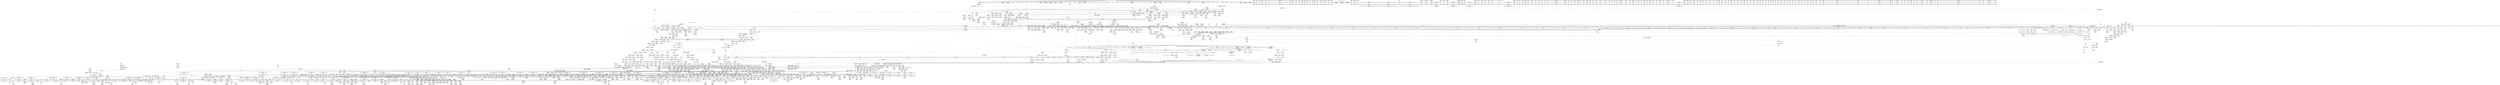 digraph {
	CE0x872d860 [shape=record,shape=Mrecord,label="{CE0x872d860|tomoyo_fill_path_info:const_len6|security/tomoyo/util.c,668}"]
	CE0x874a000 [shape=record,shape=Mrecord,label="{CE0x874a000|tomoyo_check_unix_address:tmp6|security/tomoyo/network.c,596|*SummSink*}"]
	CE0x6d6c7c0 [shape=record,shape=Mrecord,label="{CE0x6d6c7c0|i64*_getelementptr_inbounds_(_31_x_i64_,_31_x_i64_*___llvm_gcov_ctr43150,_i64_0,_i64_16)|*Constant*}"]
	CE0x72adb60 [shape=record,shape=Mrecord,label="{CE0x72adb60|tomoyo_get_mode:tmp8|security/tomoyo/util.c,979|*SummSource*}"]
	CE0x8815130 [shape=record,shape=Mrecord,label="{CE0x8815130|i64*_getelementptr_inbounds_(_31_x_i64_,_31_x_i64_*___llvm_gcov_ctr43150,_i64_0,_i64_9)|*Constant*|*SummSource*}"]
	CE0x54cd4f0 [shape=record,shape=Mrecord,label="{CE0x54cd4f0|GLOBAL:tomoyo_encode2|*Constant*|*SummSource*}"]
	CE0x5f71130 [shape=record,shape=Mrecord,label="{CE0x5f71130|0:_i8,_array:_GCRE_tomoyo_index2category_constant_39_x_i8_c_00_00_00_00_00_00_00_00_00_00_00_00_00_00_00_00_00_00_00_00_00_00_00_01_01_01_01_01_01_01_01_01_01_01_01_01_01_01_02_,_align_16:_elem_28::|security/tomoyo/util.c,983}"]
	CE0x5209960 [shape=record,shape=Mrecord,label="{CE0x5209960|i32_48|*Constant*}"]
	CE0x7261ff0 [shape=record,shape=Mrecord,label="{CE0x7261ff0|tomoyo_init_request_info:conv6|security/tomoyo/util.c,1011|*SummSink*}"]
	CE0x6143ee0 [shape=record,shape=Mrecord,label="{CE0x6143ee0|tomoyo_unix_entry:param28|security/tomoyo/network.c,568|*SummSource*}"]
	CE0x6036a50 [shape=record,shape=Mrecord,label="{CE0x6036a50|tomoyo_get_mode:tmp16|security/tomoyo/util.c,983|*SummSink*}"]
	CE0x88410e0 [shape=record,shape=Mrecord,label="{CE0x88410e0|i64*_getelementptr_inbounds_(_6_x_i64_,_6_x_i64_*___llvm_gcov_ctr3747,_i64_0,_i64_5)|*Constant*}"]
	CE0x7312f20 [shape=record,shape=Mrecord,label="{CE0x7312f20|_call_void_mcount()_#3}"]
	CE0x87800c0 [shape=record,shape=Mrecord,label="{CE0x87800c0|tomoyo_unix_entry:sub|security/tomoyo/network.c,551|*SummSink*}"]
	CE0x7061e00 [shape=record,shape=Mrecord,label="{CE0x7061e00|_call_void_mcount()_#3|*SummSource*}"]
	CE0x60b4e40 [shape=record,shape=Mrecord,label="{CE0x60b4e40|tomoyo_unix_entry:address30|security/tomoyo/network.c,568|*SummSink*}"]
	CE0x719bfe0 [shape=record,shape=Mrecord,label="{CE0x719bfe0|tomoyo_read_unlock19:idx|Function::tomoyo_read_unlock19&Arg::idx::|*SummSink*}"]
	CE0x7312760 [shape=record,shape=Mrecord,label="{CE0x7312760|i64*_getelementptr_inbounds_(_4_x_i64_,_4_x_i64_*___llvm_gcov_ctr4731,_i64_0,_i64_2)|*Constant*|*SummSink*}"]
	CE0x71522c0 [shape=record,shape=Mrecord,label="{CE0x71522c0|i64*_getelementptr_inbounds_(_5_x_i64_,_5_x_i64_*___llvm_gcov_ctr32134,_i64_0,_i64_3)|*Constant*|*SummSink*}"]
	CE0x535e010 [shape=record,shape=Mrecord,label="{CE0x535e010|tomoyo_unix_entry:addr|security/tomoyo/network.c,550}"]
	CE0x5fe2ed0 [shape=record,shape=Mrecord,label="{CE0x5fe2ed0|i64*_getelementptr_inbounds_(_22_x_i64_,_22_x_i64_*___llvm_gcov_ctr3840,_i64_0,_i64_10)|*Constant*}"]
	CE0x603d900 [shape=record,shape=Mrecord,label="{CE0x603d900|tomoyo_unix_entry:tmp30|*SummSink*}"]
	CE0x51d4b30 [shape=record,shape=Mrecord,label="{CE0x51d4b30|GLOBAL:tomoyo_read_lock16|*Constant*}"]
	CE0x60f3730 [shape=record,shape=Mrecord,label="{CE0x60f3730|tomoyo_unix_entry:tmp23|security/tomoyo/network.c,556|*SummSink*}"]
	CE0x6e6c2a0 [shape=record,shape=Mrecord,label="{CE0x6e6c2a0|tomoyo_const_part_length:conv2|security/tomoyo/util.c,627}"]
	CE0x713f270 [shape=record,shape=Mrecord,label="{CE0x713f270|tomoyo_init_request_info:tmp|*SummSource*}"]
	CE0x60f34a0 [shape=record,shape=Mrecord,label="{CE0x60f34a0|i64_9|*Constant*|*SummSource*}"]
	CE0x6e37420 [shape=record,shape=Mrecord,label="{CE0x6e37420|tomoyo_get_mode:cmp11|security/tomoyo/util.c,985|*SummSource*}"]
	CE0x87804e0 [shape=record,shape=Mrecord,label="{CE0x87804e0|tomoyo_check_unix_address:if.end}"]
	CE0x5fb01b0 [shape=record,shape=Mrecord,label="{CE0x5fb01b0|tomoyo_get_mode:config|security/tomoyo/util.c,981|*SummSource*}"]
	CE0x8835490 [shape=record,shape=Mrecord,label="{CE0x8835490|tomoyo_audit_unix_log:param1|security/tomoyo/network.c,406}"]
	CE0x6ef3700 [shape=record,shape=Mrecord,label="{CE0x6ef3700|tomoyo_unix_entry:if.else}"]
	CE0x53c03d0 [shape=record,shape=Mrecord,label="{CE0x53c03d0|_call_void_lock_acquire(%struct.lockdep_map*_%map,_i32_0,_i32_0,_i32_2,_i32_0,_%struct.lockdep_map*_null,_i64_ptrtoint_(i8*_blockaddress(_rcu_lock_acquire18,_%__here)_to_i64))_#9,_!dbg_!38907|include/linux/rcupdate.h,418|*SummSource*}"]
	CE0x610cc20 [shape=record,shape=Mrecord,label="{CE0x610cc20|GLOBAL:kfree|*Constant*|*SummSource*}"]
	CE0x5fc1630 [shape=record,shape=Mrecord,label="{CE0x5fc1630|i64*_getelementptr_inbounds_(_11_x_i64_,_11_x_i64_*___llvm_gcov_ctr54147,_i64_0,_i64_6)|*Constant*|*SummSource*}"]
	CE0x879ade0 [shape=record,shape=Mrecord,label="{CE0x879ade0|i32_0|*Constant*}"]
	CE0x880e080 [shape=record,shape=Mrecord,label="{CE0x880e080|tomoyo_domain:call3|security/tomoyo/common.h,1205}"]
	CE0x6d2b2d0 [shape=record,shape=Mrecord,label="{CE0x6d2b2d0|tomoyo_unix_entry:tmp37|*LoadInst*|security/tomoyo/network.c,566|*SummSink*}"]
	CE0x8779560 [shape=record,shape=Mrecord,label="{CE0x8779560|GLOBAL:full_name_hash|*Constant*|*SummSink*}"]
	CE0x89f7cc0 [shape=record,shape=Mrecord,label="{CE0x89f7cc0|0:_i8,_array:_GCRE_tomoyo_index2category_constant_39_x_i8_c_00_00_00_00_00_00_00_00_00_00_00_00_00_00_00_00_00_00_00_00_00_00_00_01_01_01_01_01_01_01_01_01_01_01_01_01_01_01_02_,_align_16:_elem_1::|security/tomoyo/util.c,983}"]
	CE0x6d1fae0 [shape=record,shape=Mrecord,label="{CE0x6d1fae0|tomoyo_const_part_length:tmp37|security/tomoyo/util.c,644|*SummSource*}"]
	CE0x70d70c0 [shape=record,shape=Mrecord,label="{CE0x70d70c0|tomoyo_get_mode:conv15|security/tomoyo/util.c,987|*SummSource*}"]
	CE0x52ef7b0 [shape=record,shape=Mrecord,label="{CE0x52ef7b0|tomoyo_const_part_length:tmp14|security/tomoyo/util.c,626}"]
	CE0x600a2d0 [shape=record,shape=Mrecord,label="{CE0x600a2d0|tomoyo_const_part_length:tmp29|security/tomoyo/util.c,641|*SummSource*}"]
	CE0x6e39860 [shape=record,shape=Mrecord,label="{CE0x6e39860|24:_%struct.tomoyo_path_info*,_32:_i8,_33:_i8,_72:_i8,_:_SCMRE_25,26_}"]
	CE0x608bed0 [shape=record,shape=Mrecord,label="{CE0x608bed0|tomoyo_const_part_length:tmp27|security/tomoyo/util.c,641|*SummSink*}"]
	CE0x602e910 [shape=record,shape=Mrecord,label="{CE0x602e910|tomoyo_const_part_length:lor.lhs.false}"]
	CE0x879e030 [shape=record,shape=Mrecord,label="{CE0x879e030|tomoyo_domain:tmp7|security/tomoyo/common.h,1205}"]
	CE0x536e130 [shape=record,shape=Mrecord,label="{CE0x536e130|128:_i8*,_1208:_%struct.file*,_:_CMRE_37,38_}"]
	CE0x72d6a90 [shape=record,shape=Mrecord,label="{CE0x72d6a90|tomoyo_const_part_length:incdec.ptr7|security/tomoyo/util.c,631}"]
	CE0x7320450 [shape=record,shape=Mrecord,label="{CE0x7320450|tomoyo_fill_path_info:conv|security/tomoyo/util.c,664|*SummSink*}"]
	CE0x7161df0 [shape=record,shape=Mrecord,label="{CE0x7161df0|rcu_lock_release21:tmp3|*SummSource*}"]
	CE0x7002170 [shape=record,shape=Mrecord,label="{CE0x7002170|tomoyo_fill_path_info:tmp3|security/tomoyo/util.c,667|*SummSink*}"]
	CE0x70da160 [shape=record,shape=Mrecord,label="{CE0x70da160|tomoyo_const_part_length:tmp1|*SummSource*}"]
	CE0x62dbb10 [shape=record,shape=Mrecord,label="{CE0x62dbb10|rcu_lock_release21:tmp2}"]
	CE0x7d1c0e0 [shape=record,shape=Mrecord,label="{CE0x7d1c0e0|tomoyo_unix_entry:tobool|security/tomoyo/network.c,548|*SummSource*}"]
	CE0x6f01480 [shape=record,shape=Mrecord,label="{CE0x6f01480|tomoyo_get_mode:profile|Function::tomoyo_get_mode&Arg::profile::|*SummSink*}"]
	CE0x6e654e0 [shape=record,shape=Mrecord,label="{CE0x6e654e0|tomoyo_unix_entry:protocol22|security/tomoyo/network.c,566}"]
	CE0x5f5b660 [shape=record,shape=Mrecord,label="{CE0x5f5b660|tomoyo_get_mode:tmp3|security/tomoyo/util.c,978}"]
	CE0x72f49e0 [shape=record,shape=Mrecord,label="{CE0x72f49e0|tomoyo_const_part_length:tmp52|security/tomoyo/util.c,652|*SummSource*}"]
	CE0x87eb9d0 [shape=record,shape=Mrecord,label="{CE0x87eb9d0|GLOBAL:__llvm_gcov_ctr43150|Global_var:__llvm_gcov_ctr43150|*SummSource*}"]
	CE0x8827760 [shape=record,shape=Mrecord,label="{CE0x8827760|tomoyo_audit_unix_log:tmp4|security/tomoyo/network.c,405|*SummSink*}"]
	CE0x877fd50 [shape=record,shape=Mrecord,label="{CE0x877fd50|tomoyo_unix_entry:conv6|security/tomoyo/network.c,551|*SummSink*}"]
	CE0x5f5a400 [shape=record,shape=Mrecord,label="{CE0x5f5a400|24:_%struct.tomoyo_path_info*,_32:_i8,_33:_i8,_72:_i8,_:_SCMRE_77,78_|*MultipleSource*|security/tomoyo/network.c, 544|security/tomoyo/network.c,544|Function::tomoyo_init_request_info&Arg::r::|security/tomoyo/network.c,565}"]
	CE0x6f35270 [shape=record,shape=Mrecord,label="{CE0x6f35270|i64*_getelementptr_inbounds_(_11_x_i64_,_11_x_i64_*___llvm_gcov_ctr54147,_i64_0,_i64_1)|*Constant*}"]
	CE0x5f7f4e0 [shape=record,shape=Mrecord,label="{CE0x5f7f4e0|tomoyo_get_mode:if.then}"]
	CE0x60a5e80 [shape=record,shape=Mrecord,label="{CE0x60a5e80|i32_255|*Constant*|*SummSink*}"]
	CE0x61dd270 [shape=record,shape=Mrecord,label="{CE0x61dd270|tomoyo_const_part_length:lor.lhs.false|*SummSource*}"]
	"CONST[source:0(mediator),value:0(static)][purpose:{operation}][SnkIdx:3]"
	CE0x6ee2680 [shape=record,shape=Mrecord,label="{CE0x6ee2680|tomoyo_const_part_length:cmp25|security/tomoyo/util.c,644|*SummSink*}"]
	CE0x6d1f500 [shape=record,shape=Mrecord,label="{CE0x6d1f500|tomoyo_const_part_length:tmp36|security/tomoyo/util.c,644}"]
	CE0x538e9b0 [shape=record,shape=Mrecord,label="{CE0x538e9b0|128:_i8*,_1208:_%struct.file*,_:_CMRE_45,46_}"]
	CE0x6144250 [shape=record,shape=Mrecord,label="{CE0x6144250|tomoyo_unix_entry:unix_network29|security/tomoyo/network.c,568}"]
	CE0x6010730 [shape=record,shape=Mrecord,label="{CE0x6010730|i64_3|*Constant*|*SummSource*}"]
	CE0x86d9050 [shape=record,shape=Mrecord,label="{CE0x86d9050|%struct.lockdep_map*_null|*Constant*}"]
	CE0x5260c80 [shape=record,shape=Mrecord,label="{CE0x5260c80|128:_i8*,_1208:_%struct.file*,_:_CMRE_27,28_}"]
	CE0x6e6e680 [shape=record,shape=Mrecord,label="{CE0x6e6e680|24:_%struct.tomoyo_path_info*,_32:_i8,_33:_i8,_72:_i8,_:_SCMRE_16,24_|*MultipleSource*|security/tomoyo/network.c, 544|security/tomoyo/network.c,544|Function::tomoyo_init_request_info&Arg::r::|security/tomoyo/network.c,565}"]
	CE0x6e5f8d0 [shape=record,shape=Mrecord,label="{CE0x6e5f8d0|tomoyo_unix_entry:conv14|security/tomoyo/network.c,557|*SummSource*}"]
	CE0x879ae50 [shape=record,shape=Mrecord,label="{CE0x879ae50|tomoyo_const_part_length:add|security/tomoyo/util.c,634}"]
	CE0x6e85810 [shape=record,shape=Mrecord,label="{CE0x6e85810|i64*_getelementptr_inbounds_(_22_x_i64_,_22_x_i64_*___llvm_gcov_ctr3840,_i64_0,_i64_19)|*Constant*}"]
	CE0x51b6740 [shape=record,shape=Mrecord,label="{CE0x51b6740|tomoyo_unix_entry:tmp36|security/tomoyo/network.c,561}"]
	CE0x71b0480 [shape=record,shape=Mrecord,label="{CE0x71b0480|COLLAPSED:_GCMRE___llvm_gcov_ctr3939_internal_global_2_x_i64_zeroinitializer:_elem_0:default:}"]
	CE0x6123af0 [shape=record,shape=Mrecord,label="{CE0x6123af0|24:_%struct.tomoyo_path_info*,_32:_i8,_33:_i8,_72:_i8,_:_SCMRE_31,32_}"]
	CE0x876a8e0 [shape=record,shape=Mrecord,label="{CE0x876a8e0|i64_19|*Constant*}"]
	CE0x61e4b50 [shape=record,shape=Mrecord,label="{CE0x61e4b50|24:_%struct.tomoyo_path_info*,_32:_i8,_33:_i8,_72:_i8,_:_SCMRE_61,62_}"]
	CE0x709cd50 [shape=record,shape=Mrecord,label="{CE0x709cd50|tomoyo_fill_path_info:conv3|security/tomoyo/util.c,666|*SummSource*}"]
	CE0x60bf360 [shape=record,shape=Mrecord,label="{CE0x60bf360|i32_1205|*Constant*}"]
	CE0x6e26390 [shape=record,shape=Mrecord,label="{CE0x6e26390|tomoyo_get_mode:return}"]
	CE0x89ce820 [shape=record,shape=Mrecord,label="{CE0x89ce820|COLLAPSED:_GCMRE___llvm_gcov_ctr4731_internal_global_4_x_i64_zeroinitializer:_elem_0:default:}"]
	CE0x5fc0c60 [shape=record,shape=Mrecord,label="{CE0x5fc0c60|tomoyo_domain:tmp4|security/tomoyo/common.h,1205|*SummSource*}"]
	CE0x6efc4f0 [shape=record,shape=Mrecord,label="{CE0x6efc4f0|tomoyo_unix_entry:if.then13|*SummSink*}"]
	CE0x6db7270 [shape=record,shape=Mrecord,label="{CE0x6db7270|tomoyo_unix_entry:sub|security/tomoyo/network.c,551}"]
	CE0x608bb50 [shape=record,shape=Mrecord,label="{CE0x608bb50|tomoyo_const_part_length:tmp27|security/tomoyo/util.c,641}"]
	CE0x554d390 [shape=record,shape=Mrecord,label="{CE0x554d390|i64_2|*Constant*|*SummSink*}"]
	CE0x7218660 [shape=record,shape=Mrecord,label="{CE0x7218660|tomoyo_init_request_info:call4|security/tomoyo/util.c,1010}"]
	CE0x880d810 [shape=record,shape=Mrecord,label="{CE0x880d810|i64*_getelementptr_inbounds_(_11_x_i64_,_11_x_i64_*___llvm_gcov_ctr54147,_i64_0,_i64_10)|*Constant*|*SummSource*}"]
	CE0x89a3d80 [shape=record,shape=Mrecord,label="{CE0x89a3d80|tomoyo_check_unix_address:addr_len|Function::tomoyo_check_unix_address&Arg::addr_len::|*SummSource*}"]
	CE0x6de18c0 [shape=record,shape=Mrecord,label="{CE0x6de18c0|get_current:entry|*SummSource*}"]
	CE0x53bb250 [shape=record,shape=Mrecord,label="{CE0x53bb250|i32_49|*Constant*|*SummSource*}"]
	CE0x86f1c50 [shape=record,shape=Mrecord,label="{CE0x86f1c50|tomoyo_unix_entry:tmp9|security/tomoyo/network.c,548|*SummSink*}"]
	CE0x5ffa800 [shape=record,shape=Mrecord,label="{CE0x5ffa800|tomoyo_const_part_length:if.end18|*SummSink*}"]
	CE0x5fb0430 [shape=record,shape=Mrecord,label="{CE0x5fb0430|tomoyo_domain:tmp|*SummSource*}"]
	CE0x5367330 [shape=record,shape=Mrecord,label="{CE0x5367330|srcu_read_unlock20:entry|*SummSource*}"]
	CE0x87350f0 [shape=record,shape=Mrecord,label="{CE0x87350f0|srcu_read_unlock20:tmp1|*SummSink*}"]
	CE0x6d8edd0 [shape=record,shape=Mrecord,label="{CE0x6d8edd0|i1_true|*Constant*}"]
	CE0x89f7da0 [shape=record,shape=Mrecord,label="{CE0x89f7da0|tomoyo_get_mode:tmp16|security/tomoyo/util.c,983}"]
	CE0x87e1e30 [shape=record,shape=Mrecord,label="{CE0x87e1e30|tomoyo_const_part_length:tmp13|security/tomoyo/util.c,626}"]
	CE0x888b370 [shape=record,shape=Mrecord,label="{CE0x888b370|tomoyo_const_part_length:tmp20|security/tomoyo/util.c,628|*SummSink*}"]
	CE0x8780320 [shape=record,shape=Mrecord,label="{CE0x8780320|tomoyo_unix_entry:conv7|security/tomoyo/network.c,551}"]
	CE0x61c87f0 [shape=record,shape=Mrecord,label="{CE0x61c87f0|tomoyo_unix_entry:tmp50|security/tomoyo/network.c,576|*SummSource*}"]
	CE0x5458600 [shape=record,shape=Mrecord,label="{CE0x5458600|tomoyo_domain:if.then|*SummSink*}"]
	CE0x880dc60 [shape=record,shape=Mrecord,label="{CE0x880dc60|tomoyo_domain:tmp20|security/tomoyo/common.h,1205|*SummSink*}"]
	CE0x6e370c0 [shape=record,shape=Mrecord,label="{CE0x6e370c0|tomoyo_get_mode:conv10|security/tomoyo/util.c,985|*SummSource*}"]
	CE0x719b3e0 [shape=record,shape=Mrecord,label="{CE0x719b3e0|tomoyo_init_request_info:tmp4|security/tomoyo/util.c,1004}"]
	CE0x5261040 [shape=record,shape=Mrecord,label="{CE0x5261040|128:_i8*,_1208:_%struct.file*,_:_CMRE_30,31_}"]
	CE0x62380e0 [shape=record,shape=Mrecord,label="{CE0x62380e0|rcu_lock_release21:map|Function::rcu_lock_release21&Arg::map::}"]
	CE0x715b4b0 [shape=record,shape=Mrecord,label="{CE0x715b4b0|tomoyo_audit_net_log:idxprom1|security/tomoyo/network.c,368|*SummSource*}"]
	CE0x6e32560 [shape=record,shape=Mrecord,label="{CE0x6e32560|24:_%struct.tomoyo_path_info*,_32:_i8,_33:_i8,_72:_i8,_:_SCMRE_58,59_}"]
	CE0x7d23420 [shape=record,shape=Mrecord,label="{CE0x7d23420|tomoyo_get_mode:tmp9|security/tomoyo/util.c,981|*SummSource*}"]
	CE0x7262930 [shape=record,shape=Mrecord,label="{CE0x7262930|tomoyo_fill_path_info:tmp2|*LoadInst*|security/tomoyo/util.c,663}"]
	CE0x70943c0 [shape=record,shape=Mrecord,label="{CE0x70943c0|tomoyo_init_request_info:domain.addr.0}"]
	CE0x70d9c70 [shape=record,shape=Mrecord,label="{CE0x70d9c70|srcu_read_unlock20:tmp3|*SummSink*}"]
	CE0x6d9ebd0 [shape=record,shape=Mrecord,label="{CE0x6d9ebd0|tomoyo_get_mode:tmp25|security/tomoyo/util.c,987|*SummSource*}"]
	CE0x5f841b0 [shape=record,shape=Mrecord,label="{CE0x5f841b0|tomoyo_unix_entry:tmp5|security/tomoyo/network.c,546|*SummSink*}"]
	CE0x7171ee0 [shape=record,shape=Mrecord,label="{CE0x7171ee0|i64*_getelementptr_inbounds_(_31_x_i64_,_31_x_i64_*___llvm_gcov_ctr43150,_i64_0,_i64_26)|*Constant*|*SummSink*}"]
	CE0x70c7240 [shape=record,shape=Mrecord,label="{CE0x70c7240|tomoyo_audit_net_log:tmp|*SummSink*}"]
	CE0x60b4910 [shape=record,shape=Mrecord,label="{CE0x60b4910|tomoyo_unix_entry:address30|security/tomoyo/network.c,568}"]
	CE0x86f2090 [shape=record,shape=Mrecord,label="{CE0x86f2090|tomoyo_unix_entry:call3|security/tomoyo/network.c,548|*SummSource*}"]
	CE0x88355a0 [shape=record,shape=Mrecord,label="{CE0x88355a0|tomoyo_audit_unix_log:param1|security/tomoyo/network.c,406|*SummSource*}"]
	CE0x701a280 [shape=record,shape=Mrecord,label="{CE0x701a280|tomoyo_init_request_info:domain1|security/tomoyo/util.c,1006}"]
	CE0x7331ed0 [shape=record,shape=Mrecord,label="{CE0x7331ed0|tomoyo_read_unlock19:tmp2|*SummSink*}"]
	CE0x52112e0 [shape=record,shape=Mrecord,label="{CE0x52112e0|rcu_lock_acquire18:tmp4|include/linux/rcupdate.h,418}"]
	CE0x54be480 [shape=record,shape=Mrecord,label="{CE0x54be480|tomoyo_unix_entry:buf.0}"]
	CE0x879e310 [shape=record,shape=Mrecord,label="{CE0x879e310|GLOBAL:tomoyo_domain.__warned|Global_var:tomoyo_domain.__warned}"]
	CE0x880e380 [shape=record,shape=Mrecord,label="{CE0x880e380|tomoyo_domain:call3|security/tomoyo/common.h,1205|*SummSource*}"]
	CE0x7262700 [shape=record,shape=Mrecord,label="{CE0x7262700|tomoyo_fill_path_info:name1|security/tomoyo/util.c,663|*SummSink*}"]
	CE0x536cbc0 [shape=record,shape=Mrecord,label="{CE0x536cbc0|tomoyo_const_part_length:return|*SummSink*}"]
	CE0x6e859d0 [shape=record,shape=Mrecord,label="{CE0x6e859d0|tomoyo_unix_entry:tmp47|security/tomoyo/network.c,575}"]
	CE0x6e6e1b0 [shape=record,shape=Mrecord,label="{CE0x6e6e1b0|tomoyo_unix_entry:param_type|security/tomoyo/network.c,565|*SummSource*}"]
	CE0x72ae3a0 [shape=record,shape=Mrecord,label="{CE0x72ae3a0|tomoyo_fill_path_info:land.rhs}"]
	CE0x6cef5f0 [shape=record,shape=Mrecord,label="{CE0x6cef5f0|0:_i8,_1:_i8,_32:_i8*,_40:_i32,_:_CMR_8,10_|*MultipleSource*|Function::tomoyo_check_unix_address&Arg::address::|security/tomoyo/network.c,594}"]
	CE0x5fe9ec0 [shape=record,shape=Mrecord,label="{CE0x5fe9ec0|i64*_getelementptr_inbounds_(_2_x_i64_,_2_x_i64_*___llvm_gcov_ctr4434,_i64_0,_i64_1)|*Constant*|*SummSource*}"]
	CE0x70eaca0 [shape=record,shape=Mrecord,label="{CE0x70eaca0|tomoyo_init_request_info:tmp1|*SummSink*}"]
	CE0x7283700 [shape=record,shape=Mrecord,label="{CE0x7283700|_call_void_mcount()_#3}"]
	CE0x6f96dc0 [shape=record,shape=Mrecord,label="{CE0x6f96dc0|tomoyo_check_unix_address:addr_len3|security/tomoyo/network.c,599|*SummSink*}"]
	CE0x5262d70 [shape=record,shape=Mrecord,label="{CE0x5262d70|128:_i8*,_1208:_%struct.file*,_:_CMRE_168,176_|*MultipleSource*|security/tomoyo/common.h,1205|security/tomoyo/common.h,1205}"]
	CE0x730a8f0 [shape=record,shape=Mrecord,label="{CE0x730a8f0|GLOBAL:tomoyo_const_part_length|*Constant*|*SummSink*}"]
	CE0x70a49f0 [shape=record,shape=Mrecord,label="{CE0x70a49f0|tomoyo_const_part_length:tmp17|security/tomoyo/util.c,627}"]
	CE0x6094140 [shape=record,shape=Mrecord,label="{CE0x6094140|i64_23|*Constant*|*SummSource*}"]
	CE0x8825ca0 [shape=record,shape=Mrecord,label="{CE0x8825ca0|tomoyo_const_part_length:tmp2|security/tomoyo/util.c,624|*SummSource*}"]
	CE0x6ef3060 [shape=record,shape=Mrecord,label="{CE0x6ef3060|tomoyo_read_lock16:tmp2|*SummSink*}"]
	CE0x6e7f0e0 [shape=record,shape=Mrecord,label="{CE0x6e7f0e0|tomoyo_fill_path_info:ptr|Function::tomoyo_fill_path_info&Arg::ptr::}"]
	CE0x61c8000 [shape=record,shape=Mrecord,label="{CE0x61c8000|i64*_getelementptr_inbounds_(_22_x_i64_,_22_x_i64_*___llvm_gcov_ctr3840,_i64_0,_i64_20)|*Constant*|*SummSource*}"]
	CE0x87b4360 [shape=record,shape=Mrecord,label="{CE0x87b4360|i64_2|*Constant*}"]
	CE0x86f1a30 [shape=record,shape=Mrecord,label="{CE0x86f1a30|tomoyo_unix_entry:tmp8|security/tomoyo/network.c,548|*SummSink*}"]
	CE0x8982180 [shape=record,shape=Mrecord,label="{CE0x8982180|tomoyo_fill_path_info:tmp8|security/tomoyo/util.c,667|*SummSink*}"]
	CE0x54c8640 [shape=record,shape=Mrecord,label="{CE0x54c8640|tomoyo_unix_entry:tobool12|security/tomoyo/network.c,556}"]
	CE0x71a27f0 [shape=record,shape=Mrecord,label="{CE0x71a27f0|tomoyo_read_lock16:bb|*SummSource*}"]
	CE0x53c9e50 [shape=record,shape=Mrecord,label="{CE0x53c9e50|tomoyo_unix_entry:cmp32|security/tomoyo/network.c,572|*SummSink*}"]
	CE0x6d2b4c0 [shape=record,shape=Mrecord,label="{CE0x6d2b4c0|tomoyo_unix_entry:param|security/tomoyo/network.c,566}"]
	CE0x6ee2e90 [shape=record,shape=Mrecord,label="{CE0x6ee2e90|i64_24|*Constant*|*SummSource*}"]
	CE0x542b3f0 [shape=record,shape=Mrecord,label="{CE0x542b3f0|_ret_void|*SummSource*}"]
	CE0x6fb2640 [shape=record,shape=Mrecord,label="{CE0x6fb2640|i64_1|*Constant*}"]
	CE0x7219110 [shape=record,shape=Mrecord,label="{CE0x7219110|GLOBAL:tomoyo_get_mode|*Constant*|*SummSink*}"]
	CE0x72ad850 [shape=record,shape=Mrecord,label="{CE0x72ad850|tomoyo_fill_path_info:tmp4|security/tomoyo/util.c,667|*SummSource*}"]
	CE0x60f3830 [shape=record,shape=Mrecord,label="{CE0x60f3830|i64_8|*Constant*}"]
	CE0x87242a0 [shape=record,shape=Mrecord,label="{CE0x87242a0|i64*_getelementptr_inbounds_(_5_x_i64_,_5_x_i64_*___llvm_gcov_ctr28130,_i64_0,_i64_4)|*Constant*|*SummSource*}"]
	CE0x718ad50 [shape=record,shape=Mrecord,label="{CE0x718ad50|tomoyo_read_lock16:tmp2}"]
	CE0x872d9b0 [shape=record,shape=Mrecord,label="{CE0x872d9b0|tomoyo_fill_path_info:const_len6|security/tomoyo/util.c,668|*SummSource*}"]
	CE0x8835a60 [shape=record,shape=Mrecord,label="{CE0x8835a60|tomoyo_audit_unix_log:unix_network2|security/tomoyo/network.c,406|*SummSource*}"]
	CE0x5fe8c20 [shape=record,shape=Mrecord,label="{CE0x5fe8c20|tomoyo_get_mode:tmp17|security/tomoyo/util.c,983|*SummSink*}"]
	CE0x6dec740 [shape=record,shape=Mrecord,label="{CE0x6dec740|tomoyo_unix_entry:unix0|security/tomoyo/network.c,550}"]
	CE0x87cec70 [shape=record,shape=Mrecord,label="{CE0x87cec70|tomoyo_domain:tmp18|security/tomoyo/common.h,1205|*SummSink*}"]
	CE0x6d640a0 [shape=record,shape=Mrecord,label="{CE0x6d640a0|tomoyo_get_mode:arrayidx|security/tomoyo/util.c,981|*SummSource*}"]
	CE0x7048eb0 [shape=record,shape=Mrecord,label="{CE0x7048eb0|i32_8|*Constant*}"]
	CE0x6da1670 [shape=record,shape=Mrecord,label="{CE0x6da1670|i64_20|*Constant*}"]
	CE0x7252610 [shape=record,shape=Mrecord,label="{CE0x7252610|tomoyo_fill_path_info:call|security/tomoyo/util.c,664}"]
	CE0x885ee80 [shape=record,shape=Mrecord,label="{CE0x885ee80|i64_0|*Constant*|*SummSource*}"]
	CE0x6190b60 [shape=record,shape=Mrecord,label="{CE0x6190b60|i64_ptrtoint_(i8*_blockaddress(_rcu_lock_release21,_%__here)_to_i64)|*Constant*|*SummSource*}"]
	CE0x88bf5e0 [shape=record,shape=Mrecord,label="{CE0x88bf5e0|i32_1|*Constant*|*SummSink*}"]
	CE0x52ccc70 [shape=record,shape=Mrecord,label="{CE0x52ccc70|i64*_null|*Constant*|*SummSink*}"]
	CE0x87e00d0 [shape=record,shape=Mrecord,label="{CE0x87e00d0|tomoyo_get_mode:tmp20|security/tomoyo/util.c,985}"]
	CE0x538f3b0 [shape=record,shape=Mrecord,label="{CE0x538f3b0|128:_i8*,_1208:_%struct.file*,_:_CMRE_56,64_|*MultipleSource*|security/tomoyo/common.h,1205|security/tomoyo/common.h,1205}"]
	CE0x73205a0 [shape=record,shape=Mrecord,label="{CE0x73205a0|tomoyo_fill_path_info:call2|security/tomoyo/util.c,666}"]
	CE0x52efae0 [shape=record,shape=Mrecord,label="{CE0x52efae0|tomoyo_get_mode:tmp6|security/tomoyo/util.c,978}"]
	CE0x6e49730 [shape=record,shape=Mrecord,label="{CE0x6e49730|__llvm_gcov_indirect_counter_increment114:pred}"]
	CE0x5415620 [shape=record,shape=Mrecord,label="{CE0x5415620|0:_i8,_array:_GCRE_tomoyo_index2category_constant_39_x_i8_c_00_00_00_00_00_00_00_00_00_00_00_00_00_00_00_00_00_00_00_00_00_00_00_01_01_01_01_01_01_01_01_01_01_01_01_01_01_01_02_,_align_16:_elem_6::|security/tomoyo/util.c,983}"]
	CE0x6e85f60 [shape=record,shape=Mrecord,label="{CE0x6e85f60|i32_-12|*Constant*}"]
	CE0x533eaf0 [shape=record,shape=Mrecord,label="{CE0x533eaf0|tomoyo_const_part_length:conv14|security/tomoyo/util.c,641|*SummSink*}"]
	CE0x6db6b20 [shape=record,shape=Mrecord,label="{CE0x6db6b20|tomoyo_unix_entry:unix05|security/tomoyo/network.c,551}"]
	CE0x5ef5890 [shape=record,shape=Mrecord,label="{CE0x5ef5890|tomoyo_get_mode:return|*SummSource*}"]
	CE0x888f7e0 [shape=record,shape=Mrecord,label="{CE0x888f7e0|0:_i8,_1:_i8,_32:_i8*,_40:_i32,_:_CMR_16,24_|*MultipleSource*|Function::tomoyo_check_unix_address&Arg::address::|security/tomoyo/network.c,594}"]
	CE0x51c6b90 [shape=record,shape=Mrecord,label="{CE0x51c6b90|tomoyo_get_mode:tmp17|security/tomoyo/util.c,983}"]
	CE0x5f7da50 [shape=record,shape=Mrecord,label="{CE0x5f7da50|_call_void_tomoyo_read_unlock19(i32_%call)_#9,_!dbg_!38974|security/tomoyo/network.c,577|*SummSink*}"]
	CE0x71a0c50 [shape=record,shape=Mrecord,label="{CE0x71a0c50|tomoyo_const_part_length:incdec.ptr10|security/tomoyo/util.c,640}"]
	CE0x86f1e10 [shape=record,shape=Mrecord,label="{CE0x86f1e10|tomoyo_unix_entry:call3|security/tomoyo/network.c,548}"]
	CE0x5336720 [shape=record,shape=Mrecord,label="{CE0x5336720|tomoyo_unix_entry:tmp7|security/tomoyo/network.c,548|*SummSource*}"]
	CE0x5ef5ef0 [shape=record,shape=Mrecord,label="{CE0x5ef5ef0|tomoyo_get_mode:bb|*SummSink*}"]
	CE0x51b5ea0 [shape=record,shape=Mrecord,label="{CE0x51b5ea0|i64*_getelementptr_inbounds_(_22_x_i64_,_22_x_i64_*___llvm_gcov_ctr3840,_i64_0,_i64_14)|*Constant*}"]
	CE0x5ef5570 [shape=record,shape=Mrecord,label="{CE0x5ef5570|0:_i8,_array:_GCRE_tomoyo_index2category_constant_39_x_i8_c_00_00_00_00_00_00_00_00_00_00_00_00_00_00_00_00_00_00_00_00_00_00_00_01_01_01_01_01_01_01_01_01_01_01_01_01_01_01_02_,_align_16:_elem_17::|security/tomoyo/util.c,983}"]
	CE0x52a31b0 [shape=record,shape=Mrecord,label="{CE0x52a31b0|tomoyo_const_part_length:sw.epilog}"]
	CE0x70494d0 [shape=record,shape=Mrecord,label="{CE0x70494d0|GLOBAL:__llvm_gcov_ctr54147|Global_var:__llvm_gcov_ctr54147|*SummSink*}"]
	CE0x5366fc0 [shape=record,shape=Mrecord,label="{CE0x5366fc0|GLOBAL:srcu_read_unlock20|*Constant*|*SummSink*}"]
	CE0x7252550 [shape=record,shape=Mrecord,label="{CE0x7252550|tomoyo_fill_path_info:tmp2|*LoadInst*|security/tomoyo/util.c,663|*SummSink*}"]
	CE0x870f280 [shape=record,shape=Mrecord,label="{CE0x870f280|i64*_getelementptr_inbounds_(_4_x_i64_,_4_x_i64_*___llvm_gcov_ctr4731,_i64_0,_i64_0)|*Constant*}"]
	CE0x72ab030 [shape=record,shape=Mrecord,label="{CE0x72ab030|i64*_getelementptr_inbounds_(_6_x_i64_,_6_x_i64_*___llvm_gcov_ctr3747,_i64_0,_i64_5)|*Constant*|*SummSink*}"]
	CE0x872db70 [shape=record,shape=Mrecord,label="{CE0x872db70|tomoyo_fill_path_info:tmp13|*LoadInst*|security/tomoyo/util.c,668}"]
	CE0x709d140 [shape=record,shape=Mrecord,label="{CE0x709d140|tomoyo_init_request_info:call|security/tomoyo/util.c,1005}"]
	CE0x5251540 [shape=record,shape=Mrecord,label="{CE0x5251540|rcu_lock_acquire18:tmp7|*SummSource*}"]
	CE0x5380450 [shape=record,shape=Mrecord,label="{CE0x5380450|COLLAPSED:_GCMRE___llvm_gcov_ctr4038_internal_global_2_x_i64_zeroinitializer:_elem_0:default:}"]
	CE0x536ccc0 [shape=record,shape=Mrecord,label="{CE0x536ccc0|tomoyo_const_part_length:if.end18}"]
	CE0x6e94250 [shape=record,shape=Mrecord,label="{CE0x6e94250|tomoyo_audit_unix_log:tmp3|*SummSink*}"]
	CE0x8961ac0 [shape=record,shape=Mrecord,label="{CE0x8961ac0|tomoyo_get_mode:cmp|security/tomoyo/util.c,982|*SummSource*}"]
	CE0x60b42f0 [shape=record,shape=Mrecord,label="{CE0x60b42f0|tomoyo_unix_entry:tmp40|security/tomoyo/network.c,570}"]
	CE0x72832b0 [shape=record,shape=Mrecord,label="{CE0x72832b0|i8_1|*Constant*|*SummSource*}"]
	CE0x89f79f0 [shape=record,shape=Mrecord,label="{CE0x89f79f0|tomoyo_const_part_length:len.0|*SummSink*}"]
	CE0x5f6e630 [shape=record,shape=Mrecord,label="{CE0x5f6e630|__llvm_gcov_indirect_counter_increment114:predecessor|Function::__llvm_gcov_indirect_counter_increment114&Arg::predecessor::}"]
	CE0x5357eb0 [shape=record,shape=Mrecord,label="{CE0x5357eb0|tomoyo_const_part_length:tmp24|security/tomoyo/util.c,640|*SummSource*}"]
	CE0x71f70a0 [shape=record,shape=Mrecord,label="{CE0x71f70a0|GLOBAL:current_task|Global_var:current_task|*SummSink*}"]
	CE0x88323d0 [shape=record,shape=Mrecord,label="{CE0x88323d0|0:_i8,_1:_i8,_32:_i8*,_40:_i32,_:_CMR_24,25_|*MultipleSource*|Function::tomoyo_check_unix_address&Arg::address::|security/tomoyo/network.c,594}"]
	CE0x6eda3f0 [shape=record,shape=Mrecord,label="{CE0x6eda3f0|i64*_getelementptr_inbounds_(_31_x_i64_,_31_x_i64_*___llvm_gcov_ctr43150,_i64_0,_i64_4)|*Constant*}"]
	CE0x730d330 [shape=record,shape=Mrecord,label="{CE0x730d330|GLOBAL:tomoyo_const_part_length|*Constant*}"]
	CE0x6044ea0 [shape=record,shape=Mrecord,label="{CE0x6044ea0|_ret_void,_!dbg_!38908|include/linux/rcupdate.h,419}"]
	CE0x60b4800 [shape=record,shape=Mrecord,label="{CE0x60b4800|tomoyo_unix_entry:unix_network29|security/tomoyo/network.c,568|*SummSink*}"]
	CE0x6fb26b0 [shape=record,shape=Mrecord,label="{CE0x6fb26b0|rcu_lock_release21:tmp1}"]
	CE0x7d23640 [shape=record,shape=Mrecord,label="{CE0x7d23640|tomoyo_get_mode:tmp9|security/tomoyo/util.c,981|*SummSink*}"]
	CE0x7228b10 [shape=record,shape=Mrecord,label="{CE0x7228b10|tomoyo_init_request_info:conv|security/tomoyo/util.c,1010|*SummSink*}"]
	CE0x702edb0 [shape=record,shape=Mrecord,label="{CE0x702edb0|tomoyo_get_mode:profile|Function::tomoyo_get_mode&Arg::profile::}"]
	CE0x87e0920 [shape=record,shape=Mrecord,label="{CE0x87e0920|tomoyo_get_mode:tmp22|security/tomoyo/util.c,986}"]
	CE0x8701190 [shape=record,shape=Mrecord,label="{CE0x8701190|tomoyo_fill_path_info:is_dir|security/tomoyo/util.c,667}"]
	CE0x602dbb0 [shape=record,shape=Mrecord,label="{CE0x602dbb0|tomoyo_const_part_length:conv|security/tomoyo/util.c,626}"]
	CE0x6e7eaa0 [shape=record,shape=Mrecord,label="{CE0x6e7eaa0|GLOBAL:tomoyo_fill_path_info|*Constant*|*SummSource*}"]
	CE0x60b4a60 [shape=record,shape=Mrecord,label="{CE0x60b4a60|tomoyo_unix_entry:address30|security/tomoyo/network.c,568|*SummSource*}"]
	CE0x6d6c200 [shape=record,shape=Mrecord,label="{CE0x6d6c200|__llvm_gcov_indirect_counter_increment114:counter|*SummSink*}"]
	"CONST[source:1(input),value:2(dynamic)][purpose:{object}][SrcIdx:2]"
	CE0x880d960 [shape=record,shape=Mrecord,label="{CE0x880d960|tomoyo_domain:tmp20|security/tomoyo/common.h,1205}"]
	CE0x6db0a30 [shape=record,shape=Mrecord,label="{CE0x6db0a30|tomoyo_domain:if.then}"]
	CE0x6d38960 [shape=record,shape=Mrecord,label="{CE0x6d38960|tomoyo_const_part_length:incdec.ptr19|security/tomoyo/util.c,643|*SummSource*}"]
	CE0x70eabc0 [shape=record,shape=Mrecord,label="{CE0x70eabc0|tomoyo_init_request_info:tmp1}"]
	CE0x60106c0 [shape=record,shape=Mrecord,label="{CE0x60106c0|i64_3|*Constant*}"]
	CE0x6e58bd0 [shape=record,shape=Mrecord,label="{CE0x6e58bd0|tomoyo_const_part_length:tmp38|security/tomoyo/util.c,644|*SummSink*}"]
	CE0x6df13f0 [shape=record,shape=Mrecord,label="{CE0x6df13f0|srcu_read_unlock20:dep_map|include/linux/srcu.h,236}"]
	CE0x70c72b0 [shape=record,shape=Mrecord,label="{CE0x70c72b0|i64_1|*Constant*}"]
	CE0x5ff3820 [shape=record,shape=Mrecord,label="{CE0x5ff3820|rcu_lock_acquire18:tmp5|include/linux/rcupdate.h,418|*SummSource*}"]
	CE0x53f0790 [shape=record,shape=Mrecord,label="{CE0x53f0790|128:_i8*,_1208:_%struct.file*,_:_CMRE_20,21_}"]
	CE0x6d289e0 [shape=record,shape=Mrecord,label="{CE0x6d289e0|tomoyo_unix_entry:tmp48|security/tomoyo/network.c,575|*SummSink*}"]
	CE0x7001ec0 [shape=record,shape=Mrecord,label="{CE0x7001ec0|i64_80|*Constant*|*SummSource*}"]
	CE0x52ccf40 [shape=record,shape=Mrecord,label="{CE0x52ccf40|rcu_lock_release21:tmp5|include/linux/rcupdate.h,423|*SummSink*}"]
	CE0x6e7e940 [shape=record,shape=Mrecord,label="{CE0x6e7e940|GLOBAL:tomoyo_fill_path_info|*Constant*}"]
	CE0x89d03c0 [shape=record,shape=Mrecord,label="{CE0x89d03c0|i64*_getelementptr_inbounds_(_5_x_i64_,_5_x_i64_*___llvm_gcov_ctr32134,_i64_0,_i64_4)|*Constant*}"]
	CE0x71719f0 [shape=record,shape=Mrecord,label="{CE0x71719f0|i64*_getelementptr_inbounds_(_31_x_i64_,_31_x_i64_*___llvm_gcov_ctr43150,_i64_0,_i64_26)|*Constant*}"]
	CE0x72d6e00 [shape=record,shape=Mrecord,label="{CE0x72d6e00|tomoyo_domain:tmp11|security/tomoyo/common.h,1205|*SummSink*}"]
	CE0x88a4120 [shape=record,shape=Mrecord,label="{CE0x88a4120|tomoyo_audit_unix_log:address|security/tomoyo/network.c,407|*SummSink*}"]
	CE0x5f59b60 [shape=record,shape=Mrecord,label="{CE0x5f59b60|24:_%struct.tomoyo_path_info*,_32:_i8,_33:_i8,_72:_i8,_:_SCMRE_74,75_|*MultipleSource*|security/tomoyo/network.c, 544|security/tomoyo/network.c,544|Function::tomoyo_init_request_info&Arg::r::|security/tomoyo/network.c,565}"]
	CE0x5f14650 [shape=record,shape=Mrecord,label="{CE0x5f14650|tomoyo_get_mode:config|security/tomoyo/util.c,981}"]
	CE0x6f964c0 [shape=record,shape=Mrecord,label="{CE0x6f964c0|tomoyo_check_unix_address:addr2|security/tomoyo/network.c,598}"]
	CE0x87bd0c0 [shape=record,shape=Mrecord,label="{CE0x87bd0c0|tomoyo_audit_net_log:address|Function::tomoyo_audit_net_log&Arg::address::|*SummSource*}"]
	CE0x616d470 [shape=record,shape=Mrecord,label="{CE0x616d470|tomoyo_unix_entry:tmp44|security/tomoyo/network.c,572}"]
	CE0x71f79e0 [shape=record,shape=Mrecord,label="{CE0x71f79e0|tomoyo_const_part_length:tmp26|security/tomoyo/util.c,641|*SummSource*}"]
	CE0x886c650 [shape=record,shape=Mrecord,label="{CE0x886c650|_ret_void,_!dbg_!38908|include/linux/rcupdate.h,424}"]
	CE0x6df1300 [shape=record,shape=Mrecord,label="{CE0x6df1300|srcu_read_unlock20:dep_map|include/linux/srcu.h,236|*SummSource*}"]
	CE0x70d9ff0 [shape=record,shape=Mrecord,label="{CE0x70d9ff0|tomoyo_const_part_length:tmp|*SummSink*}"]
	CE0x5f15230 [shape=record,shape=Mrecord,label="{CE0x5f15230|tomoyo_domain:land.lhs.true2|*SummSink*}"]
	CE0x876a7e0 [shape=record,shape=Mrecord,label="{CE0x876a7e0|tomoyo_const_part_length:tmp30|security/tomoyo/util.c,641}"]
	CE0x52efbf0 [shape=record,shape=Mrecord,label="{CE0x52efbf0|tomoyo_get_mode:tmp6|security/tomoyo/util.c,978|*SummSource*}"]
	CE0x701a0c0 [shape=record,shape=Mrecord,label="{CE0x701a0c0|i32_2|*Constant*}"]
	CE0x60a6290 [shape=record,shape=Mrecord,label="{CE0x60a6290|i64*_getelementptr_inbounds_(_31_x_i64_,_31_x_i64_*___llvm_gcov_ctr43150,_i64_0,_i64_4)|*Constant*|*SummSink*}"]
	CE0x6ebb960 [shape=record,shape=Mrecord,label="{CE0x6ebb960|tomoyo_const_part_length:bb|*SummSource*}"]
	CE0x5edce80 [shape=record,shape=Mrecord,label="{CE0x5edce80|tomoyo_const_part_length:tmp47|security/tomoyo/util.c,646|*SummSink*}"]
	CE0x6d29230 [shape=record,shape=Mrecord,label="{CE0x6d29230|tomoyo_unix_entry:error.0|*SummSource*}"]
	CE0x70dcf00 [shape=record,shape=Mrecord,label="{CE0x70dcf00|tomoyo_unix_entry:land.lhs.true|*SummSink*}"]
	CE0x877e6a0 [shape=record,shape=Mrecord,label="{CE0x877e6a0|tomoyo_check_unix_address:tmp11|security/tomoyo/network.c,598|*SummSink*}"]
	CE0x61dc920 [shape=record,shape=Mrecord,label="{CE0x61dc920|i32_0|*Constant*}"]
	CE0x872cff0 [shape=record,shape=Mrecord,label="{CE0x872cff0|tomoyo_fill_path_info:frombool|security/tomoyo/util.c,667}"]
	CE0x7d38480 [shape=record,shape=Mrecord,label="{CE0x7d38480|tomoyo_const_part_length:tmp51|security/tomoyo/util.c,651}"]
	CE0x8961690 [shape=record,shape=Mrecord,label="{CE0x8961690|tomoyo_audit_net_log:tmp}"]
	CE0x54beb80 [shape=record,shape=Mrecord,label="{CE0x54beb80|tomoyo_unix_entry:len.1}"]
	CE0x6db70f0 [shape=record,shape=Mrecord,label="{CE0x6db70f0|tomoyo_unix_entry:addr_len|security/tomoyo/network.c,551|*SummSource*}"]
	CE0x53671c0 [shape=record,shape=Mrecord,label="{CE0x53671c0|srcu_read_unlock20:entry|*SummSink*}"]
	CE0x5ee7f00 [shape=record,shape=Mrecord,label="{CE0x5ee7f00|0:_i8,_array:_GCRE_tomoyo_index2category_constant_39_x_i8_c_00_00_00_00_00_00_00_00_00_00_00_00_00_00_00_00_00_00_00_00_00_00_00_01_01_01_01_01_01_01_01_01_01_01_01_01_01_01_02_,_align_16:_elem_30::|security/tomoyo/util.c,983}"]
	CE0x53c09d0 [shape=record,shape=Mrecord,label="{CE0x53c09d0|tomoyo_const_part_length:tmp19|security/tomoyo/util.c,628|*SummSource*}"]
	CE0x6c8f140 [shape=record,shape=Mrecord,label="{CE0x6c8f140|__llvm_gcov_indirect_counter_increment114:tmp5|*SummSink*}"]
	"CONST[source:0(mediator),value:2(dynamic)][purpose:{subject}][SnkIdx:0]"
	CE0x5357650 [shape=record,shape=Mrecord,label="{CE0x5357650|tomoyo_const_part_length:tmp21|security/tomoyo/util.c,631|*SummSource*}"]
	CE0x8a024a0 [shape=record,shape=Mrecord,label="{CE0x8a024a0|tomoyo_const_part_length:while.body|*SummSource*}"]
	CE0x876a9c0 [shape=record,shape=Mrecord,label="{CE0x876a9c0|i64_19|*Constant*|*SummSink*}"]
	CE0x62dc610 [shape=record,shape=Mrecord,label="{CE0x62dc610|__llvm_gcov_indirect_counter_increment114:tmp1}"]
	CE0x70e90a0 [shape=record,shape=Mrecord,label="{CE0x70e90a0|tomoyo_audit_unix_log:param|security/tomoyo/network.c,405}"]
	CE0x51c63a0 [shape=record,shape=Mrecord,label="{CE0x51c63a0|tomoyo_get_mode:arrayidx8|security/tomoyo/util.c,983|*SummSource*}"]
	CE0x70ea9b0 [shape=record,shape=Mrecord,label="{CE0x70ea9b0|GLOBAL:__llvm_gcov_ctr28130|Global_var:__llvm_gcov_ctr28130|*SummSink*}"]
	CE0x60e82d0 [shape=record,shape=Mrecord,label="{CE0x60e82d0|i64_6|*Constant*|*SummSink*}"]
	CE0x53676b0 [shape=record,shape=Mrecord,label="{CE0x53676b0|srcu_read_unlock20:sp|Function::srcu_read_unlock20&Arg::sp::}"]
	CE0x88bd670 [shape=record,shape=Mrecord,label="{CE0x88bd670|tomoyo_audit_net_log:entry}"]
	CE0x60a5b20 [shape=record,shape=Mrecord,label="{CE0x60a5b20|i32_255|*Constant*}"]
	CE0x7d2fdf0 [shape=record,shape=Mrecord,label="{CE0x7d2fdf0|tomoyo_domain:tmp16|security/tomoyo/common.h,1205|*SummSink*}"]
	CE0x6dd27f0 [shape=record,shape=Mrecord,label="{CE0x6dd27f0|GLOBAL:srcu_read_unlock20|*Constant*|*SummSource*}"]
	CE0x5336620 [shape=record,shape=Mrecord,label="{CE0x5336620|tomoyo_unix_entry:tmp7|security/tomoyo/network.c,548|*SummSink*}"]
	CE0x5396700 [shape=record,shape=Mrecord,label="{CE0x5396700|tomoyo_get_mode:tmp14|security/tomoyo/util.c,983|*SummSink*}"]
	CE0x52a2ad0 [shape=record,shape=Mrecord,label="{CE0x52a2ad0|tomoyo_get_mode:tmp28|security/tomoyo/util.c,988|*SummSink*}"]
	CE0x87b7bb0 [shape=record,shape=Mrecord,label="{CE0x87b7bb0|tomoyo_check_unix_address:tmp7|security/tomoyo/network.c,597}"]
	CE0x715bc10 [shape=record,shape=Mrecord,label="{CE0x715bc10|i64_18|*Constant*|*SummSource*}"]
	CE0x5f7f580 [shape=record,shape=Mrecord,label="{CE0x5f7f580|tomoyo_get_mode:if.then|*SummSource*}"]
	CE0x53c9bd0 [shape=record,shape=Mrecord,label="{CE0x53c9bd0|tomoyo_unix_entry:cmp32|security/tomoyo/network.c,572}"]
	CE0x71d80b0 [shape=record,shape=Mrecord,label="{CE0x71d80b0|tomoyo_const_part_length:tmp33|security/tomoyo/util.c,642|*SummSink*}"]
	CE0x603d780 [shape=record,shape=Mrecord,label="{CE0x603d780|tomoyo_unix_entry:len.0|*SummSink*}"]
	CE0x522e1c0 [shape=record,shape=Mrecord,label="{CE0x522e1c0|srcu_read_lock17:tmp2|*SummSink*}"]
	CE0x6da1410 [shape=record,shape=Mrecord,label="{CE0x6da1410|rcu_lock_acquire18:tmp3}"]
	CE0x88ad160 [shape=record,shape=Mrecord,label="{CE0x88ad160|tomoyo_audit_unix_log:param3|security/tomoyo/network.c,407|*SummSource*}"]
	CE0x6deca50 [shape=record,shape=Mrecord,label="{CE0x6deca50|tomoyo_unix_entry:unix0|security/tomoyo/network.c,550|*SummSource*}"]
	CE0x52511f0 [shape=record,shape=Mrecord,label="{CE0x52511f0|rcu_lock_acquire18:tmp6|*SummSink*}"]
	CE0x71f72c0 [shape=record,shape=Mrecord,label="{CE0x71f72c0|%struct.task_struct*_(%struct.task_struct**)*_asm_movq_%gs:$_1:P_,$0_,_r,im,_dirflag_,_fpsr_,_flags_|*SummSource*}"]
	CE0x6dd2750 [shape=record,shape=Mrecord,label="{CE0x6dd2750|_call_void_srcu_read_unlock20(%struct.srcu_struct*_tomoyo_ss,_i32_%idx)_#9,_!dbg_!38903|security/tomoyo/common.h,1109}"]
	CE0x6de19a0 [shape=record,shape=Mrecord,label="{CE0x6de19a0|get_current:entry|*SummSink*}"]
	CE0x5fafbd0 [shape=record,shape=Mrecord,label="{CE0x5fafbd0|tomoyo_audit_net_log:idxprom|security/tomoyo/network.c,367|*SummSink*}"]
	CE0x88c3e50 [shape=record,shape=Mrecord,label="{CE0x88c3e50|tomoyo_audit_net_log:operation|Function::tomoyo_audit_net_log&Arg::operation::|*SummSource*}"]
	CE0x6044d70 [shape=record,shape=Mrecord,label="{CE0x6044d70|rcu_lock_acquire18:entry}"]
	CE0x6036c30 [shape=record,shape=Mrecord,label="{CE0x6036c30|tomoyo_get_mode:config7|security/tomoyo/util.c,983}"]
	CE0x61c5d30 [shape=record,shape=Mrecord,label="{CE0x61c5d30|VOIDTB_TE:_CE_6384,6388_|*MultipleSource*|security/tomoyo/util.c,1010|Function::tomoyo_get_mode&Arg::ns::}"]
	CE0x62dc3b0 [shape=record,shape=Mrecord,label="{CE0x62dc3b0|COLLAPSED:_GCMRE___llvm_gcov_ctr53148_internal_global_2_x_i64_zeroinitializer:_elem_0:default:}"]
	CE0x712c570 [shape=record,shape=Mrecord,label="{CE0x712c570|tomoyo_domain:entry|*SummSink*}"]
	CE0x6123fd0 [shape=record,shape=Mrecord,label="{CE0x6123fd0|24:_%struct.tomoyo_path_info*,_32:_i8,_33:_i8,_72:_i8,_:_SCMRE_34,35_}"]
	CE0x5f11610 [shape=record,shape=Mrecord,label="{CE0x5f11610|tomoyo_unix_entry:tmp6|security/tomoyo/network.c,548|*SummSource*}"]
	CE0x7d37c30 [shape=record,shape=Mrecord,label="{CE0x7d37c30|tomoyo_init_request_info:domain|Function::tomoyo_init_request_info&Arg::domain::|*SummSource*}"]
	CE0x71a9050 [shape=record,shape=Mrecord,label="{CE0x71a9050|tomoyo_const_part_length:tmp11|security/tomoyo/util.c,626}"]
	CE0x5414ed0 [shape=record,shape=Mrecord,label="{CE0x5414ed0|tomoyo_audit_net_log:tmp1|*SummSource*}"]
	CE0x60e85f0 [shape=record,shape=Mrecord,label="{CE0x60e85f0|tomoyo_unix_entry:tmp19|security/tomoyo/network.c,553}"]
	CE0x8a3f380 [shape=record,shape=Mrecord,label="{CE0x8a3f380|tomoyo_get_mode:tmp11|security/tomoyo/util.c,982}"]
	CE0x714ad00 [shape=record,shape=Mrecord,label="{CE0x714ad00|tomoyo_fill_path_info:tmp6|security/tomoyo/util.c,667}"]
	CE0x6da42d0 [shape=record,shape=Mrecord,label="{CE0x6da42d0|i64*_getelementptr_inbounds_(_22_x_i64_,_22_x_i64_*___llvm_gcov_ctr3840,_i64_0,_i64_18)|*Constant*|*SummSource*}"]
	CE0x619a420 [shape=record,shape=Mrecord,label="{CE0x619a420|tomoyo_const_part_length:tmp49|security/tomoyo/util.c,649|*SummSource*}"]
	CE0x7071450 [shape=record,shape=Mrecord,label="{CE0x7071450|tomoyo_init_request_info:if.end}"]
	CE0x53854d0 [shape=record,shape=Mrecord,label="{CE0x53854d0|i64*_getelementptr_inbounds_(_2_x_i64_,_2_x_i64_*___llvm_gcov_ctr4632,_i64_0,_i64_1)|*Constant*}"]
	CE0x5ece2a0 [shape=record,shape=Mrecord,label="{CE0x5ece2a0|_ret_i32_%call,_!dbg_!38914|security/tomoyo/network.c,405|*SummSource*}"]
	CE0x6de1500 [shape=record,shape=Mrecord,label="{CE0x6de1500|GLOBAL:get_current|*Constant*|*SummSource*}"]
	CE0x6e7e8d0 [shape=record,shape=Mrecord,label="{CE0x6e7e8d0|tomoyo_fill_path_info:entry}"]
	CE0x8815950 [shape=record,shape=Mrecord,label="{CE0x8815950|tomoyo_const_part_length:lor.lhs.false23|*SummSource*}"]
	"CONST[source:1(input),value:2(dynamic)][purpose:{object}][SrcIdx:4]"
	CE0x89cee40 [shape=record,shape=Mrecord,label="{CE0x89cee40|rcu_lock_release21:indirectgoto|*SummSource*}"]
	CE0x8840be0 [shape=record,shape=Mrecord,label="{CE0x8840be0|tomoyo_unix_entry:address|Function::tomoyo_unix_entry&Arg::address::|*SummSource*}"]
	CE0x5fb00d0 [shape=record,shape=Mrecord,label="{CE0x5fb00d0|i32_6|*Constant*|*SummSource*}"]
	CE0x602fbe0 [shape=record,shape=Mrecord,label="{CE0x602fbe0|tomoyo_unix_entry:error.1|*SummSink*}"]
	CE0x60d9670 [shape=record,shape=Mrecord,label="{CE0x60d9670|tomoyo_const_part_length:if.end}"]
	CE0x5ee61b0 [shape=record,shape=Mrecord,label="{CE0x5ee61b0|_call_void_mcount()_#3}"]
	CE0x719a330 [shape=record,shape=Mrecord,label="{CE0x719a330|tomoyo_const_part_length:return}"]
	CE0x6f70ea0 [shape=record,shape=Mrecord,label="{CE0x6f70ea0|i64*_getelementptr_inbounds_(_5_x_i64_,_5_x_i64_*___llvm_gcov_ctr32134,_i64_0,_i64_0)|*Constant*}"]
	CE0x6da1770 [shape=record,shape=Mrecord,label="{CE0x6da1770|tomoyo_const_part_length:cmp15|security/tomoyo/util.c,641}"]
	CE0x5fc0cd0 [shape=record,shape=Mrecord,label="{CE0x5fc0cd0|tomoyo_domain:tmp4|security/tomoyo/common.h,1205|*SummSink*}"]
	CE0x533e220 [shape=record,shape=Mrecord,label="{CE0x533e220|tomoyo_const_part_length:tmp21|security/tomoyo/util.c,631}"]
	CE0x6f59520 [shape=record,shape=Mrecord,label="{CE0x6f59520|_ret_i32_%call,_!dbg_!38907|include/linux/srcu.h,223|*SummSink*}"]
	CE0x6e261a0 [shape=record,shape=Mrecord,label="{CE0x6e261a0|i64*_getelementptr_inbounds_(_12_x_i64_,_12_x_i64_*___llvm_gcov_ctr31133,_i64_0,_i64_0)|*Constant*|*SummSource*}"]
	CE0x6143d90 [shape=record,shape=Mrecord,label="{CE0x6143d90|i32_2|*Constant*|*SummSource*}"]
	CE0x87b4660 [shape=record,shape=Mrecord,label="{CE0x87b4660|tomoyo_check_unix_address:if.end|*SummSink*}"]
	CE0x6fefa50 [shape=record,shape=Mrecord,label="{CE0x6fefa50|tomoyo_get_mode:profile|Function::tomoyo_get_mode&Arg::profile::|*SummSource*}"]
	CE0x87e07d0 [shape=record,shape=Mrecord,label="{CE0x87e07d0|tomoyo_get_mode:tmp21|security/tomoyo/util.c,985|*SummSink*}"]
	CE0x86fdae0 [shape=record,shape=Mrecord,label="{CE0x86fdae0|tomoyo_fill_path_info:idxprom|security/tomoyo/util.c,667}"]
	CE0x5fc1280 [shape=record,shape=Mrecord,label="{CE0x5fc1280|i64*_getelementptr_inbounds_(_11_x_i64_,_11_x_i64_*___llvm_gcov_ctr54147,_i64_0,_i64_6)|*Constant*}"]
	CE0x60f38a0 [shape=record,shape=Mrecord,label="{CE0x60f38a0|i64_8|*Constant*|*SummSource*}"]
	CE0x600a790 [shape=record,shape=Mrecord,label="{CE0x600a790|tomoyo_const_part_length:tmp30|security/tomoyo/util.c,641|*SummSource*}"]
	CE0x52012d0 [shape=record,shape=Mrecord,label="{CE0x52012d0|tomoyo_read_lock16:entry|*SummSink*}"]
	CE0x721e6d0 [shape=record,shape=Mrecord,label="{CE0x721e6d0|tomoyo_init_request_info:mode5|security/tomoyo/util.c,1011}"]
	CE0x6141350 [shape=record,shape=Mrecord,label="{CE0x6141350|tomoyo_unix_entry:operation|security/tomoyo/network.c,546}"]
	CE0x6d10360 [shape=record,shape=Mrecord,label="{CE0x6d10360|24:_%struct.tomoyo_path_info*,_32:_i8,_33:_i8,_72:_i8,_:_SCMRE_43,44_}"]
	CE0x5364740 [shape=record,shape=Mrecord,label="{CE0x5364740|_call_void_mcount()_#3|*SummSink*}"]
	CE0x870eee0 [shape=record,shape=Mrecord,label="{CE0x870eee0|_call_void_lock_release(%struct.lockdep_map*_%map,_i32_1,_i64_ptrtoint_(i8*_blockaddress(_rcu_lock_release21,_%__here)_to_i64))_#9,_!dbg_!38907|include/linux/rcupdate.h,423|*SummSink*}"]
	CE0x8814d20 [shape=record,shape=Mrecord,label="{CE0x8814d20|tomoyo_audit_net_log:call|security/tomoyo/network.c,366|*SummSource*}"]
	CE0x5f6ea70 [shape=record,shape=Mrecord,label="{CE0x5f6ea70|__llvm_gcov_indirect_counter_increment114:tmp3}"]
	CE0x5f6dfd0 [shape=record,shape=Mrecord,label="{CE0x5f6dfd0|__llvm_gcov_indirect_counter_increment114:tmp1|*SummSink*}"]
	CE0x6010320 [shape=record,shape=Mrecord,label="{CE0x6010320|tomoyo_unix_entry:cmp|security/tomoyo/network.c,549}"]
	CE0x6ef30d0 [shape=record,shape=Mrecord,label="{CE0x6ef30d0|tomoyo_read_lock16:tmp3}"]
	CE0x6119a80 [shape=record,shape=Mrecord,label="{CE0x6119a80|24:_%struct.tomoyo_path_info*,_32:_i8,_33:_i8,_72:_i8,_:_SCMRE_39,40_}"]
	CE0x602e530 [shape=record,shape=Mrecord,label="{CE0x602e530|i64**_getelementptr_inbounds_(_3_x_i64*_,_3_x_i64*_*___llvm_gcda_edge_table44,_i64_0,_i64_1)|*Constant*}"]
	CE0x870eff0 [shape=record,shape=Mrecord,label="{CE0x870eff0|i32_1|*Constant*}"]
	CE0x5f08320 [shape=record,shape=Mrecord,label="{CE0x5f08320|tomoyo_get_mode:tobool|security/tomoyo/util.c,978|*SummSink*}"]
	CE0x6d1f730 [shape=record,shape=Mrecord,label="{CE0x6d1f730|tomoyo_const_part_length:tmp36|security/tomoyo/util.c,644|*SummSink*}"]
	CE0x6dd29c0 [shape=record,shape=Mrecord,label="{CE0x6dd29c0|_call_void_srcu_read_unlock20(%struct.srcu_struct*_tomoyo_ss,_i32_%idx)_#9,_!dbg_!38903|security/tomoyo/common.h,1109|*SummSource*}"]
	CE0x8826030 [shape=record,shape=Mrecord,label="{CE0x8826030|i64*_getelementptr_inbounds_(_4_x_i64_,_4_x_i64_*___llvm_gcov_ctr4137,_i64_0,_i64_0)|*Constant*|*SummSource*}"]
	CE0x5280f30 [shape=record,shape=Mrecord,label="{CE0x5280f30|tomoyo_const_part_length:tmp1|*SummSink*}"]
	CE0x7049620 [shape=record,shape=Mrecord,label="{CE0x7049620|i64_0|*Constant*}"]
	CE0x885e810 [shape=record,shape=Mrecord,label="{CE0x885e810|tomoyo_check_unix_address:sa_family|security/tomoyo/network.c,596|*SummSource*}"]
	CE0x52013c0 [shape=record,shape=Mrecord,label="{CE0x52013c0|_ret_i32_%call,_!dbg_!38902|security/tomoyo/common.h,1097}"]
	CE0x60f3ab0 [shape=record,shape=Mrecord,label="{CE0x60f3ab0|tomoyo_unix_entry:tmp23|security/tomoyo/network.c,556}"]
	CE0x6e83e90 [shape=record,shape=Mrecord,label="{CE0x6e83e90|__llvm_gcov_indirect_counter_increment114:predecessor|Function::__llvm_gcov_indirect_counter_increment114&Arg::predecessor::|*SummSink*}"]
	CE0x6f450d0 [shape=record,shape=Mrecord,label="{CE0x6f450d0|GLOBAL:tomoyo_ss|Global_var:tomoyo_ss}"]
	CE0x5f70e80 [shape=record,shape=Mrecord,label="{CE0x5f70e80|0:_i8,_array:_GCRE_tomoyo_index2category_constant_39_x_i8_c_00_00_00_00_00_00_00_00_00_00_00_00_00_00_00_00_00_00_00_00_00_00_00_01_01_01_01_01_01_01_01_01_01_01_01_01_01_01_02_,_align_16:_elem_27::|security/tomoyo/util.c,983}"]
	CE0x730d5a0 [shape=record,shape=Mrecord,label="{CE0x730d5a0|tomoyo_audit_unix_log:tmp2|*SummSink*}"]
	CE0x87676e0 [shape=record,shape=Mrecord,label="{CE0x87676e0|i64*_getelementptr_inbounds_(_12_x_i64_,_12_x_i64_*___llvm_gcov_ctr31133,_i64_0,_i64_11)|*Constant*|*SummSink*}"]
	CE0x60bf3d0 [shape=record,shape=Mrecord,label="{CE0x60bf3d0|i32_1205|*Constant*|*SummSource*}"]
	CE0x5262410 [shape=record,shape=Mrecord,label="{CE0x5262410|128:_i8*,_1208:_%struct.file*,_:_CMRE_128,136_|*MultipleSource*|security/tomoyo/common.h,1205|security/tomoyo/common.h,1205}"]
	CE0x5f14c30 [shape=record,shape=Mrecord,label="{CE0x5f14c30|tomoyo_domain:tmp1|*SummSink*}"]
	CE0x8767620 [shape=record,shape=Mrecord,label="{CE0x8767620|i64*_getelementptr_inbounds_(_12_x_i64_,_12_x_i64_*___llvm_gcov_ctr31133,_i64_0,_i64_11)|*Constant*|*SummSource*}"]
	CE0x70a5200 [shape=record,shape=Mrecord,label="{CE0x70a5200|tomoyo_const_part_length:conv2|security/tomoyo/util.c,627|*SummSource*}"]
	CE0x70c5860 [shape=record,shape=Mrecord,label="{CE0x70c5860|tomoyo_init_request_info:tmp2|security/tomoyo/util.c,1003|*SummSink*}"]
	CE0x50f6c60 [shape=record,shape=Mrecord,label="{CE0x50f6c60|GLOBAL:lockdep_rcu_suspicious|*Constant*|*SummSink*}"]
	CE0x87bd490 [shape=record,shape=Mrecord,label="{CE0x87bd490|tomoyo_audit_net_log:protocol|Function::tomoyo_audit_net_log&Arg::protocol::}"]
	CE0x8755c50 [shape=record,shape=Mrecord,label="{CE0x8755c50|tomoyo_fill_path_info:tmp13|*LoadInst*|security/tomoyo/util.c,668|*SummSource*}"]
	CE0x522de40 [shape=record,shape=Mrecord,label="{CE0x522de40|i64*_getelementptr_inbounds_(_2_x_i64_,_2_x_i64_*___llvm_gcov_ctr4038,_i64_0,_i64_1)|*Constant*|*SummSink*}"]
	CE0x7d2fc20 [shape=record,shape=Mrecord,label="{CE0x7d2fc20|tomoyo_get_mode:if.then2|*SummSink*}"]
	CE0x6d1f430 [shape=record,shape=Mrecord,label="{CE0x6d1f430|i64_22|*Constant*|*SummSink*}"]
	CE0x6e13aa0 [shape=record,shape=Mrecord,label="{CE0x6e13aa0|_ret_i32_%call,_!dbg_!38914|security/tomoyo/network.c,405|*SummSink*}"]
	CE0x8835ed0 [shape=record,shape=Mrecord,label="{CE0x8835ed0|tomoyo_audit_unix_log:operation|security/tomoyo/network.c,406|*SummSource*}"]
	CE0x554ccc0 [shape=record,shape=Mrecord,label="{CE0x554ccc0|i64*_getelementptr_inbounds_(_6_x_i64_,_6_x_i64_*___llvm_gcov_ctr3747,_i64_0,_i64_4)|*Constant*}"]
	CE0x6237a90 [shape=record,shape=Mrecord,label="{CE0x6237a90|tomoyo_const_part_length:tmp18|security/tomoyo/util.c,627|*SummSource*}"]
	CE0x719bef0 [shape=record,shape=Mrecord,label="{CE0x719bef0|tomoyo_read_unlock19:idx|Function::tomoyo_read_unlock19&Arg::idx::|*SummSource*}"]
	CE0x89a3df0 [shape=record,shape=Mrecord,label="{CE0x89a3df0|tomoyo_check_unix_address:addr_len|Function::tomoyo_check_unix_address&Arg::addr_len::}"]
	CE0x5ee6680 [shape=record,shape=Mrecord,label="{CE0x5ee6680|tomoyo_get_mode:return|*SummSink*}"]
	CE0x5f6bbe0 [shape=record,shape=Mrecord,label="{CE0x5f6bbe0|tomoyo_get_mode:tmp24|security/tomoyo/util.c,986}"]
	CE0x5385710 [shape=record,shape=Mrecord,label="{CE0x5385710|i64*_getelementptr_inbounds_(_2_x_i64_,_2_x_i64_*___llvm_gcov_ctr4632,_i64_0,_i64_1)|*Constant*|*SummSink*}"]
	CE0x54c8990 [shape=record,shape=Mrecord,label="{CE0x54c8990|i32_0|*Constant*|*SummSource*}"]
	CE0x8825e00 [shape=record,shape=Mrecord,label="{CE0x8825e00|rcu_lock_acquire18:__here|*SummSink*}"]
	CE0x5f6ba90 [shape=record,shape=Mrecord,label="{CE0x5f6ba90|tomoyo_get_mode:default_config|security/tomoyo/util.c,986|*SummSource*}"]
	CE0x6d8d080 [shape=record,shape=Mrecord,label="{CE0x6d8d080|0:_i8,_array:_GCRE_tomoyo_index2category_constant_39_x_i8_c_00_00_00_00_00_00_00_00_00_00_00_00_00_00_00_00_00_00_00_00_00_00_00_01_01_01_01_01_01_01_01_01_01_01_01_01_01_01_02_,_align_16:_elem_19::|security/tomoyo/util.c,983}"]
	CE0x6e94000 [shape=record,shape=Mrecord,label="{CE0x6e94000|tomoyo_audit_unix_log:tmp3}"]
	CE0x6feff70 [shape=record,shape=Mrecord,label="{CE0x6feff70|i32_8|*Constant*}"]
	CE0x7d302b0 [shape=record,shape=Mrecord,label="{CE0x7d302b0|tomoyo_fill_path_info:tmp1|*SummSource*}"]
	CE0x87562f0 [shape=record,shape=Mrecord,label="{CE0x87562f0|tomoyo_fill_path_info:conv7|security/tomoyo/util.c,668|*SummSource*}"]
	CE0x6f45920 [shape=record,shape=Mrecord,label="{CE0x6f45920|tomoyo_read_lock16:call|security/tomoyo/common.h,1097}"]
	CE0x536acf0 [shape=record,shape=Mrecord,label="{CE0x536acf0|i64*_getelementptr_inbounds_(_2_x_i64_,_2_x_i64_*___llvm_gcov_ctr4038,_i64_0,_i64_0)|*Constant*|*SummSource*}"]
	CE0x714fbe0 [shape=record,shape=Mrecord,label="{CE0x714fbe0|tomoyo_get_mode:cmp11|security/tomoyo/util.c,985|*SummSink*}"]
	CE0x6d6bb50 [shape=record,shape=Mrecord,label="{CE0x6d6bb50|get_current:tmp1}"]
	CE0x52852b0 [shape=record,shape=Mrecord,label="{CE0x52852b0|tomoyo_get_mode:idxprom|security/tomoyo/util.c,981}"]
	CE0x7d38320 [shape=record,shape=Mrecord,label="{CE0x7d38320|tomoyo_const_part_length:tmp50|security/tomoyo/util.c,651|*SummSink*}"]
	CE0x8757ae0 [shape=record,shape=Mrecord,label="{CE0x8757ae0|tomoyo_fill_path_info:is_patterned|security/tomoyo/util.c,668|*SummSink*}"]
	CE0x70024c0 [shape=record,shape=Mrecord,label="{CE0x70024c0|tomoyo_init_request_info:if.end|*SummSource*}"]
	CE0x882c8f0 [shape=record,shape=Mrecord,label="{CE0x882c8f0|tomoyo_const_part_length:conv8|security/tomoyo/util.c,632|*SummSink*}"]
	CE0x53ca2f0 [shape=record,shape=Mrecord,label="{CE0x53ca2f0|i64_16|*Constant*|*SummSource*}"]
	CE0x72ab770 [shape=record,shape=Mrecord,label="{CE0x72ab770|tomoyo_check_unix_address:tmp13|security/tomoyo/network.c,601}"]
	CE0x552c8a0 [shape=record,shape=Mrecord,label="{CE0x552c8a0|tomoyo_const_part_length:while.cond|*SummSource*}"]
	CE0x86d8e10 [shape=record,shape=Mrecord,label="{CE0x86d8e10|GLOBAL:lock_acquire|*Constant*|*SummSink*}"]
	CE0x537eab0 [shape=record,shape=Mrecord,label="{CE0x537eab0|i32_0|*Constant*}"]
	CE0x72527d0 [shape=record,shape=Mrecord,label="{CE0x72527d0|tomoyo_fill_path_info:bb}"]
	CE0x6f355b0 [shape=record,shape=Mrecord,label="{CE0x6f355b0|tomoyo_domain:tmp2|*SummSink*}"]
	CE0x879e690 [shape=record,shape=Mrecord,label="{CE0x879e690|VOIDTB_TE:_CE_2096,2272_|*MultipleSource*|security/tomoyo/util.c,1010|Function::tomoyo_get_mode&Arg::ns::}"]
	CE0x88406c0 [shape=record,shape=Mrecord,label="{CE0x88406c0|tomoyo_check_unix_address:call|security/tomoyo/network.c,600|*SummSink*}"]
	CE0x70ef860 [shape=record,shape=Mrecord,label="{CE0x70ef860|tomoyo_unix_entry:conv7|security/tomoyo/network.c,551|*SummSink*}"]
	CE0x538ed70 [shape=record,shape=Mrecord,label="{CE0x538ed70|128:_i8*,_1208:_%struct.file*,_:_CMRE_48,49_}"]
	CE0x88ac980 [shape=record,shape=Mrecord,label="{CE0x88ac980|tomoyo_audit_unix_log:tmp5|security/tomoyo/network.c,406}"]
	CE0x87eb650 [shape=record,shape=Mrecord,label="{CE0x87eb650|tomoyo_audit_net_log:tmp5|security/tomoyo/network.c,368|*SummSource*}"]
	CE0x520a0b0 [shape=record,shape=Mrecord,label="{CE0x520a0b0|tomoyo_const_part_length:if.then5}"]
	CE0x7d1bfd0 [shape=record,shape=Mrecord,label="{CE0x7d1bfd0|tomoyo_unix_entry:tobool|security/tomoyo/network.c,548}"]
	CE0x6ee30f0 [shape=record,shape=Mrecord,label="{CE0x6ee30f0|tomoyo_const_part_length:tmp40|security/tomoyo/util.c,644|*SummSource*}"]
	CE0x7150330 [shape=record,shape=Mrecord,label="{CE0x7150330|i64_7|*Constant*|*SummSink*}"]
	CE0x6d5b0d0 [shape=record,shape=Mrecord,label="{CE0x6d5b0d0|i64_3|*Constant*}"]
	CE0x52cc410 [shape=record,shape=Mrecord,label="{CE0x52cc410|__llvm_gcov_indirect_counter_increment114:tmp6|*SummSource*}"]
	CE0x6198620 [shape=record,shape=Mrecord,label="{CE0x6198620|tomoyo_unix_entry:operation24|security/tomoyo/network.c,567|*SummSink*}"]
	CE0x5357a10 [shape=record,shape=Mrecord,label="{CE0x5357a10|rcu_lock_acquire18:tmp1}"]
	CE0x71d8190 [shape=record,shape=Mrecord,label="{CE0x71d8190|tomoyo_const_part_length:tmp34|security/tomoyo/util.c,642}"]
	CE0x52ccce0 [shape=record,shape=Mrecord,label="{CE0x52ccce0|rcu_lock_release21:tmp5|include/linux/rcupdate.h,423}"]
	CE0x713e730 [shape=record,shape=Mrecord,label="{CE0x713e730|tomoyo_init_request_info:tmp6|security/tomoyo/util.c,1004}"]
	CE0x6c8f6d0 [shape=record,shape=Mrecord,label="{CE0x6c8f6d0|get_current:tmp4|./arch/x86/include/asm/current.h,14|*SummSink*}"]
	CE0x8840f10 [shape=record,shape=Mrecord,label="{CE0x8840f10|_ret_i32_%error.1,_!dbg_!38975|security/tomoyo/network.c,579|*SummSource*}"]
	CE0x886c470 [shape=record,shape=Mrecord,label="{CE0x886c470|rcu_lock_release21:map|Function::rcu_lock_release21&Arg::map::|*SummSink*}"]
	CE0x88407c0 [shape=record,shape=Mrecord,label="{CE0x88407c0|GLOBAL:tomoyo_unix_entry|*Constant*}"]
	CE0x53874d0 [shape=record,shape=Mrecord,label="{CE0x53874d0|GLOBAL:__srcu_read_lock|*Constant*|*SummSource*}"]
	CE0x8961e10 [shape=record,shape=Mrecord,label="{CE0x8961e10|tomoyo_const_part_length:filename.addr.0}"]
	CE0x6db04f0 [shape=record,shape=Mrecord,label="{CE0x6db04f0|tomoyo_domain:tmp17|security/tomoyo/common.h,1205}"]
	CE0x5f6e390 [shape=record,shape=Mrecord,label="{CE0x5f6e390|_call_void___llvm_gcov_indirect_counter_increment114(i32*___llvm_gcov_global_state_pred45,_i64**_getelementptr_inbounds_(_3_x_i64*_,_3_x_i64*_*___llvm_gcda_edge_table44,_i64_0,_i64_1)),_!dbg_!38927|security/tomoyo/util.c,634}"]
	CE0x62dbc90 [shape=record,shape=Mrecord,label="{CE0x62dbc90|__llvm_gcov_indirect_counter_increment114:pred|*SummSource*}"]
	CE0x7d1ba20 [shape=record,shape=Mrecord,label="{CE0x7d1ba20|tomoyo_unix_entry:conv|security/tomoyo/network.c,548}"]
	CE0x6e7ceb0 [shape=record,shape=Mrecord,label="{CE0x6e7ceb0|0:_i8*,_array:_GCRE_tomoyo_proto_keyword_constant_6_x_i8*_i8*_getelementptr_inbounds_(_2_x_i8_,_2_x_i8_*_.str22,_i32_0,_i32_0),_i8*_getelementptr_inbounds_(_7_x_i8_,_7_x_i8_*_.str123,_i32_0,_i32_0),_i8*_getelementptr_inbounds_(_6_x_i8_,_6_x_i8_*_.str224,_i32_0,_i32_0),_i8*_getelementptr_inbounds_(_4_x_i8_,_4_x_i8_*_.str325,_i32_0,_i32_0),_i8*_getelementptr_inbounds_(_2_x_i8_,_2_x_i8_*_.str22,_i32_0,_i32_0),_i8*_getelementptr_inbounds_(_10_x_i8_,_10_x_i8_*_.str426,_i32_0,_i32_0)_,_align_16:_elem_5::|security/tomoyo/network.c,367}"]
	CE0x60160b0 [shape=record,shape=Mrecord,label="{CE0x60160b0|i32_9|*Constant*}"]
	CE0x5209a80 [shape=record,shape=Mrecord,label="{CE0x5209a80|i32_48|*Constant*|*SummSource*}"]
	CE0x62cd5f0 [shape=record,shape=Mrecord,label="{CE0x62cd5f0|tomoyo_get_mode:tmp}"]
	CE0x71d8040 [shape=record,shape=Mrecord,label="{CE0x71d8040|i64*_getelementptr_inbounds_(_31_x_i64_,_31_x_i64_*___llvm_gcov_ctr43150,_i64_0,_i64_21)|*Constant*|*SummSink*}"]
	CE0x6e26260 [shape=record,shape=Mrecord,label="{CE0x6e26260|i64*_getelementptr_inbounds_(_12_x_i64_,_12_x_i64_*___llvm_gcov_ctr31133,_i64_0,_i64_0)|*Constant*|*SummSink*}"]
	CE0x5fafb30 [shape=record,shape=Mrecord,label="{CE0x5fafb30|tomoyo_audit_net_log:idxprom|security/tomoyo/network.c,367|*SummSource*}"]
	CE0x6e5fb30 [shape=record,shape=Mrecord,label="{CE0x6e5fb30|tomoyo_unix_entry:call15|security/tomoyo/network.c,557}"]
	CE0x7001e00 [shape=record,shape=Mrecord,label="{CE0x7001e00|i64_80|*Constant*}"]
	CE0x6f596a0 [shape=record,shape=Mrecord,label="{CE0x6f596a0|tomoyo_init_request_info:bb|*SummSink*}"]
	CE0x54c88a0 [shape=record,shape=Mrecord,label="{CE0x54c88a0|tomoyo_unix_entry:tobool12|security/tomoyo/network.c,556|*SummSink*}"]
	CE0x6e42980 [shape=record,shape=Mrecord,label="{CE0x6e42980|tomoyo_audit_net_log:arrayidx|security/tomoyo/network.c,367}"]
	CE0x51d4e40 [shape=record,shape=Mrecord,label="{CE0x51d4e40|i64_2|*Constant*}"]
	CE0x6ee2b90 [shape=record,shape=Mrecord,label="{CE0x6ee2b90|i64_25|*Constant*|*SummSink*}"]
	CE0x51f7020 [shape=record,shape=Mrecord,label="{CE0x51f7020|i64*_getelementptr_inbounds_(_2_x_i64_,_2_x_i64_*___llvm_gcov_ctr4038,_i64_0,_i64_0)|*Constant*|*SummSink*}"]
	CE0x88bf6b0 [shape=record,shape=Mrecord,label="{CE0x88bf6b0|tomoyo_check_unix_address:cmp|security/tomoyo/network.c,596}"]
	CE0x720f800 [shape=record,shape=Mrecord,label="{CE0x720f800|tomoyo_get_mode:ns|Function::tomoyo_get_mode&Arg::ns::}"]
	CE0x5e9ea80 [shape=record,shape=Mrecord,label="{CE0x5e9ea80|tomoyo_domain:land.lhs.true2}"]
	CE0x877e990 [shape=record,shape=Mrecord,label="{CE0x877e990|tomoyo_check_unix_address:bb}"]
	CE0x879eaf0 [shape=record,shape=Mrecord,label="{CE0x879eaf0|tomoyo_domain:tmp15|security/tomoyo/common.h,1205}"]
	CE0x54c8370 [shape=record,shape=Mrecord,label="{CE0x54c8370|i8_0|*Constant*|*SummSource*}"]
	CE0x6e49670 [shape=record,shape=Mrecord,label="{CE0x6e49670|__llvm_gcov_indirect_counter_increment114:exit|*SummSink*}"]
	CE0x7177b80 [shape=record,shape=Mrecord,label="{CE0x7177b80|tomoyo_init_request_info:index|Function::tomoyo_init_request_info&Arg::index::|*SummSink*}"]
	CE0x54be9b0 [shape=record,shape=Mrecord,label="{CE0x54be9b0|i32_9|*Constant*|*SummSink*}"]
	CE0x6d64030 [shape=record,shape=Mrecord,label="{CE0x6d64030|tomoyo_get_mode:arrayidx|security/tomoyo/util.c,981}"]
	CE0x6e83de0 [shape=record,shape=Mrecord,label="{CE0x6e83de0|__llvm_gcov_indirect_counter_increment114:entry|*SummSink*}"]
	CE0x52cc720 [shape=record,shape=Mrecord,label="{CE0x52cc720|rcu_lock_release21:bb|*SummSink*}"]
	CE0x8a29b30 [shape=record,shape=Mrecord,label="{CE0x8a29b30|i64*_getelementptr_inbounds_(_31_x_i64_,_31_x_i64_*___llvm_gcov_ctr43150,_i64_0,_i64_9)|*Constant*}"]
	CE0x6d1f250 [shape=record,shape=Mrecord,label="{CE0x6d1f250|tomoyo_const_part_length:tmp37|security/tomoyo/util.c,644}"]
	CE0x6f67190 [shape=record,shape=Mrecord,label="{CE0x6f67190|tomoyo_unix_entry:if.then}"]
	CE0x86f4440 [shape=record,shape=Mrecord,label="{CE0x86f4440|tomoyo_domain:bb}"]
	CE0x5458990 [shape=record,shape=Mrecord,label="{CE0x5458990|tomoyo_domain:tmp9|security/tomoyo/common.h,1205}"]
	CE0x51b0b20 [shape=record,shape=Mrecord,label="{CE0x51b0b20|tomoyo_unix_entry:tmp33|security/tomoyo/network.c,560|*SummSink*}"]
	CE0x619a2a0 [shape=record,shape=Mrecord,label="{CE0x619a2a0|tomoyo_const_part_length:tmp49|security/tomoyo/util.c,649}"]
	CE0x61e4e90 [shape=record,shape=Mrecord,label="{CE0x61e4e90|24:_%struct.tomoyo_path_info*,_32:_i8,_33:_i8,_72:_i8,_:_SCMRE_63,64_}"]
	CE0x86d9860 [shape=record,shape=Mrecord,label="{CE0x86d9860|rcu_lock_acquire18:tmp|*SummSource*}"]
	CE0x522e150 [shape=record,shape=Mrecord,label="{CE0x522e150|srcu_read_lock17:tmp2|*SummSource*}"]
	CE0x71f7650 [shape=record,shape=Mrecord,label="{CE0x71f7650|tomoyo_const_part_length:tmp25|security/tomoyo/util.c,641|*SummSink*}"]
	CE0x60bed60 [shape=record,shape=Mrecord,label="{CE0x60bed60|tomoyo_domain:if.end|*SummSource*}"]
	CE0x6d1f3c0 [shape=record,shape=Mrecord,label="{CE0x6d1f3c0|i64_22|*Constant*|*SummSource*}"]
	CE0x7d22fd0 [shape=record,shape=Mrecord,label="{CE0x7d22fd0|GLOBAL:__llvm_gcov_indirect_counter_increment114|*Constant*}"]
	CE0x51b0c70 [shape=record,shape=Mrecord,label="{CE0x51b0c70|tomoyo_unix_entry:tmp34|security/tomoyo/network.c,560}"]
	CE0x52de7a0 [shape=record,shape=Mrecord,label="{CE0x52de7a0|GLOBAL:tomoyo_unix2mac|Global_var:tomoyo_unix2mac|*SummSource*}"]
	CE0x61dcc10 [shape=record,shape=Mrecord,label="{CE0x61dcc10|GLOBAL:tomoyo_proto_keyword|Global_var:tomoyo_proto_keyword}"]
	CE0x53f03d0 [shape=record,shape=Mrecord,label="{CE0x53f03d0|128:_i8*,_1208:_%struct.file*,_:_CMRE_7,8_}"]
	CE0x547b9d0 [shape=record,shape=Mrecord,label="{CE0x547b9d0|tomoyo_unix_entry:tmp24|security/tomoyo/network.c,556|*SummSource*}"]
	CE0x876ca30 [shape=record,shape=Mrecord,label="{CE0x876ca30|tomoyo_fill_path_info:tmp9|security/tomoyo/util.c,667}"]
	CE0x71f6db0 [shape=record,shape=Mrecord,label="{CE0x71f6db0|__llvm_gcov_indirect_counter_increment114:bb}"]
	CE0x72c6d10 [shape=record,shape=Mrecord,label="{CE0x72c6d10|%struct.lockdep_map*_null|*Constant*|*SummSource*}"]
	CE0x888b780 [shape=record,shape=Mrecord,label="{CE0x888b780|i64*_getelementptr_inbounds_(_4_x_i64_,_4_x_i64_*___llvm_gcov_ctr4731,_i64_0,_i64_2)|*Constant*}"]
	CE0x721e410 [shape=record,shape=Mrecord,label="{CE0x721e410|tomoyo_init_request_info:mode|security/tomoyo/util.c,1010|*SummSink*}"]
	CE0x89aaab0 [shape=record,shape=Mrecord,label="{CE0x89aaab0|tomoyo_get_mode:tmp2|security/tomoyo/util.c,978}"]
	CE0x6d641b0 [shape=record,shape=Mrecord,label="{CE0x6d641b0|tomoyo_get_mode:arrayidx|security/tomoyo/util.c,981|*SummSink*}"]
	CE0x552d100 [shape=record,shape=Mrecord,label="{CE0x552d100|tomoyo_domain:tmp10|security/tomoyo/common.h,1205|*SummSink*}"]
	CE0x7049aa0 [shape=record,shape=Mrecord,label="{CE0x7049aa0|tomoyo_unix_entry:do.cond}"]
	CE0x6e5f530 [shape=record,shape=Mrecord,label="{CE0x6e5f530|tomoyo_unix_entry:tmp28|security/tomoyo/network.c,557|*SummSink*}"]
	CE0x6f5d8d0 [shape=record,shape=Mrecord,label="{CE0x6f5d8d0|__llvm_gcov_indirect_counter_increment114:exit}"]
	CE0x701a3a0 [shape=record,shape=Mrecord,label="{CE0x701a3a0|tomoyo_unix_entry:land.lhs.true}"]
	CE0x730d530 [shape=record,shape=Mrecord,label="{CE0x730d530|tomoyo_audit_unix_log:tmp2|*SummSource*}"]
	CE0x5396620 [shape=record,shape=Mrecord,label="{CE0x5396620|i64*_getelementptr_inbounds_(_12_x_i64_,_12_x_i64_*___llvm_gcov_ctr31133,_i64_0,_i64_6)|*Constant*|*SummSource*}"]
	CE0x53bb500 [shape=record,shape=Mrecord,label="{CE0x53bb500|GLOBAL:rcu_lock_release21|*Constant*|*SummSource*}"]
	CE0x730d4c0 [shape=record,shape=Mrecord,label="{CE0x730d4c0|tomoyo_audit_unix_log:tmp2}"]
	CE0x7019900 [shape=record,shape=Mrecord,label="{CE0x7019900|i1_false|*Constant*|*SummSink*}"]
	CE0x54cd220 [shape=record,shape=Mrecord,label="{CE0x54cd220|tomoyo_unix_entry:call18|security/tomoyo/network.c,559}"]
	CE0x87f2620 [shape=record,shape=Mrecord,label="{CE0x87f2620|tomoyo_const_part_length:cmp12|security/tomoyo/util.c,641}"]
	CE0x5357a80 [shape=record,shape=Mrecord,label="{CE0x5357a80|rcu_lock_acquire18:tmp1|*SummSource*}"]
	CE0x6f26f70 [shape=record,shape=Mrecord,label="{CE0x6f26f70|srcu_read_lock17:entry|*SummSource*}"]
	CE0x5364cf0 [shape=record,shape=Mrecord,label="{CE0x5364cf0|tomoyo_get_mode:if.end9}"]
	CE0x540ed70 [shape=record,shape=Mrecord,label="{CE0x540ed70|i64*_getelementptr_inbounds_(_22_x_i64_,_22_x_i64_*___llvm_gcov_ctr3840,_i64_0,_i64_11)|*Constant*|*SummSink*}"]
	CE0x61440e0 [shape=record,shape=Mrecord,label="{CE0x61440e0|tomoyo_unix_entry:tmp39|security/tomoyo/network.c,570|*SummSource*}"]
	CE0x538e870 [shape=record,shape=Mrecord,label="{CE0x538e870|128:_i8*,_1208:_%struct.file*,_:_CMRE_44,45_}"]
	CE0x8840ae0 [shape=record,shape=Mrecord,label="{CE0x8840ae0|tomoyo_unix_entry:entry|*SummSource*}"]
	CE0x6f26ce0 [shape=record,shape=Mrecord,label="{CE0x6f26ce0|GLOBAL:srcu_read_lock17|*Constant*|*SummSink*}"]
	CE0x87e2280 [shape=record,shape=Mrecord,label="{CE0x87e2280|tomoyo_get_mode:tmp2|security/tomoyo/util.c,978|*SummSink*}"]
	CE0x60301b0 [shape=record,shape=Mrecord,label="{CE0x60301b0|i64*_getelementptr_inbounds_(_22_x_i64_,_22_x_i64_*___llvm_gcov_ctr3840,_i64_0,_i64_21)|*Constant*}"]
	CE0x70ea630 [shape=record,shape=Mrecord,label="{CE0x70ea630|i64*_getelementptr_inbounds_(_2_x_i64_,_2_x_i64_*___llvm_gcov_ctr4533,_i64_0,_i64_1)|*Constant*}"]
	CE0x89d0350 [shape=record,shape=Mrecord,label="{CE0x89d0350|i64*_getelementptr_inbounds_(_5_x_i64_,_5_x_i64_*___llvm_gcov_ctr32134,_i64_0,_i64_4)|*Constant*|*SummSource*}"]
	CE0x722f230 [shape=record,shape=Mrecord,label="{CE0x722f230|tomoyo_const_part_length:filename|Function::tomoyo_const_part_length&Arg::filename::|*SummSource*}"]
	CE0x89cfff0 [shape=record,shape=Mrecord,label="{CE0x89cfff0|tomoyo_check_unix_address:arraydecay|security/tomoyo/network.c,598|*SummSink*}"]
	CE0x872db00 [shape=record,shape=Mrecord,label="{CE0x872db00|tomoyo_fill_path_info:const_len6|security/tomoyo/util.c,668|*SummSink*}"]
	CE0x5397010 [shape=record,shape=Mrecord,label="{CE0x5397010|0:_i8,_array:_GCRE_tomoyo_index2category_constant_39_x_i8_c_00_00_00_00_00_00_00_00_00_00_00_00_00_00_00_00_00_00_00_00_00_00_00_01_01_01_01_01_01_01_01_01_01_01_01_01_01_01_02_,_align_16:_elem_9::|security/tomoyo/util.c,983}"]
	CE0x71ffb30 [shape=record,shape=Mrecord,label="{CE0x71ffb30|tomoyo_const_part_length:tmp46|security/tomoyo/util.c,646}"]
	CE0x5377850 [shape=record,shape=Mrecord,label="{CE0x5377850|srcu_read_lock17:tmp3|*SummSink*}"]
	CE0x5f081d0 [shape=record,shape=Mrecord,label="{CE0x5f081d0|tomoyo_get_mode:tobool|security/tomoyo/util.c,978|*SummSource*}"]
	CE0x7d1bc00 [shape=record,shape=Mrecord,label="{CE0x7d1bc00|tomoyo_unix_entry:conv|security/tomoyo/network.c,548|*SummSink*}"]
	CE0x87aff50 [shape=record,shape=Mrecord,label="{CE0x87aff50|_call_void_mcount()_#3|*SummSink*}"]
	CE0x8838af0 [shape=record,shape=Mrecord,label="{CE0x8838af0|tomoyo_check_unix_address:addr|Function::tomoyo_check_unix_address&Arg::addr::|*SummSink*}"]
	CE0x6d2b200 [shape=record,shape=Mrecord,label="{CE0x6d2b200|tomoyo_unix_entry:tmp37|*LoadInst*|security/tomoyo/network.c,566|*SummSource*}"]
	CE0x70c5e50 [shape=record,shape=Mrecord,label="{CE0x70c5e50|tomoyo_init_request_info:tmp8|security/tomoyo/util.c,1005}"]
	CE0x71a0a10 [shape=record,shape=Mrecord,label="{CE0x71a0a10|_call_void___llvm_gcov_indirect_counter_increment114(i32*___llvm_gcov_global_state_pred45,_i64**_getelementptr_inbounds_(_3_x_i64*_,_3_x_i64*_*___llvm_gcda_edge_table44,_i64_0,_i64_2)),_!dbg_!38930|security/tomoyo/util.c,640}"]
	CE0x883cd90 [shape=record,shape=Mrecord,label="{CE0x883cd90|0:_i8,_array:_GCR_tomoyo_unix2mac_internal_constant_6_x_4_x_i8_4_x_i8_zeroinitializer,_4_x_i8_c_1E_1F_00_,_4_x_i8_c_!_00_00_22_,_4_x_i8_zeroinitializer,_4_x_i8_zeroinitializer,_4_x_i8_c_#$%_00_,_align_16:_elem_5::|security/tomoyo/network.c,546}"]
	CE0x8778c50 [shape=record,shape=Mrecord,label="{CE0x8778c50|tomoyo_fill_path_info:frombool10|security/tomoyo/util.c,668|*SummSink*}"]
	CE0x7189230 [shape=record,shape=Mrecord,label="{CE0x7189230|tomoyo_const_part_length:conv20|security/tomoyo/util.c,644|*SummSource*}"]
	CE0x88151a0 [shape=record,shape=Mrecord,label="{CE0x88151a0|i64*_getelementptr_inbounds_(_31_x_i64_,_31_x_i64_*___llvm_gcov_ctr43150,_i64_0,_i64_9)|*Constant*|*SummSink*}"]
	CE0x70dc5b0 [shape=record,shape=Mrecord,label="{CE0x70dc5b0|tomoyo_init_request_info:domain1|security/tomoyo/util.c,1006|*SummSink*}"]
	CE0x6c80b30 [shape=record,shape=Mrecord,label="{CE0x6c80b30|i8_1|*Constant*}"]
	CE0x538eeb0 [shape=record,shape=Mrecord,label="{CE0x538eeb0|128:_i8*,_1208:_%struct.file*,_:_CMRE_49,50_}"]
	CE0x53c9a90 [shape=record,shape=Mrecord,label="{CE0x53c9a90|i64_17|*Constant*}"]
	CE0x8972700 [shape=record,shape=Mrecord,label="{CE0x8972700|i32_1|*Constant*}"]
	CE0x89ce890 [shape=record,shape=Mrecord,label="{CE0x89ce890|rcu_lock_release21:tmp|*SummSource*}"]
	CE0x616cc80 [shape=record,shape=Mrecord,label="{CE0x616cc80|tomoyo_unix_entry:tmp42|security/tomoyo/network.c,572}"]
	CE0x87e0670 [shape=record,shape=Mrecord,label="{CE0x87e0670|tomoyo_get_mode:tmp21|security/tomoyo/util.c,985|*SummSource*}"]
	"CONST[source:2(external),value:2(dynamic)][purpose:{subject}][SrcIdx:7]"
	CE0x5291d30 [shape=record,shape=Mrecord,label="{CE0x5291d30|GLOBAL:rcu_lock_acquire18|*Constant*|*SummSource*}"]
	CE0x54be6b0 [shape=record,shape=Mrecord,label="{CE0x54be6b0|tomoyo_unix_entry:buf.0|*SummSink*}"]
	CE0x61c5cc0 [shape=record,shape=Mrecord,label="{CE0x61c5cc0|VOIDTB_TE:_CE_6368,6376_|*MultipleSource*|security/tomoyo/util.c,1010|Function::tomoyo_get_mode&Arg::ns::}"]
	CE0x61983e0 [shape=record,shape=Mrecord,label="{CE0x61983e0|tomoyo_unix_entry:operation24|security/tomoyo/network.c,567}"]
	CE0x719a3a0 [shape=record,shape=Mrecord,label="{CE0x719a3a0|tomoyo_const_part_length:return|*SummSource*}"]
	CE0x6ff00a0 [shape=record,shape=Mrecord,label="{CE0x6ff00a0|tomoyo_init_request_info:profile3|security/tomoyo/util.c,1008}"]
	CE0x5211de0 [shape=record,shape=Mrecord,label="{CE0x5211de0|i64*_getelementptr_inbounds_(_4_x_i64_,_4_x_i64_*___llvm_gcov_ctr4137,_i64_0,_i64_2)|*Constant*|*SummSource*}"]
	CE0x537e850 [shape=record,shape=Mrecord,label="{CE0x537e850|i64*_getelementptr_inbounds_(_31_x_i64_,_31_x_i64_*___llvm_gcov_ctr43150,_i64_0,_i64_21)|*Constant*}"]
	CE0x6e7d050 [shape=record,shape=Mrecord,label="{CE0x6e7d050|tomoyo_const_part_length:tmp16|security/tomoyo/util.c,627}"]
	CE0x721e220 [shape=record,shape=Mrecord,label="{CE0x721e220|i64*_getelementptr_inbounds_(_2_x_i64_,_2_x_i64_*___llvm_gcov_ctr4335,_i64_0,_i64_1)|*Constant*}"]
	CE0x89820c0 [shape=record,shape=Mrecord,label="{CE0x89820c0|tomoyo_fill_path_info:tmp8|security/tomoyo/util.c,667|*SummSource*}"]
	CE0x53f3800 [shape=record,shape=Mrecord,label="{CE0x53f3800|tomoyo_unix_entry:if.then13|*SummSource*}"]
	CE0x5e6f5f0 [shape=record,shape=Mrecord,label="{CE0x5e6f5f0|0:_i8*,_:_SCMRE_12,14_|*MultipleSource*|security/tomoyo/network.c, 561|security/tomoyo/network.c,563}"]
	CE0x714fd30 [shape=record,shape=Mrecord,label="{CE0x714fd30|i64_8|*Constant*}"]
	CE0x52814c0 [shape=record,shape=Mrecord,label="{CE0x52814c0|tomoyo_const_part_length:sw.bb|*SummSource*}"]
	CE0x706e230 [shape=record,shape=Mrecord,label="{CE0x706e230|tomoyo_unix_entry:if.then20|*SummSource*}"]
	CE0x5364940 [shape=record,shape=Mrecord,label="{CE0x5364940|tomoyo_domain:tmp23|security/tomoyo/common.h,1205|*SummSource*}"]
	CE0x6f12b70 [shape=record,shape=Mrecord,label="{CE0x6f12b70|i64*_getelementptr_inbounds_(_5_x_i64_,_5_x_i64_*___llvm_gcov_ctr28130,_i64_0,_i64_3)|*Constant*|*SummSink*}"]
	CE0x88a3c20 [shape=record,shape=Mrecord,label="{CE0x88a3c20|tomoyo_audit_unix_log:unix_network4|security/tomoyo/network.c,407|*SummSink*}"]
	CE0x87b7a20 [shape=record,shape=Mrecord,label="{CE0x87b7a20|i64*_getelementptr_inbounds_(_6_x_i64_,_6_x_i64_*___llvm_gcov_ctr3747,_i64_0,_i64_3)|*Constant*|*SummSink*}"]
	CE0x606ca50 [shape=record,shape=Mrecord,label="{CE0x606ca50|tomoyo_const_part_length:conv20|security/tomoyo/util.c,644}"]
	CE0x54becc0 [shape=record,shape=Mrecord,label="{CE0x54becc0|tomoyo_unix_entry:len.1|*SummSink*}"]
	CE0x71997c0 [shape=record,shape=Mrecord,label="{CE0x71997c0|tomoyo_audit_net_log:arrayidx2|security/tomoyo/network.c,368|*SummSource*}"]
	CE0x6ce12d0 [shape=record,shape=Mrecord,label="{CE0x6ce12d0|GLOBAL:tomoyo_index2category|Global_var:tomoyo_index2category|*SummSink*}"]
	CE0x5fc16a0 [shape=record,shape=Mrecord,label="{CE0x5fc16a0|i64*_getelementptr_inbounds_(_11_x_i64_,_11_x_i64_*___llvm_gcov_ctr54147,_i64_0,_i64_6)|*Constant*|*SummSink*}"]
	CE0x71d8310 [shape=record,shape=Mrecord,label="{CE0x71d8310|tomoyo_const_part_length:tmp34|security/tomoyo/util.c,642|*SummSource*}"]
	CE0x6e58f50 [shape=record,shape=Mrecord,label="{CE0x6e58f50|tomoyo_const_part_length:tmp39|security/tomoyo/util.c,644|*SummSource*}"]
	CE0x542b4e0 [shape=record,shape=Mrecord,label="{CE0x542b4e0|_ret_void|*SummSink*}"]
	CE0x6e7d370 [shape=record,shape=Mrecord,label="{CE0x6e7d370|tomoyo_const_part_length:tmp16|security/tomoyo/util.c,627|*SummSource*}"]
	CE0x51e0bf0 [shape=record,shape=Mrecord,label="{CE0x51e0bf0|tomoyo_get_mode:tmp|*SummSink*}"]
	CE0x6fe9b00 [shape=record,shape=Mrecord,label="{CE0x6fe9b00|tomoyo_const_part_length:while.end|*SummSource*}"]
	CE0x6e05290 [shape=record,shape=Mrecord,label="{CE0x6e05290|COLLAPSED:_GCRE_current_task_external_global_%struct.task_struct*:_elem_0::|security/tomoyo/common.h,1205}"]
	CE0x5f08b90 [shape=record,shape=Mrecord,label="{CE0x5f08b90|0:_i8,_array:_GCRE_tomoyo_index2category_constant_39_x_i8_c_00_00_00_00_00_00_00_00_00_00_00_00_00_00_00_00_00_00_00_00_00_00_00_01_01_01_01_01_01_01_01_01_01_01_01_01_01_01_02_,_align_16:_elem_15::|security/tomoyo/util.c,983}"]
	CE0x52607d0 [shape=record,shape=Mrecord,label="{CE0x52607d0|128:_i8*,_1208:_%struct.file*,_:_CMRE_23,24_}"]
	CE0x6e7cf90 [shape=record,shape=Mrecord,label="{CE0x6e7cf90|tomoyo_audit_net_log:tmp4|security/tomoyo/network.c,367}"]
	CE0x51d4c70 [shape=record,shape=Mrecord,label="{CE0x51d4c70|tomoyo_unix_entry:call|security/tomoyo/network.c,543}"]
	CE0x51c7c70 [shape=record,shape=Mrecord,label="{CE0x51c7c70|rcu_lock_release21:tmp6|*SummSink*}"]
	CE0x550b5c0 [shape=record,shape=Mrecord,label="{CE0x550b5c0|i64_13|*Constant*|*SummSink*}"]
	CE0x7199e70 [shape=record,shape=Mrecord,label="{CE0x7199e70|tomoyo_const_part_length:tmp4|security/tomoyo/util.c,624|*SummSource*}"]
	CE0x87ebfc0 [shape=record,shape=Mrecord,label="{CE0x87ebfc0|rcu_lock_release21:tmp|*SummSink*}"]
	CE0x720f790 [shape=record,shape=Mrecord,label="{CE0x720f790|tomoyo_get_mode:entry|*SummSink*}"]
	CE0x8767ac0 [shape=record,shape=Mrecord,label="{CE0x8767ac0|tomoyo_get_mode:tmp28|security/tomoyo/util.c,988|*SummSource*}"]
	CE0x601ef00 [shape=record,shape=Mrecord,label="{CE0x601ef00|0:_i8,_array:_GCRE_tomoyo_index2category_constant_39_x_i8_c_00_00_00_00_00_00_00_00_00_00_00_00_00_00_00_00_00_00_00_00_00_00_00_01_01_01_01_01_01_01_01_01_01_01_01_01_01_01_02_,_align_16:_elem_36::|security/tomoyo/util.c,983}"]
	CE0x6e594b0 [shape=record,shape=Mrecord,label="{CE0x6e594b0|tomoyo_const_part_length:conv24|security/tomoyo/util.c,644|*SummSource*}"]
	CE0x7d23700 [shape=record,shape=Mrecord,label="{CE0x7d23700|tomoyo_get_mode:conv|security/tomoyo/util.c,982}"]
	CE0x6db0270 [shape=record,shape=Mrecord,label="{CE0x6db0270|i8*_getelementptr_inbounds_(_45_x_i8_,_45_x_i8_*_.str13,_i32_0,_i32_0)|*Constant*|*SummSink*}"]
	CE0x5211730 [shape=record,shape=Mrecord,label="{CE0x5211730|_call_void_mcount()_#3|*SummSink*}"]
	CE0x71503a0 [shape=record,shape=Mrecord,label="{CE0x71503a0|tomoyo_get_mode:tmp18|security/tomoyo/util.c,985}"]
	CE0x53c9ec0 [shape=record,shape=Mrecord,label="{CE0x53c9ec0|i64_17|*Constant*|*SummSource*}"]
	CE0x879e2a0 [shape=record,shape=Mrecord,label="{CE0x879e2a0|tomoyo_domain:tmp7|security/tomoyo/common.h,1205|*SummSink*}"]
	CE0x728d420 [shape=record,shape=Mrecord,label="{CE0x728d420|tomoyo_get_mode:tmp13|security/tomoyo/util.c,982|*SummSource*}"]
	CE0x888b640 [shape=record,shape=Mrecord,label="{CE0x888b640|GLOBAL:__llvm_gcov_global_state_pred45|Global_var:__llvm_gcov_global_state_pred45}"]
	CE0x6e49310 [shape=record,shape=Mrecord,label="{CE0x6e49310|tomoyo_const_part_length:tmp3|security/tomoyo/util.c,624|*SummSource*}"]
	CE0x725d600 [shape=record,shape=Mrecord,label="{CE0x725d600|tomoyo_unix_entry:tmp21|security/tomoyo/network.c,554|*SummSource*}"]
	CE0x6e7f520 [shape=record,shape=Mrecord,label="{CE0x6e7f520|_ret_void,_!dbg_!38929|security/tomoyo/util.c,670|*SummSource*}"]
	"CONST[source:0(mediator),value:0(static)][purpose:{operation}][SnkIdx:2]"
	CE0x71715e0 [shape=record,shape=Mrecord,label="{CE0x71715e0|tomoyo_const_part_length:tmp44|security/tomoyo/util.c,645}"]
	CE0x6f35480 [shape=record,shape=Mrecord,label="{CE0x6f35480|i64*_getelementptr_inbounds_(_11_x_i64_,_11_x_i64_*___llvm_gcov_ctr54147,_i64_0,_i64_1)|*Constant*|*SummSource*}"]
	CE0x52efe70 [shape=record,shape=Mrecord,label="{CE0x52efe70|tomoyo_domain:tmp13|security/tomoyo/common.h,1205}"]
	CE0x88a44e0 [shape=record,shape=Mrecord,label="{CE0x88a44e0|tomoyo_audit_unix_log:tmp6|security/tomoyo/network.c,407|*SummSink*}"]
	CE0x5209b50 [shape=record,shape=Mrecord,label="{CE0x5209b50|i32_48|*Constant*|*SummSink*}"]
	CE0x88bd410 [shape=record,shape=Mrecord,label="{CE0x88bd410|GLOBAL:tomoyo_audit_net_log|*Constant*|*SummSource*}"]
	CE0x6c8f860 [shape=record,shape=Mrecord,label="{CE0x6c8f860|GLOBAL:current_task|Global_var:current_task|*SummSource*}"]
	CE0x714ae90 [shape=record,shape=Mrecord,label="{CE0x714ae90|tomoyo_fill_path_info:tmp6|security/tomoyo/util.c,667|*SummSource*}"]
	CE0x52519e0 [shape=record,shape=Mrecord,label="{CE0x52519e0|i64*_getelementptr_inbounds_(_2_x_i64_,_2_x_i64_*___llvm_gcov_ctr53148,_i64_0,_i64_0)|*Constant*}"]
	CE0x6f5e130 [shape=record,shape=Mrecord,label="{CE0x6f5e130|get_current:tmp2|*SummSource*}"]
	CE0x60a67b0 [shape=record,shape=Mrecord,label="{CE0x60a67b0|0:_i8,_array:_GCRE_tomoyo_index2category_constant_39_x_i8_c_00_00_00_00_00_00_00_00_00_00_00_00_00_00_00_00_00_00_00_00_00_00_00_01_01_01_01_01_01_01_01_01_01_01_01_01_01_01_02_,_align_16:_elem_10::|security/tomoyo/util.c,983}"]
	CE0x877fc40 [shape=record,shape=Mrecord,label="{CE0x877fc40|tomoyo_unix_entry:conv6|security/tomoyo/network.c,551|*SummSource*}"]
	CE0x8982510 [shape=record,shape=Mrecord,label="{CE0x8982510|tomoyo_unix_entry:tmp4|*LoadInst*|security/tomoyo/network.c,546}"]
	CE0x6ef33c0 [shape=record,shape=Mrecord,label="{CE0x6ef33c0|tomoyo_read_lock16:tmp3|*SummSource*}"]
	CE0x601ec50 [shape=record,shape=Mrecord,label="{CE0x601ec50|0:_i8,_array:_GCRE_tomoyo_index2category_constant_39_x_i8_c_00_00_00_00_00_00_00_00_00_00_00_00_00_00_00_00_00_00_00_00_00_00_00_01_01_01_01_01_01_01_01_01_01_01_01_01_01_01_02_,_align_16:_elem_35::|security/tomoyo/util.c,983}"]
	CE0x7177d50 [shape=record,shape=Mrecord,label="{CE0x7177d50|_ret_i32_%conv6,_!dbg_!38926|security/tomoyo/util.c,1011}"]
	CE0x6db01b0 [shape=record,shape=Mrecord,label="{CE0x6db01b0|i8*_getelementptr_inbounds_(_45_x_i8_,_45_x_i8_*_.str13,_i32_0,_i32_0)|*Constant*|*SummSource*}"]
	CE0x608b700 [shape=record,shape=Mrecord,label="{CE0x608b700|rcu_lock_release21:tmp4|include/linux/rcupdate.h,423|*SummSink*}"]
	CE0x87b4be0 [shape=record,shape=Mrecord,label="{CE0x87b4be0|COLLAPSED:_GCMRE___llvm_gcov_ctr3747_internal_global_6_x_i64_zeroinitializer:_elem_0:default:}"]
	CE0x610c040 [shape=record,shape=Mrecord,label="{CE0x610c040|GLOBAL:kfree|*Constant*}"]
	CE0x86fdce0 [shape=record,shape=Mrecord,label="{CE0x86fdce0|i64*_getelementptr_inbounds_(_31_x_i64_,_31_x_i64_*___llvm_gcov_ctr43150,_i64_0,_i64_0)|*Constant*}"]
	CE0x71ffc60 [shape=record,shape=Mrecord,label="{CE0x71ffc60|i64*_getelementptr_inbounds_(_31_x_i64_,_31_x_i64_*___llvm_gcov_ctr43150,_i64_0,_i64_27)|*Constant*}"]
	CE0x52fc600 [shape=record,shape=Mrecord,label="{CE0x52fc600|tomoyo_unix_entry:tmp1|*SummSink*}"]
	CE0x6143fe0 [shape=record,shape=Mrecord,label="{CE0x6143fe0|i64*_getelementptr_inbounds_(_22_x_i64_,_22_x_i64_*___llvm_gcov_ctr3840,_i64_0,_i64_15)|*Constant*|*SummSink*}"]
	CE0x6f0bdc0 [shape=record,shape=Mrecord,label="{CE0x6f0bdc0|tomoyo_fill_path_info:arrayidx|security/tomoyo/util.c,667|*SummSource*}"]
	CE0x5336950 [shape=record,shape=Mrecord,label="{CE0x5336950|tomoyo_unix_entry:tmp8|security/tomoyo/network.c,548|*SummSource*}"]
	CE0x7283930 [shape=record,shape=Mrecord,label="{CE0x7283930|_call_void_mcount()_#3|*SummSink*}"]
	CE0x8835d30 [shape=record,shape=Mrecord,label="{CE0x8835d30|tomoyo_audit_unix_log:operation|security/tomoyo/network.c,406}"]
	CE0x538f270 [shape=record,shape=Mrecord,label="{CE0x538f270|128:_i8*,_1208:_%struct.file*,_:_CMRE_52,56_|*MultipleSource*|security/tomoyo/common.h,1205|security/tomoyo/common.h,1205}"]
	CE0x537ff10 [shape=record,shape=Mrecord,label="{CE0x537ff10|tomoyo_domain:tmp6|security/tomoyo/common.h,1205}"]
	CE0x7199750 [shape=record,shape=Mrecord,label="{CE0x7199750|tomoyo_audit_net_log:arrayidx2|security/tomoyo/network.c,368}"]
	CE0x5fe2fe0 [shape=record,shape=Mrecord,label="{CE0x5fe2fe0|tomoyo_unix_entry:tmp27|security/tomoyo/network.c,557}"]
	CE0x7283d80 [shape=record,shape=Mrecord,label="{CE0x7283d80|i64_1|*Constant*}"]
	CE0x5201cc0 [shape=record,shape=Mrecord,label="{CE0x5201cc0|tomoyo_unix_entry:do.end|*SummSource*}"]
	CE0x6e7ce40 [shape=record,shape=Mrecord,label="{CE0x6e7ce40|0:_i8*,_array:_GCRE_tomoyo_proto_keyword_constant_6_x_i8*_i8*_getelementptr_inbounds_(_2_x_i8_,_2_x_i8_*_.str22,_i32_0,_i32_0),_i8*_getelementptr_inbounds_(_7_x_i8_,_7_x_i8_*_.str123,_i32_0,_i32_0),_i8*_getelementptr_inbounds_(_6_x_i8_,_6_x_i8_*_.str224,_i32_0,_i32_0),_i8*_getelementptr_inbounds_(_4_x_i8_,_4_x_i8_*_.str325,_i32_0,_i32_0),_i8*_getelementptr_inbounds_(_2_x_i8_,_2_x_i8_*_.str22,_i32_0,_i32_0),_i8*_getelementptr_inbounds_(_10_x_i8_,_10_x_i8_*_.str426,_i32_0,_i32_0)_,_align_16:_elem_4::|security/tomoyo/network.c,367}"]
	CE0x5202b70 [shape=record,shape=Mrecord,label="{CE0x5202b70|i64*_getelementptr_inbounds_(_12_x_i64_,_12_x_i64_*___llvm_gcov_ctr31133,_i64_0,_i64_9)|*Constant*}"]
	CE0x6f45060 [shape=record,shape=Mrecord,label="{CE0x6f45060|srcu_read_lock17:entry|*SummSink*}"]
	CE0x5e5db20 [shape=record,shape=Mrecord,label="{CE0x5e5db20|tomoyo_unix_entry:tmp36|security/tomoyo/network.c,561|*SummSink*}"]
	CE0x6d8eb80 [shape=record,shape=Mrecord,label="{CE0x6d8eb80|tomoyo_get_mode:tmp4|security/tomoyo/util.c,978|*SummSource*}"]
	CE0x5542620 [shape=record,shape=Mrecord,label="{CE0x5542620|GLOBAL:tomoyo_audit_unix_log|*Constant*|*SummSource*}"]
	CE0x8757f80 [shape=record,shape=Mrecord,label="{CE0x8757f80|tomoyo_fill_path_info:frombool10|security/tomoyo/util.c,668|*SummSource*}"]
	CE0x6010840 [shape=record,shape=Mrecord,label="{CE0x6010840|i64_3|*Constant*|*SummSink*}"]
	CE0x5377d00 [shape=record,shape=Mrecord,label="{CE0x5377d00|srcu_read_lock17:call|include/linux/srcu.h,220}"]
	CE0x5f7eea0 [shape=record,shape=Mrecord,label="{CE0x5f7eea0|tomoyo_audit_net_log:tmp2|*SummSource*}"]
	CE0x7331df0 [shape=record,shape=Mrecord,label="{CE0x7331df0|tomoyo_read_unlock19:tmp2}"]
	CE0x5edd200 [shape=record,shape=Mrecord,label="{CE0x5edd200|i32_4|*Constant*}"]
	CE0x6de1c40 [shape=record,shape=Mrecord,label="{CE0x6de1c40|_ret_%struct.task_struct*_%tmp4,_!dbg_!38905|./arch/x86/include/asm/current.h,14}"]
	CE0x8a2e4a0 [shape=record,shape=Mrecord,label="{CE0x8a2e4a0|rcu_lock_acquire18:tmp2}"]
	CE0x715bd60 [shape=record,shape=Mrecord,label="{CE0x715bd60|tomoyo_const_part_length:tmp26|security/tomoyo/util.c,641}"]
	CE0x620eba0 [shape=record,shape=Mrecord,label="{CE0x620eba0|i32_47|*Constant*|*SummSource*}"]
	CE0x8813a30 [shape=record,shape=Mrecord,label="{CE0x8813a30|0:_i8,_1:_i8,_32:_i8*,_40:_i32,_:_CMR_0,1_|*MultipleSource*|Function::tomoyo_check_unix_address&Arg::address::|security/tomoyo/network.c,594}"]
	CE0x60e8d20 [shape=record,shape=Mrecord,label="{CE0x60e8d20|tomoyo_unix_entry:tmp20|security/tomoyo/network.c,554}"]
	CE0x7320610 [shape=record,shape=Mrecord,label="{CE0x7320610|tomoyo_fill_path_info:call2|security/tomoyo/util.c,666|*SummSource*}"]
	CE0x87244f0 [shape=record,shape=Mrecord,label="{CE0x87244f0|i64*_getelementptr_inbounds_(_5_x_i64_,_5_x_i64_*___llvm_gcov_ctr28130,_i64_0,_i64_4)|*Constant*|*SummSink*}"]
	CE0x620e190 [shape=record,shape=Mrecord,label="{CE0x620e190|tomoyo_fill_path_info:tmp7|security/tomoyo/util.c,667|*SummSource*}"]
	CE0x876a590 [shape=record,shape=Mrecord,label="{CE0x876a590|i64_20|*Constant*|*SummSource*}"]
	CE0x7d1bd50 [shape=record,shape=Mrecord,label="{CE0x7d1bd50|i64_2|*Constant*}"]
	CE0x70ef960 [shape=record,shape=Mrecord,label="{CE0x70ef960|i64_5|*Constant*}"]
	CE0x618fc00 [shape=record,shape=Mrecord,label="{CE0x618fc00|i64*_getelementptr_inbounds_(_2_x_i64_,_2_x_i64_*___llvm_gcov_ctr53148,_i64_0,_i64_0)|*Constant*|*SummSource*}"]
	CE0x8a3f5b0 [shape=record,shape=Mrecord,label="{CE0x8a3f5b0|tomoyo_get_mode:tmp11|security/tomoyo/util.c,982|*SummSource*}"]
	CE0x5251180 [shape=record,shape=Mrecord,label="{CE0x5251180|rcu_lock_acquire18:tmp6|*SummSource*}"]
	CE0x70dca30 [shape=record,shape=Mrecord,label="{CE0x70dca30|i32_4|*Constant*|*SummSource*}"]
	CE0x522da20 [shape=record,shape=Mrecord,label="{CE0x522da20|i64*_getelementptr_inbounds_(_2_x_i64_,_2_x_i64_*___llvm_gcov_ctr4038,_i64_0,_i64_1)|*Constant*}"]
	CE0x87fd000 [shape=record,shape=Mrecord,label="{CE0x87fd000|0:_i8,_1:_i8,_32:_i8*,_40:_i32,_:_CMR_40,44_|*MultipleSource*|Function::tomoyo_check_unix_address&Arg::address::|security/tomoyo/network.c,594}"]
	CE0x7061a70 [shape=record,shape=Mrecord,label="{CE0x7061a70|tomoyo_init_request_info:tmp7|security/tomoyo/util.c,1005|*SummSource*}"]
	CE0x5345a70 [shape=record,shape=Mrecord,label="{CE0x5345a70|tomoyo_const_part_length:tmp31|security/tomoyo/util.c,641}"]
	CE0x8778f00 [shape=record,shape=Mrecord,label="{CE0x8778f00|tomoyo_fill_path_info:call11|security/tomoyo/util.c,669|*SummSource*}"]
	CE0x5280e00 [shape=record,shape=Mrecord,label="{CE0x5280e00|_call_void_mcount()_#3}"]
	CE0x6d10d20 [shape=record,shape=Mrecord,label="{CE0x6d10d20|24:_%struct.tomoyo_path_info*,_32:_i8,_33:_i8,_72:_i8,_:_SCMRE_49,50_}"]
	CE0x7049820 [shape=record,shape=Mrecord,label="{CE0x7049820|tomoyo_init_request_info:tmp9|security/tomoyo/util.c,1006|*SummSink*}"]
	CE0x721e790 [shape=record,shape=Mrecord,label="{CE0x721e790|tomoyo_init_request_info:mode5|security/tomoyo/util.c,1011|*SummSource*}"]
	CE0x88c34b0 [shape=record,shape=Mrecord,label="{CE0x88c34b0|tomoyo_audit_net_log:r|Function::tomoyo_audit_net_log&Arg::r::}"]
	CE0x70da6a0 [shape=record,shape=Mrecord,label="{CE0x70da6a0|tomoyo_const_part_length:if.then27}"]
	CE0x6d5b3c0 [shape=record,shape=Mrecord,label="{CE0x6d5b3c0|tomoyo_audit_net_log:idxprom|security/tomoyo/network.c,367}"]
	CE0x61e4810 [shape=record,shape=Mrecord,label="{CE0x61e4810|24:_%struct.tomoyo_path_info*,_32:_i8,_33:_i8,_72:_i8,_:_SCMRE_59,60_}"]
	CE0x53bafb0 [shape=record,shape=Mrecord,label="{CE0x53bafb0|i32_50|*Constant*}"]
	CE0x880d880 [shape=record,shape=Mrecord,label="{CE0x880d880|i64*_getelementptr_inbounds_(_11_x_i64_,_11_x_i64_*___llvm_gcov_ctr54147,_i64_0,_i64_10)|*Constant*|*SummSink*}"]
	CE0x547bea0 [shape=record,shape=Mrecord,label="{CE0x547bea0|tomoyo_unix_entry:tmp25|security/tomoyo/network.c,556|*SummSource*}"]
	CE0x719bb90 [shape=record,shape=Mrecord,label="{CE0x719bb90|tomoyo_read_unlock19:entry|*SummSink*}"]
	CE0x72763d0 [shape=record,shape=Mrecord,label="{CE0x72763d0|i64*_getelementptr_inbounds_(_2_x_i64_,_2_x_i64_*___llvm_gcov_ctr3939,_i64_0,_i64_0)|*Constant*|*SummSink*}"]
	CE0x6c8eaf0 [shape=record,shape=Mrecord,label="{CE0x6c8eaf0|__llvm_gcov_indirect_counter_increment114:tmp5}"]
	CE0x6ef2ff0 [shape=record,shape=Mrecord,label="{CE0x6ef2ff0|tomoyo_read_lock16:tmp2|*SummSource*}"]
	CE0x6f70630 [shape=record,shape=Mrecord,label="{CE0x6f70630|tomoyo_init_request_info:bb}"]
	CE0x7058720 [shape=record,shape=Mrecord,label="{CE0x7058720|tomoyo_const_part_length:tmp43|security/tomoyo/util.c,644}"]
	CE0x536a9c0 [shape=record,shape=Mrecord,label="{CE0x536a9c0|GLOBAL:tomoyo_policy_loaded|Global_var:tomoyo_policy_loaded|*SummSource*}"]
	CE0x897f5d0 [shape=record,shape=Mrecord,label="{CE0x897f5d0|0:_i8,_array:_GCR_tomoyo_unix2mac_internal_constant_6_x_4_x_i8_4_x_i8_zeroinitializer,_4_x_i8_c_1E_1F_00_,_4_x_i8_c_!_00_00_22_,_4_x_i8_zeroinitializer,_4_x_i8_zeroinitializer,_4_x_i8_c_#$%_00_,_align_16:_elem_2::|security/tomoyo/network.c,546}"]
	CE0x88171d0 [shape=record,shape=Mrecord,label="{CE0x88171d0|tomoyo_audit_unix_log:tmp4|security/tomoyo/network.c,405}"]
	CE0x718a770 [shape=record,shape=Mrecord,label="{CE0x718a770|i64*_getelementptr_inbounds_(_2_x_i64_,_2_x_i64_*___llvm_gcov_ctr3939,_i64_0,_i64_1)|*Constant*}"]
	CE0x70eab00 [shape=record,shape=Mrecord,label="{CE0x70eab00|tomoyo_fill_path_info:tmp4|security/tomoyo/util.c,667}"]
	CE0x71f7510 [shape=record,shape=Mrecord,label="{CE0x71f7510|tomoyo_const_part_length:tmp25|security/tomoyo/util.c,641}"]
	CE0x7019bb0 [shape=record,shape=Mrecord,label="{CE0x7019bb0|tomoyo_fill_path_info:tmp10}"]
	CE0x5e74a90 [shape=record,shape=Mrecord,label="{CE0x5e74a90|_call_void_tomoyo_fill_path_info(%struct.tomoyo_path_info*_%addr21)_#9,_!dbg_!38945|security/tomoyo/network.c,564|*SummSink*}"]
	CE0x7218a50 [shape=record,shape=Mrecord,label="{CE0x7218a50|tomoyo_init_request_info:call4|security/tomoyo/util.c,1010|*SummSink*}"]
	CE0x5f70bd0 [shape=record,shape=Mrecord,label="{CE0x5f70bd0|0:_i8,_array:_GCRE_tomoyo_index2category_constant_39_x_i8_c_00_00_00_00_00_00_00_00_00_00_00_00_00_00_00_00_00_00_00_00_00_00_00_01_01_01_01_01_01_01_01_01_01_01_01_01_01_01_02_,_align_16:_elem_26::|security/tomoyo/util.c,983}"]
	CE0x51d4ac0 [shape=record,shape=Mrecord,label="{CE0x51d4ac0|_call_void_mcount()_#3|*SummSink*}"]
	CE0x8687da0 [shape=record,shape=Mrecord,label="{CE0x8687da0|i64*_getelementptr_inbounds_(_2_x_i64_,_2_x_i64_*___llvm_gcov_ctr4434,_i64_0,_i64_0)|*Constant*|*SummSource*}"]
	CE0x88bd000 [shape=record,shape=Mrecord,label="{CE0x88bd000|tomoyo_audit_unix_log:call|security/tomoyo/network.c,405|*SummSource*}"]
	CE0x52a3460 [shape=record,shape=Mrecord,label="{CE0x52a3460|tomoyo_const_part_length:sw.epilog|*SummSink*}"]
	CE0x86f1d50 [shape=record,shape=Mrecord,label="{CE0x86f1d50|tomoyo_unix_entry:tmp9|security/tomoyo/network.c,548|*SummSource*}"]
	CE0x52629b0 [shape=record,shape=Mrecord,label="{CE0x52629b0|128:_i8*,_1208:_%struct.file*,_:_CMRE_152,160_|*MultipleSource*|security/tomoyo/common.h,1205|security/tomoyo/common.h,1205}"]
	CE0x61237b0 [shape=record,shape=Mrecord,label="{CE0x61237b0|24:_%struct.tomoyo_path_info*,_32:_i8,_33:_i8,_72:_i8,_:_SCMRE_29,30_}"]
	CE0x5fea2f0 [shape=record,shape=Mrecord,label="{CE0x5fea2f0|tomoyo_get_mode:tmp10|security/tomoyo/util.c,982}"]
	CE0x536c3e0 [shape=record,shape=Mrecord,label="{CE0x536c3e0|__llvm_gcov_indirect_counter_increment114:bb4|*SummSink*}"]
	CE0x6f59cc0 [shape=record,shape=Mrecord,label="{CE0x6f59cc0|tomoyo_unix_entry:if.end35|*SummSink*}"]
	CE0x88b29c0 [shape=record,shape=Mrecord,label="{CE0x88b29c0|tomoyo_audit_unix_log:name|security/tomoyo/network.c,407|*SummSink*}"]
	CE0x5364a50 [shape=record,shape=Mrecord,label="{CE0x5364a50|tomoyo_domain:tmp23|security/tomoyo/common.h,1205|*SummSink*}"]
	CE0x89f7900 [shape=record,shape=Mrecord,label="{CE0x89f7900|tomoyo_const_part_length:len.0|*SummSource*}"]
	CE0x86fd8b0 [shape=record,shape=Mrecord,label="{CE0x86fd8b0|i32_1|*Constant*}"]
	CE0x6db2020 [shape=record,shape=Mrecord,label="{CE0x6db2020|tomoyo_const_part_length:inc|security/tomoyo/util.c,628}"]
	CE0x533e2d0 [shape=record,shape=Mrecord,label="{CE0x533e2d0|i64*_getelementptr_inbounds_(_2_x_i64_,_2_x_i64_*___llvm_gcov_ctr53148,_i64_0,_i64_1)|*Constant*}"]
	CE0x6e268a0 [shape=record,shape=Mrecord,label="{CE0x6e268a0|tomoyo_get_mode:tmp1}"]
	CE0x6f35310 [shape=record,shape=Mrecord,label="{CE0x6f35310|tomoyo_domain:tmp2|*SummSource*}"]
	CE0x6e05220 [shape=record,shape=Mrecord,label="{CE0x6e05220|tomoyo_domain:cred|security/tomoyo/common.h,1205}"]
	CE0x72c6960 [shape=record,shape=Mrecord,label="{CE0x72c6960|tomoyo_audit_net_log:bb|*SummSink*}"]
	CE0x71a2200 [shape=record,shape=Mrecord,label="{CE0x71a2200|_ret_void,_!dbg_!38904|security/tomoyo/common.h,1110|*SummSource*}"]
	CE0x6fb1f20 [shape=record,shape=Mrecord,label="{CE0x6fb1f20|__llvm_gcov_indirect_counter_increment114:bb4|*SummSource*}"]
	CE0x88158c0 [shape=record,shape=Mrecord,label="{CE0x88158c0|i8*_getelementptr_inbounds_(_21_x_i8_,_21_x_i8_*_.str9,_i32_0,_i32_0)|*Constant*|*SummSink*}"]
	CE0x7d24500 [shape=record,shape=Mrecord,label="{CE0x7d24500|i64*_getelementptr_inbounds_(_2_x_i64_,_2_x_i64_*___llvm_gcov_ctr4533,_i64_0,_i64_1)|*Constant*|*SummSink*}"]
	CE0x8779210 [shape=record,shape=Mrecord,label="{CE0x8779210|GLOBAL:full_name_hash|*Constant*}"]
	CE0x7150550 [shape=record,shape=Mrecord,label="{CE0x7150550|tomoyo_get_mode:tmp18|security/tomoyo/util.c,985|*SummSink*}"]
	CE0x89e1040 [shape=record,shape=Mrecord,label="{CE0x89e1040|get_current:tmp1|*SummSink*}"]
	CE0x5edc780 [shape=record,shape=Mrecord,label="{CE0x5edc780|tomoyo_const_part_length:tmp46|security/tomoyo/util.c,646|*SummSink*}"]
	CE0x88bd8a0 [shape=record,shape=Mrecord,label="{CE0x88bd8a0|i8*_getelementptr_inbounds_(_5_x_i8_,_5_x_i8_*_.str8,_i32_0,_i32_0)|*Constant*}"]
	CE0x870f140 [shape=record,shape=Mrecord,label="{CE0x870f140|GLOBAL:lock_release|*Constant*}"]
	CE0x6e64e80 [shape=record,shape=Mrecord,label="{CE0x6e64e80|i8_6|*Constant*|*SummSink*}"]
	CE0x5251680 [shape=record,shape=Mrecord,label="{CE0x5251680|i8*_undef|*Constant*}"]
	CE0x602fb70 [shape=record,shape=Mrecord,label="{CE0x602fb70|tomoyo_unix_entry:error.1|*SummSource*}"]
	CE0x6f96b70 [shape=record,shape=Mrecord,label="{CE0x6f96b70|tomoyo_check_unix_address:addr_len3|security/tomoyo/network.c,599}"]
	CE0x8a02830 [shape=record,shape=Mrecord,label="{CE0x8a02830|tomoyo_domain:bb|*SummSink*}"]
	CE0x6e42d90 [shape=record,shape=Mrecord,label="{CE0x6e42d90|tomoyo_const_part_length:tmp34|security/tomoyo/util.c,642|*SummSink*}"]
	CE0x87ee7f0 [shape=record,shape=Mrecord,label="{CE0x87ee7f0|tomoyo_check_unix_address:conv|security/tomoyo/network.c,596}"]
	CE0x71f7390 [shape=record,shape=Mrecord,label="{CE0x71f7390|i64*_getelementptr_inbounds_(_2_x_i64_,_2_x_i64_*___llvm_gcov_ctr53148,_i64_0,_i64_1)|*Constant*|*SummSource*}"]
	CE0x6f40c20 [shape=record,shape=Mrecord,label="{CE0x6f40c20|tomoyo_check_unix_address:address|Function::tomoyo_check_unix_address&Arg::address::}"]
	CE0x8799960 [shape=record,shape=Mrecord,label="{CE0x8799960|i64_1|*Constant*|*SummSource*}"]
	CE0x6045230 [shape=record,shape=Mrecord,label="{CE0x6045230|tomoyo_domain:do.end|*SummSource*}"]
	CE0x60c5d10 [shape=record,shape=Mrecord,label="{CE0x60c5d10|tomoyo_get_mode:tmp6|security/tomoyo/util.c,978|*SummSink*}"]
	CE0x5f084d0 [shape=record,shape=Mrecord,label="{CE0x5f084d0|tomoyo_const_part_length:cmp|security/tomoyo/util.c,626|*SummSource*}"]
	CE0x60449a0 [shape=record,shape=Mrecord,label="{CE0x60449a0|srcu_read_lock17:dep_map|include/linux/srcu.h,222|*SummSource*}"]
	CE0x5ecdd70 [shape=record,shape=Mrecord,label="{CE0x5ecdd70|tomoyo_audit_unix_log:entry|*SummSink*}"]
	CE0x6f12e50 [shape=record,shape=Mrecord,label="{CE0x6f12e50|GLOBAL:tomoyo_domain|*Constant*|*SummSink*}"]
	CE0x5fb0140 [shape=record,shape=Mrecord,label="{CE0x5fb0140|tomoyo_get_mode:config|security/tomoyo/util.c,981|*SummSink*}"]
	CE0x52e3770 [shape=record,shape=Mrecord,label="{CE0x52e3770|128:_i8*,_1208:_%struct.file*,_:_CMRE_96,104_|*MultipleSource*|security/tomoyo/common.h,1205|security/tomoyo/common.h,1205}"]
	CE0x5262230 [shape=record,shape=Mrecord,label="{CE0x5262230|128:_i8*,_1208:_%struct.file*,_:_CMRE_120,128_|*MultipleSource*|security/tomoyo/common.h,1205|security/tomoyo/common.h,1205}"]
	CE0x7276810 [shape=record,shape=Mrecord,label="{CE0x7276810|tomoyo_unix_entry:tmp4|*LoadInst*|security/tomoyo/network.c,546|*SummSink*}"]
	CE0x54c0eb0 [shape=record,shape=Mrecord,label="{CE0x54c0eb0|tomoyo_init_request_info:r|Function::tomoyo_init_request_info&Arg::r::}"]
	CE0x6f70de0 [shape=record,shape=Mrecord,label="{CE0x6f70de0|tomoyo_init_request_info:if.then|*SummSource*}"]
	CE0x61909f0 [shape=record,shape=Mrecord,label="{CE0x61909f0|i64_ptrtoint_(i8*_blockaddress(_rcu_lock_release21,_%__here)_to_i64)|*Constant*}"]
	CE0x6f99560 [shape=record,shape=Mrecord,label="{CE0x6f99560|tomoyo_init_request_info:tmp11|security/tomoyo/util.c,1007|*SummSink*}"]
	CE0x6e31d40 [shape=record,shape=Mrecord,label="{CE0x6e31d40|24:_%struct.tomoyo_path_info*,_32:_i8,_33:_i8,_72:_i8,_:_SCMRE_53,54_}"]
	CE0x5385ac0 [shape=record,shape=Mrecord,label="{CE0x5385ac0|tomoyo_const_part_length:tmp22|security/tomoyo/util.c,634|*SummSink*}"]
	CE0x709d270 [shape=record,shape=Mrecord,label="{CE0x709d270|tomoyo_init_request_info:call|security/tomoyo/util.c,1005|*SummSink*}"]
	CE0x5541b70 [shape=record,shape=Mrecord,label="{CE0x5541b70|GLOBAL:tomoyo_audit_unix_log|*Constant*}"]
	CE0x5f7ef10 [shape=record,shape=Mrecord,label="{CE0x5f7ef10|tomoyo_audit_net_log:tmp2|*SummSink*}"]
	CE0x608be10 [shape=record,shape=Mrecord,label="{CE0x608be10|tomoyo_const_part_length:tmp27|security/tomoyo/util.c,641|*SummSource*}"]
	CE0x52efa20 [shape=record,shape=Mrecord,label="{CE0x52efa20|tomoyo_get_mode:tmp5|security/tomoyo/util.c,978|*SummSink*}"]
	CE0x554d320 [shape=record,shape=Mrecord,label="{CE0x554d320|i64_2|*Constant*|*SummSource*}"]
	CE0x554cd30 [shape=record,shape=Mrecord,label="{CE0x554cd30|i64*_getelementptr_inbounds_(_6_x_i64_,_6_x_i64_*___llvm_gcov_ctr3747,_i64_0,_i64_4)|*Constant*|*SummSource*}"]
	CE0x5387370 [shape=record,shape=Mrecord,label="{CE0x5387370|GLOBAL:__srcu_read_lock|*Constant*|*SummSink*}"]
	CE0x6eda940 [shape=record,shape=Mrecord,label="{CE0x6eda940|rcu_lock_acquire18:indirectgoto|*SummSource*}"]
	CE0x722f650 [shape=record,shape=Mrecord,label="{CE0x722f650|tomoyo_audit_unix_log:param|security/tomoyo/network.c,405|*SummSource*}"]
	CE0x5209f50 [shape=record,shape=Mrecord,label="{CE0x5209f50|get_current:tmp3|*SummSink*}"]
	CE0x87e0410 [shape=record,shape=Mrecord,label="{CE0x87e0410|tomoyo_get_mode:tmp20|security/tomoyo/util.c,985|*SummSink*}"]
	CE0x5f11400 [shape=record,shape=Mrecord,label="{CE0x5f11400|tomoyo_unix_entry:tmp6|security/tomoyo/network.c,548}"]
	CE0x70d73c0 [shape=record,shape=Mrecord,label="{CE0x70d73c0|tomoyo_get_mode:and|security/tomoyo/util.c,987}"]
	CE0x712d1a0 [shape=record,shape=Mrecord,label="{CE0x712d1a0|i64*_getelementptr_inbounds_(_22_x_i64_,_22_x_i64_*___llvm_gcov_ctr3840,_i64_0,_i64_0)|*Constant*}"]
	CE0x5262b90 [shape=record,shape=Mrecord,label="{CE0x5262b90|128:_i8*,_1208:_%struct.file*,_:_CMRE_160,168_|*MultipleSource*|security/tomoyo/common.h,1205|security/tomoyo/common.h,1205}"]
	CE0x71a9be0 [shape=record,shape=Mrecord,label="{CE0x71a9be0|tomoyo_domain:land.lhs.true|*SummSource*}"]
	CE0x60e8230 [shape=record,shape=Mrecord,label="{CE0x60e8230|i64_6|*Constant*|*SummSource*}"]
	CE0x87ac2e0 [shape=record,shape=Mrecord,label="{CE0x87ac2e0|i64*_getelementptr_inbounds_(_4_x_i64_,_4_x_i64_*___llvm_gcov_ctr4731,_i64_0,_i64_1)|*Constant*|*SummSource*}"]
	CE0x6f12d90 [shape=record,shape=Mrecord,label="{CE0x6f12d90|GLOBAL:tomoyo_domain|*Constant*|*SummSource*}"]
	CE0x87dff80 [shape=record,shape=Mrecord,label="{CE0x87dff80|tomoyo_get_mode:tmp19|security/tomoyo/util.c,985|*SummSink*}"]
	CE0x70c7950 [shape=record,shape=Mrecord,label="{CE0x70c7950|tomoyo_fill_path_info:sub|security/tomoyo/util.c,667}"]
	CE0x89aac80 [shape=record,shape=Mrecord,label="{CE0x89aac80|GLOBAL:__srcu_read_unlock|*Constant*}"]
	CE0x6f13240 [shape=record,shape=Mrecord,label="{CE0x6f13240|tomoyo_unix_entry:if.end17}"]
	CE0x6e59700 [shape=record,shape=Mrecord,label="{CE0x6e59700|tomoyo_const_part_length:cmp25|security/tomoyo/util.c,644}"]
	CE0x7d242f0 [shape=record,shape=Mrecord,label="{CE0x7d242f0|i64*_getelementptr_inbounds_(_2_x_i64_,_2_x_i64_*___llvm_gcov_ctr4533,_i64_0,_i64_1)|*Constant*|*SummSource*}"]
	CE0x8799b80 [shape=record,shape=Mrecord,label="{CE0x8799b80|tomoyo_check_unix_address:tmp3|security/tomoyo/network.c,596|*SummSource*}"]
	CE0x5380010 [shape=record,shape=Mrecord,label="{CE0x5380010|tomoyo_domain:tmp5|security/tomoyo/common.h,1205|*SummSink*}"]
	CE0x5261180 [shape=record,shape=Mrecord,label="{CE0x5261180|128:_i8*,_1208:_%struct.file*,_:_CMRE_31,32_}"]
	CE0x52011d0 [shape=record,shape=Mrecord,label="{CE0x52011d0|tomoyo_read_lock16:entry|*SummSource*}"]
	CE0x89620e0 [shape=record,shape=Mrecord,label="{CE0x89620e0|tomoyo_get_mode:if.then13|*SummSource*}"]
	CE0x8a311c0 [shape=record,shape=Mrecord,label="{CE0x8a311c0|tomoyo_domain:tmp21|security/tomoyo/common.h,1205|*SummSource*}"]
	CE0x87b8320 [shape=record,shape=Mrecord,label="{CE0x87b8320|i32_3|*Constant*|*SummSource*}"]
	CE0x521c0b0 [shape=record,shape=Mrecord,label="{CE0x521c0b0|tomoyo_const_part_length:tmp6|security/tomoyo/util.c,625|*SummSink*}"]
	CE0x6e652d0 [shape=record,shape=Mrecord,label="{CE0x6e652d0|tomoyo_unix_entry:tmp38|*LoadInst*|security/tomoyo/network.c,567}"]
	CE0x5fe8ab0 [shape=record,shape=Mrecord,label="{CE0x5fe8ab0|tomoyo_get_mode:tmp17|security/tomoyo/util.c,983|*SummSource*}"]
	CE0x70c5a40 [shape=record,shape=Mrecord,label="{CE0x70c5a40|tomoyo_fill_path_info:tobool|security/tomoyo/util.c,667}"]
	CE0x52584b0 [shape=record,shape=Mrecord,label="{CE0x52584b0|tomoyo_unix_entry:arrayidx11|security/tomoyo/network.c,556|*SummSource*}"]
	CE0x5f6e530 [shape=record,shape=Mrecord,label="{CE0x5f6e530|_call_void___llvm_gcov_indirect_counter_increment114(i32*___llvm_gcov_global_state_pred45,_i64**_getelementptr_inbounds_(_3_x_i64*_,_3_x_i64*_*___llvm_gcda_edge_table44,_i64_0,_i64_1)),_!dbg_!38927|security/tomoyo/util.c,634|*SummSink*}"]
	CE0x87b8270 [shape=record,shape=Mrecord,label="{CE0x87b8270|i64_1|*Constant*}"]
	CE0x60bf530 [shape=record,shape=Mrecord,label="{CE0x60bf530|i32_1205|*Constant*|*SummSink*}"]
	CE0x53c01e0 [shape=record,shape=Mrecord,label="{CE0x53c01e0|rcu_lock_acquire18:tmp5|include/linux/rcupdate.h,418|*SummSink*}"]
	CE0x8808540 [shape=record,shape=Mrecord,label="{CE0x8808540|_call_void_mcount()_#3|*SummSource*}"]
	CE0x877e800 [shape=record,shape=Mrecord,label="{CE0x877e800|tomoyo_check_unix_address:sun_path|security/tomoyo/network.c,598}"]
	CE0x550b830 [shape=record,shape=Mrecord,label="{CE0x550b830|i64_13|*Constant*|*SummSource*}"]
	CE0x538ec30 [shape=record,shape=Mrecord,label="{CE0x538ec30|128:_i8*,_1208:_%struct.file*,_:_CMRE_47,48_}"]
	CE0x87356e0 [shape=record,shape=Mrecord,label="{CE0x87356e0|tomoyo_const_part_length:incdec.ptr10|security/tomoyo/util.c,640|*SummSource*}"]
	CE0x6e42810 [shape=record,shape=Mrecord,label="{CE0x6e42810|GLOBAL:tomoyo_proto_keyword|Global_var:tomoyo_proto_keyword|*SummSource*}"]
	CE0x62dc420 [shape=record,shape=Mrecord,label="{CE0x62dc420|__llvm_gcov_indirect_counter_increment114:tmp|*SummSource*}"]
	CE0x87ee9d0 [shape=record,shape=Mrecord,label="{CE0x87ee9d0|tomoyo_check_unix_address:unix0|security/tomoyo/network.c,594|*SummSink*}"]
	CE0x61c7e90 [shape=record,shape=Mrecord,label="{CE0x61c7e90|tomoyo_unix_entry:tmp49|security/tomoyo/network.c,576}"]
	CE0x5ee8710 [shape=record,shape=Mrecord,label="{CE0x5ee8710|0:_i8,_array:_GCRE_tomoyo_index2category_constant_39_x_i8_c_00_00_00_00_00_00_00_00_00_00_00_00_00_00_00_00_00_00_00_00_00_00_00_01_01_01_01_01_01_01_01_01_01_01_01_01_01_01_02_,_align_16:_elem_33::|security/tomoyo/util.c,983}"]
	CE0x6ebb390 [shape=record,shape=Mrecord,label="{CE0x6ebb390|tomoyo_const_part_length:cmp3|security/tomoyo/util.c,627|*SummSink*}"]
	CE0x88152f0 [shape=record,shape=Mrecord,label="{CE0x88152f0|tomoyo_const_part_length:tmp20|security/tomoyo/util.c,628}"]
	CE0x53858e0 [shape=record,shape=Mrecord,label="{CE0x53858e0|tomoyo_const_part_length:tmp22|security/tomoyo/util.c,634|*SummSource*}"]
	CE0x50f7140 [shape=record,shape=Mrecord,label="{CE0x50f7140|tomoyo_fill_path_info:tmp1|*SummSink*}"]
	CE0x5364550 [shape=record,shape=Mrecord,label="{CE0x5364550|_call_void_mcount()_#3}"]
	CE0x6e5f860 [shape=record,shape=Mrecord,label="{CE0x6e5f860|tomoyo_unix_entry:conv14|security/tomoyo/network.c,557}"]
	CE0x60a5d20 [shape=record,shape=Mrecord,label="{CE0x60a5d20|i32_255|*Constant*|*SummSource*}"]
	CE0x87b4d10 [shape=record,shape=Mrecord,label="{CE0x87b4d10|tomoyo_check_unix_address:tmp1|*SummSource*}"]
	CE0x8744940 [shape=record,shape=Mrecord,label="{CE0x8744940|tomoyo_check_unix_address:entry}"]
	CE0x8838c90 [shape=record,shape=Mrecord,label="{CE0x8838c90|tomoyo_check_unix_address:entry|*SummSource*}"]
	CE0x7150850 [shape=record,shape=Mrecord,label="{CE0x7150850|tomoyo_get_mode:tmp19|security/tomoyo/util.c,985|*SummSource*}"]
	CE0x719bdd0 [shape=record,shape=Mrecord,label="{CE0x719bdd0|tomoyo_read_unlock19:idx|Function::tomoyo_read_unlock19&Arg::idx::}"]
	CE0x8755d80 [shape=record,shape=Mrecord,label="{CE0x8755d80|tomoyo_fill_path_info:tmp13|*LoadInst*|security/tomoyo/util.c,668|*SummSink*}"]
	CE0x6e83fa0 [shape=record,shape=Mrecord,label="{CE0x6e83fa0|__llvm_gcov_indirect_counter_increment114:counters|Function::__llvm_gcov_indirect_counter_increment114&Arg::counters::}"]
	CE0x86d0000 [shape=record,shape=Mrecord,label="{CE0x86d0000|tomoyo_init_request_info:entry}"]
	CE0x88ad220 [shape=record,shape=Mrecord,label="{CE0x88ad220|tomoyo_audit_unix_log:param3|security/tomoyo/network.c,407|*SummSink*}"]
	CE0x537ec00 [shape=record,shape=Mrecord,label="{CE0x537ec00|GLOBAL:lock_acquire|*Constant*}"]
	CE0x72f5410 [shape=record,shape=Mrecord,label="{CE0x72f5410|tomoyo_const_part_length:tmp53|security/tomoyo/util.c,652|*SummSink*}"]
	CE0x6009fc0 [shape=record,shape=Mrecord,label="{CE0x6009fc0|_call_void_mcount()_#3|*SummSink*}"]
	CE0x718b000 [shape=record,shape=Mrecord,label="{CE0x718b000|tomoyo_unix_entry:idxprom1|security/tomoyo/network.c,546|*SummSink*}"]
	CE0x6228ad0 [shape=record,shape=Mrecord,label="{CE0x6228ad0|tomoyo_unix_entry:tmp18|security/tomoyo/network.c,553}"]
	CE0x885ea70 [shape=record,shape=Mrecord,label="{CE0x885ea70|0:_i8,_1:_i8,_32:_i8*,_40:_i32,_:_CMR_32,40_|*MultipleSource*|Function::tomoyo_check_unix_address&Arg::address::|security/tomoyo/network.c,594}"]
	CE0x885ed10 [shape=record,shape=Mrecord,label="{CE0x885ed10|GLOBAL:__llvm_gcov_ctr3747|Global_var:__llvm_gcov_ctr3747|*SummSink*}"]
	CE0x6f130a0 [shape=record,shape=Mrecord,label="{CE0x6f130a0|tomoyo_domain:entry|*SummSource*}"]
	CE0x71a2190 [shape=record,shape=Mrecord,label="{CE0x71a2190|_ret_void,_!dbg_!38904|security/tomoyo/common.h,1110}"]
	CE0x5f84080 [shape=record,shape=Mrecord,label="{CE0x5f84080|tomoyo_unix_entry:tmp5|security/tomoyo/network.c,546}"]
	CE0x608b9c0 [shape=record,shape=Mrecord,label="{CE0x608b9c0|tomoyo_const_part_length:tmp26|security/tomoyo/util.c,641|*SummSink*}"]
	CE0x70d7210 [shape=record,shape=Mrecord,label="{CE0x70d7210|tomoyo_get_mode:conv15|security/tomoyo/util.c,987|*SummSink*}"]
	CE0x5335e60 [shape=record,shape=Mrecord,label="{CE0x5335e60|tomoyo_domain:tmp3|*SummSource*}"]
	CE0x60938d0 [shape=record,shape=Mrecord,label="{CE0x60938d0|tomoyo_const_part_length:cmp21|security/tomoyo/util.c,644|*SummSource*}"]
	CE0x552cd90 [shape=record,shape=Mrecord,label="{CE0x552cd90|tomoyo_domain:if.end|*SummSink*}"]
	CE0x8981cc0 [shape=record,shape=Mrecord,label="{CE0x8981cc0|GLOBAL:tomoyo_read_lock16|*Constant*|*SummSink*}"]
	CE0x6198db0 [shape=record,shape=Mrecord,label="{CE0x6198db0|tomoyo_unix_entry:param25|security/tomoyo/network.c,567|*SummSink*}"]
	CE0x51c64b0 [shape=record,shape=Mrecord,label="{CE0x51c64b0|tomoyo_get_mode:arrayidx8|security/tomoyo/util.c,983|*SummSink*}"]
	CE0x60940d0 [shape=record,shape=Mrecord,label="{CE0x60940d0|i64_23|*Constant*}"]
	CE0x7171b80 [shape=record,shape=Mrecord,label="{CE0x7171b80|tomoyo_const_part_length:tmp44|security/tomoyo/util.c,645|*SummSource*}"]
	CE0x89e0d30 [shape=record,shape=Mrecord,label="{CE0x89e0d30|i64_1|*Constant*}"]
	CE0x8981b30 [shape=record,shape=Mrecord,label="{CE0x8981b30|tomoyo_unix_entry:call|security/tomoyo/network.c,543|*SummSink*}"]
	CE0x52612c0 [shape=record,shape=Mrecord,label="{CE0x52612c0|128:_i8*,_1208:_%struct.file*,_:_CMRE_32,33_}"]
	CE0x6f456c0 [shape=record,shape=Mrecord,label="{CE0x6f456c0|srcu_read_lock17:sp|Function::srcu_read_lock17&Arg::sp::|*SummSource*}"]
	CE0x50f6a80 [shape=record,shape=Mrecord,label="{CE0x50f6a80|GLOBAL:lockdep_rcu_suspicious|*Constant*}"]
	CE0x6e7f4b0 [shape=record,shape=Mrecord,label="{CE0x6e7f4b0|_ret_void,_!dbg_!38929|security/tomoyo/util.c,670}"]
	CE0x6d8f0d0 [shape=record,shape=Mrecord,label="{CE0x6d8f0d0|i1_true|*Constant*|*SummSource*}"]
	CE0x60f8400 [shape=record,shape=Mrecord,label="{CE0x60f8400|i64*_getelementptr_inbounds_(_12_x_i64_,_12_x_i64_*___llvm_gcov_ctr31133,_i64_0,_i64_3)|*Constant*|*SummSink*}"]
	CE0x6e05000 [shape=record,shape=Mrecord,label="{CE0x6e05000|i32_78|*Constant*}"]
	CE0x537ee20 [shape=record,shape=Mrecord,label="{CE0x537ee20|tomoyo_const_part_length:if.end18|*SummSource*}"]
	CE0x6e6c630 [shape=record,shape=Mrecord,label="{CE0x6e6c630|0:_i8*,_array:_GCRE_tomoyo_proto_keyword_constant_6_x_i8*_i8*_getelementptr_inbounds_(_2_x_i8_,_2_x_i8_*_.str22,_i32_0,_i32_0),_i8*_getelementptr_inbounds_(_7_x_i8_,_7_x_i8_*_.str123,_i32_0,_i32_0),_i8*_getelementptr_inbounds_(_6_x_i8_,_6_x_i8_*_.str224,_i32_0,_i32_0),_i8*_getelementptr_inbounds_(_4_x_i8_,_4_x_i8_*_.str325,_i32_0,_i32_0),_i8*_getelementptr_inbounds_(_2_x_i8_,_2_x_i8_*_.str22,_i32_0,_i32_0),_i8*_getelementptr_inbounds_(_10_x_i8_,_10_x_i8_*_.str426,_i32_0,_i32_0)_,_align_16:_elem_2::|security/tomoyo/network.c,367}"]
	CE0x619aee0 [shape=record,shape=Mrecord,label="{CE0x619aee0|tomoyo_const_part_length:tmp50|security/tomoyo/util.c,651|*SummSource*}"]
	CE0x6306dd0 [shape=record,shape=Mrecord,label="{CE0x6306dd0|_call_void___llvm_gcov_indirect_counter_increment114(i32*___llvm_gcov_global_state_pred45,_i64**_getelementptr_inbounds_(_3_x_i64*_,_3_x_i64*_*___llvm_gcda_edge_table44,_i64_0,_i64_0)),_!dbg_!38954|security/tomoyo/util.c,649|*SummSink*}"]
	CE0x87da8e0 [shape=record,shape=Mrecord,label="{CE0x87da8e0|tomoyo_domain:tmp17|security/tomoyo/common.h,1205|*SummSource*}"]
	CE0x54583d0 [shape=record,shape=Mrecord,label="{CE0x54583d0|COLLAPSED:_GCMRE___llvm_gcov_ctr54147_internal_global_11_x_i64_zeroinitializer:_elem_0:default:}"]
	CE0x88c3bb0 [shape=record,shape=Mrecord,label="{CE0x88c3bb0|tomoyo_audit_net_log:family|Function::tomoyo_audit_net_log&Arg::family::}"]
	CE0x53855d0 [shape=record,shape=Mrecord,label="{CE0x53855d0|i64*_getelementptr_inbounds_(_2_x_i64_,_2_x_i64_*___llvm_gcov_ctr4632,_i64_0,_i64_1)|*Constant*|*SummSource*}"]
	CE0x6d38680 [shape=record,shape=Mrecord,label="{CE0x6d38680|tomoyo_const_part_length:incdec.ptr19|security/tomoyo/util.c,643}"]
	CE0x710e660 [shape=record,shape=Mrecord,label="{CE0x710e660|GLOBAL:__llvm_gcov_ctr32134|Global_var:__llvm_gcov_ctr32134|*SummSink*}"]
	CE0x53807b0 [shape=record,shape=Mrecord,label="{CE0x53807b0|srcu_read_lock17:bb|*SummSink*}"]
	CE0x87ae7d0 [shape=record,shape=Mrecord,label="{CE0x87ae7d0|tomoyo_check_unix_address:tmp2|*LoadInst*|security/tomoyo/network.c,596|*SummSource*}"]
	CE0x730aa70 [shape=record,shape=Mrecord,label="{CE0x730aa70|tomoyo_const_part_length:entry}"]
	CE0x6044bf0 [shape=record,shape=Mrecord,label="{CE0x6044bf0|_call_void_rcu_lock_acquire18(%struct.lockdep_map*_%dep_map)_#9,_!dbg_!38906|include/linux/srcu.h,222|*SummSource*}"]
	CE0x88ad050 [shape=record,shape=Mrecord,label="{CE0x88ad050|tomoyo_audit_unix_log:param3|security/tomoyo/network.c,407}"]
	CE0x6fb2170 [shape=record,shape=Mrecord,label="{CE0x6fb2170|__llvm_gcov_indirect_counter_increment114:exit|*SummSource*}"]
	CE0x8838b60 [shape=record,shape=Mrecord,label="{CE0x8838b60|tomoyo_check_unix_address:addr|Function::tomoyo_check_unix_address&Arg::addr::|*SummSource*}"]
	CE0x6d384e0 [shape=record,shape=Mrecord,label="{CE0x6d384e0|_call_void_mcount()_#3|*SummSource*}"]
	CE0x6e37b60 [shape=record,shape=Mrecord,label="{CE0x6e37b60|tomoyo_get_mode:arrayidx8|security/tomoyo/util.c,983}"]
	CE0x6d35330 [shape=record,shape=Mrecord,label="{CE0x6d35330|tomoyo_unix_entry:tmp40|security/tomoyo/network.c,570|*SummSource*}"]
	CE0x51e0520 [shape=record,shape=Mrecord,label="{CE0x51e0520|tomoyo_get_mode:tmp1|*SummSource*}"]
	CE0x71ff3d0 [shape=record,shape=Mrecord,label="{CE0x71ff3d0|tomoyo_const_part_length:tmp45|security/tomoyo/util.c,645|*SummSink*}"]
	CE0x60f8390 [shape=record,shape=Mrecord,label="{CE0x60f8390|i64*_getelementptr_inbounds_(_12_x_i64_,_12_x_i64_*___llvm_gcov_ctr31133,_i64_0,_i64_3)|*Constant*|*SummSource*}"]
	CE0x616ce50 [shape=record,shape=Mrecord,label="{CE0x616ce50|tomoyo_unix_entry:tmp42|security/tomoyo/network.c,572|*SummSink*}"]
	CE0x6d10ec0 [shape=record,shape=Mrecord,label="{CE0x6d10ec0|24:_%struct.tomoyo_path_info*,_32:_i8,_33:_i8,_72:_i8,_:_SCMRE_50,51_}"]
	CE0x6f70720 [shape=record,shape=Mrecord,label="{CE0x6f70720|tomoyo_init_request_info:bb|*SummSource*}"]
	CE0x6fb1c60 [shape=record,shape=Mrecord,label="{CE0x6fb1c60|i32_-1|*Constant*|*SummSource*}"]
	CE0x6ef2b30 [shape=record,shape=Mrecord,label="{CE0x6ef2b30|tomoyo_init_request_info:tmp7|security/tomoyo/util.c,1005|*SummSink*}"]
	CE0x711bb30 [shape=record,shape=Mrecord,label="{CE0x711bb30|tomoyo_init_request_info:tmp4|security/tomoyo/util.c,1004|*SummSink*}"]
	CE0x7199b10 [shape=record,shape=Mrecord,label="{CE0x7199b10|tomoyo_const_part_length:tmp4|security/tomoyo/util.c,624}"]
	CE0x52de9f0 [shape=record,shape=Mrecord,label="{CE0x52de9f0|tomoyo_unix_entry:arrayidx|security/tomoyo/network.c,546|*SummSource*}"]
	CE0x6e83720 [shape=record,shape=Mrecord,label="{CE0x6e83720|i32_51|*Constant*|*SummSource*}"]
	CE0x8831f50 [shape=record,shape=Mrecord,label="{CE0x8831f50|tomoyo_check_unix_address:tmp10|security/tomoyo/network.c,598}"]
	CE0x6094200 [shape=record,shape=Mrecord,label="{CE0x6094200|i64_23|*Constant*|*SummSink*}"]
	CE0x86d94c0 [shape=record,shape=Mrecord,label="{CE0x86d94c0|rcu_lock_acquire18:__here|*SummSource*}"]
	CE0x8961700 [shape=record,shape=Mrecord,label="{CE0x8961700|COLLAPSED:_GCMRE___llvm_gcov_ctr4434_internal_global_2_x_i64_zeroinitializer:_elem_0:default:}"]
	CE0x54e7530 [shape=record,shape=Mrecord,label="{CE0x54e7530|tomoyo_unix_entry:tobool19|security/tomoyo/network.c,560}"]
	CE0x718ae70 [shape=record,shape=Mrecord,label="{CE0x718ae70|tomoyo_unix_entry:idxprom1|security/tomoyo/network.c,546|*SummSource*}"]
	CE0x6123c90 [shape=record,shape=Mrecord,label="{CE0x6123c90|24:_%struct.tomoyo_path_info*,_32:_i8,_33:_i8,_72:_i8,_:_SCMRE_32,33_}"]
	CE0x8828260 [shape=record,shape=Mrecord,label="{CE0x8828260|_call_void_mcount()_#3|*SummSink*}"]
	CE0x879b3d0 [shape=record,shape=Mrecord,label="{CE0x879b3d0|tomoyo_domain:tmp16|security/tomoyo/common.h,1205|*SummSource*}"]
	CE0x53bb3b0 [shape=record,shape=Mrecord,label="{CE0x53bb3b0|GLOBAL:rcu_lock_release21|*Constant*}"]
	CE0x7243260 [shape=record,shape=Mrecord,label="{CE0x7243260|tomoyo_init_request_info:tmp13|*LoadInst*|security/tomoyo/util.c,1011|*SummSink*}"]
	CE0x5eb3170 [shape=record,shape=Mrecord,label="{CE0x5eb3170|tomoyo_unix_entry:call15|security/tomoyo/network.c,557|*SummSink*}"]
	CE0x6f40300 [shape=record,shape=Mrecord,label="{CE0x6f40300|tomoyo_unix_entry:tmp10|security/tomoyo/network.c,548}"]
	CE0x8827ca0 [shape=record,shape=Mrecord,label="{CE0x8827ca0|tomoyo_read_unlock19:tmp3}"]
	CE0x51f6390 [shape=record,shape=Mrecord,label="{CE0x51f6390|srcu_read_unlock20:idx|Function::srcu_read_unlock20&Arg::idx::}"]
	CE0x8a31490 [shape=record,shape=Mrecord,label="{CE0x8a31490|i32_22|*Constant*|*SummSink*}"]
	CE0x7171e70 [shape=record,shape=Mrecord,label="{CE0x7171e70|i64*_getelementptr_inbounds_(_31_x_i64_,_31_x_i64_*___llvm_gcov_ctr43150,_i64_0,_i64_26)|*Constant*|*SummSource*}"]
	CE0x5251c50 [shape=record,shape=Mrecord,label="{CE0x5251c50|get_current:bb}"]
	CE0x728d5e0 [shape=record,shape=Mrecord,label="{CE0x728d5e0|i64*_getelementptr_inbounds_(_2_x_i64_,_2_x_i64_*___llvm_gcov_ctr4632,_i64_0,_i64_0)|*Constant*}"]
	CE0x6f0c9a0 [shape=record,shape=Mrecord,label="{CE0x6f0c9a0|tomoyo_unix_entry:if.then10|*SummSource*}"]
	CE0x5202f00 [shape=record,shape=Mrecord,label="{CE0x5202f00|i64*_getelementptr_inbounds_(_12_x_i64_,_12_x_i64_*___llvm_gcov_ctr31133,_i64_0,_i64_9)|*Constant*|*SummSink*}"]
	CE0x6119c20 [shape=record,shape=Mrecord,label="{CE0x6119c20|24:_%struct.tomoyo_path_info*,_32:_i8,_33:_i8,_72:_i8,_:_SCMRE_40,41_}"]
	CE0x7199c10 [shape=record,shape=Mrecord,label="{CE0x7199c10|tomoyo_const_part_length:tmp3|security/tomoyo/util.c,624|*SummSink*}"]
	CE0x51e0590 [shape=record,shape=Mrecord,label="{CE0x51e0590|tomoyo_get_mode:tmp1|*SummSink*}"]
	CE0x5364290 [shape=record,shape=Mrecord,label="{CE0x5364290|tomoyo_const_part_length:sw.bb9|*SummSource*}"]
	CE0x6f593d0 [shape=record,shape=Mrecord,label="{CE0x6f593d0|_ret_i32_%call,_!dbg_!38907|include/linux/srcu.h,223|*SummSource*}"]
	CE0x5378050 [shape=record,shape=Mrecord,label="{CE0x5378050|srcu_read_lock17:call|include/linux/srcu.h,220|*SummSource*}"]
	CE0x8a42780 [shape=record,shape=Mrecord,label="{CE0x8a42780|_ret_i32_%retval.0,_!dbg_!38923|security/tomoyo/network.c,601|*SummSink*}"]
	CE0x522dba0 [shape=record,shape=Mrecord,label="{CE0x522dba0|srcu_read_lock17:tmp1|*SummSink*}"]
	CE0x6edad20 [shape=record,shape=Mrecord,label="{CE0x6edad20|tomoyo_const_part_length:conv11|security/tomoyo/util.c,641|*SummSource*}"]
	CE0x54bebf0 [shape=record,shape=Mrecord,label="{CE0x54bebf0|tomoyo_unix_entry:len.1|*SummSource*}"]
	CE0x5f6ec40 [shape=record,shape=Mrecord,label="{CE0x5f6ec40|tomoyo_const_part_length:if.then27|*SummSink*}"]
	CE0x721e8e0 [shape=record,shape=Mrecord,label="{CE0x721e8e0|tomoyo_init_request_info:mode5|security/tomoyo/util.c,1011|*SummSink*}"]
	CE0x877fea0 [shape=record,shape=Mrecord,label="{CE0x877fea0|tomoyo_unix_entry:sub|security/tomoyo/network.c,551|*SummSource*}"]
	CE0x6e837e0 [shape=record,shape=Mrecord,label="{CE0x6e837e0|i32_51|*Constant*|*SummSink*}"]
	CE0x6da3f30 [shape=record,shape=Mrecord,label="{CE0x6da3f30|tomoyo_unix_entry:tmp45|security/tomoyo/network.c,573}"]
	CE0x54cd6f0 [shape=record,shape=Mrecord,label="{CE0x54cd6f0|COLLAPSED:_CRE:_elem_0:default:}"]
	CE0x5f080c0 [shape=record,shape=Mrecord,label="{CE0x5f080c0|tomoyo_get_mode:tobool|security/tomoyo/util.c,978}"]
	CE0x6fef7e0 [shape=record,shape=Mrecord,label="{CE0x6fef7e0|tomoyo_init_request_info:type|security/tomoyo/util.c,1009|*SummSource*}"]
	CE0x8734e90 [shape=record,shape=Mrecord,label="{CE0x8734e90|srcu_read_unlock20:tmp1}"]
	CE0x730b150 [shape=record,shape=Mrecord,label="{CE0x730b150|tomoyo_read_unlock19:tmp1}"]
	CE0x53ee3e0 [shape=record,shape=Mrecord,label="{CE0x53ee3e0|tomoyo_unix_entry:operation|security/tomoyo/network.c,546|*SummSink*}"]
	CE0x618ff80 [shape=record,shape=Mrecord,label="{CE0x618ff80|rcu_lock_release21:__here|*SummSink*}"]
	CE0x879a080 [shape=record,shape=Mrecord,label="{CE0x879a080|_call_void_mcount()_#3|*SummSource*}"]
	CE0x876a650 [shape=record,shape=Mrecord,label="{CE0x876a650|i64_20|*Constant*|*SummSink*}"]
	CE0x6f967b0 [shape=record,shape=Mrecord,label="{CE0x6f967b0|tomoyo_check_unix_address:addr2|security/tomoyo/network.c,598|*SummSink*}"]
	CE0x52e33b0 [shape=record,shape=Mrecord,label="{CE0x52e33b0|128:_i8*,_1208:_%struct.file*,_:_CMRE_80,88_|*MultipleSource*|security/tomoyo/common.h,1205|security/tomoyo/common.h,1205}"]
	CE0x882ccf0 [shape=record,shape=Mrecord,label="{CE0x882ccf0|srcu_read_unlock20:bb}"]
	CE0x6c88f60 [shape=record,shape=Mrecord,label="{CE0x6c88f60|i64*_getelementptr_inbounds_(_4_x_i64_,_4_x_i64_*___llvm_gcov_ctr4731,_i64_0,_i64_3)|*Constant*|*SummSource*}"]
	CE0x61c81a0 [shape=record,shape=Mrecord,label="{CE0x61c81a0|tomoyo_unix_entry:tmp49|security/tomoyo/network.c,576|*SummSink*}"]
	CE0x883d030 [shape=record,shape=Mrecord,label="{CE0x883d030|tomoyo_init_request_info:tmp3|security/tomoyo/util.c,1004|*SummSource*}"]
	CE0x87579d0 [shape=record,shape=Mrecord,label="{CE0x87579d0|tomoyo_fill_path_info:is_patterned|security/tomoyo/util.c,668|*SummSource*}"]
	CE0x72292d0 [shape=record,shape=Mrecord,label="{CE0x72292d0|tomoyo_init_request_info:conv|security/tomoyo/util.c,1010}"]
	CE0x5202cc0 [shape=record,shape=Mrecord,label="{CE0x5202cc0|tomoyo_get_mode:tmp22|security/tomoyo/util.c,986|*SummSource*}"]
	CE0x6d2b190 [shape=record,shape=Mrecord,label="{CE0x6d2b190|tomoyo_unix_entry:tmp37|*LoadInst*|security/tomoyo/network.c,566}"]
	CE0x60f8090 [shape=record,shape=Mrecord,label="{CE0x60f8090|i32_0|*Constant*}"]
	CE0x88084a0 [shape=record,shape=Mrecord,label="{CE0x88084a0|tomoyo_unix_entry:r|security/tomoyo/network.c, 544|*SummSource*}"]
	CE0x725d130 [shape=record,shape=Mrecord,label="{CE0x725d130|tomoyo_unix_entry:tmp20|security/tomoyo/network.c,554|*SummSink*}"]
	CE0x60304f0 [shape=record,shape=Mrecord,label="{CE0x60304f0|tomoyo_unix_entry:tmp51|security/tomoyo/network.c,577|*SummSource*}"]
	CE0x710a590 [shape=record,shape=Mrecord,label="{CE0x710a590|tomoyo_fill_path_info:const_len|security/tomoyo/util.c,666|*SummSink*}"]
	CE0x60d9d80 [shape=record,shape=Mrecord,label="{CE0x60d9d80|tomoyo_get_mode:tmp15|security/tomoyo/util.c,983|*SummSource*}"]
	CE0x54e7ac0 [shape=record,shape=Mrecord,label="{CE0x54e7ac0|tomoyo_unix_entry:tobool19|security/tomoyo/network.c,560|*SummSink*}"]
	CE0x710b0d0 [shape=record,shape=Mrecord,label="{CE0x710b0d0|tomoyo_unix_entry:tmp}"]
	CE0x6f131a0 [shape=record,shape=Mrecord,label="{CE0x6f131a0|tomoyo_unix_entry:if.then10|*SummSink*}"]
	CE0x606c380 [shape=record,shape=Mrecord,label="{CE0x606c380|tomoyo_const_part_length:tmp35|security/tomoyo/util.c,643|*SummSource*}"]
	CE0x542b310 [shape=record,shape=Mrecord,label="{CE0x542b310|__llvm_gcov_indirect_counter_increment114:counters|Function::__llvm_gcov_indirect_counter_increment114&Arg::counters::|*SummSink*}"]
	CE0x71a9430 [shape=record,shape=Mrecord,label="{CE0x71a9430|srcu_read_unlock20:tmp|*SummSource*}"]
	CE0x730b0e0 [shape=record,shape=Mrecord,label="{CE0x730b0e0|tomoyo_read_unlock19:tmp|*SummSink*}"]
	CE0x5e6fe50 [shape=record,shape=Mrecord,label="{CE0x5e6fe50|_call_void_tomoyo_fill_path_info(%struct.tomoyo_path_info*_%addr21)_#9,_!dbg_!38945|security/tomoyo/network.c,564}"]
	CE0x62dbdf0 [shape=record,shape=Mrecord,label="{CE0x62dbdf0|__llvm_gcov_indirect_counter_increment114:pred|*SummSink*}"]
	CE0x6e7cdd0 [shape=record,shape=Mrecord,label="{CE0x6e7cdd0|0:_i8*,_array:_GCRE_tomoyo_proto_keyword_constant_6_x_i8*_i8*_getelementptr_inbounds_(_2_x_i8_,_2_x_i8_*_.str22,_i32_0,_i32_0),_i8*_getelementptr_inbounds_(_7_x_i8_,_7_x_i8_*_.str123,_i32_0,_i32_0),_i8*_getelementptr_inbounds_(_6_x_i8_,_6_x_i8_*_.str224,_i32_0,_i32_0),_i8*_getelementptr_inbounds_(_4_x_i8_,_4_x_i8_*_.str325,_i32_0,_i32_0),_i8*_getelementptr_inbounds_(_2_x_i8_,_2_x_i8_*_.str22,_i32_0,_i32_0),_i8*_getelementptr_inbounds_(_10_x_i8_,_10_x_i8_*_.str426,_i32_0,_i32_0)_,_align_16:_elem_3::|security/tomoyo/network.c,367}"]
	CE0x715be60 [shape=record,shape=Mrecord,label="{CE0x715be60|i64_18|*Constant*|*SummSink*}"]
	CE0x5202f70 [shape=record,shape=Mrecord,label="{CE0x5202f70|tomoyo_get_mode:tmp22|security/tomoyo/util.c,986|*SummSink*}"]
	CE0x5fa2550 [shape=record,shape=Mrecord,label="{CE0x5fa2550|tomoyo_unix_entry:unix_network|security/tomoyo/network.c,566|*SummSource*}"]
	CE0x6d10500 [shape=record,shape=Mrecord,label="{CE0x6d10500|24:_%struct.tomoyo_path_info*,_32:_i8,_33:_i8,_72:_i8,_:_SCMRE_44,45_}"]
	CE0x876ccf0 [shape=record,shape=Mrecord,label="{CE0x876ccf0|tomoyo_fill_path_info:tmp9|security/tomoyo/util.c,667|*SummSource*}"]
	CE0x719a080 [shape=record,shape=Mrecord,label="{CE0x719a080|0:_i8*,_array:_GCRE_tomoyo_socket_keyword_external_constant_4_x_i8*_:_elem_1::|security/tomoyo/network.c,368}"]
	CE0x7177fe0 [shape=record,shape=Mrecord,label="{CE0x7177fe0|_ret_i32_%conv6,_!dbg_!38926|security/tomoyo/util.c,1011|*SummSource*}"]
	CE0x51c68b0 [shape=record,shape=Mrecord,label="{CE0x51c68b0|tomoyo_get_mode:config7|security/tomoyo/util.c,983|*SummSink*}"]
	CE0x719b960 [shape=record,shape=Mrecord,label="{CE0x719b960|tomoyo_read_unlock19:entry|*SummSource*}"]
	CE0x87e02b0 [shape=record,shape=Mrecord,label="{CE0x87e02b0|tomoyo_get_mode:tmp20|security/tomoyo/util.c,985|*SummSource*}"]
	CE0x6263b70 [shape=record,shape=Mrecord,label="{CE0x6263b70|i64*_getelementptr_inbounds_(_2_x_i64_,_2_x_i64_*___llvm_gcov_ctr4038,_i64_0,_i64_0)|*Constant*}"]
	CE0x87aa040 [shape=record,shape=Mrecord,label="{CE0x87aa040|tomoyo_check_unix_address:tmp5|security/tomoyo/network.c,596}"]
	CE0x52fc480 [shape=record,shape=Mrecord,label="{CE0x52fc480|i32_1|*Constant*}"]
	CE0x8826310 [shape=record,shape=Mrecord,label="{CE0x8826310|tomoyo_const_part_length:tmp28|security/tomoyo/util.c,641}"]
	CE0x601d590 [shape=record,shape=Mrecord,label="{CE0x601d590|GLOBAL:tomoyo_socket_keyword|Global_var:tomoyo_socket_keyword|*SummSink*}"]
	CE0x8961fb0 [shape=record,shape=Mrecord,label="{CE0x8961fb0|tomoyo_const_part_length:filename.addr.0|*SummSource*}"]
	CE0x8a31310 [shape=record,shape=Mrecord,label="{CE0x8a31310|i32_22|*Constant*}"]
	CE0x87bd2a0 [shape=record,shape=Mrecord,label="{CE0x87bd2a0|_ret_i32_%call,_!dbg_!38910|security/tomoyo/network.c,366}"]
	CE0x8701040 [shape=record,shape=Mrecord,label="{CE0x8701040|tomoyo_fill_path_info:tmp12|security/tomoyo/util.c,667|*SummSink*}"]
	CE0x71a06d0 [shape=record,shape=Mrecord,label="{CE0x71a06d0|rcu_lock_acquire18:bb}"]
	CE0x89d71a0 [shape=record,shape=Mrecord,label="{CE0x89d71a0|tomoyo_const_part_length:incdec.ptr|security/tomoyo/util.c,626}"]
	CE0x5345df0 [shape=record,shape=Mrecord,label="{CE0x5345df0|tomoyo_const_part_length:tmp31|security/tomoyo/util.c,641|*SummSink*}"]
	CE0x6010a60 [shape=record,shape=Mrecord,label="{CE0x6010a60|tomoyo_unix_entry:do.end}"]
	CE0x87bd130 [shape=record,shape=Mrecord,label="{CE0x87bd130|tomoyo_audit_net_log:address|Function::tomoyo_audit_net_log&Arg::address::|*SummSink*}"]
	CE0x606c020 [shape=record,shape=Mrecord,label="{CE0x606c020|rcu_lock_release21:entry}"]
	CE0x6ee2ad0 [shape=record,shape=Mrecord,label="{CE0x6ee2ad0|i64_25|*Constant*|*SummSource*}"]
	CE0x52ccc00 [shape=record,shape=Mrecord,label="{CE0x52ccc00|i64*_null|*Constant*|*SummSource*}"]
	CE0x70615c0 [shape=record,shape=Mrecord,label="{CE0x70615c0|_ret_i32_%retval.0,_!dbg_!38957|security/tomoyo/util.c,652|*SummSink*}"]
	CE0x86f37c0 [shape=record,shape=Mrecord,label="{CE0x86f37c0|tomoyo_get_mode:tmp8|security/tomoyo/util.c,979|*SummSink*}"]
	CE0x6db6c30 [shape=record,shape=Mrecord,label="{CE0x6db6c30|tomoyo_unix_entry:unix05|security/tomoyo/network.c,551|*SummSource*}"]
	CE0x7048ff0 [shape=record,shape=Mrecord,label="{CE0x7048ff0|i32_8|*Constant*|*SummSink*}"]
	CE0x62cd7a0 [shape=record,shape=Mrecord,label="{CE0x62cd7a0|i64*_getelementptr_inbounds_(_12_x_i64_,_12_x_i64_*___llvm_gcov_ctr31133,_i64_0,_i64_0)|*Constant*}"]
	CE0x53c0120 [shape=record,shape=Mrecord,label="{CE0x53c0120|rcu_lock_acquire18:tmp5|include/linux/rcupdate.h,418}"]
	CE0x7049190 [shape=record,shape=Mrecord,label="{CE0x7049190|tomoyo_init_request_info:tobool|security/tomoyo/util.c,1004}"]
	CE0x725d8e0 [shape=record,shape=Mrecord,label="{CE0x725d8e0|tomoyo_check_unix_address:address|Function::tomoyo_check_unix_address&Arg::address::|*SummSource*}"]
	CE0x60f8470 [shape=record,shape=Mrecord,label="{CE0x60f8470|tomoyo_get_mode:tmp7|security/tomoyo/util.c,979|*SummSink*}"]
	CE0x89614d0 [shape=record,shape=Mrecord,label="{CE0x89614d0|i64*_getelementptr_inbounds_(_2_x_i64_,_2_x_i64_*___llvm_gcov_ctr4434,_i64_0,_i64_0)|*Constant*|*SummSink*}"]
	CE0x52e3180 [shape=record,shape=Mrecord,label="{CE0x52e3180|128:_i8*,_1208:_%struct.file*,_:_CMRE_72,80_|*MultipleSource*|security/tomoyo/common.h,1205|security/tomoyo/common.h,1205}"]
	CE0x6e6e550 [shape=record,shape=Mrecord,label="{CE0x6e6e550|24:_%struct.tomoyo_path_info*,_32:_i8,_33:_i8,_72:_i8,_:_SCMRE_8,16_|*MultipleSource*|security/tomoyo/network.c, 544|security/tomoyo/network.c,544|Function::tomoyo_init_request_info&Arg::r::|security/tomoyo/network.c,565}"]
	CE0x89d0210 [shape=record,shape=Mrecord,label="{CE0x89d0210|tomoyo_init_request_info:domain.addr.0|*SummSource*}"]
	CE0x6fc1d40 [shape=record,shape=Mrecord,label="{CE0x6fc1d40|40:_%struct.tomoyo_policy_namespace*,_48:_i8,_:_GCRE_tomoyo_kernel_domain_external_global_%struct.tomoyo_domain_info_40,48_|*MultipleSource*|security/tomoyo/util.c,1005|security/tomoyo/util.c,1007|Function::tomoyo_init_request_info&Arg::domain::}"]
	CE0x725d050 [shape=record,shape=Mrecord,label="{CE0x725d050|i64*_getelementptr_inbounds_(_22_x_i64_,_22_x_i64_*___llvm_gcov_ctr3840,_i64_0,_i64_7)|*Constant*|*SummSink*}"]
	CE0x5ef26c0 [shape=record,shape=Mrecord,label="{CE0x5ef26c0|tomoyo_unix_entry:idxprom|security/tomoyo/network.c,546}"]
	CE0x5fa2680 [shape=record,shape=Mrecord,label="{CE0x5fa2680|tomoyo_unix_entry:protocol23|security/tomoyo/network.c,566}"]
	CE0x7218e90 [shape=record,shape=Mrecord,label="{CE0x7218e90|tomoyo_get_mode:entry}"]
	CE0x8749ea0 [shape=record,shape=Mrecord,label="{CE0x8749ea0|tomoyo_check_unix_address:tmp6|security/tomoyo/network.c,596|*SummSource*}"]
	CE0x6d8ca60 [shape=record,shape=Mrecord,label="{CE0x6d8ca60|tomoyo_domain:tobool1|security/tomoyo/common.h,1205|*SummSource*}"]
	CE0x72c78f0 [shape=record,shape=Mrecord,label="{CE0x72c78f0|rcu_lock_acquire18:tmp6}"]
	CE0x88089a0 [shape=record,shape=Mrecord,label="{CE0x88089a0|tomoyo_check_unix_address:retval.0|*SummSink*}"]
	CE0x897f950 [shape=record,shape=Mrecord,label="{CE0x897f950|tomoyo_unix_entry:entry|*SummSink*}"]
	CE0x720f8c0 [shape=record,shape=Mrecord,label="{CE0x720f8c0|tomoyo_get_mode:ns|Function::tomoyo_get_mode&Arg::ns::|*SummSource*}"]
	CE0x6e85d00 [shape=record,shape=Mrecord,label="{CE0x6e85d00|i64*_getelementptr_inbounds_(_22_x_i64_,_22_x_i64_*___llvm_gcov_ctr3840,_i64_0,_i64_19)|*Constant*|*SummSink*}"]
	CE0x5284c60 [shape=record,shape=Mrecord,label="{CE0x5284c60|tomoyo_unix_entry:arrayidx2|security/tomoyo/network.c,546|*SummSource*}"]
	CE0x53bb130 [shape=record,shape=Mrecord,label="{CE0x53bb130|i32_49|*Constant*}"]
	CE0x7058950 [shape=record,shape=Mrecord,label="{CE0x7058950|tomoyo_const_part_length:tmp43|security/tomoyo/util.c,644|*SummSource*}"]
	CE0x5367030 [shape=record,shape=Mrecord,label="{CE0x5367030|_call_void_srcu_read_unlock20(%struct.srcu_struct*_tomoyo_ss,_i32_%idx)_#9,_!dbg_!38903|security/tomoyo/common.h,1109|*SummSink*}"]
	CE0x7283890 [shape=record,shape=Mrecord,label="{CE0x7283890|_call_void_mcount()_#3|*SummSource*}"]
	CE0x7218890 [shape=record,shape=Mrecord,label="{CE0x7218890|tomoyo_init_request_info:call4|security/tomoyo/util.c,1010|*SummSource*}"]
	CE0x62dc680 [shape=record,shape=Mrecord,label="{CE0x62dc680|__llvm_gcov_indirect_counter_increment114:tmp1|*SummSource*}"]
	CE0x8840f80 [shape=record,shape=Mrecord,label="{CE0x8840f80|_ret_i32_%error.1,_!dbg_!38975|security/tomoyo/network.c,579|*SummSink*}"]
	CE0x53c9f30 [shape=record,shape=Mrecord,label="{CE0x53c9f30|i64_17|*Constant*|*SummSink*}"]
	CE0x5ef5280 [shape=record,shape=Mrecord,label="{CE0x5ef5280|0:_i8,_array:_GCRE_tomoyo_index2category_constant_39_x_i8_c_00_00_00_00_00_00_00_00_00_00_00_00_00_00_00_00_00_00_00_00_00_00_00_01_01_01_01_01_01_01_01_01_01_01_01_01_01_01_02_,_align_16:_elem_16::|security/tomoyo/util.c,983}"]
	CE0x6d6bf50 [shape=record,shape=Mrecord,label="{CE0x6d6bf50|__llvm_gcov_indirect_counter_increment114:counter}"]
	CE0x8827f60 [shape=record,shape=Mrecord,label="{CE0x8827f60|_call_void_mcount()_#3}"]
	CE0x5357db0 [shape=record,shape=Mrecord,label="{CE0x5357db0|tomoyo_const_part_length:incdec.ptr10|security/tomoyo/util.c,640|*SummSink*}"]
	CE0x6ee2f30 [shape=record,shape=Mrecord,label="{CE0x6ee2f30|i64_24|*Constant*|*SummSink*}"]
	"CONST[source:1(input),value:2(dynamic)][purpose:{operation}][SrcIdx:6]"
	CE0x6eda800 [shape=record,shape=Mrecord,label="{CE0x6eda800|GLOBAL:__srcu_read_unlock|*Constant*|*SummSink*}"]
	CE0x6fc25f0 [shape=record,shape=Mrecord,label="{CE0x6fc25f0|tomoyo_unix_entry:if.end}"]
	CE0x8a2e2c0 [shape=record,shape=Mrecord,label="{CE0x8a2e2c0|i64*_getelementptr_inbounds_(_4_x_i64_,_4_x_i64_*___llvm_gcov_ctr4137,_i64_0,_i64_1)|*Constant*|*SummSink*}"]
	CE0x89d7c70 [shape=record,shape=Mrecord,label="{CE0x89d7c70|tomoyo_get_mode:if.then13|*SummSink*}"]
	CE0x51c6c00 [shape=record,shape=Mrecord,label="{CE0x51c6c00|tomoyo_get_mode:idxprom6|security/tomoyo/util.c,983}"]
	CE0x6fefb60 [shape=record,shape=Mrecord,label="{CE0x6fefb60|tomoyo_get_mode:index|Function::tomoyo_get_mode&Arg::index::|*SummSource*}"]
	CE0x6de1610 [shape=record,shape=Mrecord,label="{CE0x6de1610|GLOBAL:get_current|*Constant*|*SummSink*}"]
	CE0x8831ae0 [shape=record,shape=Mrecord,label="{CE0x8831ae0|tomoyo_check_unix_address:tmp9|security/tomoyo/network.c,598|*SummSink*}"]
	CE0x5f84590 [shape=record,shape=Mrecord,label="{CE0x5f84590|tomoyo_unix_entry:tmp1|*SummSource*}"]
	CE0x70f01e0 [shape=record,shape=Mrecord,label="{CE0x70f01e0|tomoyo_check_unix_address:if.then|*SummSink*}"]
	CE0x61f9a00 [shape=record,shape=Mrecord,label="{CE0x61f9a00|tomoyo_audit_unix_log:unix_network|security/tomoyo/network.c,405}"]
	CE0x89a3f50 [shape=record,shape=Mrecord,label="{CE0x89a3f50|tomoyo_check_unix_address:addr_len|Function::tomoyo_check_unix_address&Arg::addr_len::|*SummSink*}"]
	CE0x522e0e0 [shape=record,shape=Mrecord,label="{CE0x522e0e0|srcu_read_lock17:tmp2}"]
	CE0x601d980 [shape=record,shape=Mrecord,label="{CE0x601d980|__llvm_gcov_indirect_counter_increment114:entry|*SummSource*}"]
	CE0x51ff6a0 [shape=record,shape=Mrecord,label="{CE0x51ff6a0|128:_i8*,_1208:_%struct.file*,_:_CMRE_4,5_}"]
	CE0x7262580 [shape=record,shape=Mrecord,label="{CE0x7262580|tomoyo_fill_path_info:land.end|*SummSink*}"]
	CE0x5ff37b0 [shape=record,shape=Mrecord,label="{CE0x5ff37b0|_call_void_lock_acquire(%struct.lockdep_map*_%map,_i32_0,_i32_0,_i32_2,_i32_0,_%struct.lockdep_map*_null,_i64_ptrtoint_(i8*_blockaddress(_rcu_lock_acquire18,_%__here)_to_i64))_#9,_!dbg_!38907|include/linux/rcupdate.h,418}"]
	CE0x6eda2c0 [shape=record,shape=Mrecord,label="{CE0x6eda2c0|tomoyo_const_part_length:tmp8|security/tomoyo/util.c,626}"]
	CE0x70613b0 [shape=record,shape=Mrecord,label="{CE0x70613b0|_ret_i32_%retval.0,_!dbg_!38957|security/tomoyo/util.c,652}"]
	CE0x51d4f70 [shape=record,shape=Mrecord,label="{CE0x51d4f70|i64_80|*Constant*|*SummSink*}"]
	CE0x536e3b0 [shape=record,shape=Mrecord,label="{CE0x536e3b0|128:_i8*,_1208:_%struct.file*,_:_CMRE_39,40_}"]
	CE0x879e380 [shape=record,shape=Mrecord,label="{CE0x879e380|COLLAPSED:_CRE:_elem_0:default:}"]
	CE0x72f4d60 [shape=record,shape=Mrecord,label="{CE0x72f4d60|tomoyo_const_part_length:tmp53|security/tomoyo/util.c,652}"]
	CE0x885f140 [shape=record,shape=Mrecord,label="{CE0x885f140|tomoyo_check_unix_address:tmp5|security/tomoyo/network.c,596|*SummSource*}"]
	CE0x5285050 [shape=record,shape=Mrecord,label="{CE0x5285050|VOIDTB_TE:_CE_6392,6400_|*MultipleSource*|security/tomoyo/util.c,1010|Function::tomoyo_get_mode&Arg::ns::}"]
	CE0x6010990 [shape=record,shape=Mrecord,label="{CE0x6010990|tomoyo_unix_entry:tmp10|security/tomoyo/network.c,548|*SummSink*}"]
	CE0x89ce740 [shape=record,shape=Mrecord,label="{CE0x89ce740|i64*_getelementptr_inbounds_(_4_x_i64_,_4_x_i64_*___llvm_gcov_ctr4731,_i64_0,_i64_0)|*Constant*|*SummSink*}"]
	CE0x89a37b0 [shape=record,shape=Mrecord,label="{CE0x89a37b0|tomoyo_check_unix_address:addr_len3|security/tomoyo/network.c,599|*SummSource*}"]
	CE0x897f9c0 [shape=record,shape=Mrecord,label="{CE0x897f9c0|_ret_i32_%error.1,_!dbg_!38975|security/tomoyo/network.c,579}"]
	CE0x552c9d0 [shape=record,shape=Mrecord,label="{CE0x552c9d0|tomoyo_const_part_length:while.cond|*SummSink*}"]
	CE0x89deaf0 [shape=record,shape=Mrecord,label="{CE0x89deaf0|tomoyo_check_unix_address:conv|security/tomoyo/network.c,596|*SummSource*}"]
	CE0x722fde0 [shape=record,shape=Mrecord,label="{CE0x722fde0|tomoyo_init_request_info:tmp13|*LoadInst*|security/tomoyo/util.c,1011|*SummSource*}"]
	CE0x60b4790 [shape=record,shape=Mrecord,label="{CE0x60b4790|tomoyo_unix_entry:unix_network29|security/tomoyo/network.c,568|*SummSource*}"]
	CE0x719b9d0 [shape=record,shape=Mrecord,label="{CE0x719b9d0|tomoyo_read_unlock19:entry}"]
	CE0x52cd230 [shape=record,shape=Mrecord,label="{CE0x52cd230|__llvm_gcov_indirect_counter_increment114:bb4}"]
	CE0x8813780 [shape=record,shape=Mrecord,label="{CE0x8813780|tomoyo_check_unix_address:tmp8|security/tomoyo/network.c,597|*SummSource*}"]
	CE0x53678c0 [shape=record,shape=Mrecord,label="{CE0x53678c0|srcu_read_unlock20:sp|Function::srcu_read_unlock20&Arg::sp::|*SummSource*}"]
	CE0x88bd110 [shape=record,shape=Mrecord,label="{CE0x88bd110|tomoyo_audit_unix_log:call|security/tomoyo/network.c,405|*SummSink*}"]
	CE0x536deb0 [shape=record,shape=Mrecord,label="{CE0x536deb0|128:_i8*,_1208:_%struct.file*,_:_CMRE_35,36_}"]
	CE0x89de510 [shape=record,shape=Mrecord,label="{CE0x89de510|0:_i8,_array:_GCRE_tomoyo_index2category_constant_39_x_i8_c_00_00_00_00_00_00_00_00_00_00_00_00_00_00_00_00_00_00_00_00_00_00_00_01_01_01_01_01_01_01_01_01_01_01_01_01_01_01_02_,_align_16:_elem_23::|security/tomoyo/util.c,983}"]
	CE0x536c640 [shape=record,shape=Mrecord,label="{CE0x536c640|0:_i64*,_array:_GCR___llvm_gcda_edge_table44_internal_unnamed_addr_constant_3_x_i64*_i64*_getelementptr_inbounds_(_31_x_i64_,_31_x_i64_*___llvm_gcov_ctr43150,_i64_0,_i64_10),_i64*_getelementptr_inbounds_(_31_x_i64_,_31_x_i64_*___llvm_gcov_ctr43150,_i64_0,_i64_11),_i64*_getelementptr_inbounds_(_31_x_i64_,_31_x_i64_*___llvm_gcov_ctr43150,_i64_0,_i64_15)_:_elem_0::}"]
	CE0x7276260 [shape=record,shape=Mrecord,label="{CE0x7276260|i64*_getelementptr_inbounds_(_2_x_i64_,_2_x_i64_*___llvm_gcov_ctr3939,_i64_0,_i64_0)|*Constant*|*SummSource*}"]
	CE0x6fb2720 [shape=record,shape=Mrecord,label="{CE0x6fb2720|rcu_lock_release21:tmp1|*SummSource*}"]
	CE0x710ad50 [shape=record,shape=Mrecord,label="{CE0x710ad50|srcu_read_lock17:tmp|*SummSink*}"]
	CE0x5211870 [shape=record,shape=Mrecord,label="{CE0x5211870|tomoyo_const_part_length:tobool|security/tomoyo/util.c,624}"]
	CE0x6de17c0 [shape=record,shape=Mrecord,label="{CE0x6de17c0|get_current:entry}"]
	CE0x872d3d0 [shape=record,shape=Mrecord,label="{CE0x872d3d0|tomoyo_fill_path_info:frombool|security/tomoyo/util.c,667|*SummSource*}"]
	CE0x87790c0 [shape=record,shape=Mrecord,label="{CE0x87790c0|tomoyo_fill_path_info:call11|security/tomoyo/util.c,669|*SummSink*}"]
	CE0x6e49150 [shape=record,shape=Mrecord,label="{CE0x6e49150|tomoyo_const_part_length:tmp3|security/tomoyo/util.c,624}"]
	CE0x8735600 [shape=record,shape=Mrecord,label="{CE0x8735600|i64**_getelementptr_inbounds_(_3_x_i64*_,_3_x_i64*_*___llvm_gcda_edge_table44,_i64_0,_i64_2)|*Constant*|*SummSource*}"]
	CE0x6f26780 [shape=record,shape=Mrecord,label="{CE0x6f26780|_call_void_mcount()_#3|*SummSource*}"]
	CE0x615d6d0 [shape=record,shape=Mrecord,label="{CE0x615d6d0|tomoyo_const_part_length:tmp48|security/tomoyo/util.c,649|*SummSource*}"]
	CE0x7313100 [shape=record,shape=Mrecord,label="{CE0x7313100|_call_void_mcount()_#3|*SummSource*}"]
	CE0x5fa27d0 [shape=record,shape=Mrecord,label="{CE0x5fa27d0|tomoyo_unix_entry:protocol23|security/tomoyo/network.c,566|*SummSource*}"]
	CE0x8a2a330 [shape=record,shape=Mrecord,label="{CE0x8a2a330|tomoyo_const_part_length:tmp23|security/tomoyo/util.c,634|*SummSink*}"]
	CE0x6f70ae0 [shape=record,shape=Mrecord,label="{CE0x6f70ae0|i64*_getelementptr_inbounds_(_2_x_i64_,_2_x_i64_*___llvm_gcov_ctr4335,_i64_0,_i64_0)|*Constant*|*SummSink*}"]
	CE0x6e58d20 [shape=record,shape=Mrecord,label="{CE0x6e58d20|tomoyo_const_part_length:tmp39|security/tomoyo/util.c,644}"]
	CE0x877af90 [shape=record,shape=Mrecord,label="{CE0x877af90|tomoyo_audit_unix_log:bb|*SummSink*}"]
	CE0x71a0ad0 [shape=record,shape=Mrecord,label="{CE0x71a0ad0|_call_void___llvm_gcov_indirect_counter_increment114(i32*___llvm_gcov_global_state_pred45,_i64**_getelementptr_inbounds_(_3_x_i64*_,_3_x_i64*_*___llvm_gcda_edge_table44,_i64_0,_i64_2)),_!dbg_!38930|security/tomoyo/util.c,640|*SummSource*}"]
	CE0x536dc30 [shape=record,shape=Mrecord,label="{CE0x536dc30|tomoyo_domain:tmp23|security/tomoyo/common.h,1205}"]
	CE0x600a3e0 [shape=record,shape=Mrecord,label="{CE0x600a3e0|tomoyo_const_part_length:tmp29|security/tomoyo/util.c,641|*SummSink*}"]
	CE0x8a2e510 [shape=record,shape=Mrecord,label="{CE0x8a2e510|rcu_lock_acquire18:tmp2|*SummSource*}"]
	CE0x70dc540 [shape=record,shape=Mrecord,label="{CE0x70dc540|tomoyo_init_request_info:domain1|security/tomoyo/util.c,1006|*SummSource*}"]
	CE0x7252a80 [shape=record,shape=Mrecord,label="{CE0x7252a80|_call_void_mcount()_#3}"]
	CE0x60448c0 [shape=record,shape=Mrecord,label="{CE0x60448c0|_call_void_rcu_lock_acquire18(%struct.lockdep_map*_%dep_map)_#9,_!dbg_!38906|include/linux/srcu.h,222}"]
	CE0x51ff2c0 [shape=record,shape=Mrecord,label="{CE0x51ff2c0|128:_i8*,_1208:_%struct.file*,_:_CMRE_33,34_}"]
	CE0x60a6640 [shape=record,shape=Mrecord,label="{CE0x60a6640|0:_i8,_array:_GCRE_tomoyo_index2category_constant_39_x_i8_c_00_00_00_00_00_00_00_00_00_00_00_00_00_00_00_00_00_00_00_00_00_00_00_01_01_01_01_01_01_01_01_01_01_01_01_01_01_01_02_,_align_16:_elem_4::|security/tomoyo/util.c,983}"]
	CE0x620e200 [shape=record,shape=Mrecord,label="{CE0x620e200|tomoyo_fill_path_info:tmp7|security/tomoyo/util.c,667|*SummSink*}"]
	CE0x7243700 [shape=record,shape=Mrecord,label="{CE0x7243700|tomoyo_fill_path_info:tmp5|security/tomoyo/util.c,667|*SummSource*}"]
	CE0x552cad0 [shape=record,shape=Mrecord,label="{CE0x552cad0|tomoyo_const_part_length:tmp}"]
	CE0x52fbb00 [shape=record,shape=Mrecord,label="{CE0x52fbb00|tomoyo_unix_entry:tmp3|*LoadInst*|security/tomoyo/network.c,546|*SummSource*}"]
	CE0x536e630 [shape=record,shape=Mrecord,label="{CE0x536e630|128:_i8*,_1208:_%struct.file*,_:_CMRE_41,42_}"]
	CE0x8756420 [shape=record,shape=Mrecord,label="{CE0x8756420|tomoyo_fill_path_info:conv7|security/tomoyo/util.c,668|*SummSink*}"]
	CE0x61c63e0 [shape=record,shape=Mrecord,label="{CE0x61c63e0|tomoyo_get_mode:call|security/tomoyo/util.c,980|*SummSink*}"]
	CE0x615da90 [shape=record,shape=Mrecord,label="{CE0x615da90|tomoyo_const_part_length:tmp48|security/tomoyo/util.c,649|*SummSink*}"]
	CE0x7178150 [shape=record,shape=Mrecord,label="{CE0x7178150|tomoyo_unix_entry:cmp|security/tomoyo/network.c,549|*SummSink*}"]
	CE0x542b380 [shape=record,shape=Mrecord,label="{CE0x542b380|_ret_void}"]
	CE0x5ffa490 [shape=record,shape=Mrecord,label="{CE0x5ffa490|GLOBAL:__srcu_read_unlock|*Constant*|*SummSource*}"]
	CE0x88260f0 [shape=record,shape=Mrecord,label="{CE0x88260f0|i64*_getelementptr_inbounds_(_4_x_i64_,_4_x_i64_*___llvm_gcov_ctr4137,_i64_0,_i64_0)|*Constant*|*SummSink*}"]
	CE0x7063c60 [shape=record,shape=Mrecord,label="{CE0x7063c60|tomoyo_init_request_info:profile2|security/tomoyo/util.c,1007|*SummSource*}"]
	CE0x5fe2970 [shape=record,shape=Mrecord,label="{CE0x5fe2970|tomoyo_unix_entry:tmp26|security/tomoyo/network.c,556|*SummSource*}"]
	CE0x6c8eb60 [shape=record,shape=Mrecord,label="{CE0x6c8eb60|__llvm_gcov_indirect_counter_increment114:tmp5|*SummSource*}"]
	CE0x70ea8a0 [shape=record,shape=Mrecord,label="{CE0x70ea8a0|GLOBAL:__llvm_gcov_ctr28130|Global_var:__llvm_gcov_ctr28130|*SummSource*}"]
	CE0x53803e0 [shape=record,shape=Mrecord,label="{CE0x53803e0|srcu_read_lock17:tmp}"]
	CE0x51c8010 [shape=record,shape=Mrecord,label="{CE0x51c8010|i8*_undef|*Constant*}"]
	CE0x61f94d0 [shape=record,shape=Mrecord,label="{CE0x61f94d0|tomoyo_fill_path_info:call|security/tomoyo/util.c,664|*SummSink*}"]
	CE0x6f01e30 [shape=record,shape=Mrecord,label="{CE0x6f01e30|tomoyo_init_request_info:tmp12|security/tomoyo/util.c,1010|*SummSink*}"]
	CE0x6c897c0 [shape=record,shape=Mrecord,label="{CE0x6c897c0|GLOBAL:lock_release|*Constant*|*SummSource*}"]
	CE0x876aa90 [shape=record,shape=Mrecord,label="{CE0x876aa90|tomoyo_const_part_length:tmp29|security/tomoyo/util.c,641}"]
	CE0x6ebba90 [shape=record,shape=Mrecord,label="{CE0x6ebba90|tomoyo_const_part_length:bb|*SummSink*}"]
	CE0x535e190 [shape=record,shape=Mrecord,label="{CE0x535e190|tomoyo_unix_entry:addr|security/tomoyo/network.c,550|*SummSink*}"]
	CE0x70d7590 [shape=record,shape=Mrecord,label="{CE0x70d7590|tomoyo_get_mode:retval.0}"]
	CE0x6123590 [shape=record,shape=Mrecord,label="{CE0x6123590|24:_%struct.tomoyo_path_info*,_32:_i8,_33:_i8,_72:_i8,_:_SCMRE_27,28_}"]
	CE0x5ee81b0 [shape=record,shape=Mrecord,label="{CE0x5ee81b0|0:_i8,_array:_GCRE_tomoyo_index2category_constant_39_x_i8_c_00_00_00_00_00_00_00_00_00_00_00_00_00_00_00_00_00_00_00_00_00_00_00_01_01_01_01_01_01_01_01_01_01_01_01_01_01_01_02_,_align_16:_elem_31::|security/tomoyo/util.c,983}"]
	CE0x5edca60 [shape=record,shape=Mrecord,label="{CE0x5edca60|tomoyo_const_part_length:tmp47|security/tomoyo/util.c,646|*SummSource*}"]
	CE0x608b900 [shape=record,shape=Mrecord,label="{CE0x608b900|_call_void_lock_release(%struct.lockdep_map*_%map,_i32_1,_i64_ptrtoint_(i8*_blockaddress(_rcu_lock_release21,_%__here)_to_i64))_#9,_!dbg_!38907|include/linux/rcupdate.h,423}"]
	CE0x5f840f0 [shape=record,shape=Mrecord,label="{CE0x5f840f0|tomoyo_unix_entry:tmp5|security/tomoyo/network.c,546|*SummSource*}"]
	CE0x8981db0 [shape=record,shape=Mrecord,label="{CE0x8981db0|_call_void_mcount()_#3}"]
	CE0x87bcd90 [shape=record,shape=Mrecord,label="{CE0x87bcd90|tomoyo_audit_unix_log:protocol|security/tomoyo/network.c,405}"]
	CE0x7171f50 [shape=record,shape=Mrecord,label="{CE0x7171f50|tomoyo_const_part_length:tmp44|security/tomoyo/util.c,645|*SummSink*}"]
	CE0x600ffa0 [shape=record,shape=Mrecord,label="{CE0x600ffa0|tomoyo_check_unix_address:tmp13|security/tomoyo/network.c,601|*SummSink*}"]
	CE0x88a3a80 [shape=record,shape=Mrecord,label="{CE0x88a3a80|tomoyo_audit_unix_log:unix_network4|security/tomoyo/network.c,407}"]
	CE0x701a050 [shape=record,shape=Mrecord,label="{CE0x701a050|i32_0|*Constant*}"]
	CE0x88a3af0 [shape=record,shape=Mrecord,label="{CE0x88a3af0|tomoyo_audit_unix_log:unix_network4|security/tomoyo/network.c,407|*SummSource*}"]
	CE0x719b6f0 [shape=record,shape=Mrecord,label="{CE0x719b6f0|tomoyo_init_request_info:tmp5|security/tomoyo/util.c,1004}"]
	CE0x6d37e60 [shape=record,shape=Mrecord,label="{CE0x6d37e60|tomoyo_get_mode:if.end|*SummSink*}"]
	CE0x87ac1e0 [shape=record,shape=Mrecord,label="{CE0x87ac1e0|rcu_lock_release21:tmp1|*SummSink*}"]
	CE0x89d76f0 [shape=record,shape=Mrecord,label="{CE0x89d76f0|tomoyo_get_mode:tmp12|security/tomoyo/util.c,982|*SummSource*}"]
	CE0x88a3f60 [shape=record,shape=Mrecord,label="{CE0x88a3f60|tomoyo_audit_unix_log:address|security/tomoyo/network.c,407|*SummSource*}"]
	CE0x5ffa8b0 [shape=record,shape=Mrecord,label="{CE0x5ffa8b0|tomoyo_const_part_length:if.then}"]
	CE0x5fd6c40 [shape=record,shape=Mrecord,label="{CE0x5fd6c40|tomoyo_const_part_length:cmp3|security/tomoyo/util.c,627}"]
	CE0x537e9a0 [shape=record,shape=Mrecord,label="{CE0x537e9a0|_call_void_lock_acquire(%struct.lockdep_map*_%map,_i32_0,_i32_0,_i32_2,_i32_0,_%struct.lockdep_map*_null,_i64_ptrtoint_(i8*_blockaddress(_rcu_lock_acquire18,_%__here)_to_i64))_#9,_!dbg_!38907|include/linux/rcupdate.h,418|*SummSink*}"]
	CE0x6db2140 [shape=record,shape=Mrecord,label="{CE0x6db2140|tomoyo_domain:tmp14|security/tomoyo/common.h,1205}"]
	CE0x615d220 [shape=record,shape=Mrecord,label="{CE0x615d220|i64**_getelementptr_inbounds_(_3_x_i64*_,_3_x_i64*_*___llvm_gcda_edge_table44,_i64_0,_i64_0)|*Constant*}"]
	CE0x6198510 [shape=record,shape=Mrecord,label="{CE0x6198510|tomoyo_unix_entry:operation24|security/tomoyo/network.c,567|*SummSource*}"]
	CE0x882ea60 [shape=record,shape=Mrecord,label="{CE0x882ea60|_ret_i32_%call,_!dbg_!38910|security/tomoyo/network.c,366|*SummSource*}"]
	CE0x6e37710 [shape=record,shape=Mrecord,label="{CE0x6e37710|i32_39|*Constant*}"]
	CE0x730a7e0 [shape=record,shape=Mrecord,label="{CE0x730a7e0|GLOBAL:tomoyo_const_part_length|*Constant*|*SummSource*}"]
	CE0x87674b0 [shape=record,shape=Mrecord,label="{CE0x87674b0|tomoyo_get_mode:tmp27|security/tomoyo/util.c,988|*SummSource*}"]
	CE0x6ee3200 [shape=record,shape=Mrecord,label="{CE0x6ee3200|tomoyo_const_part_length:tmp40|security/tomoyo/util.c,644|*SummSink*}"]
	CE0x6e6cc20 [shape=record,shape=Mrecord,label="{CE0x6e6cc20|tomoyo_const_part_length:if.then17|*SummSource*}"]
	CE0x5f7d8d0 [shape=record,shape=Mrecord,label="{CE0x5f7d8d0|_call_void_tomoyo_read_unlock19(i32_%call)_#9,_!dbg_!38974|security/tomoyo/network.c,577|*SummSource*}"]
	CE0x52924f0 [shape=record,shape=Mrecord,label="{CE0x52924f0|rcu_lock_acquire18:map|Function::rcu_lock_acquire18&Arg::map::}"]
	CE0x718b160 [shape=record,shape=Mrecord,label="{CE0x718b160|tomoyo_unix_entry:arrayidx|security/tomoyo/network.c,546}"]
	CE0x70ea410 [shape=record,shape=Mrecord,label="{CE0x70ea410|tomoyo_read_unlock19:tmp1|*SummSink*}"]
	CE0x53804c0 [shape=record,shape=Mrecord,label="{CE0x53804c0|srcu_read_lock17:tmp|*SummSource*}"]
	CE0x6ebb200 [shape=record,shape=Mrecord,label="{CE0x6ebb200|i32_92|*Constant*|*SummSink*}"]
	CE0x713f360 [shape=record,shape=Mrecord,label="{CE0x713f360|COLLAPSED:_GCMRE___llvm_gcov_ctr3840_internal_global_22_x_i64_zeroinitializer:_elem_0:default:}"]
	CE0x6030480 [shape=record,shape=Mrecord,label="{CE0x6030480|i64*_getelementptr_inbounds_(_22_x_i64_,_22_x_i64_*___llvm_gcov_ctr3840,_i64_0,_i64_21)|*Constant*|*SummSink*}"]
	CE0x877e4e0 [shape=record,shape=Mrecord,label="{CE0x877e4e0|tomoyo_check_unix_address:tmp11|security/tomoyo/network.c,598|*SummSource*}"]
	CE0x89de7c0 [shape=record,shape=Mrecord,label="{CE0x89de7c0|0:_i8,_array:_GCRE_tomoyo_index2category_constant_39_x_i8_c_00_00_00_00_00_00_00_00_00_00_00_00_00_00_00_00_00_00_00_00_00_00_00_01_01_01_01_01_01_01_01_01_01_01_01_01_01_01_02_,_align_16:_elem_24::|security/tomoyo/util.c,983}"]
	CE0x728d790 [shape=record,shape=Mrecord,label="{CE0x728d790|i64*_getelementptr_inbounds_(_2_x_i64_,_2_x_i64_*___llvm_gcov_ctr4632,_i64_0,_i64_0)|*Constant*|*SummSink*}"]
	CE0x87cea30 [shape=record,shape=Mrecord,label="{CE0x87cea30|i64*_getelementptr_inbounds_(_11_x_i64_,_11_x_i64_*___llvm_gcov_ctr54147,_i64_0,_i64_9)|*Constant*|*SummSink*}"]
	CE0x6d106a0 [shape=record,shape=Mrecord,label="{CE0x6d106a0|24:_%struct.tomoyo_path_info*,_32:_i8,_33:_i8,_72:_i8,_:_SCMRE_45,46_}"]
	CE0x536e270 [shape=record,shape=Mrecord,label="{CE0x536e270|128:_i8*,_1208:_%struct.file*,_:_CMRE_38,39_}"]
	CE0x7243cd0 [shape=record,shape=Mrecord,label="{CE0x7243cd0|_call_void_mcount()_#3|*SummSource*}"]
	CE0x711b8d0 [shape=record,shape=Mrecord,label="{CE0x711b8d0|tomoyo_fill_path_info:idxprom|security/tomoyo/util.c,667|*SummSink*}"]
	CE0x6dec890 [shape=record,shape=Mrecord,label="{CE0x6dec890|tomoyo_unix_entry:unix0|security/tomoyo/network.c,550|*SummSink*}"]
	CE0x6d8e4d0 [shape=record,shape=Mrecord,label="{CE0x6d8e4d0|tomoyo_domain:tmp8|security/tomoyo/common.h,1205|*SummSource*}"]
	CE0x5fb0530 [shape=record,shape=Mrecord,label="{CE0x5fb0530|tomoyo_domain:tmp|*SummSink*}"]
	CE0x8a31060 [shape=record,shape=Mrecord,label="{CE0x8a31060|tomoyo_domain:tmp21|security/tomoyo/common.h,1205}"]
	CE0x6d9eaa0 [shape=record,shape=Mrecord,label="{CE0x6d9eaa0|i64*_getelementptr_inbounds_(_12_x_i64_,_12_x_i64_*___llvm_gcov_ctr31133,_i64_0,_i64_10)|*Constant*}"]
	CE0x60364f0 [shape=record,shape=Mrecord,label="{CE0x60364f0|tomoyo_get_mode:conv5|security/tomoyo/util.c,983}"]
	CE0x730b380 [shape=record,shape=Mrecord,label="{CE0x730b380|tomoyo_fill_path_info:land.rhs|*SummSink*}"]
	CE0x5357930 [shape=record,shape=Mrecord,label="{CE0x5357930|rcu_lock_acquire18:tmp|*SummSink*}"]
	CE0x5fd6ce0 [shape=record,shape=Mrecord,label="{CE0x5fd6ce0|tomoyo_const_part_length:cmp3|security/tomoyo/util.c,627|*SummSource*}"]
	CE0x60d9730 [shape=record,shape=Mrecord,label="{CE0x60d9730|tomoyo_const_part_length:if.end|*SummSource*}"]
	CE0x6fe91b0 [shape=record,shape=Mrecord,label="{CE0x6fe91b0|tomoyo_const_part_length:tmp5|security/tomoyo/util.c,624|*SummSink*}"]
	CE0x5260a00 [shape=record,shape=Mrecord,label="{CE0x5260a00|128:_i8*,_1208:_%struct.file*,_:_CMRE_25,26_}"]
	CE0x5fe33f0 [shape=record,shape=Mrecord,label="{CE0x5fe33f0|i64*_getelementptr_inbounds_(_22_x_i64_,_22_x_i64_*___llvm_gcov_ctr3840,_i64_0,_i64_10)|*Constant*|*SummSink*}"]
	CE0x71a8f90 [shape=record,shape=Mrecord,label="{CE0x71a8f90|i64_6|*Constant*}"]
	CE0x535e670 [shape=record,shape=Mrecord,label="{CE0x535e670|tomoyo_unix_entry:tmp14|security/tomoyo/network.c,550|*SummSink*}"]
	CE0x6df1bf0 [shape=record,shape=Mrecord,label="{CE0x6df1bf0|i64_17|*Constant*}"]
	CE0x5f22250 [shape=record,shape=Mrecord,label="{CE0x5f22250|tomoyo_get_mode:tmp26|security/tomoyo/util.c,987}"]
	CE0x53643c0 [shape=record,shape=Mrecord,label="{CE0x53643c0|tomoyo_const_part_length:sw.bb9|*SummSink*}"]
	CE0x550b900 [shape=record,shape=Mrecord,label="{CE0x550b900|tomoyo_unix_entry:tmp31|security/tomoyo/network.c,560|*SummSink*}"]
	CE0x61c6530 [shape=record,shape=Mrecord,label="{CE0x61c6530|GLOBAL:tomoyo_profile|*Constant*}"]
	CE0x87e28b0 [shape=record,shape=Mrecord,label="{CE0x87e28b0|tomoyo_get_mode:if.then13}"]
	CE0x70d6f60 [shape=record,shape=Mrecord,label="{CE0x70d6f60|tomoyo_get_mode:conv15|security/tomoyo/util.c,987}"]
	CE0x86f22f0 [shape=record,shape=Mrecord,label="{CE0x86f22f0|i32_(%struct.tomoyo_request_info.524*,_%struct.tomoyo_domain_info*,_i8)*_bitcast_(i32_(%struct.tomoyo_request_info*,_%struct.tomoyo_domain_info*,_i8)*_tomoyo_init_request_info_to_i32_(%struct.tomoyo_request_info.524*,_%struct.tomoyo_domain_info*,_i8)*)|*Constant*|*SummSource*}"]
	CE0x8815080 [shape=record,shape=Mrecord,label="{CE0x8815080|i32_(%struct.tomoyo_request_info.524*,_i8*,_...)*_bitcast_(i32_(%struct.tomoyo_request_info*,_i8*,_...)*_tomoyo_supervisor_to_i32_(%struct.tomoyo_request_info.524*,_i8*,_...)*)|*Constant*|*SummSink*}"]
	CE0x6df0f50 [shape=record,shape=Mrecord,label="{CE0x6df0f50|i8*_null|*Constant*}"]
	CE0x6f45580 [shape=record,shape=Mrecord,label="{CE0x6f45580|srcu_read_lock17:sp|Function::srcu_read_lock17&Arg::sp::}"]
	CE0x885ef40 [shape=record,shape=Mrecord,label="{CE0x885ef40|tomoyo_check_unix_address:tmp4|security/tomoyo/network.c,596}"]
	CE0x54c84f0 [shape=record,shape=Mrecord,label="{CE0x54c84f0|i64_9|*Constant*}"]
	CE0x61c7df0 [shape=record,shape=Mrecord,label="{CE0x61c7df0|i64*_getelementptr_inbounds_(_22_x_i64_,_22_x_i64_*___llvm_gcov_ctr3840,_i64_0,_i64_20)|*Constant*}"]
	CE0x5f71450 [shape=record,shape=Mrecord,label="{CE0x5f71450|0:_i8,_array:_GCRE_tomoyo_index2category_constant_39_x_i8_c_00_00_00_00_00_00_00_00_00_00_00_00_00_00_00_00_00_00_00_00_00_00_00_01_01_01_01_01_01_01_01_01_01_01_01_01_01_01_02_,_align_16:_elem_34::|security/tomoyo/util.c,983}"]
	CE0x5ef2820 [shape=record,shape=Mrecord,label="{CE0x5ef2820|tomoyo_unix_entry:idxprom|security/tomoyo/network.c,546|*SummSource*}"]
	CE0x8825a10 [shape=record,shape=Mrecord,label="{CE0x8825a10|tomoyo_const_part_length:tmp2|security/tomoyo/util.c,624}"]
	CE0x5f5c250 [shape=record,shape=Mrecord,label="{CE0x5f5c250|GLOBAL:tomoyo_index2category|Global_var:tomoyo_index2category|*SummSource*}"]
	CE0x5209ff0 [shape=record,shape=Mrecord,label="{CE0x5209ff0|_call_void_mcount()_#3}"]
	CE0x89f7d30 [shape=record,shape=Mrecord,label="{CE0x89f7d30|0:_i8,_array:_GCRE_tomoyo_index2category_constant_39_x_i8_c_00_00_00_00_00_00_00_00_00_00_00_00_00_00_00_00_00_00_00_00_00_00_00_01_01_01_01_01_01_01_01_01_01_01_01_01_01_01_02_,_align_16:_elem_2::|security/tomoyo/util.c,983}"]
	CE0x53641d0 [shape=record,shape=Mrecord,label="{CE0x53641d0|tomoyo_const_part_length:sw.bb9}"]
	CE0x615cd40 [shape=record,shape=Mrecord,label="{CE0x615cd40|tomoyo_const_part_length:tmp48|security/tomoyo/util.c,649}"]
	CE0x6190860 [shape=record,shape=Mrecord,label="{CE0x6190860|GLOBAL:lock_release|*Constant*|*SummSink*}"]
	CE0x5414a50 [shape=record,shape=Mrecord,label="{CE0x5414a50|tomoyo_get_mode:tmp13|security/tomoyo/util.c,982|*SummSink*}"]
	CE0x51b6a20 [shape=record,shape=Mrecord,label="{CE0x51b6a20|tomoyo_unix_entry:tmp36|security/tomoyo/network.c,561|*SummSource*}"]
	CE0x88174e0 [shape=record,shape=Mrecord,label="{CE0x88174e0|tomoyo_audit_unix_log:tmp4|security/tomoyo/network.c,405|*SummSource*}"]
	CE0x6fe9350 [shape=record,shape=Mrecord,label="{CE0x6fe9350|tomoyo_const_part_length:tmp6|security/tomoyo/util.c,625}"]
	CE0x5f5b7c0 [shape=record,shape=Mrecord,label="{CE0x5f5b7c0|tomoyo_get_mode:tmp3|security/tomoyo/util.c,978|*SummSink*}"]
	CE0x8961a50 [shape=record,shape=Mrecord,label="{CE0x8961a50|tomoyo_get_mode:cmp|security/tomoyo/util.c,982}"]
	CE0x877fa00 [shape=record,shape=Mrecord,label="{CE0x877fa00|tomoyo_unix_entry:tmp15|security/tomoyo/network.c,551|*SummSink*}"]
	CE0x86d0710 [shape=record,shape=Mrecord,label="{CE0x86d0710|tomoyo_init_request_info:entry|*SummSink*}"]
	CE0x8815470 [shape=record,shape=Mrecord,label="{CE0x8815470|tomoyo_const_part_length:tmp20|security/tomoyo/util.c,628|*SummSource*}"]
	CE0x886c6c0 [shape=record,shape=Mrecord,label="{CE0x886c6c0|_ret_void,_!dbg_!38908|include/linux/rcupdate.h,424|*SummSource*}"]
	CE0x5f9eac0 [shape=record,shape=Mrecord,label="{CE0x5f9eac0|i64*_getelementptr_inbounds_(_31_x_i64_,_31_x_i64_*___llvm_gcov_ctr43150,_i64_0,_i64_3)|*Constant*}"]
	CE0x7d38ec0 [shape=record,shape=Mrecord,label="{CE0x7d38ec0|tomoyo_const_part_length:retval.0|*SummSink*}"]
	CE0x5f5a6b0 [shape=record,shape=Mrecord,label="{CE0x5f5a6b0|i8_6|*Constant*}"]
	CE0x728d1c0 [shape=record,shape=Mrecord,label="{CE0x728d1c0|tomoyo_get_mode:tmp12|security/tomoyo/util.c,982|*SummSink*}"]
	CE0x7d23980 [shape=record,shape=Mrecord,label="{CE0x7d23980|_call_void_lockdep_rcu_suspicious(i8*_getelementptr_inbounds_(_25_x_i8_,_25_x_i8_*_.str12,_i32_0,_i32_0),_i32_1205,_i8*_getelementptr_inbounds_(_45_x_i8_,_45_x_i8_*_.str13,_i32_0,_i32_0))_#9,_!dbg_!38917|security/tomoyo/common.h,1205}"]
	CE0x521bb00 [shape=record,shape=Mrecord,label="{CE0x521bb00|tomoyo_domain:tmp22|security/tomoyo/common.h,1205|*SummSource*}"]
	CE0x53646d0 [shape=record,shape=Mrecord,label="{CE0x53646d0|_call_void_mcount()_#3|*SummSource*}"]
	CE0x8767940 [shape=record,shape=Mrecord,label="{CE0x8767940|tomoyo_get_mode:tmp28|security/tomoyo/util.c,988}"]
	CE0x72c7960 [shape=record,shape=Mrecord,label="{CE0x72c7960|i64*_getelementptr_inbounds_(_4_x_i64_,_4_x_i64_*___llvm_gcov_ctr4137,_i64_0,_i64_3)|*Constant*|*SummSink*}"]
	CE0x88393e0 [shape=record,shape=Mrecord,label="{CE0x88393e0|i32_0|*Constant*}"]
	CE0x6044930 [shape=record,shape=Mrecord,label="{CE0x6044930|srcu_read_lock17:dep_map|include/linux/srcu.h,222|*SummSink*}"]
	CE0x7049740 [shape=record,shape=Mrecord,label="{CE0x7049740|tomoyo_init_request_info:tmp9|security/tomoyo/util.c,1006}"]
	CE0x6d9e770 [shape=record,shape=Mrecord,label="{CE0x6d9e770|tomoyo_get_mode:mode.1|*SummSink*}"]
	CE0x5385ba0 [shape=record,shape=Mrecord,label="{CE0x5385ba0|tomoyo_const_part_length:tmp23|security/tomoyo/util.c,634}"]
	CE0x87577b0 [shape=record,shape=Mrecord,label="{CE0x87577b0|tomoyo_fill_path_info:is_patterned|security/tomoyo/util.c,668}"]
	CE0x71a01f0 [shape=record,shape=Mrecord,label="{CE0x71a01f0|tomoyo_const_part_length:tmp17|security/tomoyo/util.c,627|*SummSink*}"]
	CE0x52de020 [shape=record,shape=Mrecord,label="{CE0x52de020|tomoyo_unix_entry:tmp2|security/tomoyo/network.c,544|*SummSink*}"]
	CE0x547bfb0 [shape=record,shape=Mrecord,label="{CE0x547bfb0|tomoyo_unix_entry:tmp25|security/tomoyo/network.c,556|*SummSink*}"]
	CE0x5eb3440 [shape=record,shape=Mrecord,label="{CE0x5eb3440|GLOBAL:strnlen|*Constant*|*SummSink*}"]
	CE0x877b310 [shape=record,shape=Mrecord,label="{CE0x877b310|i64*_getelementptr_inbounds_(_2_x_i64_,_2_x_i64_*___llvm_gcov_ctr4335,_i64_0,_i64_0)|*Constant*}"]
	CE0x6119dc0 [shape=record,shape=Mrecord,label="{CE0x6119dc0|24:_%struct.tomoyo_path_info*,_32:_i8,_33:_i8,_72:_i8,_:_SCMRE_41,42_}"]
	CE0x51b0a10 [shape=record,shape=Mrecord,label="{CE0x51b0a10|tomoyo_unix_entry:tmp33|security/tomoyo/network.c,560|*SummSource*}"]
	CE0x7320680 [shape=record,shape=Mrecord,label="{CE0x7320680|tomoyo_audit_unix_log:tmp|*SummSource*}"]
	CE0x5291eb0 [shape=record,shape=Mrecord,label="{CE0x5291eb0|GLOBAL:rcu_lock_acquire18|*Constant*|*SummSink*}"]
	CE0x876a950 [shape=record,shape=Mrecord,label="{CE0x876a950|i64_19|*Constant*|*SummSource*}"]
	CE0x602f840 [shape=record,shape=Mrecord,label="{CE0x602f840|tomoyo_unix_entry:tmp50|security/tomoyo/network.c,576|*SummSink*}"]
	CE0x61c6050 [shape=record,shape=Mrecord,label="{CE0x61c6050|tomoyo_domain:tmp1}"]
	CE0x8961770 [shape=record,shape=Mrecord,label="{CE0x8961770|tomoyo_audit_net_log:tmp|*SummSource*}"]
	CE0x7070d90 [shape=record,shape=Mrecord,label="{CE0x7070d90|i64*_getelementptr_inbounds_(_5_x_i64_,_5_x_i64_*___llvm_gcov_ctr32134,_i64_0,_i64_4)|*Constant*|*SummSink*}"]
	CE0x554d400 [shape=record,shape=Mrecord,label="{CE0x554d400|tomoyo_check_unix_address:tmp3|security/tomoyo/network.c,596}"]
	CE0x52ef910 [shape=record,shape=Mrecord,label="{CE0x52ef910|tomoyo_get_mode:tmp5|security/tomoyo/util.c,978|*SummSource*}"]
	CE0x7049090 [shape=record,shape=Mrecord,label="{CE0x7049090|%struct.tomoyo_domain_info*_null|*Constant*}"]
	CE0x6ee2d20 [shape=record,shape=Mrecord,label="{CE0x6ee2d20|tomoyo_const_part_length:tmp41|security/tomoyo/util.c,644}"]
	CE0x537e440 [shape=record,shape=Mrecord,label="{CE0x537e440|tomoyo_const_part_length:tmp33|security/tomoyo/util.c,642}"]
	CE0x70e9520 [shape=record,shape=Mrecord,label="{CE0x70e9520|tomoyo_unix_entry:bb|*SummSink*}"]
	CE0x61f9090 [shape=record,shape=Mrecord,label="{CE0x61f9090|COLLAPSED:_GCMRE___llvm_gcov_ctr4533_internal_global_2_x_i64_zeroinitializer:_elem_0:default:}"]
	CE0x5fe2a80 [shape=record,shape=Mrecord,label="{CE0x5fe2a80|tomoyo_unix_entry:tmp26|security/tomoyo/network.c,556|*SummSink*}"]
	CE0x71b04f0 [shape=record,shape=Mrecord,label="{CE0x71b04f0|tomoyo_read_lock16:tmp|*SummSource*}"]
	CE0x702f060 [shape=record,shape=Mrecord,label="{CE0x702f060|i32_3|*Constant*}"]
	CE0x7d37af0 [shape=record,shape=Mrecord,label="{CE0x7d37af0|tomoyo_init_request_info:domain|Function::tomoyo_init_request_info&Arg::domain::}"]
	CE0x72833c0 [shape=record,shape=Mrecord,label="{CE0x72833c0|i8_1|*Constant*|*SummSink*}"]
	CE0x7019d70 [shape=record,shape=Mrecord,label="{CE0x7019d70|tomoyo_fill_path_info:tmp10|*SummSink*}"]
	CE0x5ee6390 [shape=record,shape=Mrecord,label="{CE0x5ee6390|_call_void_mcount()_#3|*SummSource*}"]
	CE0x72c7110 [shape=record,shape=Mrecord,label="{CE0x72c7110|i64_ptrtoint_(i8*_blockaddress(_rcu_lock_acquire18,_%__here)_to_i64)|*Constant*|*SummSource*}"]
	CE0x711bdf0 [shape=record,shape=Mrecord,label="{CE0x711bdf0|tomoyo_init_request_info:tmp5|security/tomoyo/util.c,1004|*SummSink*}"]
	CE0x897f870 [shape=record,shape=Mrecord,label="{CE0x897f870|GLOBAL:tomoyo_unix_entry|*Constant*|*SummSource*}"]
	CE0x6f403d0 [shape=record,shape=Mrecord,label="{CE0x6f403d0|tomoyo_unix_entry:tmp10|security/tomoyo/network.c,548|*SummSource*}"]
	CE0x61c6700 [shape=record,shape=Mrecord,label="{CE0x61c6700|tomoyo_domain:do.body|*SummSink*}"]
	CE0x5203260 [shape=record,shape=Mrecord,label="{CE0x5203260|tomoyo_get_mode:tmp23|security/tomoyo/util.c,986|*SummSource*}"]
	CE0x6f71210 [shape=record,shape=Mrecord,label="{CE0x6f71210|tomoyo_unix_entry:if.then|*SummSource*}"]
	CE0x6c890f0 [shape=record,shape=Mrecord,label="{CE0x6c890f0|i64*_getelementptr_inbounds_(_4_x_i64_,_4_x_i64_*___llvm_gcov_ctr4731,_i64_0,_i64_3)|*Constant*|*SummSink*}"]
	CE0x5260b40 [shape=record,shape=Mrecord,label="{CE0x5260b40|128:_i8*,_1208:_%struct.file*,_:_CMRE_26,27_}"]
	CE0x61c80c0 [shape=record,shape=Mrecord,label="{CE0x61c80c0|i64*_getelementptr_inbounds_(_22_x_i64_,_22_x_i64_*___llvm_gcov_ctr3840,_i64_0,_i64_20)|*Constant*|*SummSink*}"]
	CE0x6e85de0 [shape=record,shape=Mrecord,label="{CE0x6e85de0|tomoyo_unix_entry:tmp47|security/tomoyo/network.c,575|*SummSink*}"]
	CE0x7d2fb80 [shape=record,shape=Mrecord,label="{CE0x7d2fb80|tomoyo_get_mode:if.then2|*SummSource*}"]
	CE0x536e8b0 [shape=record,shape=Mrecord,label="{CE0x536e8b0|128:_i8*,_1208:_%struct.file*,_:_CMRE_43,44_}"]
	CE0x6db2340 [shape=record,shape=Mrecord,label="{CE0x6db2340|tomoyo_domain:tmp14|security/tomoyo/common.h,1205|*SummSink*}"]
	CE0x5458ae0 [shape=record,shape=Mrecord,label="{CE0x5458ae0|tomoyo_domain:tmp10|security/tomoyo/common.h,1205}"]
	CE0x5ef29f0 [shape=record,shape=Mrecord,label="{CE0x5ef29f0|tomoyo_unix_entry:protocol|security/tomoyo/network.c,546|*SummSource*}"]
	CE0x540ecb0 [shape=record,shape=Mrecord,label="{CE0x540ecb0|i64*_getelementptr_inbounds_(_22_x_i64_,_22_x_i64_*___llvm_gcov_ctr3840,_i64_0,_i64_11)|*Constant*|*SummSource*}"]
	CE0x6ebb140 [shape=record,shape=Mrecord,label="{CE0x6ebb140|i32_92|*Constant*|*SummSource*}"]
	CE0x70c7750 [shape=record,shape=Mrecord,label="{CE0x70c7750|_call_void_mcount()_#3|*SummSource*}"]
	CE0x87e9f20 [shape=record,shape=Mrecord,label="{CE0x87e9f20|tomoyo_check_unix_address:entry|*SummSink*}"]
	CE0x710e8a0 [shape=record,shape=Mrecord,label="{CE0x710e8a0|tomoyo_unix_entry:if.else34|*SummSource*}"]
	CE0x6db1b30 [shape=record,shape=Mrecord,label="{CE0x6db1b30|tomoyo_domain:tobool|security/tomoyo/common.h,1205}"]
	CE0x8767380 [shape=record,shape=Mrecord,label="{CE0x8767380|i64*_getelementptr_inbounds_(_12_x_i64_,_12_x_i64_*___llvm_gcov_ctr31133,_i64_0,_i64_11)|*Constant*}"]
	CE0x7188a10 [shape=record,shape=Mrecord,label="{CE0x7188a10|tomoyo_audit_net_log:idxprom1|security/tomoyo/network.c,368|*SummSink*}"]
	CE0x6f0c210 [shape=record,shape=Mrecord,label="{CE0x6f0c210|GLOBAL:tomoyo_domain|*Constant*}"]
	CE0x87eb4d0 [shape=record,shape=Mrecord,label="{CE0x87eb4d0|tomoyo_audit_net_log:tmp5|security/tomoyo/network.c,368}"]
	CE0x87794a0 [shape=record,shape=Mrecord,label="{CE0x87794a0|GLOBAL:full_name_hash|*Constant*|*SummSource*}"]
	CE0x52fbc40 [shape=record,shape=Mrecord,label="{CE0x52fbc40|tomoyo_unix_entry:tmp3|*LoadInst*|security/tomoyo/network.c,546|*SummSink*}"]
	CE0x706dfe0 [shape=record,shape=Mrecord,label="{CE0x706dfe0|tomoyo_init_request_info:tmp11|security/tomoyo/util.c,1007}"]
	CE0x53859e0 [shape=record,shape=Mrecord,label="{CE0x53859e0|i64*_getelementptr_inbounds_(_31_x_i64_,_31_x_i64_*___llvm_gcov_ctr43150,_i64_0,_i64_16)|*Constant*|*SummSource*}"]
	CE0x606c510 [shape=record,shape=Mrecord,label="{CE0x606c510|tomoyo_const_part_length:tmp35|security/tomoyo/util.c,643|*SummSink*}"]
	CE0x7320b30 [shape=record,shape=Mrecord,label="{CE0x7320b30|i64*_getelementptr_inbounds_(_5_x_i64_,_5_x_i64_*___llvm_gcov_ctr28130,_i64_0,_i64_0)|*Constant*|*SummSource*}"]
	CE0x73131a0 [shape=record,shape=Mrecord,label="{CE0x73131a0|_call_void_mcount()_#3|*SummSink*}"]
	CE0x5fe3460 [shape=record,shape=Mrecord,label="{CE0x5fe3460|tomoyo_unix_entry:tmp27|security/tomoyo/network.c,557|*SummSource*}"]
	CE0x6d28890 [shape=record,shape=Mrecord,label="{CE0x6d28890|tomoyo_unix_entry:tmp48|security/tomoyo/network.c,575|*SummSource*}"]
	CE0x60c5e60 [shape=record,shape=Mrecord,label="{CE0x60c5e60|tomoyo_get_mode:tmp7|security/tomoyo/util.c,979}"]
	CE0x8767750 [shape=record,shape=Mrecord,label="{CE0x8767750|tomoyo_get_mode:tmp27|security/tomoyo/util.c,988|*SummSink*}"]
	CE0x6da39d0 [shape=record,shape=Mrecord,label="{CE0x6da39d0|tomoyo_unix_entry:tmp44|security/tomoyo/network.c,572|*SummSink*}"]
	CE0x883c8d0 [shape=record,shape=Mrecord,label="{CE0x883c8d0|0:_i8,_array:_GCR_tomoyo_unix2mac_internal_constant_6_x_4_x_i8_4_x_i8_zeroinitializer,_4_x_i8_c_1E_1F_00_,_4_x_i8_c_!_00_00_22_,_4_x_i8_zeroinitializer,_4_x_i8_zeroinitializer,_4_x_i8_c_#$%_00_,_align_16:_elem_3::|security/tomoyo/network.c,546}"]
	CE0x71d7ce0 [shape=record,shape=Mrecord,label="{CE0x71d7ce0|tomoyo_const_part_length:tmp33|security/tomoyo/util.c,642|*SummSource*}"]
	CE0x5415110 [shape=record,shape=Mrecord,label="{CE0x5415110|i64*_getelementptr_inbounds_(_2_x_i64_,_2_x_i64_*___llvm_gcov_ctr4434,_i64_0,_i64_1)|*Constant*}"]
	CE0x73129e0 [shape=record,shape=Mrecord,label="{CE0x73129e0|rcu_lock_release21:tmp4|include/linux/rcupdate.h,423}"]
	CE0x87b43d0 [shape=record,shape=Mrecord,label="{CE0x87b43d0|tomoyo_check_unix_address:cmp|security/tomoyo/network.c,596|*SummSink*}"]
	CE0x5346590 [shape=record,shape=Mrecord,label="{CE0x5346590|tomoyo_const_part_length:if.then5|*SummSink*}"]
	CE0x7019cb0 [shape=record,shape=Mrecord,label="{CE0x7019cb0|tomoyo_fill_path_info:tmp10|*SummSource*}"]
	CE0x53368e0 [shape=record,shape=Mrecord,label="{CE0x53368e0|tomoyo_unix_entry:tmp8|security/tomoyo/network.c,548}"]
	CE0x8a31610 [shape=record,shape=Mrecord,label="{CE0x8a31610|tomoyo_domain:security|security/tomoyo/common.h,1205|*SummSink*}"]
	CE0x5202e90 [shape=record,shape=Mrecord,label="{CE0x5202e90|i64*_getelementptr_inbounds_(_12_x_i64_,_12_x_i64_*___llvm_gcov_ctr31133,_i64_0,_i64_9)|*Constant*|*SummSource*}"]
	CE0x51f6580 [shape=record,shape=Mrecord,label="{CE0x51f6580|srcu_read_unlock20:idx|Function::srcu_read_unlock20&Arg::idx::|*SummSink*}"]
	CE0x5fe9da0 [shape=record,shape=Mrecord,label="{CE0x5fe9da0|tomoyo_audit_net_log:tmp1|*SummSink*}"]
	CE0x87bccd0 [shape=record,shape=Mrecord,label="{CE0x87bccd0|tomoyo_audit_unix_log:unix_network|security/tomoyo/network.c,405|*SummSink*}"]
	CE0x885ee10 [shape=record,shape=Mrecord,label="{CE0x885ee10|i64_0|*Constant*|*SummSink*}"]
	CE0x7058000 [shape=record,shape=Mrecord,label="{CE0x7058000|tomoyo_const_part_length:tmp41|security/tomoyo/util.c,644|*SummSource*}"]
	CE0x88155e0 [shape=record,shape=Mrecord,label="{CE0x88155e0|i8*_getelementptr_inbounds_(_21_x_i8_,_21_x_i8_*_.str9,_i32_0,_i32_0)|*Constant*}"]
	CE0x6e8c860 [shape=record,shape=Mrecord,label="{CE0x6e8c860|tomoyo_unix_entry:tmp39|security/tomoyo/network.c,570}"]
	CE0x86d0150 [shape=record,shape=Mrecord,label="{CE0x86d0150|tomoyo_init_request_info:entry|*SummSource*}"]
	CE0x7151e20 [shape=record,shape=Mrecord,label="{CE0x7151e20|i64*_getelementptr_inbounds_(_12_x_i64_,_12_x_i64_*___llvm_gcov_ctr31133,_i64_0,_i64_6)|*Constant*}"]
	CE0x8827e70 [shape=record,shape=Mrecord,label="{CE0x8827e70|tomoyo_read_unlock19:tmp3|*SummSink*}"]
	CE0x89ab240 [shape=record,shape=Mrecord,label="{CE0x89ab240|0:_i8,_array:_GCRE_tomoyo_index2category_constant_39_x_i8_c_00_00_00_00_00_00_00_00_00_00_00_00_00_00_00_00_00_00_00_00_00_00_00_01_01_01_01_01_01_01_01_01_01_01_01_01_01_01_02_,_align_16:_elem_13::|security/tomoyo/util.c,983}"]
	CE0x8961cb0 [shape=record,shape=Mrecord,label="{CE0x8961cb0|tomoyo_const_part_length:incdec.ptr|security/tomoyo/util.c,626|*SummSink*}"]
	CE0x533e770 [shape=record,shape=Mrecord,label="{CE0x533e770|tomoyo_const_part_length:tmp28|security/tomoyo/util.c,641|*SummSink*}"]
	CE0x5f6e8e0 [shape=record,shape=Mrecord,label="{CE0x5f6e8e0|i64_1|*Constant*}"]
	CE0x5fc0a10 [shape=record,shape=Mrecord,label="{CE0x5fc0a10|tomoyo_domain:tmp4|security/tomoyo/common.h,1205}"]
	CE0x7d38e00 [shape=record,shape=Mrecord,label="{CE0x7d38e00|tomoyo_const_part_length:retval.0|*SummSource*}"]
	CE0x71a2330 [shape=record,shape=Mrecord,label="{CE0x71a2330|_ret_void,_!dbg_!38904|security/tomoyo/common.h,1110|*SummSink*}"]
	CE0x87adfd0 [shape=record,shape=Mrecord,label="{CE0x87adfd0|i32_3|*Constant*|*SummSink*}"]
	CE0x876d270 [shape=record,shape=Mrecord,label="{CE0x876d270|COLLAPSED:_GCMRE___llvm_gcov_ctr28130_internal_global_5_x_i64_zeroinitializer:_elem_0:default:}"]
	CE0x5f6e460 [shape=record,shape=Mrecord,label="{CE0x5f6e460|_call_void___llvm_gcov_indirect_counter_increment114(i32*___llvm_gcov_global_state_pred45,_i64**_getelementptr_inbounds_(_3_x_i64*_,_3_x_i64*_*___llvm_gcda_edge_table44,_i64_0,_i64_1)),_!dbg_!38927|security/tomoyo/util.c,634|*SummSource*}"]
	CE0x54e75f0 [shape=record,shape=Mrecord,label="{CE0x54e75f0|tomoyo_unix_entry:tobool19|security/tomoyo/network.c,560|*SummSource*}"]
	CE0x552d040 [shape=record,shape=Mrecord,label="{CE0x552d040|tomoyo_domain:tmp10|security/tomoyo/common.h,1205|*SummSource*}"]
	CE0x5ffa3d0 [shape=record,shape=Mrecord,label="{CE0x5ffa3d0|rcu_lock_acquire18:indirectgoto}"]
	CE0x87b4570 [shape=record,shape=Mrecord,label="{CE0x87b4570|_call_void_mcount()_#3}"]
	CE0x6237eb0 [shape=record,shape=Mrecord,label="{CE0x6237eb0|rcu_lock_release21:entry|*SummSink*}"]
	CE0x8815210 [shape=record,shape=Mrecord,label="{CE0x8815210|tomoyo_const_part_length:tmp19|security/tomoyo/util.c,628|*SummSink*}"]
	CE0x70c5c00 [shape=record,shape=Mrecord,label="{CE0x70c5c00|tomoyo_fill_path_info:tobool|security/tomoyo/util.c,667|*SummSource*}"]
	CE0x550bfb0 [shape=record,shape=Mrecord,label="{CE0x550bfb0|tomoyo_unix_entry:tmp31|security/tomoyo/network.c,560|*SummSource*}"]
	CE0x6da1880 [shape=record,shape=Mrecord,label="{CE0x6da1880|tomoyo_const_part_length:cmp15|security/tomoyo/util.c,641|*SummSink*}"]
	CE0x70eb020 [shape=record,shape=Mrecord,label="{CE0x70eb020|tomoyo_unix_entry:if.else34}"]
	CE0x540e590 [shape=record,shape=Mrecord,label="{CE0x540e590|tomoyo_const_part_length:entry|*SummSink*}"]
	CE0x87ceb80 [shape=record,shape=Mrecord,label="{CE0x87ceb80|tomoyo_domain:tmp18|security/tomoyo/common.h,1205|*SummSource*}"]
	CE0x6da3910 [shape=record,shape=Mrecord,label="{CE0x6da3910|tomoyo_unix_entry:tmp44|security/tomoyo/network.c,572|*SummSource*}"]
	CE0x5387210 [shape=record,shape=Mrecord,label="{CE0x5387210|GLOBAL:__srcu_read_lock|*Constant*}"]
	CE0x6036f00 [shape=record,shape=Mrecord,label="{CE0x6036f00|tomoyo_get_mode:add|security/tomoyo/util.c,984}"]
	CE0x6143b30 [shape=record,shape=Mrecord,label="{CE0x6143b30|tomoyo_unix_entry:unix_network26|security/tomoyo/network.c,567|*SummSink*}"]
	CE0x53ca360 [shape=record,shape=Mrecord,label="{CE0x53ca360|i64_16|*Constant*|*SummSink*}"]
	CE0x7275d50 [shape=record,shape=Mrecord,label="{CE0x7275d50|tomoyo_unix_entry:addr21|security/tomoyo/network.c, 561}"]
	CE0x89aa7e0 [shape=record,shape=Mrecord,label="{CE0x89aa7e0|GLOBAL:tomoyo_policy_loaded|Global_var:tomoyo_policy_loaded|*SummSink*}"]
	CE0x54c13d0 [shape=record,shape=Mrecord,label="{CE0x54c13d0|%struct.tomoyo_domain_info*_null|*Constant*|*SummSink*}"]
	CE0x7243df0 [shape=record,shape=Mrecord,label="{CE0x7243df0|_call_void_mcount()_#3|*SummSink*}"]
	CE0x88acb70 [shape=record,shape=Mrecord,label="{CE0x88acb70|tomoyo_audit_unix_log:tmp5|security/tomoyo/network.c,406|*SummSource*}"]
	CE0x728ddf0 [shape=record,shape=Mrecord,label="{CE0x728ddf0|0:_i8,_array:_GCRE_tomoyo_index2category_constant_39_x_i8_c_00_00_00_00_00_00_00_00_00_00_00_00_00_00_00_00_00_00_00_00_00_00_00_01_01_01_01_01_01_01_01_01_01_01_01_01_01_01_02_,_align_16:_elem_12::|security/tomoyo/util.c,983}"]
	CE0x6f01300 [shape=record,shape=Mrecord,label="{CE0x6f01300|tomoyo_get_mode:index|Function::tomoyo_get_mode&Arg::index::}"]
	CE0x522dca0 [shape=record,shape=Mrecord,label="{CE0x522dca0|i64*_getelementptr_inbounds_(_2_x_i64_,_2_x_i64_*___llvm_gcov_ctr4038,_i64_0,_i64_1)|*Constant*|*SummSource*}"]
	CE0x5414ba0 [shape=record,shape=Mrecord,label="{CE0x5414ba0|tomoyo_get_mode:tmp14|security/tomoyo/util.c,983}"]
	CE0x60f87c0 [shape=record,shape=Mrecord,label="{CE0x60f87c0|tomoyo_domain:tmp9|security/tomoyo/common.h,1205|*SummSource*}"]
	CE0x5fc10e0 [shape=record,shape=Mrecord,label="{CE0x5fc10e0|_call_void_mcount()_#3|*SummSink*}"]
	CE0x721dfe0 [shape=record,shape=Mrecord,label="{CE0x721dfe0|tomoyo_audit_unix_log:tmp1|*SummSink*}"]
	CE0x5415370 [shape=record,shape=Mrecord,label="{CE0x5415370|0:_i8,_array:_GCRE_tomoyo_index2category_constant_39_x_i8_c_00_00_00_00_00_00_00_00_00_00_00_00_00_00_00_00_00_00_00_00_00_00_00_01_01_01_01_01_01_01_01_01_01_01_01_01_01_01_02_,_align_16:_elem_5::|security/tomoyo/util.c,983}"]
	CE0x5258440 [shape=record,shape=Mrecord,label="{CE0x5258440|tomoyo_unix_entry:arrayidx11|security/tomoyo/network.c,556}"]
	CE0x714a8f0 [shape=record,shape=Mrecord,label="{CE0x714a8f0|i64*_getelementptr_inbounds_(_5_x_i64_,_5_x_i64_*___llvm_gcov_ctr32134,_i64_0,_i64_3)|*Constant*}"]
	CE0x6e64bd0 [shape=record,shape=Mrecord,label="{CE0x6e64bd0|i8_6|*Constant*|*SummSource*}"]
	CE0x6093a60 [shape=record,shape=Mrecord,label="{CE0x6093a60|tomoyo_const_part_length:cmp21|security/tomoyo/util.c,644|*SummSink*}"]
	CE0x897f200 [shape=record,shape=Mrecord,label="{CE0x897f200|0:_i8,_array:_GCR_tomoyo_unix2mac_internal_constant_6_x_4_x_i8_4_x_i8_zeroinitializer,_4_x_i8_c_1E_1F_00_,_4_x_i8_c_!_00_00_22_,_4_x_i8_zeroinitializer,_4_x_i8_zeroinitializer,_4_x_i8_c_#$%_00_,_align_16:_elem_1::|security/tomoyo/network.c,546}"]
	CE0x8757660 [shape=record,shape=Mrecord,label="{CE0x8757660|tomoyo_fill_path_info:cmp8|security/tomoyo/util.c,668|*SummSink*}"]
	CE0x70d6ef0 [shape=record,shape=Mrecord,label="{CE0x70d6ef0|i32_3|*Constant*}"]
	CE0x71b0300 [shape=record,shape=Mrecord,label="{CE0x71b0300|i64*_getelementptr_inbounds_(_2_x_i64_,_2_x_i64_*___llvm_gcov_ctr3939,_i64_0,_i64_0)|*Constant*}"]
	CE0x52ef660 [shape=record,shape=Mrecord,label="{CE0x52ef660|tomoyo_const_part_length:tmp13|security/tomoyo/util.c,626|*SummSink*}"]
	CE0x5f6bd40 [shape=record,shape=Mrecord,label="{CE0x5f6bd40|tomoyo_get_mode:default_config|security/tomoyo/util.c,986|*SummSink*}"]
	CE0x5fe8130 [shape=record,shape=Mrecord,label="{CE0x5fe8130|tomoyo_get_mode:mode.0|*SummSource*}"]
	CE0x6f70c40 [shape=record,shape=Mrecord,label="{CE0x6f70c40|tomoyo_audit_unix_log:tmp}"]
	CE0x6e94400 [shape=record,shape=Mrecord,label="{CE0x6e94400|GLOBAL:tomoyo_read_unlock19|*Constant*|*SummSource*}"]
	CE0x5eb3930 [shape=record,shape=Mrecord,label="{CE0x5eb3930|tomoyo_unix_entry:conv16|security/tomoyo/network.c,557|*SummSink*}"]
	CE0x88359f0 [shape=record,shape=Mrecord,label="{CE0x88359f0|tomoyo_audit_unix_log:unix_network2|security/tomoyo/network.c,406}"]
	CE0x6f99820 [shape=record,shape=Mrecord,label="{CE0x6f99820|tomoyo_unix_entry:if.then|*SummSink*}"]
	CE0x6e7eba0 [shape=record,shape=Mrecord,label="{CE0x6e7eba0|GLOBAL:tomoyo_fill_path_info|*Constant*|*SummSink*}"]
	CE0x71a0130 [shape=record,shape=Mrecord,label="{CE0x71a0130|tomoyo_const_part_length:tmp17|security/tomoyo/util.c,627|*SummSource*}"]
	CE0x6e050e0 [shape=record,shape=Mrecord,label="{CE0x6e050e0|i32_78|*Constant*|*SummSource*}"]
	CE0x702ea60 [shape=record,shape=Mrecord,label="{CE0x702ea60|i32_10|*Constant*}"]
	CE0x725cfe0 [shape=record,shape=Mrecord,label="{CE0x725cfe0|i64*_getelementptr_inbounds_(_22_x_i64_,_22_x_i64_*___llvm_gcov_ctr3840,_i64_0,_i64_7)|*Constant*|*SummSource*}"]
	CE0x8816eb0 [shape=record,shape=Mrecord,label="{CE0x8816eb0|tomoyo_audit_unix_log:protocol|security/tomoyo/network.c,405|*SummSource*}"]
	CE0x87ceb10 [shape=record,shape=Mrecord,label="{CE0x87ceb10|tomoyo_domain:tmp18|security/tomoyo/common.h,1205}"]
	CE0x6e6c770 [shape=record,shape=Mrecord,label="{CE0x6e6c770|i64_8|*Constant*}"]
	CE0x7d38600 [shape=record,shape=Mrecord,label="{CE0x7d38600|tomoyo_const_part_length:tmp51|security/tomoyo/util.c,651|*SummSource*}"]
	CE0x51b6440 [shape=record,shape=Mrecord,label="{CE0x51b6440|tomoyo_unix_entry:tmp35|security/tomoyo/network.c,561|*SummSink*}"]
	CE0x5e6fc70 [shape=record,shape=Mrecord,label="{CE0x5e6fc70|0:_i8*,_:_SCMRE_15,16_|*MultipleSource*|security/tomoyo/network.c, 561|security/tomoyo/network.c,563}"]
	CE0x5258ed0 [shape=record,shape=Mrecord,label="{CE0x5258ed0|tomoyo_check_unix_address:if.end|*SummSource*}"]
	CE0x52030e0 [shape=record,shape=Mrecord,label="{CE0x52030e0|tomoyo_get_mode:tmp23|security/tomoyo/util.c,986}"]
	CE0x7070f20 [shape=record,shape=Mrecord,label="{CE0x7070f20|tomoyo_fill_path_info:tobool|security/tomoyo/util.c,667|*SummSink*}"]
	CE0x54cdc10 [shape=record,shape=Mrecord,label="{CE0x54cdc10|i64_12|*Constant*}"]
	CE0x6d38580 [shape=record,shape=Mrecord,label="{CE0x6d38580|_call_void_mcount()_#3|*SummSink*}"]
	CE0x6f26bb0 [shape=record,shape=Mrecord,label="{CE0x6f26bb0|tomoyo_read_lock16:call|security/tomoyo/common.h,1097|*SummSink*}"]
	CE0x52627d0 [shape=record,shape=Mrecord,label="{CE0x52627d0|128:_i8*,_1208:_%struct.file*,_:_CMRE_144,152_|*MultipleSource*|security/tomoyo/common.h,1205|security/tomoyo/common.h,1205}"]
	CE0x87fd770 [shape=record,shape=Mrecord,label="{CE0x87fd770|tomoyo_check_unix_address:tmp1}"]
	CE0x53780c0 [shape=record,shape=Mrecord,label="{CE0x53780c0|srcu_read_lock17:call|include/linux/srcu.h,220|*SummSink*}"]
	CE0x6e85d70 [shape=record,shape=Mrecord,label="{CE0x6e85d70|tomoyo_unix_entry:tmp47|security/tomoyo/network.c,575|*SummSource*}"]
	CE0x87daec0 [shape=record,shape=Mrecord,label="{CE0x87daec0|i64*_getelementptr_inbounds_(_11_x_i64_,_11_x_i64_*___llvm_gcov_ctr54147,_i64_0,_i64_9)|*Constant*|*SummSource*}"]
	CE0x711b6f0 [shape=record,shape=Mrecord,label="{CE0x711b6f0|tomoyo_fill_path_info:sub|security/tomoyo/util.c,667|*SummSource*}"]
	CE0x879b250 [shape=record,shape=Mrecord,label="{CE0x879b250|tomoyo_domain:tmp16|security/tomoyo/common.h,1205}"]
	CE0x87ceff0 [shape=record,shape=Mrecord,label="{CE0x87ceff0|tomoyo_domain:tmp19|security/tomoyo/common.h,1205}"]
	CE0x7048f20 [shape=record,shape=Mrecord,label="{CE0x7048f20|i32_8|*Constant*|*SummSource*}"]
	CE0x6d2a9e0 [shape=record,shape=Mrecord,label="{CE0x6d2a9e0|tomoyo_unix_entry:operation27|security/tomoyo/network.c,567|*SummSource*}"]
	CE0x5f7cf80 [shape=record,shape=Mrecord,label="{CE0x5f7cf80|_call_void_tomoyo_read_unlock19(i32_%call)_#9,_!dbg_!38974|security/tomoyo/network.c,577}"]
	CE0x86fdf30 [shape=record,shape=Mrecord,label="{CE0x86fdf30|i64*_getelementptr_inbounds_(_31_x_i64_,_31_x_i64_*___llvm_gcov_ctr43150,_i64_0,_i64_0)|*Constant*|*SummSink*}"]
	CE0x547bc30 [shape=record,shape=Mrecord,label="{CE0x547bc30|tomoyo_unix_entry:tmp25|security/tomoyo/network.c,556}"]
	CE0x6d5aef0 [shape=record,shape=Mrecord,label="{CE0x6d5aef0|tomoyo_domain:tobool|security/tomoyo/common.h,1205|*SummSource*}"]
	CE0x521bfd0 [shape=record,shape=Mrecord,label="{CE0x521bfd0|i64*_getelementptr_inbounds_(_31_x_i64_,_31_x_i64_*___llvm_gcov_ctr43150,_i64_0,_i64_3)|*Constant*|*SummSource*}"]
	CE0x536dd70 [shape=record,shape=Mrecord,label="{CE0x536dd70|128:_i8*,_1208:_%struct.file*,_:_CMRE_34,35_}"]
	CE0x711bd30 [shape=record,shape=Mrecord,label="{CE0x711bd30|tomoyo_init_request_info:tmp5|security/tomoyo/util.c,1004|*SummSource*}"]
	CE0x52cc2c0 [shape=record,shape=Mrecord,label="{CE0x52cc2c0|__llvm_gcov_indirect_counter_increment114:tmp6|*SummSink*}"]
	CE0x51f6740 [shape=record,shape=Mrecord,label="{CE0x51f6740|_ret_void,_!dbg_!38907|include/linux/srcu.h,238|*SummSource*}"]
	CE0x730d900 [shape=record,shape=Mrecord,label="{CE0x730d900|tomoyo_fill_path_info:cmp|security/tomoyo/util.c,667|*SummSink*}"]
	CE0x6d5b750 [shape=record,shape=Mrecord,label="{CE0x6d5b750|tomoyo_get_mode:idxprom|security/tomoyo/util.c,981|*SummSink*}"]
	CE0x54cd900 [shape=record,shape=Mrecord,label="{CE0x54cd900|i8*_null|*Constant*}"]
	CE0x6fc20c0 [shape=record,shape=Mrecord,label="{CE0x6fc20c0|40:_%struct.tomoyo_policy_namespace*,_48:_i8,_:_GCRE_tomoyo_kernel_domain_external_global_%struct.tomoyo_domain_info_48,49_|*MultipleSource*|security/tomoyo/util.c,1005|security/tomoyo/util.c,1007|Function::tomoyo_init_request_info&Arg::domain::}"]
	CE0x86d97f0 [shape=record,shape=Mrecord,label="{CE0x86d97f0|COLLAPSED:_GCMRE___llvm_gcov_ctr4137_internal_global_4_x_i64_zeroinitializer:_elem_0:default:}"]
	CE0x713ea20 [shape=record,shape=Mrecord,label="{CE0x713ea20|tomoyo_init_request_info:tmp6|security/tomoyo/util.c,1004|*SummSink*}"]
	CE0x7243810 [shape=record,shape=Mrecord,label="{CE0x7243810|tomoyo_fill_path_info:tmp5|security/tomoyo/util.c,667|*SummSink*}"]
	CE0x6fe9a60 [shape=record,shape=Mrecord,label="{CE0x6fe9a60|tomoyo_const_part_length:while.end}"]
	CE0x602dc20 [shape=record,shape=Mrecord,label="{CE0x602dc20|tomoyo_const_part_length:tmp10|security/tomoyo/util.c,626|*SummSink*}"]
	CE0x521c560 [shape=record,shape=Mrecord,label="{CE0x521c560|GLOBAL:tomoyo_index2category|Global_var:tomoyo_index2category}"]
	CE0x602dde0 [shape=record,shape=Mrecord,label="{CE0x602dde0|tomoyo_const_part_length:conv|security/tomoyo/util.c,626|*SummSource*}"]
	CE0x730d1b0 [shape=record,shape=Mrecord,label="{CE0x730d1b0|tomoyo_fill_path_info:call2|security/tomoyo/util.c,666|*SummSink*}"]
	CE0x610c1c0 [shape=record,shape=Mrecord,label="{CE0x610c1c0|tomoyo_unix_entry:tmp46|security/tomoyo/network.c,573}"]
	CE0x7062030 [shape=record,shape=Mrecord,label="{CE0x7062030|tomoyo_unix_entry:do.cond|*SummSource*}"]
	CE0x70947d0 [shape=record,shape=Mrecord,label="{CE0x70947d0|tomoyo_unix_entry:if.end36}"]
	CE0x5f223d0 [shape=record,shape=Mrecord,label="{CE0x5f223d0|tomoyo_get_mode:tmp26|security/tomoyo/util.c,987|*SummSource*}"]
	CE0x7178050 [shape=record,shape=Mrecord,label="{CE0x7178050|_ret_i32_%conv6,_!dbg_!38926|security/tomoyo/util.c,1011|*SummSink*}"]
	CE0x87aa0b0 [shape=record,shape=Mrecord,label="{CE0x87aa0b0|tomoyo_check_unix_address:tmp4|security/tomoyo/network.c,596|*SummSink*}"]
	CE0x71b0830 [shape=record,shape=Mrecord,label="{CE0x71b0830|tomoyo_read_lock16:tmp|*SummSink*}"]
	CE0x60f3bc0 [shape=record,shape=Mrecord,label="{CE0x60f3bc0|tomoyo_check_unix_address:address|Function::tomoyo_check_unix_address&Arg::address::|*SummSink*}"]
	CE0x5fa2110 [shape=record,shape=Mrecord,label="{CE0x5fa2110|tomoyo_unix_entry:param|security/tomoyo/network.c,566|*SummSource*}"]
	CE0x5edc6a0 [shape=record,shape=Mrecord,label="{CE0x5edc6a0|i64*_getelementptr_inbounds_(_31_x_i64_,_31_x_i64_*___llvm_gcov_ctr43150,_i64_0,_i64_27)|*Constant*|*SummSource*}"]
	CE0x6f40ae0 [shape=record,shape=Mrecord,label="{CE0x6f40ae0|tomoyo_unix_entry:tmp12|security/tomoyo/network.c,548|*SummSource*}"]
	CE0x7152530 [shape=record,shape=Mrecord,label="{CE0x7152530|i64*_getelementptr_inbounds_(_22_x_i64_,_22_x_i64_*___llvm_gcov_ctr3840,_i64_0,_i64_0)|*Constant*|*SummSink*}"]
	CE0x6e8c770 [shape=record,shape=Mrecord,label="{CE0x6e8c770|i64*_getelementptr_inbounds_(_22_x_i64_,_22_x_i64_*___llvm_gcov_ctr3840,_i64_0,_i64_15)|*Constant*}"]
	CE0x8a31770 [shape=record,shape=Mrecord,label="{CE0x8a31770|128:_i8*,_1208:_%struct.file*,_:_CMRE_0,1_}"]
	CE0x616c950 [shape=record,shape=Mrecord,label="{CE0x616c950|tomoyo_unix_entry:tmp41|security/tomoyo/network.c,572|*SummSource*}"]
	CE0x709cba0 [shape=record,shape=Mrecord,label="{CE0x709cba0|tomoyo_fill_path_info:conv3|security/tomoyo/util.c,666}"]
	CE0x5ee64e0 [shape=record,shape=Mrecord,label="{CE0x5ee64e0|tomoyo_get_mode:if.then2}"]
	CE0x522d8a0 [shape=record,shape=Mrecord,label="{CE0x522d8a0|srcu_read_lock17:tmp1|*SummSource*}"]
	CE0x5280b10 [shape=record,shape=Mrecord,label="{CE0x5280b10|i64*_getelementptr_inbounds_(_4_x_i64_,_4_x_i64_*___llvm_gcov_ctr4137,_i64_0,_i64_1)|*Constant*|*SummSource*}"]
	CE0x6f408f0 [shape=record,shape=Mrecord,label="{CE0x6f408f0|tomoyo_unix_entry:tmp12|security/tomoyo/network.c,548}"]
	CE0x8814de0 [shape=record,shape=Mrecord,label="{CE0x8814de0|tomoyo_audit_net_log:call|security/tomoyo/network.c,366|*SummSink*}"]
	CE0x6df1020 [shape=record,shape=Mrecord,label="{CE0x6df1020|tomoyo_const_part_length:tobool|security/tomoyo/util.c,624|*SummSource*}"]
	CE0x615d570 [shape=record,shape=Mrecord,label="{CE0x615d570|i64**_getelementptr_inbounds_(_3_x_i64*_,_3_x_i64*_*___llvm_gcda_edge_table44,_i64_0,_i64_0)|*Constant*|*SummSink*}"]
	CE0x51ff160 [shape=record,shape=Mrecord,label="{CE0x51ff160|128:_i8*,_1208:_%struct.file*,_:_CMRE_2,3_}"]
	CE0x51b5fb0 [shape=record,shape=Mrecord,label="{CE0x51b5fb0|tomoyo_unix_entry:tmp35|security/tomoyo/network.c,561}"]
	CE0x87e99c0 [shape=record,shape=Mrecord,label="{CE0x87e99c0|i64_0|*Constant*}"]
	CE0x7229340 [shape=record,shape=Mrecord,label="{CE0x7229340|tomoyo_init_request_info:conv|security/tomoyo/util.c,1010|*SummSource*}"]
	CE0x7058a10 [shape=record,shape=Mrecord,label="{CE0x7058a10|tomoyo_const_part_length:tmp43|security/tomoyo/util.c,644|*SummSink*}"]
	CE0x61195a0 [shape=record,shape=Mrecord,label="{CE0x61195a0|24:_%struct.tomoyo_path_info*,_32:_i8,_33:_i8,_72:_i8,_:_SCMRE_36,37_}"]
	CE0x6238260 [shape=record,shape=Mrecord,label="{CE0x6238260|tomoyo_const_part_length:while.end|*SummSink*}"]
	CE0x730dae0 [shape=record,shape=Mrecord,label="{CE0x730dae0|tomoyo_fill_path_info:cmp|security/tomoyo/util.c,667|*SummSource*}"]
	CE0x536a350 [shape=record,shape=Mrecord,label="{CE0x536a350|tomoyo_domain:tmp5|security/tomoyo/common.h,1205|*SummSource*}"]
	CE0x70617c0 [shape=record,shape=Mrecord,label="{CE0x70617c0|tomoyo_init_request_info:tobool|security/tomoyo/util.c,1004|*SummSource*}"]
	CE0x89cfa60 [shape=record,shape=Mrecord,label="{CE0x89cfa60|tomoyo_check_unix_address:sun_path|security/tomoyo/network.c,598|*SummSink*}"]
	CE0x71a9b70 [shape=record,shape=Mrecord,label="{CE0x71a9b70|tomoyo_domain:land.lhs.true}"]
	CE0x7150060 [shape=record,shape=Mrecord,label="{CE0x7150060|i64_7|*Constant*}"]
	CE0x5ff35f0 [shape=record,shape=Mrecord,label="{CE0x5ff35f0|rcu_lock_acquire18:tmp4|include/linux/rcupdate.h,418|*SummSource*}"]
	CE0x876ced0 [shape=record,shape=Mrecord,label="{CE0x876ced0|tomoyo_audit_unix_log:tmp|*SummSink*}"]
	CE0x718abc0 [shape=record,shape=Mrecord,label="{CE0x718abc0|i64*_getelementptr_inbounds_(_2_x_i64_,_2_x_i64_*___llvm_gcov_ctr3939,_i64_0,_i64_1)|*Constant*|*SummSink*}"]
	CE0x52fba90 [shape=record,shape=Mrecord,label="{CE0x52fba90|tomoyo_unix_entry:tmp3|*LoadInst*|security/tomoyo/network.c,546}"]
	CE0x5feaa50 [shape=record,shape=Mrecord,label="{CE0x5feaa50|tomoyo_get_mode:if.end}"]
	CE0x52dde00 [shape=record,shape=Mrecord,label="{CE0x52dde00|_ret_i32_%call,_!dbg_!38902|security/tomoyo/common.h,1097|*SummSource*}"]
	CE0x5ef5df0 [shape=record,shape=Mrecord,label="{CE0x5ef5df0|tomoyo_get_mode:bb|*SummSource*}"]
	CE0x71a2900 [shape=record,shape=Mrecord,label="{CE0x71a2900|tomoyo_read_lock16:bb|*SummSink*}"]
	CE0x89d7540 [shape=record,shape=Mrecord,label="{CE0x89d7540|tomoyo_get_mode:tmp12|security/tomoyo/util.c,982}"]
	CE0x6de1ce0 [shape=record,shape=Mrecord,label="{CE0x6de1ce0|_ret_%struct.task_struct*_%tmp4,_!dbg_!38905|./arch/x86/include/asm/current.h,14|*SummSink*}"]
	CE0x6db0140 [shape=record,shape=Mrecord,label="{CE0x6db0140|i8*_getelementptr_inbounds_(_45_x_i8_,_45_x_i8_*_.str13,_i32_0,_i32_0)|*Constant*}"]
	CE0x53875e0 [shape=record,shape=Mrecord,label="{CE0x53875e0|0:_i32,_8:_%struct.srcu_struct_array*,_16:_i32,_20:_i32,_24:_i32,_32:_i8*,_40:_%struct.lock_class_key*,_48:_2_x_%struct.lock_class*_,_64:_i8*,_72:_i32,_80:_i64,_88:_i8,_96:_%struct.callback_head*,_104:_%struct.callback_head**,_112:_%struct.callback_head*,_120:_%struct.callback_head**,_128:_%struct.callback_head*,_136:_%struct.callback_head**,_144:_%struct.callback_head*,_152:_%struct.callback_head**,_160:_i64,_168:_%struct.list_head*,_176:_%struct.list_head*,_184:_void_(%struct.work_struct*)*,_192:_%struct.lock_class_key*,_200:_2_x_%struct.lock_class*_,_216:_i8*,_224:_i32,_232:_i64,_240:_%struct.list_head*,_248:_%struct.list_head*,_256:_i64,_264:_%struct.tvec_base*,_272:_void_(i64)*,_280:_i64,_288:_i32,_292:_i32,_296:_i8*,_304:_16_x_i8_,_320:_%struct.lock_class_key*,_328:_2_x_%struct.lock_class*_,_344:_i8*,_352:_i32,_360:_i64,_368:_%struct.workqueue_struct*,_376:_i32,_384:_%struct.lock_class_key*,_392:_2_x_%struct.lock_class*_,_408:_i8*,_416:_i32,_424:_i64,_:_GCE_tomoyo_ss_global_%struct.srcu_struct_i32_-300,_%struct.srcu_struct_array*_tomoyo_ss_srcu_array,_%struct.spinlock_%union.anon.14_%struct.raw_spinlock_%struct.arch_spinlock_zeroinitializer,_i32_-559067475,_i32_-1,_i8*_inttoptr_(i64_-1_to_i8*),_%struct.lockdep_map_%struct.lock_class_key*_null,_2_x_%struct.lock_class*_zeroinitializer,_i8*_getelementptr_inbounds_(_21_x_i8_,_21_x_i8_*_.str171,_i32_0,_i32_0),_i32_0,_i64_0_,_i8_0,_%struct.rcu_batch_%struct.callback_head*_null,_%struct.callback_head**_bitcast_(i8*_getelementptr_(i8,_i8*_bitcast_(%struct.srcu_struct*_tomoyo_ss_to_i8*),_i64_96)_to_%struct.callback_head**)_,_%struct.rcu_batch_%struct.callback_head*_null,_%struct.callback_head**_bitcast_(i8*_getelementptr_(i8,_i8*_bitcast_(%struct.srcu_struct*_tomoyo_ss_to_i8*),_i64_112)_to_%struct.callback_head**)_,_%struct.rcu_batch_%struct.callback_head*_null,_%struct.callback_head**_bitcast_(i8*_getelementptr_(i8,_i8*_bitcast_(%struct.srcu_struct*_tomoyo_ss_to_i8*),_i64_128)_to_%struct.callback_head**)_,_%struct.rcu_batch_%struct.callback_head*_null,_%struct.callback_head**_bitcast_(i8*_getelementptr_(i8,_i8*_bitcast_(%struct.srcu_struct*_tomoyo_ss_to_i8*),_i64_144)_to_%struct.callback_head**)_,_%struct.delayed_work_%struct.work_struct_%struct.atomic64_t_i64_137438953424_,_%struct.list_head_%struct.list_head*_bitcast_(i8*_getelementptr_(i8,_i8*_bitcast_(%struct.srcu_struct*_tomoyo_ss_to_i8*),_i64_168)_to_%struct.list_head*),_%struct.list_head*_bitcast_(i8*_getelementptr_(i8,_i8*_bitcast_(%struct.srcu_struct*_tomoyo_ss_to_i8*),_i64_168)_to_%struct.list_head*)_,_void_(%struct.work_struct*)*_process_srcu,_%struct.lockdep_map_%struct.lock_class_key*_bitcast_(i8*_getelementptr_(i8,_i8*_bitcast_(%struct.srcu_struct*_tomoyo_ss_to_i8*),_i64_160)_to_%struct.lock_class_key*),_2_x_%struct.lock_class*_zeroinitializer,_i8*_getelementptr_inbounds_(_22_x_i8_,_22_x_i8_*_.str1172,_i32_0,_i32_0),_i32_0,_i64_0_,_%struct.timer_list_%struct.list_head_%struct.list_head*_null,_%struct.list_head*_inttoptr_(i64_1953723489_to_%struct.list_head*)_,_i64_0,_%struct.tvec_base*_bitcast_(i8*_getelementptr_(i8,_i8*_bitcast_(%struct.tvec_base*_boot_tvec_bases_to_i8*),_i64_2)_to_%struct.tvec_base*),_void_(i64)*_delayed_work_timer_fn,_i64_ptrtoint_(i8*_getelementptr_(i8,_i8*_bitcast_(%struct.srcu_struct*_tomoyo_ss_to_i8*),_i64_160)_to_i64),_i32_-1,_i32_0,_i8*_null,_16_x_i8_zeroinitializer,_%struct.lockdep_map_%struct.lock_class_key*_bitcast_(_29_x_i8_*_.str2173_to_%struct.lock_class_key*),_2_x_%struct.lock_class*_zeroinitializer,_i8*_getelementptr_inbounds_(_29_x_i8_,_29_x_i8_*_.str2173,_i32_0,_i32_0),_i32_0,_i64_0_,_%struct.workqueue_struct*_null,_i32_0_,_%struct.lockdep_map_%struct.lock_class_key*_null,_2_x_%struct.lock_class*_zeroinitializer,_i8*_getelementptr_inbounds_(_10_x_i8_,_10_x_i8_*_.str3174,_i32_0,_i32_0),_i32_0,_i64_0_,_align_8:_elem_0:default:}"]
	CE0x52ef5a0 [shape=record,shape=Mrecord,label="{CE0x52ef5a0|tomoyo_const_part_length:tmp13|security/tomoyo/util.c,626|*SummSource*}"]
	CE0x86d9780 [shape=record,shape=Mrecord,label="{CE0x86d9780|rcu_lock_acquire18:tmp}"]
	CE0x601f460 [shape=record,shape=Mrecord,label="{CE0x601f460|0:_i8,_array:_GCRE_tomoyo_index2category_constant_39_x_i8_c_00_00_00_00_00_00_00_00_00_00_00_00_00_00_00_00_00_00_00_00_00_00_00_01_01_01_01_01_01_01_01_01_01_01_01_01_01_01_02_,_align_16:_elem_38::|security/tomoyo/util.c,983}"]
	CE0x606bf60 [shape=record,shape=Mrecord,label="{CE0x606bf60|_call_void_rcu_lock_release21(%struct.lockdep_map*_%dep_map)_#9,_!dbg_!38905|include/linux/srcu.h,236|*SummSink*}"]
	CE0x54be820 [shape=record,shape=Mrecord,label="{CE0x54be820|i32_9|*Constant*|*SummSource*}"]
	CE0x6db0890 [shape=record,shape=Mrecord,label="{CE0x6db0890|tomoyo_get_mode:idxprom|security/tomoyo/util.c,981|*SummSource*}"]
	CE0x51ff410 [shape=record,shape=Mrecord,label="{CE0x51ff410|128:_i8*,_1208:_%struct.file*,_:_CMRE_3,4_}"]
	CE0x87247a0 [shape=record,shape=Mrecord,label="{CE0x87247a0|tomoyo_fill_path_info:tmp11|security/tomoyo/util.c,667|*SummSource*}"]
	CE0x6e05070 [shape=record,shape=Mrecord,label="{CE0x6e05070|i32_78|*Constant*|*SummSink*}"]
	CE0x6d109e0 [shape=record,shape=Mrecord,label="{CE0x6d109e0|24:_%struct.tomoyo_path_info*,_32:_i8,_33:_i8,_72:_i8,_:_SCMRE_47,48_}"]
	CE0x7d39050 [shape=record,shape=Mrecord,label="{CE0x7d39050|tomoyo_const_part_length:tmp52|security/tomoyo/util.c,652}"]
	CE0x5f6b8c0 [shape=record,shape=Mrecord,label="{CE0x5f6b8c0|i32_5|*Constant*}"]
	CE0x886c380 [shape=record,shape=Mrecord,label="{CE0x886c380|rcu_lock_release21:map|Function::rcu_lock_release21&Arg::map::|*SummSource*}"]
	CE0x89aab20 [shape=record,shape=Mrecord,label="{CE0x89aab20|tomoyo_get_mode:tmp2|security/tomoyo/util.c,978|*SummSource*}"]
	CE0x6dec290 [shape=record,shape=Mrecord,label="{CE0x6dec290|tomoyo_unix_entry:tmp13|security/tomoyo/network.c,548|*SummSink*}"]
	CE0x88b2d20 [shape=record,shape=Mrecord,label="{CE0x88b2d20|tomoyo_audit_unix_log:tmp7|security/tomoyo/network.c,407|*SummSource*}"]
	CE0x60f35e0 [shape=record,shape=Mrecord,label="{CE0x60f35e0|i64_9|*Constant*|*SummSink*}"]
	CE0x6d9e2a0 [shape=record,shape=Mrecord,label="{CE0x6d9e2a0|tomoyo_get_mode:tmp24|security/tomoyo/util.c,986|*SummSink*}"]
	CE0x885e880 [shape=record,shape=Mrecord,label="{CE0x885e880|0:_i64*,_array:_GI___llvm_gcda_edge_table14_internal_unnamed_addr_constant_3_x_i64*_i64*_getelementptr_inbounds_(_30_x_i64_,_30_x_i64_*___llvm_gcov_ctr13,_i64_0,_i64_9),_i64*_getelementptr_inbounds_(_30_x_i64_,_30_x_i64_*___llvm_gcov_ctr13,_i64_0,_i64_11),_i64*_getelementptr_inbounds_(_30_x_i64_,_30_x_i64_*___llvm_gcov_ctr13,_i64_0,_i64_12)_0,2_|*MultipleSource*|Function::tomoyo_check_unix_address&Arg::addr::|security/tomoyo/network.c,596}"]
	CE0x5e6fac0 [shape=record,shape=Mrecord,label="{CE0x5e6fac0|0:_i8*,_:_SCMRE_14,15_|*MultipleSource*|security/tomoyo/network.c, 561|security/tomoyo/network.c,563}"]
	CE0x7228d70 [shape=record,shape=Mrecord,label="{CE0x7228d70|tomoyo_init_request_info:mode|security/tomoyo/util.c,1010|*SummSource*}"]
	CE0x537e2b0 [shape=record,shape=Mrecord,label="{CE0x537e2b0|tomoyo_const_part_length:tmp32|security/tomoyo/util.c,641|*SummSink*}"]
	CE0x60f7fb0 [shape=record,shape=Mrecord,label="{CE0x60f7fb0|tomoyo_domain:call|security/tomoyo/common.h,1205|*SummSink*}"]
	CE0x63069f0 [shape=record,shape=Mrecord,label="{CE0x63069f0|_call_void___llvm_gcov_indirect_counter_increment114(i32*___llvm_gcov_global_state_pred45,_i64**_getelementptr_inbounds_(_3_x_i64*_,_3_x_i64*_*___llvm_gcda_edge_table44,_i64_0,_i64_0)),_!dbg_!38954|security/tomoyo/util.c,649|*SummSource*}"]
	CE0x6e31ee0 [shape=record,shape=Mrecord,label="{CE0x6e31ee0|24:_%struct.tomoyo_path_info*,_32:_i8,_33:_i8,_72:_i8,_:_SCMRE_54,55_}"]
	CE0x6237ca0 [shape=record,shape=Mrecord,label="{CE0x6237ca0|tomoyo_const_part_length:tmp19|security/tomoyo/util.c,628}"]
	CE0x533ea30 [shape=record,shape=Mrecord,label="{CE0x533ea30|tomoyo_const_part_length:conv14|security/tomoyo/util.c,641|*SummSource*}"]
	CE0x6e7f300 [shape=record,shape=Mrecord,label="{CE0x6e7f300|tomoyo_fill_path_info:ptr|Function::tomoyo_fill_path_info&Arg::ptr::|*SummSink*}"]
	CE0x5eb3060 [shape=record,shape=Mrecord,label="{CE0x5eb3060|tomoyo_unix_entry:call15|security/tomoyo/network.c,557|*SummSource*}"]
	CE0x7261e30 [shape=record,shape=Mrecord,label="{CE0x7261e30|tomoyo_init_request_info:conv6|security/tomoyo/util.c,1011|*SummSource*}"]
	CE0x6034650 [shape=record,shape=Mrecord,label="{CE0x6034650|i32_92|*Constant*}"]
	CE0x602df30 [shape=record,shape=Mrecord,label="{CE0x602df30|tomoyo_const_part_length:conv|security/tomoyo/util.c,626|*SummSink*}"]
	CE0x6fefd10 [shape=record,shape=Mrecord,label="{CE0x6fefd10|_ret_i32_%retval.0,_!dbg_!38935|security/tomoyo/util.c,988|*SummSource*}"]
	CE0x5fea360 [shape=record,shape=Mrecord,label="{CE0x5fea360|tomoyo_get_mode:tmp10|security/tomoyo/util.c,982|*SummSource*}"]
	CE0x6d34ae0 [shape=record,shape=Mrecord,label="{CE0x6d34ae0|i32_2|*Constant*|*SummSink*}"]
	CE0x6f459c0 [shape=record,shape=Mrecord,label="{CE0x6f459c0|tomoyo_read_lock16:call|security/tomoyo/common.h,1097|*SummSource*}"]
	CE0x6f96650 [shape=record,shape=Mrecord,label="{CE0x6f96650|tomoyo_check_unix_address:addr2|security/tomoyo/network.c,598|*SummSource*}"]
	CE0x71a0830 [shape=record,shape=Mrecord,label="{CE0x71a0830|rcu_lock_acquire18:bb|*SummSink*}"]
	CE0x6e6dc40 [shape=record,shape=Mrecord,label="{CE0x6e6dc40|i32_5|*Constant*}"]
	CE0x554c9f0 [shape=record,shape=Mrecord,label="{CE0x554c9f0|tomoyo_check_unix_address:tmp8|security/tomoyo/network.c,597|*SummSink*}"]
	CE0x8827dd0 [shape=record,shape=Mrecord,label="{CE0x8827dd0|tomoyo_read_unlock19:tmp3|*SummSource*}"]
	CE0x72ab300 [shape=record,shape=Mrecord,label="{CE0x72ab300|tomoyo_check_unix_address:tmp12|security/tomoyo/network.c,601|*SummSink*}"]
	CE0x54c1270 [shape=record,shape=Mrecord,label="{CE0x54c1270|%struct.tomoyo_domain_info*_null|*Constant*|*SummSource*}"]
	CE0x62dbb80 [shape=record,shape=Mrecord,label="{CE0x62dbb80|rcu_lock_release21:tmp2|*SummSource*}"]
	CE0x7058250 [shape=record,shape=Mrecord,label="{CE0x7058250|tomoyo_const_part_length:tmp42|security/tomoyo/util.c,644}"]
	CE0x535e310 [shape=record,shape=Mrecord,label="{CE0x535e310|tomoyo_unix_entry:tmp14|security/tomoyo/network.c,550}"]
	CE0x606be00 [shape=record,shape=Mrecord,label="{CE0x606be00|_call_void_rcu_lock_release21(%struct.lockdep_map*_%dep_map)_#9,_!dbg_!38905|include/linux/srcu.h,236|*SummSource*}"]
	CE0x89f7710 [shape=record,shape=Mrecord,label="{CE0x89f7710|tomoyo_const_part_length:len.0}"]
	CE0x86f1af0 [shape=record,shape=Mrecord,label="{CE0x86f1af0|tomoyo_unix_entry:tmp9|security/tomoyo/network.c,548}"]
	CE0x70580c0 [shape=record,shape=Mrecord,label="{CE0x70580c0|tomoyo_const_part_length:tmp41|security/tomoyo/util.c,644|*SummSink*}"]
	CE0x51f6b00 [shape=record,shape=Mrecord,label="{CE0x51f6b00|srcu_read_lock17:bb|*SummSource*}"]
	CE0x6e13c00 [shape=record,shape=Mrecord,label="{CE0x6e13c00|tomoyo_unix_entry:cmp32|security/tomoyo/network.c,572|*SummSource*}"]
	CE0x6d292e0 [shape=record,shape=Mrecord,label="{CE0x6d292e0|tomoyo_unix_entry:error.0|*SummSink*}"]
	CE0x8815730 [shape=record,shape=Mrecord,label="{CE0x8815730|i8*_getelementptr_inbounds_(_21_x_i8_,_21_x_i8_*_.str9,_i32_0,_i32_0)|*Constant*|*SummSource*}"]
	CE0x879e420 [shape=record,shape=Mrecord,label="{CE0x879e420|VOIDTB_TE:_CE_0,2048_|*MultipleSource*|security/tomoyo/util.c,1010|Function::tomoyo_get_mode&Arg::ns::}"]
	CE0x52a3140 [shape=record,shape=Mrecord,label="{CE0x52a3140|tomoyo_const_part_length:lor.lhs.false|*SummSink*}"]
	CE0x70ef710 [shape=record,shape=Mrecord,label="{CE0x70ef710|tomoyo_unix_entry:conv7|security/tomoyo/network.c,551|*SummSource*}"]
	CE0x72d6c60 [shape=record,shape=Mrecord,label="{CE0x72d6c60|tomoyo_const_part_length:incdec.ptr7|security/tomoyo/util.c,631|*SummSource*}"]
	CE0x87123b0 [shape=record,shape=Mrecord,label="{CE0x87123b0|i64*_getelementptr_inbounds_(_6_x_i64_,_6_x_i64_*___llvm_gcov_ctr3747,_i64_0,_i64_0)|*Constant*|*SummSource*}"]
	CE0x8725ba0 [shape=record,shape=Mrecord,label="{CE0x8725ba0|i64*_getelementptr_inbounds_(_6_x_i64_,_6_x_i64_*___llvm_gcov_ctr3747,_i64_0,_i64_0)|*Constant*|*SummSink*}"]
	CE0x877a6a0 [shape=record,shape=Mrecord,label="{CE0x877a6a0|tomoyo_fill_path_info:hash|security/tomoyo/util.c,669|*SummSource*}"]
	CE0x6e426c0 [shape=record,shape=Mrecord,label="{CE0x6e426c0|GLOBAL:tomoyo_proto_keyword|Global_var:tomoyo_proto_keyword|*SummSink*}"]
	CE0x62dbbf0 [shape=record,shape=Mrecord,label="{CE0x62dbbf0|rcu_lock_release21:tmp2|*SummSink*}"]
	CE0x53ca190 [shape=record,shape=Mrecord,label="{CE0x53ca190|i64_16|*Constant*}"]
	CE0x540ede0 [shape=record,shape=Mrecord,label="{CE0x540ede0|tomoyo_unix_entry:tmp29|*SummSink*}"]
	CE0x7002040 [shape=record,shape=Mrecord,label="{CE0x7002040|tomoyo_fill_path_info:tmp3|security/tomoyo/util.c,667}"]
	CE0x5ecdf90 [shape=record,shape=Mrecord,label="{CE0x5ecdf90|tomoyo_audit_unix_log:r|Function::tomoyo_audit_unix_log&Arg::r::}"]
	CE0x52a3310 [shape=record,shape=Mrecord,label="{CE0x52a3310|tomoyo_const_part_length:sw.epilog|*SummSource*}"]
	CE0x6de1a90 [shape=record,shape=Mrecord,label="{CE0x6de1a90|_ret_%struct.task_struct*_%tmp4,_!dbg_!38905|./arch/x86/include/asm/current.h,14|*SummSource*}"]
	CE0x6d1fba0 [shape=record,shape=Mrecord,label="{CE0x6d1fba0|tomoyo_const_part_length:tmp37|security/tomoyo/util.c,644|*SummSink*}"]
	CE0x6e7cc40 [shape=record,shape=Mrecord,label="{CE0x6e7cc40|tomoyo_audit_net_log:tmp4|security/tomoyo/network.c,367|*SummSink*}"]
	CE0x88bd260 [shape=record,shape=Mrecord,label="{CE0x88bd260|GLOBAL:tomoyo_audit_net_log|*Constant*}"]
	CE0x8700ee0 [shape=record,shape=Mrecord,label="{CE0x8700ee0|tomoyo_fill_path_info:tmp12|security/tomoyo/util.c,667|*SummSource*}"]
	CE0x71ffdf0 [shape=record,shape=Mrecord,label="{CE0x71ffdf0|tomoyo_const_part_length:tmp46|security/tomoyo/util.c,646|*SummSource*}"]
	CE0x61236a0 [shape=record,shape=Mrecord,label="{CE0x61236a0|24:_%struct.tomoyo_path_info*,_32:_i8,_33:_i8,_72:_i8,_:_SCMRE_28,29_}"]
	CE0x882ce60 [shape=record,shape=Mrecord,label="{CE0x882ce60|srcu_read_unlock20:bb|*SummSource*}"]
	CE0x728d310 [shape=record,shape=Mrecord,label="{CE0x728d310|tomoyo_get_mode:tmp13|security/tomoyo/util.c,982}"]
	CE0x5fa25c0 [shape=record,shape=Mrecord,label="{CE0x5fa25c0|tomoyo_unix_entry:unix_network|security/tomoyo/network.c,566|*SummSink*}"]
	CE0x8a31850 [shape=record,shape=Mrecord,label="{CE0x8a31850|tomoyo_domain:security|security/tomoyo/common.h,1205|*SummSource*}"]
	CE0x71d7980 [shape=record,shape=Mrecord,label="{CE0x71d7980|0:_i8*,_array:_GCRE_tomoyo_socket_keyword_external_constant_4_x_i8*_:_elem_3::|security/tomoyo/network.c,368}"]
	CE0x61f9310 [shape=record,shape=Mrecord,label="{CE0x61f9310|tomoyo_fill_path_info:call|security/tomoyo/util.c,664|*SummSource*}"]
	CE0x6d1fd30 [shape=record,shape=Mrecord,label="{CE0x6d1fd30|tomoyo_const_part_length:tmp38|security/tomoyo/util.c,644}"]
	CE0x70c7d10 [shape=record,shape=Mrecord,label="{CE0x70c7d10|tomoyo_unix_entry:bb}"]
	CE0x53bb020 [shape=record,shape=Mrecord,label="{CE0x53bb020|i32_50|*Constant*|*SummSource*}"]
	CE0x5eb32c0 [shape=record,shape=Mrecord,label="{CE0x5eb32c0|GLOBAL:strnlen|*Constant*|*SummSource*}"]
	CE0x535e080 [shape=record,shape=Mrecord,label="{CE0x535e080|tomoyo_unix_entry:addr|security/tomoyo/network.c,550|*SummSource*}"]
	CE0x5ff9db0 [shape=record,shape=Mrecord,label="{CE0x5ff9db0|srcu_read_unlock20:tmp|*SummSink*}"]
	CE0x88c3820 [shape=record,shape=Mrecord,label="{CE0x88c3820|i8*_getelementptr_inbounds_(_5_x_i8_,_5_x_i8_*_.str8,_i32_0,_i32_0)|*Constant*|*SummSource*}"]
	CE0x71d7b00 [shape=record,shape=Mrecord,label="{CE0x71d7b00|i32_(%struct.tomoyo_request_info.524*,_i8*,_...)*_bitcast_(i32_(%struct.tomoyo_request_info*,_i8*,_...)*_tomoyo_supervisor_to_i32_(%struct.tomoyo_request_info.524*,_i8*,_...)*)|*Constant*}"]
	CE0x6044c60 [shape=record,shape=Mrecord,label="{CE0x6044c60|_call_void_rcu_lock_acquire18(%struct.lockdep_map*_%dep_map)_#9,_!dbg_!38906|include/linux/srcu.h,222|*SummSink*}"]
	CE0x60da0a0 [shape=record,shape=Mrecord,label="{CE0x60da0a0|tomoyo_domain:do.body|*SummSource*}"]
	CE0x5209890 [shape=record,shape=Mrecord,label="{CE0x5209890|i32_49|*Constant*|*SummSink*}"]
	CE0x877ae40 [shape=record,shape=Mrecord,label="{CE0x877ae40|tomoyo_audit_unix_log:bb|*SummSource*}"]
	CE0x70dcb90 [shape=record,shape=Mrecord,label="{CE0x70dcb90|i32_4|*Constant*|*SummSink*}"]
	CE0x5f118c0 [shape=record,shape=Mrecord,label="{CE0x5f118c0|GLOBAL:__llvm_gcov_ctr3840|Global_var:__llvm_gcov_ctr3840|*SummSource*}"]
	CE0x89d01a0 [shape=record,shape=Mrecord,label="{CE0x89d01a0|tomoyo_init_request_info:domain.addr.0|*SummSink*}"]
	CE0x6198c50 [shape=record,shape=Mrecord,label="{CE0x6198c50|tomoyo_unix_entry:param25|security/tomoyo/network.c,567|*SummSource*}"]
	CE0x89aa8d0 [shape=record,shape=Mrecord,label="{CE0x89aa8d0|0:_i8,_:_GCRE_tomoyo_policy_loaded_global_i8_0,_align_1:_elem_0:default:}"]
	CE0x8724810 [shape=record,shape=Mrecord,label="{CE0x8724810|tomoyo_fill_path_info:tmp11|security/tomoyo/util.c,667|*SummSink*}"]
	CE0x6c8f770 [shape=record,shape=Mrecord,label="{CE0x6c8f770|GLOBAL:current_task|Global_var:current_task}"]
	CE0x5f22850 [shape=record,shape=Mrecord,label="{CE0x5f22850|tomoyo_get_mode:tmp26|security/tomoyo/util.c,987|*SummSink*}"]
	CE0x8755ed0 [shape=record,shape=Mrecord,label="{CE0x8755ed0|tomoyo_fill_path_info:conv7|security/tomoyo/util.c,668}"]
	CE0x5377b60 [shape=record,shape=Mrecord,label="{CE0x5377b60|_call_void_mcount()_#3|*SummSource*}"]
	CE0x7d23aa0 [shape=record,shape=Mrecord,label="{CE0x7d23aa0|_call_void_lockdep_rcu_suspicious(i8*_getelementptr_inbounds_(_25_x_i8_,_25_x_i8_*_.str12,_i32_0,_i32_0),_i32_1205,_i8*_getelementptr_inbounds_(_45_x_i8_,_45_x_i8_*_.str13,_i32_0,_i32_0))_#9,_!dbg_!38917|security/tomoyo/common.h,1205|*SummSink*}"]
	CE0x6f12630 [shape=record,shape=Mrecord,label="{CE0x6f12630|tomoyo_init_request_info:tmp10|security/tomoyo/util.c,1006|*SummSource*}"]
	CE0x88bcd00 [shape=record,shape=Mrecord,label="{CE0x88bcd00|tomoyo_audit_unix_log:tmp7|security/tomoyo/network.c,407|*SummSink*}"]
	CE0x72c6af0 [shape=record,shape=Mrecord,label="{CE0x72c6af0|i64*_getelementptr_inbounds_(_2_x_i64_,_2_x_i64_*___llvm_gcov_ctr4434,_i64_0,_i64_0)|*Constant*}"]
	CE0x6ff0110 [shape=record,shape=Mrecord,label="{CE0x6ff0110|tomoyo_init_request_info:profile3|security/tomoyo/util.c,1008|*SummSource*}"]
	CE0x8757440 [shape=record,shape=Mrecord,label="{CE0x8757440|tomoyo_fill_path_info:cmp8|security/tomoyo/util.c,668}"]
	CE0x88083d0 [shape=record,shape=Mrecord,label="{CE0x88083d0|tomoyo_unix_entry:r|security/tomoyo/network.c, 544}"]
	CE0x60f8830 [shape=record,shape=Mrecord,label="{CE0x60f8830|tomoyo_domain:tmp9|security/tomoyo/common.h,1205|*SummSink*}"]
	CE0x536c210 [shape=record,shape=Mrecord,label="{CE0x536c210|tomoyo_const_part_length:inc|security/tomoyo/util.c,628|*SummSink*}"]
	CE0x54c83e0 [shape=record,shape=Mrecord,label="{CE0x54c83e0|i8_0|*Constant*|*SummSink*}"]
	CE0x60f3910 [shape=record,shape=Mrecord,label="{CE0x60f3910|i64_8|*Constant*|*SummSink*}"]
	CE0x606c2c0 [shape=record,shape=Mrecord,label="{CE0x606c2c0|tomoyo_const_part_length:tmp35|security/tomoyo/util.c,643}"]
	CE0x6f591b0 [shape=record,shape=Mrecord,label="{CE0x6f591b0|_ret_i32_%call,_!dbg_!38907|include/linux/srcu.h,223}"]
	CE0x5edd270 [shape=record,shape=Mrecord,label="{CE0x5edd270|_call_void___llvm_gcov_indirect_counter_increment114(i32*___llvm_gcov_global_state_pred45,_i64**_getelementptr_inbounds_(_3_x_i64*_,_3_x_i64*_*___llvm_gcda_edge_table44,_i64_0,_i64_0)),_!dbg_!38954|security/tomoyo/util.c,649}"]
	CE0x86d9190 [shape=record,shape=Mrecord,label="{CE0x86d9190|i64*_getelementptr_inbounds_(_4_x_i64_,_4_x_i64_*___llvm_gcov_ctr4137,_i64_0,_i64_3)|*Constant*}"]
	CE0x6d5b140 [shape=record,shape=Mrecord,label="{CE0x6d5b140|i64_2|*Constant*}"]
	CE0x54c8800 [shape=record,shape=Mrecord,label="{CE0x54c8800|tomoyo_unix_entry:tobool12|security/tomoyo/network.c,556|*SummSource*}"]
	CE0x8840cd0 [shape=record,shape=Mrecord,label="{CE0x8840cd0|tomoyo_unix_entry:address|Function::tomoyo_unix_entry&Arg::address::|*SummSink*}"]
	CE0x7093bd0 [shape=record,shape=Mrecord,label="{CE0x7093bd0|tomoyo_init_request_info:tmp10|security/tomoyo/util.c,1006}"]
	CE0x879e930 [shape=record,shape=Mrecord,label="{CE0x879e930|tomoyo_domain:tmp15|security/tomoyo/common.h,1205|*SummSource*}"]
	CE0x5ee8460 [shape=record,shape=Mrecord,label="{CE0x5ee8460|0:_i8,_array:_GCRE_tomoyo_index2category_constant_39_x_i8_c_00_00_00_00_00_00_00_00_00_00_00_00_00_00_00_00_00_00_00_00_00_00_00_01_01_01_01_01_01_01_01_01_01_01_01_01_01_01_02_,_align_16:_elem_32::|security/tomoyo/util.c,983}"]
	CE0x897f8e0 [shape=record,shape=Mrecord,label="{CE0x897f8e0|tomoyo_unix_entry:entry}"]
	CE0x5f6e270 [shape=record,shape=Mrecord,label="{CE0x5f6e270|__llvm_gcov_indirect_counter_increment114:tmp2|*SummSource*}"]
	CE0x5f11a40 [shape=record,shape=Mrecord,label="{CE0x5f11a40|i64_0|*Constant*}"]
	CE0x70026b0 [shape=record,shape=Mrecord,label="{CE0x70026b0|tomoyo_init_request_info:if.then}"]
	CE0x6e85c90 [shape=record,shape=Mrecord,label="{CE0x6e85c90|i64*_getelementptr_inbounds_(_22_x_i64_,_22_x_i64_*___llvm_gcov_ctr3840,_i64_0,_i64_19)|*Constant*|*SummSource*}"]
	CE0x86f3f90 [shape=record,shape=Mrecord,label="{CE0x86f3f90|VOIDTB_TE_array:_GCE_.str9_private_unnamed_addr_constant_21_x_i8_c_network_%s_%s_%s_%s_0A_00_,_align_1:_elem_0:default:}"]
	CE0x88a43b0 [shape=record,shape=Mrecord,label="{CE0x88a43b0|tomoyo_audit_unix_log:tmp6|security/tomoyo/network.c,407|*SummSource*}"]
	CE0x616d210 [shape=record,shape=Mrecord,label="{CE0x616d210|tomoyo_unix_entry:tmp43|security/tomoyo/network.c,572|*SummSource*}"]
	CE0x719b8f0 [shape=record,shape=Mrecord,label="{CE0x719b8f0|GLOBAL:tomoyo_read_unlock19|*Constant*|*SummSink*}"]
	CE0x712c8b0 [shape=record,shape=Mrecord,label="{CE0x712c8b0|_ret_%struct.tomoyo_domain_info*_%tmp23,_!dbg_!38929|security/tomoyo/common.h,1205|*SummSink*}"]
	CE0x720fa70 [shape=record,shape=Mrecord,label="{CE0x720fa70|tomoyo_get_mode:ns|Function::tomoyo_get_mode&Arg::ns::|*SummSink*}"]
	CE0x7061550 [shape=record,shape=Mrecord,label="{CE0x7061550|_ret_i32_%retval.0,_!dbg_!38957|security/tomoyo/util.c,652|*SummSource*}"]
	CE0x5eb37d0 [shape=record,shape=Mrecord,label="{CE0x5eb37d0|tomoyo_unix_entry:conv16|security/tomoyo/network.c,557|*SummSource*}"]
	CE0x70493c0 [shape=record,shape=Mrecord,label="{CE0x70493c0|GLOBAL:__llvm_gcov_ctr54147|Global_var:__llvm_gcov_ctr54147|*SummSource*}"]
	CE0x50f6e50 [shape=record,shape=Mrecord,label="{CE0x50f6e50|i8*_getelementptr_inbounds_(_25_x_i8_,_25_x_i8_*_.str12,_i32_0,_i32_0)|*Constant*|*SummSink*}"]
	CE0x8a30d40 [shape=record,shape=Mrecord,label="{CE0x8a30d40|tomoyo_domain:cred|security/tomoyo/common.h,1205|*SummSink*}"]
	CE0x725d330 [shape=record,shape=Mrecord,label="{CE0x725d330|tomoyo_unix_entry:tmp21|security/tomoyo/network.c,554}"]
	CE0x87ebb90 [shape=record,shape=Mrecord,label="{CE0x87ebb90|i64_0|*Constant*}"]
	CE0x89e1250 [shape=record,shape=Mrecord,label="{CE0x89e1250|get_current:tmp|*SummSource*}"]
	CE0x61c60c0 [shape=record,shape=Mrecord,label="{CE0x61c60c0|tomoyo_domain:tmp1|*SummSource*}"]
	CE0x6f453f0 [shape=record,shape=Mrecord,label="{CE0x6f453f0|GLOBAL:tomoyo_ss|Global_var:tomoyo_ss|*SummSource*}"]
	CE0x8982660 [shape=record,shape=Mrecord,label="{CE0x8982660|tomoyo_unix_entry:tmp4|*LoadInst*|security/tomoyo/network.c,546|*SummSource*}"]
	CE0x6d10840 [shape=record,shape=Mrecord,label="{CE0x6d10840|24:_%struct.tomoyo_path_info*,_32:_i8,_33:_i8,_72:_i8,_:_SCMRE_46,47_}"]
	CE0x6fb1da0 [shape=record,shape=Mrecord,label="{CE0x6fb1da0|i32_-1|*Constant*|*SummSink*}"]
	CE0x6d38200 [shape=record,shape=Mrecord,label="{CE0x6d38200|tomoyo_get_mode:if.end14}"]
	CE0x7312a50 [shape=record,shape=Mrecord,label="{CE0x7312a50|rcu_lock_release21:tmp4|include/linux/rcupdate.h,423|*SummSource*}"]
	CE0x5fe8030 [shape=record,shape=Mrecord,label="{CE0x5fe8030|tomoyo_get_mode:mode.0}"]
	CE0x6db6db0 [shape=record,shape=Mrecord,label="{CE0x6db6db0|tomoyo_unix_entry:unix05|security/tomoyo/network.c,551|*SummSink*}"]
	CE0x8835660 [shape=record,shape=Mrecord,label="{CE0x8835660|tomoyo_audit_unix_log:param1|security/tomoyo/network.c,406|*SummSink*}"]
	CE0x6ee2550 [shape=record,shape=Mrecord,label="{CE0x6ee2550|tomoyo_const_part_length:cmp25|security/tomoyo/util.c,644|*SummSource*}"]
	CE0x6e6de90 [shape=record,shape=Mrecord,label="{CE0x6e6de90|i32_5|*Constant*|*SummSink*}"]
	CE0x536c6b0 [shape=record,shape=Mrecord,label="{CE0x536c6b0|__llvm_gcov_indirect_counter_increment114:tmp}"]
	CE0x610c4d0 [shape=record,shape=Mrecord,label="{CE0x610c4d0|tomoyo_unix_entry:tmp46|security/tomoyo/network.c,573|*SummSource*}"]
	CE0x54582e0 [shape=record,shape=Mrecord,label="{CE0x54582e0|i64*_getelementptr_inbounds_(_11_x_i64_,_11_x_i64_*___llvm_gcov_ctr54147,_i64_0,_i64_0)|*Constant*}"]
	CE0x5f11390 [shape=record,shape=Mrecord,label="{CE0x5f11390|GLOBAL:__llvm_gcov_ctr3840|Global_var:__llvm_gcov_ctr3840}"]
	CE0x7283660 [shape=record,shape=Mrecord,label="{CE0x7283660|rcu_lock_acquire18:tmp3|*SummSink*}"]
	CE0x5f11930 [shape=record,shape=Mrecord,label="{CE0x5f11930|GLOBAL:__llvm_gcov_ctr3840|Global_var:__llvm_gcov_ctr3840|*SummSink*}"]
	CE0x87ac5c0 [shape=record,shape=Mrecord,label="{CE0x87ac5c0|tomoyo_domain:bb|*SummSource*}"]
	CE0x6f70940 [shape=record,shape=Mrecord,label="{CE0x6f70940|i64*_getelementptr_inbounds_(_2_x_i64_,_2_x_i64_*___llvm_gcov_ctr4335,_i64_0,_i64_0)|*Constant*|*SummSource*}"]
	CE0x53f3760 [shape=record,shape=Mrecord,label="{CE0x53f3760|tomoyo_unix_entry:if.then13}"]
	CE0x877e180 [shape=record,shape=Mrecord,label="{CE0x877e180|tomoyo_check_unix_address:tmp10|security/tomoyo/network.c,598|*SummSink*}"]
	CE0x5f7d5a0 [shape=record,shape=Mrecord,label="{CE0x5f7d5a0|tomoyo_unix_entry:tmp52|security/tomoyo/network.c,577|*SummSink*}"]
	CE0x728dd80 [shape=record,shape=Mrecord,label="{CE0x728dd80|0:_i8,_array:_GCRE_tomoyo_index2category_constant_39_x_i8_c_00_00_00_00_00_00_00_00_00_00_00_00_00_00_00_00_00_00_00_00_00_00_00_01_01_01_01_01_01_01_01_01_01_01_01_01_01_01_02_,_align_16:_elem_8::|security/tomoyo/util.c,983}"]
	CE0x62db8d0 [shape=record,shape=Mrecord,label="{CE0x62db8d0|i64*_getelementptr_inbounds_(_4_x_i64_,_4_x_i64_*___llvm_gcov_ctr4731,_i64_0,_i64_1)|*Constant*|*SummSink*}"]
	CE0x610cad0 [shape=record,shape=Mrecord,label="{CE0x610cad0|_call_void_kfree(i8*_%call18)_#9,_!dbg_!38969|security/tomoyo/network.c,573|*SummSink*}"]
	CE0x5211350 [shape=record,shape=Mrecord,label="{CE0x5211350|rcu_lock_acquire18:tmp4|include/linux/rcupdate.h,418|*SummSink*}"]
	CE0x7d24700 [shape=record,shape=Mrecord,label="{CE0x7d24700|tomoyo_fill_path_info:bb|*SummSource*}"]
	CE0x62dc9b0 [shape=record,shape=Mrecord,label="{CE0x62dc9b0|get_current:tmp4|./arch/x86/include/asm/current.h,14|*SummSource*}"]
	CE0x5396690 [shape=record,shape=Mrecord,label="{CE0x5396690|i64*_getelementptr_inbounds_(_12_x_i64_,_12_x_i64_*___llvm_gcov_ctr31133,_i64_0,_i64_6)|*Constant*|*SummSink*}"]
	CE0x89f7e60 [shape=record,shape=Mrecord,label="{CE0x89f7e60|0:_i8,_array:_GCRE_tomoyo_index2category_constant_39_x_i8_c_00_00_00_00_00_00_00_00_00_00_00_00_00_00_00_00_00_00_00_00_00_00_00_01_01_01_01_01_01_01_01_01_01_01_01_01_01_01_02_,_align_16:_elem_3::|security/tomoyo/util.c,983}"]
	CE0x5e9e540 [shape=record,shape=Mrecord,label="{CE0x5e9e540|GLOBAL:tomoyo_domain.__warned|Global_var:tomoyo_domain.__warned|*SummSource*}"]
	CE0x7218fc0 [shape=record,shape=Mrecord,label="{CE0x7218fc0|GLOBAL:tomoyo_get_mode|*Constant*|*SummSource*}"]
	CE0x87ec0c0 [shape=record,shape=Mrecord,label="{CE0x87ec0c0|tomoyo_const_part_length:lor.lhs.false23}"]
	CE0x71f6d40 [shape=record,shape=Mrecord,label="{CE0x71f6d40|%struct.task_struct*_(%struct.task_struct**)*_asm_movq_%gs:$_1:P_,$0_,_r,im,_dirflag_,_fpsr_,_flags_|*SummSink*}"]
	CE0x702f1e0 [shape=record,shape=Mrecord,label="{CE0x702f1e0|tomoyo_init_request_info:ns|security/tomoyo/util.c,1010|*SummSource*}"]
	CE0x718a5a0 [shape=record,shape=Mrecord,label="{CE0x718a5a0|tomoyo_read_lock16:tmp1|*SummSource*}"]
	CE0x710dff0 [shape=record,shape=Mrecord,label="{CE0x710dff0|tomoyo_init_request_info:tmp|*SummSink*}"]
	CE0x6e379a0 [shape=record,shape=Mrecord,label="{CE0x6e379a0|i32_39|*Constant*|*SummSink*}"]
	CE0x879b100 [shape=record,shape=Mrecord,label="{CE0x879b100|i64*_getelementptr_inbounds_(_11_x_i64_,_11_x_i64_*___llvm_gcov_ctr54147,_i64_0,_i64_8)|*Constant*|*SummSource*}"]
	CE0x51ff990 [shape=record,shape=Mrecord,label="{CE0x51ff990|tomoyo_domain:tmp21|security/tomoyo/common.h,1205|*SummSink*}"]
	CE0x5284f10 [shape=record,shape=Mrecord,label="{CE0x5284f10|VOIDTB_TE:_CE_6376,6384_|*MultipleSource*|security/tomoyo/util.c,1010|Function::tomoyo_get_mode&Arg::ns::}"]
	CE0x6035190 [shape=record,shape=Mrecord,label="{CE0x6035190|i32_55|*Constant*|*SummSink*}"]
	CE0x5209eb0 [shape=record,shape=Mrecord,label="{CE0x5209eb0|get_current:tmp3|*SummSource*}"]
	CE0x879e550 [shape=record,shape=Mrecord,label="{CE0x879e550|VOIDTB_TE:_CE_2048,2096_|*MultipleSource*|security/tomoyo/util.c,1010|Function::tomoyo_get_mode&Arg::ns::}"]
	CE0x51b0f20 [shape=record,shape=Mrecord,label="{CE0x51b0f20|tomoyo_unix_entry:tmp34|security/tomoyo/network.c,560|*SummSink*}"]
	CE0x877fbd0 [shape=record,shape=Mrecord,label="{CE0x877fbd0|tomoyo_unix_entry:conv6|security/tomoyo/network.c,551}"]
	CE0x88bf720 [shape=record,shape=Mrecord,label="{CE0x88bf720|tomoyo_check_unix_address:cmp|security/tomoyo/network.c,596|*SummSource*}"]
	CE0x882c7a0 [shape=record,shape=Mrecord,label="{CE0x882c7a0|tomoyo_const_part_length:conv8|security/tomoyo/util.c,632|*SummSource*}"]
	CE0x7172230 [shape=record,shape=Mrecord,label="{CE0x7172230|tomoyo_const_part_length:tmp45|security/tomoyo/util.c,645|*SummSource*}"]
	CE0x8814f30 [shape=record,shape=Mrecord,label="{CE0x8814f30|i32_(%struct.tomoyo_request_info.524*,_i8*,_...)*_bitcast_(i32_(%struct.tomoyo_request_info*,_i8*,_...)*_tomoyo_supervisor_to_i32_(%struct.tomoyo_request_info.524*,_i8*,_...)*)|*Constant*|*SummSource*}"]
	CE0x5f22060 [shape=record,shape=Mrecord,label="{CE0x5f22060|tomoyo_get_mode:tmp25|security/tomoyo/util.c,987|*SummSink*}"]
	CE0x5ef5c60 [shape=record,shape=Mrecord,label="{CE0x5ef5c60|__llvm_gcov_indirect_counter_increment114:bb|*SummSink*}"]
	CE0x52625f0 [shape=record,shape=Mrecord,label="{CE0x52625f0|128:_i8*,_1208:_%struct.file*,_:_CMRE_136,144_|*MultipleSource*|security/tomoyo/common.h,1205|security/tomoyo/common.h,1205}"]
	CE0x87cf400 [shape=record,shape=Mrecord,label="{CE0x87cf400|i64*_getelementptr_inbounds_(_11_x_i64_,_11_x_i64_*___llvm_gcov_ctr54147,_i64_0,_i64_10)|*Constant*}"]
	CE0x52e3b30 [shape=record,shape=Mrecord,label="{CE0x52e3b30|128:_i8*,_1208:_%struct.file*,_:_CMRE_112,120_|*MultipleSource*|security/tomoyo/common.h,1205|security/tomoyo/common.h,1205}"]
	CE0x70d9d60 [shape=record,shape=Mrecord,label="{CE0x70d9d60|_call_void_mcount()_#3}"]
	CE0x6d645d0 [shape=record,shape=Mrecord,label="{CE0x6d645d0|i32_1|*Constant*}"]
	CE0x53bac40 [shape=record,shape=Mrecord,label="{CE0x53bac40|srcu_read_unlock20:tmp2|*SummSource*}"]
	CE0x6c88ab0 [shape=record,shape=Mrecord,label="{CE0x6c88ab0|i64_ptrtoint_(i8*_blockaddress(_rcu_lock_release21,_%__here)_to_i64)|*Constant*|*SummSink*}"]
	CE0x6da3e20 [shape=record,shape=Mrecord,label="{CE0x6da3e20|i64*_getelementptr_inbounds_(_22_x_i64_,_22_x_i64_*___llvm_gcov_ctr3840,_i64_0,_i64_18)|*Constant*}"]
	CE0x728d650 [shape=record,shape=Mrecord,label="{CE0x728d650|i64*_getelementptr_inbounds_(_2_x_i64_,_2_x_i64_*___llvm_gcov_ctr4632,_i64_0,_i64_0)|*Constant*|*SummSource*}"]
	CE0x87ae1d0 [shape=record,shape=Mrecord,label="{CE0x87ae1d0|tomoyo_check_unix_address:unix0|security/tomoyo/network.c,594|*SummSource*}"]
	CE0x550ba90 [shape=record,shape=Mrecord,label="{CE0x550ba90|tomoyo_unix_entry:tmp31|security/tomoyo/network.c,560}"]
	CE0x730da70 [shape=record,shape=Mrecord,label="{CE0x730da70|tomoyo_fill_path_info:cmp|security/tomoyo/util.c,667}"]
	CE0x5345f40 [shape=record,shape=Mrecord,label="{CE0x5345f40|tomoyo_const_part_length:tmp32|security/tomoyo/util.c,641}"]
	CE0x712cea0 [shape=record,shape=Mrecord,label="{CE0x712cea0|tomoyo_fill_path_info:conv3|security/tomoyo/util.c,666|*SummSink*}"]
	CE0x53575e0 [shape=record,shape=Mrecord,label="{CE0x53575e0|tomoyo_const_part_length:tmp21|security/tomoyo/util.c,631|*SummSink*}"]
	CE0x602e6a0 [shape=record,shape=Mrecord,label="{CE0x602e6a0|__llvm_gcov_indirect_counter_increment114:counters|Function::__llvm_gcov_indirect_counter_increment114&Arg::counters::|*SummSource*}"]
	CE0x702f300 [shape=record,shape=Mrecord,label="{CE0x702f300|tomoyo_unix_entry:land.lhs.true|*SummSource*}"]
	CE0x5fe34d0 [shape=record,shape=Mrecord,label="{CE0x5fe34d0|tomoyo_unix_entry:tmp27|security/tomoyo/network.c,557|*SummSink*}"]
	CE0x61f9100 [shape=record,shape=Mrecord,label="{CE0x61f9100|tomoyo_read_unlock19:tmp|*SummSource*}"]
	CE0x88132f0 [shape=record,shape=Mrecord,label="{CE0x88132f0|tomoyo_check_unix_address:tmp7|security/tomoyo/network.c,597|*SummSink*}"]
	CE0x52ddf30 [shape=record,shape=Mrecord,label="{CE0x52ddf30|_ret_i32_%call,_!dbg_!38902|security/tomoyo/common.h,1097|*SummSink*}"]
	CE0x8750930 [shape=record,shape=Mrecord,label="{CE0x8750930|tomoyo_check_unix_address:conv|security/tomoyo/network.c,596|*SummSink*}"]
	CE0x6dec020 [shape=record,shape=Mrecord,label="{CE0x6dec020|tomoyo_unix_entry:tmp13|security/tomoyo/network.c,548}"]
	CE0x5fb0060 [shape=record,shape=Mrecord,label="{CE0x5fb0060|i32_6|*Constant*}"]
	CE0x8a42550 [shape=record,shape=Mrecord,label="{CE0x8a42550|_ret_i32_%retval.0,_!dbg_!38923|security/tomoyo/network.c,601}"]
	CE0x6ce1430 [shape=record,shape=Mrecord,label="{CE0x6ce1430|0:_i8,_array:_GCRE_tomoyo_index2category_constant_39_x_i8_c_00_00_00_00_00_00_00_00_00_00_00_00_00_00_00_00_00_00_00_00_00_00_00_01_01_01_01_01_01_01_01_01_01_01_01_01_01_01_02_,_align_16:_elem_0::|security/tomoyo/util.c,983}"]
	CE0x8734ab0 [shape=record,shape=Mrecord,label="{CE0x8734ab0|i64_2|*Constant*}"]
	CE0x601d910 [shape=record,shape=Mrecord,label="{CE0x601d910|__llvm_gcov_indirect_counter_increment114:entry}"]
	CE0x5fea0d0 [shape=record,shape=Mrecord,label="{CE0x5fea0d0|i64*_getelementptr_inbounds_(_2_x_i64_,_2_x_i64_*___llvm_gcov_ctr4434,_i64_0,_i64_1)|*Constant*|*SummSink*}"]
	CE0x6dec180 [shape=record,shape=Mrecord,label="{CE0x6dec180|tomoyo_unix_entry:tmp13|security/tomoyo/network.c,548|*SummSource*}"]
	CE0x713efa0 [shape=record,shape=Mrecord,label="{CE0x713efa0|i64*_getelementptr_inbounds_(_5_x_i64_,_5_x_i64_*___llvm_gcov_ctr32134,_i64_0,_i64_0)|*Constant*|*SummSource*}"]
	CE0x536c0c0 [shape=record,shape=Mrecord,label="{CE0x536c0c0|tomoyo_const_part_length:inc|security/tomoyo/util.c,628|*SummSource*}"]
	CE0x522e4b0 [shape=record,shape=Mrecord,label="{CE0x522e4b0|srcu_read_lock17:tmp3}"]
	CE0x60d98d0 [shape=record,shape=Mrecord,label="{CE0x60d98d0|GLOBAL:tomoyo_domain.__warned|Global_var:tomoyo_domain.__warned|*SummSink*}"]
	CE0x60a6220 [shape=record,shape=Mrecord,label="{CE0x60a6220|i64*_getelementptr_inbounds_(_31_x_i64_,_31_x_i64_*___llvm_gcov_ctr43150,_i64_0,_i64_4)|*Constant*|*SummSource*}"]
	CE0x6d64440 [shape=record,shape=Mrecord,label="{CE0x6d64440|tomoyo_const_part_length:filename.addr.0|*SummSink*}"]
	CE0x50f6d50 [shape=record,shape=Mrecord,label="{CE0x50f6d50|i8*_getelementptr_inbounds_(_25_x_i8_,_25_x_i8_*_.str12,_i32_0,_i32_0)|*Constant*|*SummSource*}"]
	CE0x610c9c0 [shape=record,shape=Mrecord,label="{CE0x610c9c0|_call_void_kfree(i8*_%call18)_#9,_!dbg_!38969|security/tomoyo/network.c,573|*SummSource*}"]
	CE0x72433b0 [shape=record,shape=Mrecord,label="{CE0x72433b0|tomoyo_init_request_info:conv6|security/tomoyo/util.c,1011}"]
	CE0x6044f10 [shape=record,shape=Mrecord,label="{CE0x6044f10|_ret_void,_!dbg_!38908|include/linux/rcupdate.h,419|*SummSource*}"]
	CE0x8724b00 [shape=record,shape=Mrecord,label="{CE0x8724b00|tomoyo_fill_path_info:tmp|*SummSink*}"]
	CE0x552cc30 [shape=record,shape=Mrecord,label="{CE0x552cc30|tomoyo_domain:tmp}"]
	CE0x60367a0 [shape=record,shape=Mrecord,label="{CE0x60367a0|tomoyo_get_mode:tmp16|security/tomoyo/util.c,983|*SummSource*}"]
	CE0x6de86a0 [shape=record,shape=Mrecord,label="{CE0x6de86a0|tomoyo_const_part_length:tmp10|security/tomoyo/util.c,626}"]
	CE0x60e8800 [shape=record,shape=Mrecord,label="{CE0x60e8800|tomoyo_unix_entry:tmp19|security/tomoyo/network.c,553|*SummSink*}"]
	CE0x725d0c0 [shape=record,shape=Mrecord,label="{CE0x725d0c0|tomoyo_unix_entry:tmp20|security/tomoyo/network.c,554|*SummSource*}"]
	CE0x5280a10 [shape=record,shape=Mrecord,label="{CE0x5280a10|rcu_lock_acquire18:tmp1|*SummSink*}"]
	CE0x54cdad0 [shape=record,shape=Mrecord,label="{CE0x54cdad0|i8*_null|*Constant*|*SummSource*}"]
	CE0x6f12780 [shape=record,shape=Mrecord,label="{CE0x6f12780|tomoyo_init_request_info:tmp10|security/tomoyo/util.c,1006|*SummSink*}"]
	CE0x70efe20 [shape=record,shape=Mrecord,label="{CE0x70efe20|i64_5|*Constant*|*SummSource*}"]
	CE0x60beca0 [shape=record,shape=Mrecord,label="{CE0x60beca0|tomoyo_domain:if.end}"]
	CE0x5fd7800 [shape=record,shape=Mrecord,label="{CE0x5fd7800|tomoyo_get_mode:if.end|*SummSource*}"]
	CE0x713f200 [shape=record,shape=Mrecord,label="{CE0x713f200|COLLAPSED:_GCMRE___llvm_gcov_ctr32134_internal_global_5_x_i64_zeroinitializer:_elem_0:default:}"]
	CE0x72faa80 [shape=record,shape=Mrecord,label="{CE0x72faa80|tomoyo_unix_entry:tmp29}"]
	CE0x6119400 [shape=record,shape=Mrecord,label="{CE0x6119400|24:_%struct.tomoyo_path_info*,_32:_i8,_33:_i8,_72:_i8,_:_SCMRE_35,36_}"]
	CE0x608b240 [shape=record,shape=Mrecord,label="{CE0x608b240|__llvm_gcov_indirect_counter_increment114:tmp2|*SummSink*}"]
	CE0x70dc870 [shape=record,shape=Mrecord,label="{CE0x70dc870|i32_4|*Constant*}"]
	CE0x88b2b10 [shape=record,shape=Mrecord,label="{CE0x88b2b10|tomoyo_audit_unix_log:tmp7|security/tomoyo/network.c,407}"]
	CE0x8808840 [shape=record,shape=Mrecord,label="{CE0x8808840|tomoyo_check_unix_address:retval.0|*SummSource*}"]
	CE0x70716f0 [shape=record,shape=Mrecord,label="{CE0x70716f0|tomoyo_unix_entry:if.then20|*SummSink*}"]
	CE0x5eb36d0 [shape=record,shape=Mrecord,label="{CE0x5eb36d0|tomoyo_unix_entry:conv16|security/tomoyo/network.c,557}"]
	CE0x521c040 [shape=record,shape=Mrecord,label="{CE0x521c040|i64*_getelementptr_inbounds_(_31_x_i64_,_31_x_i64_*___llvm_gcov_ctr43150,_i64_0,_i64_3)|*Constant*|*SummSink*}"]
	CE0x870ee70 [shape=record,shape=Mrecord,label="{CE0x870ee70|_call_void_lock_release(%struct.lockdep_map*_%map,_i32_1,_i64_ptrtoint_(i8*_blockaddress(_rcu_lock_release21,_%__here)_to_i64))_#9,_!dbg_!38907|include/linux/rcupdate.h,423|*SummSource*}"]
	CE0x87575a0 [shape=record,shape=Mrecord,label="{CE0x87575a0|tomoyo_fill_path_info:cmp8|security/tomoyo/util.c,668|*SummSource*}"]
	CE0x86f43a0 [shape=record,shape=Mrecord,label="{CE0x86f43a0|tomoyo_domain:land.lhs.true|*SummSink*}"]
	CE0x89823d0 [shape=record,shape=Mrecord,label="{CE0x89823d0|tomoyo_unix_entry:protocol|security/tomoyo/network.c,546|*SummSink*}"]
	CE0x7161e90 [shape=record,shape=Mrecord,label="{CE0x7161e90|rcu_lock_release21:tmp3|*SummSink*}"]
	CE0x7063ac0 [shape=record,shape=Mrecord,label="{CE0x7063ac0|tomoyo_init_request_info:profile2|security/tomoyo/util.c,1007}"]
	CE0x6e37af0 [shape=record,shape=Mrecord,label="{CE0x6e37af0|tomoyo_get_mode:add|security/tomoyo/util.c,984|*SummSink*}"]
	CE0x7002640 [shape=record,shape=Mrecord,label="{CE0x7002640|tomoyo_init_request_info:if.end|*SummSink*}"]
	CE0x52de8f0 [shape=record,shape=Mrecord,label="{CE0x52de8f0|GLOBAL:tomoyo_unix2mac|Global_var:tomoyo_unix2mac|*SummSink*}"]
	CE0x61f9020 [shape=record,shape=Mrecord,label="{CE0x61f9020|tomoyo_read_unlock19:tmp}"]
	CE0x8961920 [shape=record,shape=Mrecord,label="{CE0x8961920|tomoyo_get_mode:cmp|security/tomoyo/util.c,982|*SummSink*}"]
	CE0x8a42b60 [shape=record,shape=Mrecord,label="{CE0x8a42b60|tomoyo_unix_entry:do.body|*SummSink*}"]
	CE0x71525a0 [shape=record,shape=Mrecord,label="{CE0x71525a0|tomoyo_unix_entry:tmp|*SummSource*}"]
	CE0x6e65340 [shape=record,shape=Mrecord,label="{CE0x6e65340|tomoyo_unix_entry:tmp38|*LoadInst*|security/tomoyo/network.c,567|*SummSource*}"]
	CE0x5f6e120 [shape=record,shape=Mrecord,label="{CE0x5f6e120|__llvm_gcov_indirect_counter_increment114:tmp2}"]
	CE0x70c5fc0 [shape=record,shape=Mrecord,label="{CE0x70c5fc0|tomoyo_init_request_info:tmp8|security/tomoyo/util.c,1005|*SummSink*}"]
	CE0x87f21c0 [shape=record,shape=Mrecord,label="{CE0x87f21c0|tomoyo_audit_net_log:call|security/tomoyo/network.c,366}"]
	CE0x879e140 [shape=record,shape=Mrecord,label="{CE0x879e140|tomoyo_domain:tmp7|security/tomoyo/common.h,1205|*SummSource*}"]
	CE0x540e430 [shape=record,shape=Mrecord,label="{CE0x540e430|tomoyo_const_part_length:entry|*SummSource*}"]
	CE0x5f59ea0 [shape=record,shape=Mrecord,label="{CE0x5f59ea0|24:_%struct.tomoyo_path_info*,_32:_i8,_33:_i8,_72:_i8,_:_SCMRE_75,76_|*MultipleSource*|security/tomoyo/network.c, 544|security/tomoyo/network.c,544|Function::tomoyo_init_request_info&Arg::r::|security/tomoyo/network.c,565}"]
	CE0x6e260c0 [shape=record,shape=Mrecord,label="{CE0x6e260c0|COLLAPSED:_GCMRE___llvm_gcov_ctr31133_internal_global_12_x_i64_zeroinitializer:_elem_0:default:}"]
	CE0x87ae600 [shape=record,shape=Mrecord,label="{CE0x87ae600|tomoyo_check_unix_address:unix0|security/tomoyo/network.c,594}"]
	CE0x533e0d0 [shape=record,shape=Mrecord,label="{CE0x533e0d0|0:_i32,_:_GCMR___llvm_gcov_global_state_pred45_internal_unnamed_addr_global_i32_-1:_elem_0:default:}"]
	CE0x6de80c0 [shape=record,shape=Mrecord,label="{CE0x6de80c0|tomoyo_get_mode:conv|security/tomoyo/util.c,982|*SummSource*}"]
	CE0x52de660 [shape=record,shape=Mrecord,label="{CE0x52de660|GLOBAL:tomoyo_unix2mac|Global_var:tomoyo_unix2mac}"]
	CE0x88c4030 [shape=record,shape=Mrecord,label="{CE0x88c4030|tomoyo_audit_net_log:address|Function::tomoyo_audit_net_log&Arg::address::}"]
	CE0x8749d80 [shape=record,shape=Mrecord,label="{CE0x8749d80|tomoyo_check_unix_address:tmp5|security/tomoyo/network.c,596|*SummSink*}"]
	CE0x536e4f0 [shape=record,shape=Mrecord,label="{CE0x536e4f0|128:_i8*,_1208:_%struct.file*,_:_CMRE_40,41_}"]
	CE0x7061c20 [shape=record,shape=Mrecord,label="{CE0x7061c20|_call_void_mcount()_#3}"]
	CE0x6db2240 [shape=record,shape=Mrecord,label="{CE0x6db2240|tomoyo_domain:tmp14|security/tomoyo/common.h,1205|*SummSource*}"]
	CE0x722f6f0 [shape=record,shape=Mrecord,label="{CE0x722f6f0|tomoyo_audit_unix_log:param|security/tomoyo/network.c,405|*SummSink*}"]
	CE0x70c7540 [shape=record,shape=Mrecord,label="{CE0x70c7540|_call_void_mcount()_#3}"]
	CE0x87e9800 [shape=record,shape=Mrecord,label="{CE0x87e9800|GLOBAL:__llvm_gcov_ctr3747|Global_var:__llvm_gcov_ctr3747}"]
	CE0x89cfec0 [shape=record,shape=Mrecord,label="{CE0x89cfec0|tomoyo_check_unix_address:arraydecay|security/tomoyo/network.c,598|*SummSource*}"]
	CE0x713e960 [shape=record,shape=Mrecord,label="{CE0x713e960|tomoyo_init_request_info:tmp6|security/tomoyo/util.c,1004|*SummSource*}"]
	CE0x5ecdc20 [shape=record,shape=Mrecord,label="{CE0x5ecdc20|tomoyo_audit_unix_log:entry|*SummSource*}"]
	CE0x879b170 [shape=record,shape=Mrecord,label="{CE0x879b170|i64*_getelementptr_inbounds_(_11_x_i64_,_11_x_i64_*___llvm_gcov_ctr54147,_i64_0,_i64_8)|*Constant*|*SummSink*}"]
	CE0x53644c0 [shape=record,shape=Mrecord,label="{CE0x53644c0|tomoyo_const_part_length:while.cond}"]
	CE0x86fdde0 [shape=record,shape=Mrecord,label="{CE0x86fdde0|COLLAPSED:_GCMRE___llvm_gcov_ctr43150_internal_global_31_x_i64_zeroinitializer:_elem_0:default:}"]
	CE0x6c89080 [shape=record,shape=Mrecord,label="{CE0x6c89080|rcu_lock_release21:tmp6}"]
	CE0x72c7250 [shape=record,shape=Mrecord,label="{CE0x72c7250|i64_ptrtoint_(i8*_blockaddress(_rcu_lock_acquire18,_%__here)_to_i64)|*Constant*|*SummSink*}"]
	CE0x60c5600 [shape=record,shape=Mrecord,label="{CE0x60c5600|i64*_getelementptr_inbounds_(_12_x_i64_,_12_x_i64_*___llvm_gcov_ctr31133,_i64_0,_i64_3)|*Constant*}"]
	CE0x616d320 [shape=record,shape=Mrecord,label="{CE0x616d320|tomoyo_unix_entry:tmp43|security/tomoyo/network.c,572|*SummSink*}"]
	CE0x5f7d100 [shape=record,shape=Mrecord,label="{CE0x5f7d100|tomoyo_unix_entry:tmp52|security/tomoyo/network.c,577}"]
	CE0x5fc0b60 [shape=record,shape=Mrecord,label="{CE0x5fc0b60|GLOBAL:__llvm_gcov_ctr54147|Global_var:__llvm_gcov_ctr54147}"]
	CE0x53968f0 [shape=record,shape=Mrecord,label="{CE0x53968f0|tomoyo_get_mode:tmp15|security/tomoyo/util.c,983}"]
	CE0x51c7f10 [shape=record,shape=Mrecord,label="{CE0x51c7f10|rcu_lock_release21:tmp7|*SummSink*}"]
	CE0x51b6360 [shape=record,shape=Mrecord,label="{CE0x51b6360|i64*_getelementptr_inbounds_(_22_x_i64_,_22_x_i64_*___llvm_gcov_ctr3840,_i64_0,_i64_14)|*Constant*|*SummSink*}"]
	CE0x5364be0 [shape=record,shape=Mrecord,label="{CE0x5364be0|tomoyo_get_mode:if.end14|*SummSink*}"]
	CE0x89d7040 [shape=record,shape=Mrecord,label="{CE0x89d7040|tomoyo_const_part_length:incdec.ptr7|security/tomoyo/util.c,631|*SummSink*}"]
	CE0x601d260 [shape=record,shape=Mrecord,label="{CE0x601d260|tomoyo_const_part_length:tmp5|security/tomoyo/util.c,624|*SummSource*}"]
	CE0x5f5ba00 [shape=record,shape=Mrecord,label="{CE0x5f5ba00|tomoyo_const_part_length:tmp11|security/tomoyo/util.c,626|*SummSink*}"]
	CE0x6228800 [shape=record,shape=Mrecord,label="{CE0x6228800|tomoyo_unix_entry:tmp17|security/tomoyo/network.c,553}"]
	CE0x6f40620 [shape=record,shape=Mrecord,label="{CE0x6f40620|tomoyo_unix_entry:tmp11|security/tomoyo/network.c,548}"]
	CE0x6237e00 [shape=record,shape=Mrecord,label="{CE0x6237e00|rcu_lock_release21:entry|*SummSource*}"]
	CE0x6e59010 [shape=record,shape=Mrecord,label="{CE0x6e59010|tomoyo_const_part_length:tmp39|security/tomoyo/util.c,644|*SummSink*}"]
	CE0x5fc1040 [shape=record,shape=Mrecord,label="{CE0x5fc1040|_call_void_mcount()_#3|*SummSource*}"]
	CE0x6e655f0 [shape=record,shape=Mrecord,label="{CE0x6e655f0|tomoyo_unix_entry:tmp38|*LoadInst*|security/tomoyo/network.c,567|*SummSink*}"]
	CE0x8807ec0 [shape=record,shape=Mrecord,label="{CE0x8807ec0|tomoyo_check_unix_address:retval.0}"]
	CE0x5260f00 [shape=record,shape=Mrecord,label="{CE0x5260f00|128:_i8*,_1208:_%struct.file*,_:_CMRE_29,30_}"]
	CE0x5377980 [shape=record,shape=Mrecord,label="{CE0x5377980|_call_void_mcount()_#3}"]
	CE0x5f7ee30 [shape=record,shape=Mrecord,label="{CE0x5f7ee30|tomoyo_audit_net_log:tmp2}"]
	CE0x6e376a0 [shape=record,shape=Mrecord,label="{CE0x6e376a0|tomoyo_get_mode:conv5|security/tomoyo/util.c,983|*SummSink*}"]
	CE0x5fa2be0 [shape=record,shape=Mrecord,label="{CE0x5fa2be0|tomoyo_unix_entry:protocol23|security/tomoyo/network.c,566|*SummSink*}"]
	CE0x6df1460 [shape=record,shape=Mrecord,label="{CE0x6df1460|_call_void_rcu_lock_release21(%struct.lockdep_map*_%dep_map)_#9,_!dbg_!38905|include/linux/srcu.h,236}"]
	CE0x70c5550 [shape=record,shape=Mrecord,label="{CE0x70c5550|tomoyo_init_request_info:tmp2|security/tomoyo/util.c,1003}"]
	CE0x872d490 [shape=record,shape=Mrecord,label="{CE0x872d490|tomoyo_fill_path_info:frombool|security/tomoyo/util.c,667|*SummSink*}"]
	CE0x601cf70 [shape=record,shape=Mrecord,label="{CE0x601cf70|tomoyo_const_part_length:tmp4|security/tomoyo/util.c,624|*SummSink*}"]
	CE0x5385400 [shape=record,shape=Mrecord,label="{CE0x5385400|tomoyo_const_part_length:conv8|security/tomoyo/util.c,632}"]
	CE0x6e5f9e0 [shape=record,shape=Mrecord,label="{CE0x6e5f9e0|tomoyo_unix_entry:conv14|security/tomoyo/network.c,557|*SummSink*}"]
	CE0x61e5370 [shape=record,shape=Mrecord,label="{CE0x61e5370|24:_%struct.tomoyo_path_info*,_32:_i8,_33:_i8,_72:_i8,_:_SCMRE_73,74_|*MultipleSource*|security/tomoyo/network.c, 544|security/tomoyo/network.c,544|Function::tomoyo_init_request_info&Arg::r::|security/tomoyo/network.c,565}"]
	CE0x51b0530 [shape=record,shape=Mrecord,label="{CE0x51b0530|tomoyo_unix_entry:tmp32|security/tomoyo/network.c,560|*SummSource*}"]
	CE0x603dc40 [shape=record,shape=Mrecord,label="{CE0x603dc40|i8*_getelementptr_inbounds_(_10_x_i8_,_10_x_i8_*_.str7,_i32_0,_i32_0)|*Constant*}"]
	CE0x714ac40 [shape=record,shape=Mrecord,label="{CE0x714ac40|i64*_getelementptr_inbounds_(_5_x_i64_,_5_x_i64_*___llvm_gcov_ctr32134,_i64_0,_i64_3)|*Constant*|*SummSource*}"]
	CE0x711b860 [shape=record,shape=Mrecord,label="{CE0x711b860|tomoyo_fill_path_info:idxprom|security/tomoyo/util.c,667|*SummSource*}"]
	CE0x8799d90 [shape=record,shape=Mrecord,label="{CE0x8799d90|i64_1|*Constant*|*SummSink*}"]
	CE0x879e7e0 [shape=record,shape=Mrecord,label="{CE0x879e7e0|i1_true|*Constant*|*SummSink*}"]
	CE0x6e7cf20 [shape=record,shape=Mrecord,label="{CE0x6e7cf20|tomoyo_audit_net_log:idxprom1|security/tomoyo/network.c,368}"]
	CE0x53579a0 [shape=record,shape=Mrecord,label="{CE0x53579a0|i64_1|*Constant*}"]
	CE0x6de1130 [shape=record,shape=Mrecord,label="{CE0x6de1130|tomoyo_domain:call3|security/tomoyo/common.h,1205|*SummSink*}"]
	CE0x61e49b0 [shape=record,shape=Mrecord,label="{CE0x61e49b0|24:_%struct.tomoyo_path_info*,_32:_i8,_33:_i8,_72:_i8,_:_SCMRE_60,61_}"]
	CE0x61f9b80 [shape=record,shape=Mrecord,label="{CE0x61f9b80|i64*_getelementptr_inbounds_(_5_x_i64_,_5_x_i64_*___llvm_gcov_ctr28130,_i64_0,_i64_0)|*Constant*|*SummSink*}"]
	CE0x6d35480 [shape=record,shape=Mrecord,label="{CE0x6d35480|tomoyo_unix_entry:tmp40|security/tomoyo/network.c,570|*SummSink*}"]
	CE0x6c58380 [shape=record,shape=Mrecord,label="{CE0x6c58380|tomoyo_init_request_info:r|Function::tomoyo_init_request_info&Arg::r::|*SummSink*}"]
	CE0x52848e0 [shape=record,shape=Mrecord,label="{CE0x52848e0|tomoyo_unix_entry:arrayidx2|security/tomoyo/network.c,546}"]
	CE0x61233e0 [shape=record,shape=Mrecord,label="{CE0x61233e0|24:_%struct.tomoyo_path_info*,_32:_i8,_33:_i8,_72:_i8,_:_SCMRE_26,27_}"]
	CE0x6e373b0 [shape=record,shape=Mrecord,label="{CE0x6e373b0|tomoyo_get_mode:cmp11|security/tomoyo/util.c,985}"]
	CE0x603d710 [shape=record,shape=Mrecord,label="{CE0x603d710|tomoyo_unix_entry:len.0|*SummSource*}"]
	CE0x885e8f0 [shape=record,shape=Mrecord,label="{CE0x885e8f0|tomoyo_check_unix_address:sa_family|security/tomoyo/network.c,596|*SummSink*}"]
	CE0x6f35f40 [shape=record,shape=Mrecord,label="{CE0x6f35f40|tomoyo_unix_entry:if.end35}"]
	CE0x54bea80 [shape=record,shape=Mrecord,label="{CE0x54bea80|GLOBAL:tomoyo_encode2|*Constant*}"]
	CE0x70585d0 [shape=record,shape=Mrecord,label="{CE0x70585d0|tomoyo_const_part_length:tmp42|security/tomoyo/util.c,644|*SummSink*}"]
	CE0x6de8320 [shape=record,shape=Mrecord,label="{CE0x6de8320|tomoyo_get_mode:conv|security/tomoyo/util.c,982|*SummSink*}"]
	CE0x5f08650 [shape=record,shape=Mrecord,label="{CE0x5f08650|i64_5|*Constant*}"]
	CE0x53ca040 [shape=record,shape=Mrecord,label="{CE0x53ca040|tomoyo_unix_entry:tmp41|security/tomoyo/network.c,572|*SummSink*}"]
	CE0x5364830 [shape=record,shape=Mrecord,label="{CE0x5364830|GLOBAL:tomoyo_policy_loaded|Global_var:tomoyo_policy_loaded}"]
	CE0x5fa2270 [shape=record,shape=Mrecord,label="{CE0x5fa2270|tomoyo_unix_entry:param|security/tomoyo/network.c,566|*SummSink*}"]
	CE0x8835b90 [shape=record,shape=Mrecord,label="{CE0x8835b90|tomoyo_audit_unix_log:unix_network2|security/tomoyo/network.c,406|*SummSink*}"]
	CE0x51b62f0 [shape=record,shape=Mrecord,label="{CE0x51b62f0|i64*_getelementptr_inbounds_(_22_x_i64_,_22_x_i64_*___llvm_gcov_ctr3840,_i64_0,_i64_14)|*Constant*|*SummSource*}"]
	CE0x5f9f3c0 [shape=record,shape=Mrecord,label="{CE0x5f9f3c0|0:_i8,_array:_GCRE_tomoyo_index2category_constant_39_x_i8_c_00_00_00_00_00_00_00_00_00_00_00_00_00_00_00_00_00_00_00_00_00_00_00_01_01_01_01_01_01_01_01_01_01_01_01_01_01_01_02_,_align_16:_elem_11::|security/tomoyo/util.c,983}"]
	CE0x876c940 [shape=record,shape=Mrecord,label="{CE0x876c940|i64*_getelementptr_inbounds_(_2_x_i64_,_2_x_i64_*___llvm_gcov_ctr4533,_i64_0,_i64_0)|*Constant*|*SummSink*}"]
	CE0x71d7fd0 [shape=record,shape=Mrecord,label="{CE0x71d7fd0|i64*_getelementptr_inbounds_(_31_x_i64_,_31_x_i64_*___llvm_gcov_ctr43150,_i64_0,_i64_21)|*Constant*|*SummSource*}"]
	CE0x6c8f280 [shape=record,shape=Mrecord,label="{CE0x6c8f280|rcu_lock_release21:bb}"]
	CE0x876cf40 [shape=record,shape=Mrecord,label="{CE0x876cf40|tomoyo_audit_unix_log:tmp1}"]
	CE0x88a4280 [shape=record,shape=Mrecord,label="{CE0x88a4280|tomoyo_audit_unix_log:tmp6|security/tomoyo/network.c,407}"]
	CE0x6e053c0 [shape=record,shape=Mrecord,label="{CE0x6e053c0|tomoyo_domain:cred|security/tomoyo/common.h,1205|*SummSource*}"]
	CE0x6dec3e0 [shape=record,shape=Mrecord,label="{CE0x6dec3e0|i32_3|*Constant*}"]
	CE0x719b5a0 [shape=record,shape=Mrecord,label="{CE0x719b5a0|tomoyo_init_request_info:tmp4|security/tomoyo/util.c,1004|*SummSource*}"]
	CE0x7002810 [shape=record,shape=Mrecord,label="{CE0x7002810|tomoyo_unix_entry:if.end|*SummSource*}"]
	CE0x711b990 [shape=record,shape=Mrecord,label="{CE0x711b990|tomoyo_fill_path_info:arrayidx|security/tomoyo/util.c,667}"]
	CE0x5f70920 [shape=record,shape=Mrecord,label="{CE0x5f70920|0:_i8,_array:_GCRE_tomoyo_index2category_constant_39_x_i8_c_00_00_00_00_00_00_00_00_00_00_00_00_00_00_00_00_00_00_00_00_00_00_00_01_01_01_01_01_01_01_01_01_01_01_01_01_01_01_02_,_align_16:_elem_25::|security/tomoyo/util.c,983}"]
	CE0x72c68a0 [shape=record,shape=Mrecord,label="{CE0x72c68a0|tomoyo_audit_net_log:bb|*SummSource*}"]
	CE0x7058510 [shape=record,shape=Mrecord,label="{CE0x7058510|tomoyo_const_part_length:tmp42|security/tomoyo/util.c,644|*SummSource*}"]
	CE0x71a2590 [shape=record,shape=Mrecord,label="{CE0x71a2590|tomoyo_unix_entry:tmp53|security/tomoyo/network.c,579|*SummSource*}"]
	CE0x88c3ec0 [shape=record,shape=Mrecord,label="{CE0x88c3ec0|tomoyo_audit_net_log:operation|Function::tomoyo_audit_net_log&Arg::operation::|*SummSink*}"]
	CE0x882eb40 [shape=record,shape=Mrecord,label="{CE0x882eb40|tomoyo_read_unlock19:bb|*SummSink*}"]
	CE0x6e8d0a0 [shape=record,shape=Mrecord,label="{CE0x6e8d0a0|_call_void_bitcast_(void_(%struct.tomoyo_request_info*,_i1_(%struct.tomoyo_request_info*,_%struct.tomoyo_acl_info*)*)*_tomoyo_check_acl_to_void_(%struct.tomoyo_request_info.524*,_i1_(%struct.tomoyo_request_info.524*,_%struct.tomoyo_acl_info*)*)*)(%struct.tomoyo_request_info.524*_%r,_i1_(%struct.tomoyo_request_info.524*,_%struct.tomoyo_acl_info*)*_tomoyo_check_unix_acl)_#9,_!dbg_!38963|security/tomoyo/network.c,570|*SummSource*}"]
	CE0x8a023e0 [shape=record,shape=Mrecord,label="{CE0x8a023e0|tomoyo_const_part_length:while.body}"]
	CE0x6da17e0 [shape=record,shape=Mrecord,label="{CE0x6da17e0|tomoyo_const_part_length:cmp15|security/tomoyo/util.c,641|*SummSource*}"]
	CE0x711bf00 [shape=record,shape=Mrecord,label="{CE0x711bf00|i64*_getelementptr_inbounds_(_2_x_i64_,_2_x_i64_*___llvm_gcov_ctr4335,_i64_0,_i64_1)|*Constant*|*SummSource*}"]
	CE0x70efae0 [shape=record,shape=Mrecord,label="{CE0x70efae0|tomoyo_unix_entry:cmp8|security/tomoyo/network.c,553|*SummSource*}"]
	CE0x8835380 [shape=record,shape=Mrecord,label="{CE0x8835380|tomoyo_audit_net_log:family|Function::tomoyo_audit_net_log&Arg::family::|*SummSource*}"]
	CE0x6d6bbc0 [shape=record,shape=Mrecord,label="{CE0x6d6bbc0|get_current:tmp1|*SummSource*}"]
	CE0x53ee530 [shape=record,shape=Mrecord,label="{CE0x53ee530|tomoyo_unix_entry:operation|security/tomoyo/network.c,546|*SummSource*}"]
	CE0x540e630 [shape=record,shape=Mrecord,label="{CE0x540e630|tomoyo_const_part_length:filename|Function::tomoyo_const_part_length&Arg::filename::}"]
	CE0x6228d20 [shape=record,shape=Mrecord,label="{CE0x6228d20|tomoyo_unix_entry:tmp18|security/tomoyo/network.c,553|*SummSource*}"]
	CE0x5396cc0 [shape=record,shape=Mrecord,label="{CE0x5396cc0|get_current:tmp|*SummSink*}"]
	CE0x60447b0 [shape=record,shape=Mrecord,label="{CE0x60447b0|srcu_read_lock17:dep_map|include/linux/srcu.h,222}"]
	CE0x710e940 [shape=record,shape=Mrecord,label="{CE0x710e940|tomoyo_unix_entry:if.else34|*SummSink*}"]
	CE0x88265d0 [shape=record,shape=Mrecord,label="{CE0x88265d0|tomoyo_const_part_length:conv14|security/tomoyo/util.c,641}"]
	CE0x6e83930 [shape=record,shape=Mrecord,label="{CE0x6e83930|GLOBAL:__llvm_gcov_indirect_counter_increment114|*Constant*|*SummSink*}"]
	CE0x6c88770 [shape=record,shape=Mrecord,label="{CE0x6c88770|i64*_getelementptr_inbounds_(_4_x_i64_,_4_x_i64_*___llvm_gcov_ctr4731,_i64_0,_i64_3)|*Constant*}"]
	CE0x540ee50 [shape=record,shape=Mrecord,label="{CE0x540ee50|tomoyo_unix_entry:tmp30}"]
	CE0x89e1340 [shape=record,shape=Mrecord,label="{CE0x89e1340|tomoyo_const_part_length:if.then17}"]
	CE0x52cca10 [shape=record,shape=Mrecord,label="{CE0x52cca10|rcu_lock_release21:__here|*SummSource*}"]
	CE0x610c950 [shape=record,shape=Mrecord,label="{CE0x610c950|_call_void_kfree(i8*_%call18)_#9,_!dbg_!38969|security/tomoyo/network.c,573}"]
	CE0x547b960 [shape=record,shape=Mrecord,label="{CE0x547b960|tomoyo_unix_entry:tmp24|security/tomoyo/network.c,556}"]
	CE0x51c7010 [shape=record,shape=Mrecord,label="{CE0x51c7010|tomoyo_get_mode:conv10|security/tomoyo/util.c,985}"]
	CE0x70c7aa0 [shape=record,shape=Mrecord,label="{CE0x70c7aa0|tomoyo_fill_path_info:sub|security/tomoyo/util.c,667|*SummSink*}"]
	CE0x54e7d20 [shape=record,shape=Mrecord,label="{CE0x54e7d20|i64_12|*Constant*|*SummSource*}"]
	CE0x6f26820 [shape=record,shape=Mrecord,label="{CE0x6f26820|_call_void_mcount()_#3|*SummSink*}"]
	CE0x5364b10 [shape=record,shape=Mrecord,label="{CE0x5364b10|tomoyo_get_mode:if.end14|*SummSource*}"]
	CE0x6f12fa0 [shape=record,shape=Mrecord,label="{CE0x6f12fa0|tomoyo_domain:entry}"]
	CE0x71720b0 [shape=record,shape=Mrecord,label="{CE0x71720b0|tomoyo_const_part_length:tmp45|security/tomoyo/util.c,645}"]
	CE0x8778db0 [shape=record,shape=Mrecord,label="{CE0x8778db0|tomoyo_fill_path_info:call11|security/tomoyo/util.c,669}"]
	CE0x52608c0 [shape=record,shape=Mrecord,label="{CE0x52608c0|128:_i8*,_1208:_%struct.file*,_:_CMRE_24,25_}"]
	CE0x5fea4c0 [shape=record,shape=Mrecord,label="{CE0x5fea4c0|tomoyo_get_mode:tmp10|security/tomoyo/util.c,982|*SummSink*}"]
	CE0x5ff9e20 [shape=record,shape=Mrecord,label="{CE0x5ff9e20|i64_1|*Constant*}"]
	CE0x70d9bd0 [shape=record,shape=Mrecord,label="{CE0x70d9bd0|srcu_read_unlock20:tmp3|*SummSource*}"]
	CE0x6e25d40 [shape=record,shape=Mrecord,label="{CE0x6e25d40|tomoyo_const_part_length:cmp|security/tomoyo/util.c,626}"]
	CE0x89cf9f0 [shape=record,shape=Mrecord,label="{CE0x89cf9f0|tomoyo_check_unix_address:sun_path|security/tomoyo/network.c,598|*SummSource*}"]
	CE0x70d76e0 [shape=record,shape=Mrecord,label="{CE0x70d76e0|tomoyo_get_mode:and|security/tomoyo/util.c,987|*SummSink*}"]
	CE0x713f120 [shape=record,shape=Mrecord,label="{CE0x713f120|i64*_getelementptr_inbounds_(_5_x_i64_,_5_x_i64_*___llvm_gcov_ctr32134,_i64_0,_i64_0)|*Constant*|*SummSink*}"]
	CE0x7219210 [shape=record,shape=Mrecord,label="{CE0x7219210|tomoyo_get_mode:entry|*SummSource*}"]
	CE0x6fe8fe0 [shape=record,shape=Mrecord,label="{CE0x6fe8fe0|tomoyo_audit_net_log:tmp4|security/tomoyo/network.c,367|*SummSource*}"]
	CE0x7d239f0 [shape=record,shape=Mrecord,label="{CE0x7d239f0|_call_void_lockdep_rcu_suspicious(i8*_getelementptr_inbounds_(_25_x_i8_,_25_x_i8_*_.str12,_i32_0,_i32_0),_i32_1205,_i8*_getelementptr_inbounds_(_45_x_i8_,_45_x_i8_*_.str13,_i32_0,_i32_0))_#9,_!dbg_!38917|security/tomoyo/common.h,1205|*SummSource*}"]
	CE0x60d9a20 [shape=record,shape=Mrecord,label="{CE0x60d9a20|0:_i8,_:_GCMR_tomoyo_domain.__warned_internal_global_i8_0,_section_.data.unlikely_,_align_1:_elem_0:default:}"]
	CE0x615da20 [shape=record,shape=Mrecord,label="{CE0x615da20|i64*_getelementptr_inbounds_(_31_x_i64_,_31_x_i64_*___llvm_gcov_ctr43150,_i64_0,_i64_28)|*Constant*|*SummSink*}"]
	CE0x6141040 [shape=record,shape=Mrecord,label="{CE0x6141040|tomoyo_unix_entry:tmp2|security/tomoyo/network.c,544}"]
	CE0x53c0d60 [shape=record,shape=Mrecord,label="{CE0x53c0d60|tomoyo_const_part_length:if.end28}"]
	CE0x5f7ce00 [shape=record,shape=Mrecord,label="{CE0x5f7ce00|tomoyo_unix_entry:tmp51|security/tomoyo/network.c,577|*SummSink*}"]
	CE0x6ef37a0 [shape=record,shape=Mrecord,label="{CE0x6ef37a0|tomoyo_unix_entry:if.else|*SummSource*}"]
	CE0x5ece0f0 [shape=record,shape=Mrecord,label="{CE0x5ece0f0|tomoyo_audit_unix_log:r|Function::tomoyo_audit_unix_log&Arg::r::|*SummSink*}"]
	CE0x70a5490 [shape=record,shape=Mrecord,label="{CE0x70a5490|tomoyo_const_part_length:if.end28|*SummSource*}"]
	CE0x5ecda50 [shape=record,shape=Mrecord,label="{CE0x5ecda50|GLOBAL:tomoyo_audit_unix_log|*Constant*|*SummSink*}"]
	CE0x87ea120 [shape=record,shape=Mrecord,label="{CE0x87ea120|tomoyo_check_unix_address:return|*SummSource*}"]
	CE0x7228cb0 [shape=record,shape=Mrecord,label="{CE0x7228cb0|tomoyo_init_request_info:mode|security/tomoyo/util.c,1010}"]
	CE0x538eaf0 [shape=record,shape=Mrecord,label="{CE0x538eaf0|128:_i8*,_1208:_%struct.file*,_:_CMRE_46,47_}"]
	CE0x6f45780 [shape=record,shape=Mrecord,label="{CE0x6f45780|srcu_read_lock17:sp|Function::srcu_read_lock17&Arg::sp::|*SummSink*}"]
	CE0x6db7160 [shape=record,shape=Mrecord,label="{CE0x6db7160|tomoyo_unix_entry:addr_len|security/tomoyo/network.c,551|*SummSink*}"]
	CE0x7320a90 [shape=record,shape=Mrecord,label="{CE0x7320a90|i64*_getelementptr_inbounds_(_5_x_i64_,_5_x_i64_*___llvm_gcov_ctr28130,_i64_0,_i64_0)|*Constant*}"]
	CE0x537e1f0 [shape=record,shape=Mrecord,label="{CE0x537e1f0|tomoyo_const_part_length:tmp32|security/tomoyo/util.c,641|*SummSource*}"]
	CE0x6e65470 [shape=record,shape=Mrecord,label="{CE0x6e65470|tomoyo_unix_entry:protocol22|security/tomoyo/network.c,566|*SummSink*}"]
	CE0x88bd520 [shape=record,shape=Mrecord,label="{CE0x88bd520|GLOBAL:tomoyo_audit_net_log|*Constant*|*SummSink*}"]
	CE0x5eb3580 [shape=record,shape=Mrecord,label="{CE0x5eb3580|tomoyo_unix_entry:len.0}"]
	CE0x6d34c40 [shape=record,shape=Mrecord,label="{CE0x6d34c40|tomoyo_unix_entry:operation27|security/tomoyo/network.c,567}"]
	CE0x5ffa790 [shape=record,shape=Mrecord,label="{CE0x5ffa790|_call_void___srcu_read_unlock(%struct.srcu_struct*_%sp,_i32_%idx)_#9,_!dbg_!38906|include/linux/srcu.h,237}"]
	CE0x5fb0350 [shape=record,shape=Mrecord,label="{CE0x5fb0350|i64*_getelementptr_inbounds_(_11_x_i64_,_11_x_i64_*___llvm_gcov_ctr54147,_i64_0,_i64_0)|*Constant*|*SummSource*}"]
	CE0x6fef570 [shape=record,shape=Mrecord,label="{CE0x6fef570|tomoyo_init_request_info:type|security/tomoyo/util.c,1009|*SummSink*}"]
	CE0x728dad0 [shape=record,shape=Mrecord,label="{CE0x728dad0|0:_i8,_array:_GCRE_tomoyo_index2category_constant_39_x_i8_c_00_00_00_00_00_00_00_00_00_00_00_00_00_00_00_00_00_00_00_00_00_00_00_01_01_01_01_01_01_01_01_01_01_01_01_01_01_01_02_,_align_16:_elem_7::|security/tomoyo/util.c,983}"]
	CE0x87f1a30 [shape=record,shape=Mrecord,label="{CE0x87f1a30|GLOBAL:__llvm_gcov_global_state_pred45|Global_var:__llvm_gcov_global_state_pred45|*SummSink*}"]
	CE0x87ceaa0 [shape=record,shape=Mrecord,label="{CE0x87ceaa0|tomoyo_domain:tmp17|security/tomoyo/common.h,1205|*SummSink*}"]
	CE0x6e32080 [shape=record,shape=Mrecord,label="{CE0x6e32080|24:_%struct.tomoyo_path_info*,_32:_i8,_33:_i8,_72:_i8,_:_SCMRE_55,56_}"]
	CE0x8734ba0 [shape=record,shape=Mrecord,label="{CE0x8734ba0|tomoyo_const_part_length:tobool|security/tomoyo/util.c,624|*SummSink*}"]
	CE0x61e51d0 [shape=record,shape=Mrecord,label="{CE0x61e51d0|24:_%struct.tomoyo_path_info*,_32:_i8,_33:_i8,_72:_i8,_:_SCMRE_72,73_|*MultipleSource*|security/tomoyo/network.c, 544|security/tomoyo/network.c,544|Function::tomoyo_init_request_info&Arg::r::|security/tomoyo/network.c,565}"]
	CE0x71a9800 [shape=record,shape=Mrecord,label="{CE0x71a9800|GLOBAL:tomoyo_profile|*Constant*|*SummSource*}"]
	CE0x88b2160 [shape=record,shape=Mrecord,label="{CE0x88b2160|tomoyo_audit_unix_log:name|security/tomoyo/network.c,407}"]
	CE0x6015dc0 [shape=record,shape=Mrecord,label="{CE0x6015dc0|i32_0|*Constant*}"]
	CE0x5f5bf20 [shape=record,shape=Mrecord,label="{CE0x5f5bf20|tomoyo_get_mode:idxprom3|security/tomoyo/util.c,983|*SummSource*}"]
	CE0x88b28b0 [shape=record,shape=Mrecord,label="{CE0x88b28b0|tomoyo_audit_unix_log:name|security/tomoyo/network.c,407|*SummSource*}"]
	CE0x72f4b90 [shape=record,shape=Mrecord,label="{CE0x72f4b90|i64*_getelementptr_inbounds_(_31_x_i64_,_31_x_i64_*___llvm_gcov_ctr43150,_i64_0,_i64_30)|*Constant*|*SummSink*}"]
	CE0x879ec10 [shape=record,shape=Mrecord,label="{CE0x879ec10|i64*_getelementptr_inbounds_(_11_x_i64_,_11_x_i64_*___llvm_gcov_ctr54147,_i64_0,_i64_8)|*Constant*}"]
	CE0x5f6b930 [shape=record,shape=Mrecord,label="{CE0x5f6b930|tomoyo_get_mode:default_config|security/tomoyo/util.c,986}"]
	CE0x86f3ad0 [shape=record,shape=Mrecord,label="{CE0x86f3ad0|tomoyo_get_mode:call|security/tomoyo/util.c,980|*SummSource*}"]
	CE0x70c6140 [shape=record,shape=Mrecord,label="{CE0x70c6140|tomoyo_unix_entry:if.end36|*SummSink*}"]
	CE0x5251d10 [shape=record,shape=Mrecord,label="{CE0x5251d10|get_current:bb|*SummSource*}"]
	CE0x710a4a0 [shape=record,shape=Mrecord,label="{CE0x710a4a0|tomoyo_fill_path_info:const_len|security/tomoyo/util.c,666|*SummSource*}"]
	CE0x7d37ca0 [shape=record,shape=Mrecord,label="{CE0x7d37ca0|tomoyo_init_request_info:domain|Function::tomoyo_init_request_info&Arg::domain::|*SummSink*}"]
	CE0x702f120 [shape=record,shape=Mrecord,label="{CE0x702f120|tomoyo_init_request_info:ns|security/tomoyo/util.c,1010}"]
	CE0x87fd0e0 [shape=record,shape=Mrecord,label="{CE0x87fd0e0|tomoyo_check_unix_address:addr|Function::tomoyo_check_unix_address&Arg::addr::}"]
	CE0x61dc880 [shape=record,shape=Mrecord,label="{CE0x61dc880|tomoyo_const_part_length:tmp9|security/tomoyo/util.c,626|*SummSource*}"]
	CE0x6e6c050 [shape=record,shape=Mrecord,label="{CE0x6e6c050|tomoyo_const_part_length:tmp14|security/tomoyo/util.c,626|*SummSource*}"]
	CE0x71a91a0 [shape=record,shape=Mrecord,label="{CE0x71a91a0|tomoyo_const_part_length:tmp12|security/tomoyo/util.c,626}"]
	CE0x880dae0 [shape=record,shape=Mrecord,label="{CE0x880dae0|tomoyo_domain:tmp20|security/tomoyo/common.h,1205|*SummSource*}"]
	CE0x71892a0 [shape=record,shape=Mrecord,label="{CE0x71892a0|tomoyo_const_part_length:conv20|security/tomoyo/util.c,644|*SummSink*}"]
	CE0x7d24770 [shape=record,shape=Mrecord,label="{CE0x7d24770|tomoyo_fill_path_info:bb|*SummSink*}"]
	CE0x710e5a0 [shape=record,shape=Mrecord,label="{CE0x710e5a0|GLOBAL:__llvm_gcov_ctr32134|Global_var:__llvm_gcov_ctr32134|*SummSource*}"]
	CE0x5292020 [shape=record,shape=Mrecord,label="{CE0x5292020|tomoyo_domain:do.end}"]
	CE0x6f019e0 [shape=record,shape=Mrecord,label="{CE0x6f019e0|tomoyo_init_request_info:tmp12|security/tomoyo/util.c,1010}"]
	CE0x71a92a0 [shape=record,shape=Mrecord,label="{CE0x71a92a0|tomoyo_const_part_length:tmp11|security/tomoyo/util.c,626|*SummSource*}"]
	CE0x70da740 [shape=record,shape=Mrecord,label="{CE0x70da740|tomoyo_const_part_length:if.then27|*SummSource*}"]
	CE0x5292370 [shape=record,shape=Mrecord,label="{CE0x5292370|rcu_lock_acquire18:entry|*SummSink*}"]
	CE0x6f35ea0 [shape=record,shape=Mrecord,label="{CE0x6f35ea0|tomoyo_unix_entry:if.end17|*SummSink*}"]
	CE0x6f40160 [shape=record,shape=Mrecord,label="{CE0x6f40160|i64_4|*Constant*|*SummSink*}"]
	CE0x8831a70 [shape=record,shape=Mrecord,label="{CE0x8831a70|tomoyo_check_unix_address:tmp9|security/tomoyo/network.c,598}"]
	CE0x7259b90 [shape=record,shape=Mrecord,label="{CE0x7259b90|tomoyo_check_unix_address:bb|*SummSource*}"]
	CE0x5385c90 [shape=record,shape=Mrecord,label="{CE0x5385c90|tomoyo_const_part_length:tmp23|security/tomoyo/util.c,634|*SummSource*}"]
	CE0x6ce7470 [shape=record,shape=Mrecord,label="{CE0x6ce7470|tomoyo_read_lock16:tmp}"]
	CE0x8828350 [shape=record,shape=Mrecord,label="{CE0x8828350|GLOBAL:srcu_read_unlock20|*Constant*}"]
	"CONST[source:0(mediator),value:1(k-static)][purpose:{operation}][SrcIdx:5]"
	CE0x61dcfe0 [shape=record,shape=Mrecord,label="{CE0x61dcfe0|tomoyo_const_part_length:tmp22|security/tomoyo/util.c,634}"]
	CE0x6143ac0 [shape=record,shape=Mrecord,label="{CE0x6143ac0|tomoyo_unix_entry:unix_network26|security/tomoyo/network.c,567|*SummSource*}"]
	CE0x6e94130 [shape=record,shape=Mrecord,label="{CE0x6e94130|tomoyo_audit_unix_log:tmp3|*SummSource*}"]
	CE0x72d6f50 [shape=record,shape=Mrecord,label="{CE0x72d6f50|tomoyo_domain:tmp12|security/tomoyo/common.h,1205}"]
	CE0x882d010 [shape=record,shape=Mrecord,label="{CE0x882d010|tomoyo_const_part_length:if.end6}"]
	CE0x711c0e0 [shape=record,shape=Mrecord,label="{CE0x711c0e0|i64*_getelementptr_inbounds_(_2_x_i64_,_2_x_i64_*___llvm_gcov_ctr4335,_i64_0,_i64_1)|*Constant*|*SummSink*}"]
	CE0x62dbec0 [shape=record,shape=Mrecord,label="{CE0x62dbec0|i32_-1|*Constant*}"]
	CE0x5f9ef60 [shape=record,shape=Mrecord,label="{CE0x5f9ef60|i64*_getelementptr_inbounds_(_2_x_i64_,_2_x_i64_*___llvm_gcov_ctr53148,_i64_0,_i64_1)|*Constant*|*SummSink*}"]
	CE0x6ee2fd0 [shape=record,shape=Mrecord,label="{CE0x6ee2fd0|tomoyo_const_part_length:tmp40|security/tomoyo/util.c,644}"]
	CE0x5ef2980 [shape=record,shape=Mrecord,label="{CE0x5ef2980|tomoyo_unix_entry:idxprom|security/tomoyo/network.c,546|*SummSink*}"]
	CE0x52cc6b0 [shape=record,shape=Mrecord,label="{CE0x52cc6b0|rcu_lock_release21:bb|*SummSource*}"]
	CE0x5211e50 [shape=record,shape=Mrecord,label="{CE0x5211e50|tomoyo_const_part_length:if.end6|*SummSink*}"]
	CE0x6d2ae70 [shape=record,shape=Mrecord,label="{CE0x6d2ae70|tomoyo_unix_entry:operation27|security/tomoyo/network.c,567|*SummSink*}"]
	CE0x8815a40 [shape=record,shape=Mrecord,label="{CE0x8815a40|tomoyo_const_part_length:lor.lhs.false23|*SummSink*}"]
	CE0x53f0290 [shape=record,shape=Mrecord,label="{CE0x53f0290|128:_i8*,_1208:_%struct.file*,_:_CMRE_6,7_}"]
	CE0x70a4860 [shape=record,shape=Mrecord,label="{CE0x70a4860|tomoyo_const_part_length:tmp16|security/tomoyo/util.c,627|*SummSink*}"]
	CE0x6f271c0 [shape=record,shape=Mrecord,label="{CE0x6f271c0|tomoyo_unix_entry:if.end17|*SummSource*}"]
	CE0x52926e0 [shape=record,shape=Mrecord,label="{CE0x52926e0|rcu_lock_acquire18:map|Function::rcu_lock_acquire18&Arg::map::|*SummSink*}"]
	CE0x6d8e820 [shape=record,shape=Mrecord,label="{CE0x6d8e820|tomoyo_domain:tmp8|security/tomoyo/common.h,1205}"]
	CE0x6d38050 [shape=record,shape=Mrecord,label="{CE0x6d38050|tomoyo_get_mode:bb}"]
	CE0x6d8cc20 [shape=record,shape=Mrecord,label="{CE0x6d8cc20|i64_4|*Constant*}"]
	CE0x547b630 [shape=record,shape=Mrecord,label="{CE0x547b630|tomoyo_unix_entry:tmp23|security/tomoyo/network.c,556|*SummSource*}"]
	CE0x72ab220 [shape=record,shape=Mrecord,label="{CE0x72ab220|tomoyo_check_unix_address:tmp12|security/tomoyo/network.c,601}"]
	CE0x6c8f4f0 [shape=record,shape=Mrecord,label="{CE0x6c8f4f0|__llvm_gcov_indirect_counter_increment114:tmp6}"]
	CE0x61dc510 [shape=record,shape=Mrecord,label="{CE0x61dc510|tomoyo_const_part_length:tmp8|security/tomoyo/util.c,626|*SummSink*}"]
	CE0x87fdae0 [shape=record,shape=Mrecord,label="{CE0x87fdae0|tomoyo_check_unix_address:bb|*SummSink*}"]
	CE0x6d9e3f0 [shape=record,shape=Mrecord,label="{CE0x6d9e3f0|tomoyo_get_mode:mode.1}"]
	CE0x88086c0 [shape=record,shape=Mrecord,label="{CE0x88086c0|tomoyo_unix_entry:r|security/tomoyo/network.c, 544|*SummSink*}"]
	CE0x60303c0 [shape=record,shape=Mrecord,label="{CE0x60303c0|i64*_getelementptr_inbounds_(_22_x_i64_,_22_x_i64_*___llvm_gcov_ctr3840,_i64_0,_i64_21)|*Constant*|*SummSource*}"]
	CE0x88bd770 [shape=record,shape=Mrecord,label="{CE0x88bd770|tomoyo_audit_net_log:entry|*SummSource*}"]
	CE0x72c6fd0 [shape=record,shape=Mrecord,label="{CE0x72c6fd0|i64_ptrtoint_(i8*_blockaddress(_rcu_lock_acquire18,_%__here)_to_i64)|*Constant*}"]
	CE0x616ccf0 [shape=record,shape=Mrecord,label="{CE0x616ccf0|tomoyo_unix_entry:tmp42|security/tomoyo/network.c,572|*SummSource*}"]
	CE0x6d2b340 [shape=record,shape=Mrecord,label="{CE0x6d2b340|tomoyo_unix_entry:unix_network|security/tomoyo/network.c,566}"]
	CE0x86fe430 [shape=record,shape=Mrecord,label="{CE0x86fe430|tomoyo_fill_path_info:conv4|security/tomoyo/util.c,667|*SummSource*}"]
	CE0x7275e60 [shape=record,shape=Mrecord,label="{CE0x7275e60|tomoyo_unix_entry:addr21|security/tomoyo/network.c, 561|*SummSource*}"]
	CE0x71a93c0 [shape=record,shape=Mrecord,label="{CE0x71a93c0|COLLAPSED:_GCMRE___llvm_gcov_ctr4632_internal_global_2_x_i64_zeroinitializer:_elem_0:default:}"]
	CE0x70712e0 [shape=record,shape=Mrecord,label="{CE0x70712e0|tomoyo_init_request_info:if.then|*SummSink*}"]
	CE0x52e3950 [shape=record,shape=Mrecord,label="{CE0x52e3950|128:_i8*,_1208:_%struct.file*,_:_CMRE_104,112_|*MultipleSource*|security/tomoyo/common.h,1205|security/tomoyo/common.h,1205}"]
	CE0x722fd70 [shape=record,shape=Mrecord,label="{CE0x722fd70|tomoyo_init_request_info:tmp13|*LoadInst*|security/tomoyo/util.c,1011}"]
	CE0x54be640 [shape=record,shape=Mrecord,label="{CE0x54be640|tomoyo_unix_entry:buf.0|*SummSource*}"]
	CE0x552d430 [shape=record,shape=Mrecord,label="{CE0x552d430|tomoyo_domain:tmp11|security/tomoyo/common.h,1205|*SummSource*}"]
	CE0x6db1dd0 [shape=record,shape=Mrecord,label="{CE0x6db1dd0|tomoyo_const_part_length:add29|security/tomoyo/util.c,646|*SummSource*}"]
	CE0x5280890 [shape=record,shape=Mrecord,label="{CE0x5280890|i64*_getelementptr_inbounds_(_4_x_i64_,_4_x_i64_*___llvm_gcov_ctr4137,_i64_0,_i64_1)|*Constant*}"]
	CE0x86fe040 [shape=record,shape=Mrecord,label="{CE0x86fe040|tomoyo_fill_path_info:tmp9|security/tomoyo/util.c,667|*SummSink*}"]
	CE0x6e6ddd0 [shape=record,shape=Mrecord,label="{CE0x6e6ddd0|i32_5|*Constant*|*SummSource*}"]
	CE0x60103e0 [shape=record,shape=Mrecord,label="{CE0x60103e0|tomoyo_unix_entry:cmp|security/tomoyo/network.c,549|*SummSource*}"]
	CE0x8981c50 [shape=record,shape=Mrecord,label="{CE0x8981c50|GLOBAL:tomoyo_read_lock16|*Constant*|*SummSource*}"]
	CE0x618fd60 [shape=record,shape=Mrecord,label="{CE0x618fd60|i64*_getelementptr_inbounds_(_4_x_i64_,_4_x_i64_*___llvm_gcov_ctr4731,_i64_0,_i64_0)|*Constant*|*SummSource*}"]
	CE0x5f088e0 [shape=record,shape=Mrecord,label="{CE0x5f088e0|0:_i8,_array:_GCRE_tomoyo_index2category_constant_39_x_i8_c_00_00_00_00_00_00_00_00_00_00_00_00_00_00_00_00_00_00_00_00_00_00_00_01_01_01_01_01_01_01_01_01_01_01_01_01_01_01_02_,_align_16:_elem_14::|security/tomoyo/util.c,983}"]
	CE0x70efc30 [shape=record,shape=Mrecord,label="{CE0x70efc30|tomoyo_unix_entry:cmp8|security/tomoyo/network.c,553|*SummSink*}"]
	CE0x6f35540 [shape=record,shape=Mrecord,label="{CE0x6f35540|i64*_getelementptr_inbounds_(_11_x_i64_,_11_x_i64_*___llvm_gcov_ctr54147,_i64_0,_i64_1)|*Constant*|*SummSink*}"]
	CE0x53bb680 [shape=record,shape=Mrecord,label="{CE0x53bb680|GLOBAL:rcu_lock_release21|*Constant*|*SummSink*}"]
	CE0x8a2e6d0 [shape=record,shape=Mrecord,label="{CE0x8a2e6d0|tomoyo_const_part_length:if.end6|*SummSource*}"]
	CE0x6d5b300 [shape=record,shape=Mrecord,label="{CE0x6d5b300|_call_void_mcount()_#3|*SummSink*}"]
	CE0x51c6710 [shape=record,shape=Mrecord,label="{CE0x51c6710|tomoyo_get_mode:add|security/tomoyo/util.c,984|*SummSource*}"]
	CE0x7061f20 [shape=record,shape=Mrecord,label="{CE0x7061f20|_call_void_mcount()_#3|*SummSink*}"]
	CE0x8813450 [shape=record,shape=Mrecord,label="{CE0x8813450|tomoyo_check_unix_address:tmp8|security/tomoyo/network.c,597}"]
	CE0x7218bd0 [shape=record,shape=Mrecord,label="{CE0x7218bd0|GLOBAL:tomoyo_get_mode|*Constant*}"]
	CE0x5f08590 [shape=record,shape=Mrecord,label="{CE0x5f08590|tomoyo_const_part_length:cmp|security/tomoyo/util.c,626|*SummSink*}"]
	CE0x5e6f320 [shape=record,shape=Mrecord,label="{CE0x5e6f320|0:_i8*,_:_SCMRE_8,12_|*MultipleSource*|security/tomoyo/network.c, 561|security/tomoyo/network.c,563}"]
	CE0x715bb50 [shape=record,shape=Mrecord,label="{CE0x715bb50|i64_18|*Constant*}"]
	CE0x8827a60 [shape=record,shape=Mrecord,label="{CE0x8827a60|tomoyo_read_unlock19:bb|*SummSource*}"]
	CE0x6d10b80 [shape=record,shape=Mrecord,label="{CE0x6d10b80|24:_%struct.tomoyo_path_info*,_32:_i8,_33:_i8,_72:_i8,_:_SCMRE_48,49_}"]
	CE0x876d200 [shape=record,shape=Mrecord,label="{CE0x876d200|tomoyo_fill_path_info:tmp}"]
	CE0x876c760 [shape=record,shape=Mrecord,label="{CE0x876c760|i64*_getelementptr_inbounds_(_2_x_i64_,_2_x_i64_*___llvm_gcov_ctr4533,_i64_0,_i64_0)|*Constant*}"]
	CE0x70d79b0 [shape=record,shape=Mrecord,label="{CE0x70d79b0|tomoyo_get_mode:retval.0|*SummSource*}"]
	CE0x7161cc0 [shape=record,shape=Mrecord,label="{CE0x7161cc0|rcu_lock_release21:tmp3}"]
	CE0x5f6e820 [shape=record,shape=Mrecord,label="{CE0x5f6e820|__llvm_gcov_indirect_counter_increment114:tmp3|*SummSource*}"]
	CE0x877e470 [shape=record,shape=Mrecord,label="{CE0x877e470|tomoyo_check_unix_address:tmp11|security/tomoyo/network.c,598}"]
	CE0x87fd850 [shape=record,shape=Mrecord,label="{CE0x87fd850|tomoyo_check_unix_address:return}"]
	CE0x70d9e80 [shape=record,shape=Mrecord,label="{CE0x70d9e80|tomoyo_const_part_length:tmp|*SummSource*}"]
	CE0x86fe190 [shape=record,shape=Mrecord,label="{CE0x86fe190|tomoyo_fill_path_info:conv4|security/tomoyo/util.c,667}"]
	CE0x5541a20 [shape=record,shape=Mrecord,label="{CE0x5541a20|tomoyo_unix_entry:call31|security/tomoyo/network.c,571|*SummSink*}"]
	CE0x8981eb0 [shape=record,shape=Mrecord,label="{CE0x8981eb0|tomoyo_fill_path_info:tmp8|security/tomoyo/util.c,667}"]
	CE0x725d750 [shape=record,shape=Mrecord,label="{CE0x725d750|tomoyo_unix_entry:tmp21|security/tomoyo/network.c,554|*SummSink*}"]
	CE0x5ecd7f0 [shape=record,shape=Mrecord,label="{CE0x5ecd7f0|tomoyo_unix_entry:call31|security/tomoyo/network.c,571|*SummSource*}"]
	CE0x608b420 [shape=record,shape=Mrecord,label="{CE0x608b420|i64*_null|*Constant*}"]
	CE0x709d7d0 [shape=record,shape=Mrecord,label="{CE0x709d7d0|tomoyo_unix_entry:if.end36|*SummSource*}"]
	CE0x879a7b0 [shape=record,shape=Mrecord,label="{CE0x879a7b0|tomoyo_domain:tmp8|security/tomoyo/common.h,1205|*SummSink*}"]
	CE0x7d38d90 [shape=record,shape=Mrecord,label="{CE0x7d38d90|tomoyo_const_part_length:retval.0}"]
	CE0x87a9fd0 [shape=record,shape=Mrecord,label="{CE0x87a9fd0|tomoyo_check_unix_address:tmp4|security/tomoyo/network.c,596|*SummSource*}"]
	CE0x6eda9b0 [shape=record,shape=Mrecord,label="{CE0x6eda9b0|tomoyo_const_part_length:tmp24|security/tomoyo/util.c,640|*SummSink*}"]
	CE0x6d1f350 [shape=record,shape=Mrecord,label="{CE0x6d1f350|i64_22|*Constant*}"]
	CE0x52925f0 [shape=record,shape=Mrecord,label="{CE0x52925f0|rcu_lock_acquire18:map|Function::rcu_lock_acquire18&Arg::map::|*SummSource*}"]
	CE0x5fb03c0 [shape=record,shape=Mrecord,label="{CE0x5fb03c0|i64*_getelementptr_inbounds_(_11_x_i64_,_11_x_i64_*___llvm_gcov_ctr54147,_i64_0,_i64_0)|*Constant*|*SummSink*}"]
	CE0x51f66d0 [shape=record,shape=Mrecord,label="{CE0x51f66d0|_ret_void,_!dbg_!38907|include/linux/srcu.h,238}"]
	CE0x5201110 [shape=record,shape=Mrecord,label="{CE0x5201110|tomoyo_read_lock16:entry}"]
	CE0x6144350 [shape=record,shape=Mrecord,label="{CE0x6144350|tomoyo_unix_entry:param28|security/tomoyo/network.c,568}"]
	CE0x882e590 [shape=record,shape=Mrecord,label="{CE0x882e590|tomoyo_audit_net_log:family|Function::tomoyo_audit_net_log&Arg::family::|*SummSink*}"]
	CE0x536e770 [shape=record,shape=Mrecord,label="{CE0x536e770|128:_i8*,_1208:_%struct.file*,_:_CMRE_42,43_}"]
	CE0x71a2490 [shape=record,shape=Mrecord,label="{CE0x71a2490|tomoyo_unix_entry:tmp53|security/tomoyo/network.c,579}"]
	CE0x5335d60 [shape=record,shape=Mrecord,label="{CE0x5335d60|tomoyo_domain:tmp3}"]
	CE0x5291fb0 [shape=record,shape=Mrecord,label="{CE0x5291fb0|rcu_lock_acquire18:entry|*SummSource*}"]
	CE0x6e6e280 [shape=record,shape=Mrecord,label="{CE0x6e6e280|tomoyo_unix_entry:param_type|security/tomoyo/network.c,565|*SummSink*}"]
	CE0x70c7db0 [shape=record,shape=Mrecord,label="{CE0x70c7db0|tomoyo_unix_entry:bb|*SummSource*}"]
	CE0x877f940 [shape=record,shape=Mrecord,label="{CE0x877f940|tomoyo_unix_entry:tmp15|security/tomoyo/network.c,551}"]
	CE0x88bd7e0 [shape=record,shape=Mrecord,label="{CE0x88bd7e0|tomoyo_audit_net_log:entry|*SummSink*}"]
	CE0x6e39420 [shape=record,shape=Mrecord,label="{CE0x6e39420|24:_%struct.tomoyo_path_info*,_32:_i8,_33:_i8,_72:_i8,_:_SCMRE_24,25_}"]
	CE0x5ffa2d0 [shape=record,shape=Mrecord,label="{CE0x5ffa2d0|tomoyo_const_part_length:tmp9|security/tomoyo/util.c,626|*SummSink*}"]
	CE0x71a0340 [shape=record,shape=Mrecord,label="{CE0x71a0340|tomoyo_const_part_length:tmp18|security/tomoyo/util.c,627}"]
	CE0x5f846f0 [shape=record,shape=Mrecord,label="{CE0x5f846f0|tomoyo_check_unix_address:if.then}"]
	CE0x615d500 [shape=record,shape=Mrecord,label="{CE0x615d500|i64**_getelementptr_inbounds_(_3_x_i64*_,_3_x_i64*_*___llvm_gcda_edge_table44,_i64_0,_i64_0)|*Constant*|*SummSource*}"]
	CE0x536c4f0 [shape=record,shape=Mrecord,label="{CE0x536c4f0|__llvm_gcov_indirect_counter_increment114:tmp|*SummSink*}"]
	CE0x6de8790 [shape=record,shape=Mrecord,label="{CE0x6de8790|tomoyo_const_part_length:tmp10|security/tomoyo/util.c,626|*SummSource*}"]
	CE0x5ef59c0 [shape=record,shape=Mrecord,label="{CE0x5ef59c0|__llvm_gcov_indirect_counter_increment114:bb|*SummSource*}"]
	CE0x6009f20 [shape=record,shape=Mrecord,label="{CE0x6009f20|_call_void_mcount()_#3|*SummSource*}"]
	CE0x89cf090 [shape=record,shape=Mrecord,label="{CE0x89cf090|get_current:tmp2}"]
	CE0x6e7eda0 [shape=record,shape=Mrecord,label="{CE0x6e7eda0|tomoyo_fill_path_info:entry|*SummSource*}"]
	CE0x5f9ec50 [shape=record,shape=Mrecord,label="{CE0x5f9ec50|tomoyo_const_part_length:tmp6|security/tomoyo/util.c,625|*SummSource*}"]
	CE0x54c8a00 [shape=record,shape=Mrecord,label="{CE0x54c8a00|i32_0|*Constant*|*SummSink*}"]
	CE0x710e530 [shape=record,shape=Mrecord,label="{CE0x710e530|GLOBAL:__llvm_gcov_ctr32134|Global_var:__llvm_gcov_ctr32134}"]
	CE0x8724730 [shape=record,shape=Mrecord,label="{CE0x8724730|tomoyo_fill_path_info:tmp11|security/tomoyo/util.c,667}"]
	CE0x601f1b0 [shape=record,shape=Mrecord,label="{CE0x601f1b0|0:_i8,_array:_GCRE_tomoyo_index2category_constant_39_x_i8_c_00_00_00_00_00_00_00_00_00_00_00_00_00_00_00_00_00_00_00_00_00_00_00_01_01_01_01_01_01_01_01_01_01_01_01_01_01_01_02_,_align_16:_elem_37::|security/tomoyo/util.c,983}"]
	CE0x616c840 [shape=record,shape=Mrecord,label="{CE0x616c840|tomoyo_unix_entry:tmp41|security/tomoyo/network.c,572}"]
	CE0x70effa0 [shape=record,shape=Mrecord,label="{CE0x70effa0|tomoyo_unix_entry:tmp16|security/tomoyo/network.c,553|*SummSink*}"]
	CE0x6228e30 [shape=record,shape=Mrecord,label="{CE0x6228e30|tomoyo_unix_entry:tmp18|security/tomoyo/network.c,553|*SummSink*}"]
	CE0x6f40080 [shape=record,shape=Mrecord,label="{CE0x6f40080|i64_4|*Constant*}"]
	CE0x53679c0 [shape=record,shape=Mrecord,label="{CE0x53679c0|srcu_read_unlock20:sp|Function::srcu_read_unlock20&Arg::sp::|*SummSink*}"]
	CE0x6d9e150 [shape=record,shape=Mrecord,label="{CE0x6d9e150|tomoyo_get_mode:tmp24|security/tomoyo/util.c,986|*SummSource*}"]
	CE0x89dea80 [shape=record,shape=Mrecord,label="{CE0x89dea80|tomoyo_check_unix_address:tmp2|*LoadInst*|security/tomoyo/network.c,596|*SummSink*}"]
	CE0x86f3a60 [shape=record,shape=Mrecord,label="{CE0x86f3a60|tomoyo_get_mode:call|security/tomoyo/util.c,980}"]
	CE0x60e8470 [shape=record,shape=Mrecord,label="{CE0x60e8470|tomoyo_unix_entry:tmp16|security/tomoyo/network.c,553}"]
	CE0x6119740 [shape=record,shape=Mrecord,label="{CE0x6119740|24:_%struct.tomoyo_path_info*,_32:_i8,_33:_i8,_72:_i8,_:_SCMRE_37,38_}"]
	CE0x51c7e50 [shape=record,shape=Mrecord,label="{CE0x51c7e50|rcu_lock_release21:tmp7|*SummSource*}"]
	CE0x8a31380 [shape=record,shape=Mrecord,label="{CE0x8a31380|i32_22|*Constant*|*SummSource*}"]
	CE0x60f85e0 [shape=record,shape=Mrecord,label="{CE0x60f85e0|tomoyo_get_mode:tmp8|security/tomoyo/util.c,979}"]
	CE0x7262430 [shape=record,shape=Mrecord,label="{CE0x7262430|tomoyo_fill_path_info:land.end|*SummSource*}"]
	CE0x521b920 [shape=record,shape=Mrecord,label="{CE0x521b920|tomoyo_domain:tmp22|security/tomoyo/common.h,1205}"]
	CE0x53f0b50 [shape=record,shape=Mrecord,label="{CE0x53f0b50|128:_i8*,_1208:_%struct.file*,_:_CMRE_21,22_}"]
	CE0x8840650 [shape=record,shape=Mrecord,label="{CE0x8840650|tomoyo_check_unix_address:call|security/tomoyo/network.c,600|*SummSource*}"]
	CE0x8757c30 [shape=record,shape=Mrecord,label="{CE0x8757c30|tomoyo_fill_path_info:frombool10|security/tomoyo/util.c,668}"]
	CE0x7151f70 [shape=record,shape=Mrecord,label="{CE0x7151f70|tomoyo_get_mode:tmp14|security/tomoyo/util.c,983|*SummSource*}"]
	CE0x6036ca0 [shape=record,shape=Mrecord,label="{CE0x6036ca0|tomoyo_get_mode:config7|security/tomoyo/util.c,983|*SummSource*}"]
	CE0x6e262d0 [shape=record,shape=Mrecord,label="{CE0x6e262d0|tomoyo_get_mode:tmp|*SummSource*}"]
	CE0x603df80 [shape=record,shape=Mrecord,label="{CE0x603df80|i8*_getelementptr_inbounds_(_10_x_i8_,_10_x_i8_*_.str7,_i32_0,_i32_0)|*Constant*|*SummSink*}"]
	CE0x6e7ee60 [shape=record,shape=Mrecord,label="{CE0x6e7ee60|tomoyo_fill_path_info:entry|*SummSink*}"]
	CE0x6e323c0 [shape=record,shape=Mrecord,label="{CE0x6e323c0|24:_%struct.tomoyo_path_info*,_32:_i8,_33:_i8,_72:_i8,_:_SCMRE_57,58_}"]
	CE0x521bce0 [shape=record,shape=Mrecord,label="{CE0x521bce0|tomoyo_domain:tmp22|security/tomoyo/common.h,1205|*SummSink*}"]
	CE0x535e7c0 [shape=record,shape=Mrecord,label="{CE0x535e7c0|tomoyo_unix_entry:addr_len|security/tomoyo/network.c,551}"]
	"CONST[source:0(mediator),value:2(dynamic)][purpose:{object}][SnkIdx:1]"
	CE0x6fefbd0 [shape=record,shape=Mrecord,label="{CE0x6fefbd0|tomoyo_get_mode:index|Function::tomoyo_get_mode&Arg::index::|*SummSink*}"]
	CE0x5385a50 [shape=record,shape=Mrecord,label="{CE0x5385a50|i64*_getelementptr_inbounds_(_31_x_i64_,_31_x_i64_*___llvm_gcov_ctr43150,_i64_0,_i64_16)|*Constant*|*SummSink*}"]
	CE0x53babd0 [shape=record,shape=Mrecord,label="{CE0x53babd0|srcu_read_unlock20:tmp2}"]
	CE0x7d23280 [shape=record,shape=Mrecord,label="{CE0x7d23280|GLOBAL:__llvm_gcov_indirect_counter_increment114|*Constant*|*SummSource*}"]
	CE0x52e3590 [shape=record,shape=Mrecord,label="{CE0x52e3590|128:_i8*,_1208:_%struct.file*,_:_CMRE_88,89_|*MultipleSource*|security/tomoyo/common.h,1205|security/tomoyo/common.h,1205}"]
	CE0x70dcc90 [shape=record,shape=Mrecord,label="{CE0x70dcc90|tomoyo_init_request_info:profile2|security/tomoyo/util.c,1007|*SummSink*}"]
	CE0x619b140 [shape=record,shape=Mrecord,label="{CE0x619b140|i64*_getelementptr_inbounds_(_31_x_i64_,_31_x_i64_*___llvm_gcov_ctr43150,_i64_0,_i64_29)|*Constant*|*SummSource*}"]
	CE0x6e6c890 [shape=record,shape=Mrecord,label="{CE0x6e6c890|tomoyo_const_part_length:tmp15|security/tomoyo/util.c,627}"]
	CE0x89e07b0 [shape=record,shape=Mrecord,label="{CE0x89e07b0|i64*_getelementptr_inbounds_(_4_x_i64_,_4_x_i64_*___llvm_gcov_ctr4137,_i64_0,_i64_2)|*Constant*|*SummSink*}"]
	CE0x60a5f30 [shape=record,shape=Mrecord,label="{CE0x60a5f30|tomoyo_const_part_length:tmp8|security/tomoyo/util.c,626|*SummSource*}"]
	CE0x5211a40 [shape=record,shape=Mrecord,label="{CE0x5211a40|i64*_getelementptr_inbounds_(_4_x_i64_,_4_x_i64_*___llvm_gcov_ctr4137,_i64_0,_i64_2)|*Constant*}"]
	CE0x547bae0 [shape=record,shape=Mrecord,label="{CE0x547bae0|tomoyo_unix_entry:tmp24|security/tomoyo/network.c,556|*SummSink*}"]
	CE0x52cc880 [shape=record,shape=Mrecord,label="{CE0x52cc880|rcu_lock_release21:__here}"]
	CE0x86f21a0 [shape=record,shape=Mrecord,label="{CE0x86f21a0|tomoyo_unix_entry:call3|security/tomoyo/network.c,548|*SummSink*}"]
	CE0x54cde50 [shape=record,shape=Mrecord,label="{CE0x54cde50|i8*_null|*Constant*|*SummSink*}"]
	CE0x6d9e830 [shape=record,shape=Mrecord,label="{CE0x6d9e830|tomoyo_get_mode:tmp25|security/tomoyo/util.c,987}"]
	CE0x8825ba0 [shape=record,shape=Mrecord,label="{CE0x8825ba0|tomoyo_const_part_length:tmp2|security/tomoyo/util.c,624|*SummSink*}"]
	CE0x71b09a0 [shape=record,shape=Mrecord,label="{CE0x71b09a0|tomoyo_read_lock16:tmp1}"]
	CE0x6d8d330 [shape=record,shape=Mrecord,label="{CE0x6d8d330|0:_i8,_array:_GCRE_tomoyo_index2category_constant_39_x_i8_c_00_00_00_00_00_00_00_00_00_00_00_00_00_00_00_00_00_00_00_00_00_00_00_01_01_01_01_01_01_01_01_01_01_01_01_01_01_01_02_,_align_16:_elem_20::|security/tomoyo/util.c,983}"]
	CE0x702eb90 [shape=record,shape=Mrecord,label="{CE0x702eb90|i32_10|*Constant*|*SummSource*}"]
	CE0x70d7430 [shape=record,shape=Mrecord,label="{CE0x70d7430|tomoyo_get_mode:and|security/tomoyo/util.c,987|*SummSource*}"]
	CE0x53364d0 [shape=record,shape=Mrecord,label="{CE0x53364d0|tomoyo_unix_entry:tmp7|security/tomoyo/network.c,548}"]
	CE0x8a425c0 [shape=record,shape=Mrecord,label="{CE0x8a425c0|_ret_i32_%retval.0,_!dbg_!38923|security/tomoyo/network.c,601|*SummSource*}"]
	CE0x5f114c0 [shape=record,shape=Mrecord,label="{CE0x5f114c0|tomoyo_unix_entry:tmp6|security/tomoyo/network.c,548|*SummSink*}"]
	CE0x619ad50 [shape=record,shape=Mrecord,label="{CE0x619ad50|i64*_getelementptr_inbounds_(_31_x_i64_,_31_x_i64_*___llvm_gcov_ctr43150,_i64_0,_i64_29)|*Constant*}"]
	CE0x618fca0 [shape=record,shape=Mrecord,label="{CE0x618fca0|rcu_lock_release21:indirectgoto|*SummSink*}"]
	CE0x61f9630 [shape=record,shape=Mrecord,label="{CE0x61f9630|tomoyo_fill_path_info:conv|security/tomoyo/util.c,664}"]
	CE0x615d8c0 [shape=record,shape=Mrecord,label="{CE0x615d8c0|i64*_getelementptr_inbounds_(_31_x_i64_,_31_x_i64_*___llvm_gcov_ctr43150,_i64_0,_i64_28)|*Constant*|*SummSource*}"]
	CE0x7d394a0 [shape=record,shape=Mrecord,label="{CE0x7d394a0|i64*_getelementptr_inbounds_(_31_x_i64_,_31_x_i64_*___llvm_gcov_ctr43150,_i64_0,_i64_30)|*Constant*}"]
	CE0x5ee60d0 [shape=record,shape=Mrecord,label="{CE0x5ee60d0|tomoyo_audit_net_log:tmp3|*SummSink*}"]
	CE0x601da90 [shape=record,shape=Mrecord,label="{CE0x601da90|__llvm_gcov_indirect_counter_increment114:predecessor|Function::__llvm_gcov_indirect_counter_increment114&Arg::predecessor::|*SummSource*}"]
	CE0x883cb30 [shape=record,shape=Mrecord,label="{CE0x883cb30|0:_i8,_array:_GCR_tomoyo_unix2mac_internal_constant_6_x_4_x_i8_4_x_i8_zeroinitializer,_4_x_i8_c_1E_1F_00_,_4_x_i8_c_!_00_00_22_,_4_x_i8_zeroinitializer,_4_x_i8_zeroinitializer,_4_x_i8_c_#$%_00_,_align_16:_elem_4::|security/tomoyo/network.c,546}"]
	CE0x87353a0 [shape=record,shape=Mrecord,label="{CE0x87353a0|i64**_getelementptr_inbounds_(_3_x_i64*_,_3_x_i64*_*___llvm_gcda_edge_table44,_i64_0,_i64_2)|*Constant*}"]
	CE0x61e5030 [shape=record,shape=Mrecord,label="{CE0x61e5030|24:_%struct.tomoyo_path_info*,_32:_i8,_33:_i8,_72:_i8,_:_SCMRE_64,72_|*MultipleSource*|security/tomoyo/network.c, 544|security/tomoyo/network.c,544|Function::tomoyo_init_request_info&Arg::r::|security/tomoyo/network.c,565}"]
	CE0x87cf550 [shape=record,shape=Mrecord,label="{CE0x87cf550|tomoyo_domain:tmp19|security/tomoyo/common.h,1205|*SummSource*}"]
	CE0x5f5b5f0 [shape=record,shape=Mrecord,label="{CE0x5f5b5f0|tomoyo_get_mode:tmp3|security/tomoyo/util.c,978|*SummSource*}"]
	CE0x882ee30 [shape=record,shape=Mrecord,label="{CE0x882ee30|tomoyo_read_unlock19:bb}"]
	CE0x6d9e660 [shape=record,shape=Mrecord,label="{CE0x6d9e660|tomoyo_get_mode:mode.1|*SummSource*}"]
	CE0x70ef9d0 [shape=record,shape=Mrecord,label="{CE0x70ef9d0|tomoyo_unix_entry:cmp8|security/tomoyo/network.c,553}"]
	CE0x619b1b0 [shape=record,shape=Mrecord,label="{CE0x619b1b0|i64*_getelementptr_inbounds_(_31_x_i64_,_31_x_i64_*___llvm_gcov_ctr43150,_i64_0,_i64_29)|*Constant*|*SummSink*}"]
	CE0x6228980 [shape=record,shape=Mrecord,label="{CE0x6228980|tomoyo_unix_entry:tmp17|security/tomoyo/network.c,553|*SummSink*}"]
	CE0x70c7810 [shape=record,shape=Mrecord,label="{CE0x70c7810|_call_void_mcount()_#3|*SummSink*}"]
	CE0x61c5b30 [shape=record,shape=Mrecord,label="{CE0x61c5b30|VOIDTB_TE:_CE_2272,6368_|*MultipleSource*|security/tomoyo/util.c,1010|Function::tomoyo_get_mode&Arg::ns::}"]
	CE0x8724a00 [shape=record,shape=Mrecord,label="{CE0x8724a00|tomoyo_fill_path_info:tmp12|security/tomoyo/util.c,667}"]
	CE0x86fdec0 [shape=record,shape=Mrecord,label="{CE0x86fdec0|i64*_getelementptr_inbounds_(_31_x_i64_,_31_x_i64_*___llvm_gcov_ctr43150,_i64_0,_i64_0)|*Constant*|*SummSource*}"]
	CE0x8a3f740 [shape=record,shape=Mrecord,label="{CE0x8a3f740|tomoyo_const_part_length:add|security/tomoyo/util.c,634|*SummSource*}"]
	CE0x5357d40 [shape=record,shape=Mrecord,label="{CE0x5357d40|tomoyo_const_part_length:tmp24|security/tomoyo/util.c,640}"]
	CE0x7331e60 [shape=record,shape=Mrecord,label="{CE0x7331e60|tomoyo_read_unlock19:tmp2|*SummSource*}"]
	CE0x6de1230 [shape=record,shape=Mrecord,label="{CE0x6de1230|GLOBAL:get_current|*Constant*}"]
	CE0x52ccdf0 [shape=record,shape=Mrecord,label="{CE0x52ccdf0|rcu_lock_release21:tmp5|include/linux/rcupdate.h,423|*SummSource*}"]
	CE0x720fe30 [shape=record,shape=Mrecord,label="{CE0x720fe30|_ret_i32_%retval.0,_!dbg_!38935|security/tomoyo/util.c,988|*SummSink*}"]
	CE0x5251810 [shape=record,shape=Mrecord,label="{CE0x5251810|i8*_undef|*Constant*|*SummSource*}"]
	CE0x6e59160 [shape=record,shape=Mrecord,label="{CE0x6e59160|tomoyo_const_part_length:conv24|security/tomoyo/util.c,644}"]
	CE0x5f83d00 [shape=record,shape=Mrecord,label="{CE0x5f83d00|tomoyo_unix_entry:arrayidx2|security/tomoyo/network.c,546|*SummSink*}"]
	CE0x53bacb0 [shape=record,shape=Mrecord,label="{CE0x53bacb0|srcu_read_unlock20:tmp2|*SummSink*}"]
	CE0x6e49890 [shape=record,shape=Mrecord,label="{CE0x6e49890|tomoyo_const_part_length:if.then|*SummSource*}"]
	CE0x8831b50 [shape=record,shape=Mrecord,label="{CE0x8831b50|tomoyo_check_unix_address:tmp9|security/tomoyo/network.c,598|*SummSource*}"]
	"CONST[source:1(input),value:2(dynamic)][purpose:{object}][SrcIdx:3]"
	CE0x60c5750 [shape=record,shape=Mrecord,label="{CE0x60c5750|tomoyo_get_mode:tmp7|security/tomoyo/util.c,979|*SummSource*}"]
	CE0x6ee2e20 [shape=record,shape=Mrecord,label="{CE0x6ee2e20|i64_24|*Constant*}"]
	CE0x5201840 [shape=record,shape=Mrecord,label="{CE0x5201840|i32_0|*Constant*}"]
	CE0x5285320 [shape=record,shape=Mrecord,label="{CE0x5285320|tomoyo_unix_entry:tmp|*SummSink*}"]
	CE0x5377bd0 [shape=record,shape=Mrecord,label="{CE0x5377bd0|_call_void_mcount()_#3|*SummSink*}"]
	CE0x6e499c0 [shape=record,shape=Mrecord,label="{CE0x6e499c0|tomoyo_const_part_length:if.then|*SummSink*}"]
	CE0x6db1e90 [shape=record,shape=Mrecord,label="{CE0x6db1e90|tomoyo_const_part_length:add29|security/tomoyo/util.c,646|*SummSink*}"]
	CE0x51d50f0 [shape=record,shape=Mrecord,label="{CE0x51d50f0|tomoyo_init_request_info:tmp7|security/tomoyo/util.c,1005}"]
	CE0x6229380 [shape=record,shape=Mrecord,label="{CE0x6229380|i64_1|*Constant*}"]
	CE0x87ee930 [shape=record,shape=Mrecord,label="{CE0x87ee930|tomoyo_check_unix_address:tmp2|*LoadInst*|security/tomoyo/network.c,596}"]
	CE0x70efe90 [shape=record,shape=Mrecord,label="{CE0x70efe90|i64_5|*Constant*|*SummSink*}"]
	CE0x6035060 [shape=record,shape=Mrecord,label="{CE0x6035060|i32_55|*Constant*|*SummSource*}"]
	CE0x5e5de60 [shape=record,shape=Mrecord,label="{CE0x5e5de60|tomoyo_unix_entry:name|security/tomoyo/network.c,563}"]
	CE0x6144150 [shape=record,shape=Mrecord,label="{CE0x6144150|tomoyo_unix_entry:tmp39|security/tomoyo/network.c,570|*SummSink*}"]
	CE0x5203700 [shape=record,shape=Mrecord,label="{CE0x5203700|tomoyo_get_mode:tmp23|security/tomoyo/util.c,986|*SummSink*}"]
	CE0x72aaf50 [shape=record,shape=Mrecord,label="{CE0x72aaf50|i64*_getelementptr_inbounds_(_6_x_i64_,_6_x_i64_*___llvm_gcov_ctr3747,_i64_0,_i64_5)|*Constant*|*SummSource*}"]
	CE0x5211f50 [shape=record,shape=Mrecord,label="{CE0x5211f50|tomoyo_const_part_length:sw.bb}"]
	CE0x72ab290 [shape=record,shape=Mrecord,label="{CE0x72ab290|tomoyo_check_unix_address:tmp12|security/tomoyo/network.c,601|*SummSource*}"]
	CE0x7d30240 [shape=record,shape=Mrecord,label="{CE0x7d30240|tomoyo_fill_path_info:tmp1}"]
	CE0x86cfef0 [shape=record,shape=Mrecord,label="{CE0x86cfef0|i32_(%struct.tomoyo_request_info.524*,_%struct.tomoyo_domain_info*,_i8)*_bitcast_(i32_(%struct.tomoyo_request_info*,_%struct.tomoyo_domain_info*,_i8)*_tomoyo_init_request_info_to_i32_(%struct.tomoyo_request_info.524*,_%struct.tomoyo_domain_info*,_i8)*)|*Constant*|*SummSink*}"]
	CE0x61f9a70 [shape=record,shape=Mrecord,label="{CE0x61f9a70|tomoyo_audit_unix_log:unix_network|security/tomoyo/network.c,405|*SummSource*}"]
	CE0x88bce50 [shape=record,shape=Mrecord,label="{CE0x88bce50|tomoyo_audit_unix_log:call|security/tomoyo/network.c,405}"]
	CE0x888f520 [shape=record,shape=Mrecord,label="{CE0x888f520|i64*_getelementptr_inbounds_(_6_x_i64_,_6_x_i64_*___llvm_gcov_ctr3747,_i64_0,_i64_3)|*Constant*|*SummSource*}"]
	CE0x70da0f0 [shape=record,shape=Mrecord,label="{CE0x70da0f0|tomoyo_const_part_length:tmp1}"]
	CE0x6d28fe0 [shape=record,shape=Mrecord,label="{CE0x6d28fe0|tomoyo_unix_entry:error.0}"]
	CE0x602e880 [shape=record,shape=Mrecord,label="{CE0x602e880|i64**_getelementptr_inbounds_(_3_x_i64*_,_3_x_i64*_*___llvm_gcda_edge_table44,_i64_0,_i64_1)|*Constant*|*SummSink*}"]
	CE0x6db73c0 [shape=record,shape=Mrecord,label="{CE0x6db73c0|tomoyo_unix_entry:tmp15|security/tomoyo/network.c,551|*SummSource*}"]
	CE0x897f020 [shape=record,shape=Mrecord,label="{CE0x897f020|0:_i8,_array:_GCR_tomoyo_unix2mac_internal_constant_6_x_4_x_i8_4_x_i8_zeroinitializer,_4_x_i8_c_1E_1F_00_,_4_x_i8_c_!_00_00_22_,_4_x_i8_zeroinitializer,_4_x_i8_zeroinitializer,_4_x_i8_c_#$%_00_,_align_16:_elem_0::|security/tomoyo/network.c,546}"]
	CE0x712c660 [shape=record,shape=Mrecord,label="{CE0x712c660|_ret_%struct.tomoyo_domain_info*_%tmp23,_!dbg_!38929|security/tomoyo/common.h,1205}"]
	CE0x5f11230 [shape=record,shape=Mrecord,label="{CE0x5f11230|tomoyo_unix_entry:tobool|security/tomoyo/network.c,548|*SummSink*}"]
	CE0x60e86f0 [shape=record,shape=Mrecord,label="{CE0x60e86f0|tomoyo_unix_entry:tmp19|security/tomoyo/network.c,553|*SummSource*}"]
	CE0x8826510 [shape=record,shape=Mrecord,label="{CE0x8826510|tomoyo_const_part_length:tmp28|security/tomoyo/util.c,641|*SummSource*}"]
	CE0x51f64b0 [shape=record,shape=Mrecord,label="{CE0x51f64b0|srcu_read_unlock20:idx|Function::srcu_read_unlock20&Arg::idx::|*SummSource*}"]
	CE0x8767170 [shape=record,shape=Mrecord,label="{CE0x8767170|tomoyo_get_mode:tmp27|security/tomoyo/util.c,988}"]
	CE0x6d8e720 [shape=record,shape=Mrecord,label="{CE0x6d8e720|tomoyo_domain:tobool1|security/tomoyo/common.h,1205}"]
	CE0x5f15030 [shape=record,shape=Mrecord,label="{CE0x5f15030|tomoyo_const_part_length:tmp7|security/tomoyo/util.c,625|*SummSource*}"]
	CE0x88c35e0 [shape=record,shape=Mrecord,label="{CE0x88c35e0|tomoyo_audit_net_log:r|Function::tomoyo_audit_net_log&Arg::r::|*SummSink*}"]
	CE0x5e5df70 [shape=record,shape=Mrecord,label="{CE0x5e5df70|tomoyo_unix_entry:name|security/tomoyo/network.c,563|*SummSource*}"]
	CE0x702ed40 [shape=record,shape=Mrecord,label="{CE0x702ed40|tomoyo_init_request_info:type|security/tomoyo/util.c,1009}"]
	CE0x603dee0 [shape=record,shape=Mrecord,label="{CE0x603dee0|i8*_getelementptr_inbounds_(_10_x_i8_,_10_x_i8_*_.str7,_i32_0,_i32_0)|*Constant*|*SummSource*}"]
	CE0x71f7580 [shape=record,shape=Mrecord,label="{CE0x71f7580|tomoyo_const_part_length:tmp25|security/tomoyo/util.c,641|*SummSource*}"]
	CE0x6db20d0 [shape=record,shape=Mrecord,label="{CE0x6db20d0|tomoyo_domain:tmp13|security/tomoyo/common.h,1205|*SummSink*}"]
	CE0x6f0c010 [shape=record,shape=Mrecord,label="{CE0x6f0c010|tomoyo_fill_path_info:arrayidx|security/tomoyo/util.c,667|*SummSink*}"]
	CE0x895d4a0 [shape=record,shape=Mrecord,label="{CE0x895d4a0|tomoyo_check_unix_address:sa_family|security/tomoyo/network.c,596}"]
	CE0x5281360 [shape=record,shape=Mrecord,label="{CE0x5281360|_call_void___srcu_read_unlock(%struct.srcu_struct*_%sp,_i32_%idx)_#9,_!dbg_!38906|include/linux/srcu.h,237|*SummSink*}"]
	CE0x6c893a0 [shape=record,shape=Mrecord,label="{CE0x6c893a0|rcu_lock_release21:tmp7}"]
	CE0x8a025d0 [shape=record,shape=Mrecord,label="{CE0x8a025d0|tomoyo_const_part_length:while.body|*SummSink*}"]
	CE0x712d070 [shape=record,shape=Mrecord,label="{CE0x712d070|tomoyo_fill_path_info:const_len|security/tomoyo/util.c,666}"]
	CE0x5f152d0 [shape=record,shape=Mrecord,label="{CE0x5f152d0|tomoyo_domain:do.body}"]
	CE0x72d70f0 [shape=record,shape=Mrecord,label="{CE0x72d70f0|tomoyo_domain:tmp12|security/tomoyo/common.h,1205|*SummSink*}"]
	CE0x6123e30 [shape=record,shape=Mrecord,label="{CE0x6123e30|24:_%struct.tomoyo_path_info*,_32:_i8,_33:_i8,_72:_i8,_:_SCMRE_33,34_}"]
	CE0x54cd290 [shape=record,shape=Mrecord,label="{CE0x54cd290|tomoyo_unix_entry:call18|security/tomoyo/network.c,559|*SummSource*}"]
	CE0x5345d30 [shape=record,shape=Mrecord,label="{CE0x5345d30|tomoyo_const_part_length:tmp31|security/tomoyo/util.c,641|*SummSource*}"]
	CE0x6f26d50 [shape=record,shape=Mrecord,label="{CE0x6f26d50|GLOBAL:srcu_read_lock17|*Constant*|*SummSource*}"]
	CE0x540ea60 [shape=record,shape=Mrecord,label="{CE0x540ea60|i64*_getelementptr_inbounds_(_22_x_i64_,_22_x_i64_*___llvm_gcov_ctr3840,_i64_0,_i64_11)|*Constant*}"]
	CE0x89de260 [shape=record,shape=Mrecord,label="{CE0x89de260|0:_i8,_array:_GCRE_tomoyo_index2category_constant_39_x_i8_c_00_00_00_00_00_00_00_00_00_00_00_00_00_00_00_00_00_00_00_00_00_00_00_01_01_01_01_01_01_01_01_01_01_01_01_01_01_01_02_,_align_16:_elem_22::|security/tomoyo/util.c,983}"]
	CE0x5260dc0 [shape=record,shape=Mrecord,label="{CE0x5260dc0|128:_i8*,_1208:_%struct.file*,_:_CMRE_28,29_}"]
	CE0x6f400f0 [shape=record,shape=Mrecord,label="{CE0x6f400f0|i64_4|*Constant*|*SummSource*}"]
	CE0x886c780 [shape=record,shape=Mrecord,label="{CE0x886c780|tomoyo_const_part_length:if.end|*SummSink*}"]
	CE0x87bd500 [shape=record,shape=Mrecord,label="{CE0x87bd500|tomoyo_audit_net_log:protocol|Function::tomoyo_audit_net_log&Arg::protocol::|*SummSource*}"]
	CE0x6e319c0 [shape=record,shape=Mrecord,label="{CE0x6e319c0|24:_%struct.tomoyo_path_info*,_32:_i8,_33:_i8,_72:_i8,_:_SCMRE_51,52_}"]
	CE0x882ca40 [shape=record,shape=Mrecord,label="{CE0x882ca40|i32_51|*Constant*}"]
	CE0x6db76f0 [shape=record,shape=Mrecord,label="{CE0x6db76f0|tomoyo_check_unix_address:if.then|*SummSource*}"]
	CE0x8701400 [shape=record,shape=Mrecord,label="{CE0x8701400|tomoyo_fill_path_info:is_dir|security/tomoyo/util.c,667|*SummSource*}"]
	CE0x5281200 [shape=record,shape=Mrecord,label="{CE0x5281200|_ret_void,_!dbg_!38908|include/linux/rcupdate.h,424|*SummSink*}"]
	CE0x61e4cf0 [shape=record,shape=Mrecord,label="{CE0x61e4cf0|24:_%struct.tomoyo_path_info*,_32:_i8,_33:_i8,_72:_i8,_:_SCMRE_62,63_}"]
	CE0x5211630 [shape=record,shape=Mrecord,label="{CE0x5211630|_call_void_mcount()_#3|*SummSource*}"]
	CE0x6ce1580 [shape=record,shape=Mrecord,label="{CE0x6ce1580|tomoyo_get_mode:arrayidx4|security/tomoyo/util.c,983}"]
	CE0x60b4720 [shape=record,shape=Mrecord,label="{CE0x60b4720|tomoyo_unix_entry:param28|security/tomoyo/network.c,568|*SummSink*}"]
	CE0x6d6bdd0 [shape=record,shape=Mrecord,label="{CE0x6d6bdd0|i64*_getelementptr_inbounds_(_2_x_i64_,_2_x_i64_*___llvm_gcov_ctr53148,_i64_0,_i64_0)|*Constant*|*SummSink*}"]
	CE0x6e59570 [shape=record,shape=Mrecord,label="{CE0x6e59570|tomoyo_const_part_length:conv24|security/tomoyo/util.c,644|*SummSink*}"]
	CE0x615d5e0 [shape=record,shape=Mrecord,label="{CE0x615d5e0|i64*_getelementptr_inbounds_(_31_x_i64_,_31_x_i64_*___llvm_gcov_ctr43150,_i64_0,_i64_28)|*Constant*}"]
	CE0x883ce30 [shape=record,shape=Mrecord,label="{CE0x883ce30|tomoyo_init_request_info:tmp3|security/tomoyo/util.c,1004}"]
	CE0x6f26950 [shape=record,shape=Mrecord,label="{CE0x6f26950|GLOBAL:srcu_read_lock17|*Constant*}"]
	CE0x7019890 [shape=record,shape=Mrecord,label="{CE0x7019890|i1_false|*Constant*|*SummSource*}"]
	CE0x72c6830 [shape=record,shape=Mrecord,label="{CE0x72c6830|tomoyo_audit_net_log:bb}"]
	CE0x6034d50 [shape=record,shape=Mrecord,label="{CE0x6034d50|i32_55|*Constant*}"]
	CE0x6f5e1a0 [shape=record,shape=Mrecord,label="{CE0x6f5e1a0|get_current:tmp2|*SummSink*}"]
	CE0x87e1ce0 [shape=record,shape=Mrecord,label="{CE0x87e1ce0|tomoyo_const_part_length:tmp12|security/tomoyo/util.c,626|*SummSink*}"]
	CE0x7276990 [shape=record,shape=Mrecord,label="{CE0x7276990|tomoyo_unix_entry:idxprom1|security/tomoyo/network.c,546}"]
	CE0x6f45c60 [shape=record,shape=Mrecord,label="{CE0x6f45c60|tomoyo_unix_entry:if.end35|*SummSource*}"]
	CE0x8828140 [shape=record,shape=Mrecord,label="{CE0x8828140|_call_void_mcount()_#3|*SummSource*}"]
	CE0x882ead0 [shape=record,shape=Mrecord,label="{CE0x882ead0|_ret_i32_%call,_!dbg_!38910|security/tomoyo/network.c,366|*SummSink*}"]
	CE0x8a2e580 [shape=record,shape=Mrecord,label="{CE0x8a2e580|rcu_lock_acquire18:tmp2|*SummSink*}"]
	CE0x6df14d0 [shape=record,shape=Mrecord,label="{CE0x6df14d0|srcu_read_unlock20:dep_map|include/linux/srcu.h,236|*SummSink*}"]
	CE0x6ee2810 [shape=record,shape=Mrecord,label="{CE0x6ee2810|i64_25|*Constant*}"]
	CE0x5ee6800 [shape=record,shape=Mrecord,label="{CE0x5ee6800|tomoyo_get_mode:if.then|*SummSink*}"]
	CE0x536dff0 [shape=record,shape=Mrecord,label="{CE0x536dff0|128:_i8*,_1208:_%struct.file*,_:_CMRE_36,37_}"]
	CE0x8799cb0 [shape=record,shape=Mrecord,label="{CE0x8799cb0|GLOBAL:__llvm_gcov_ctr3747|Global_var:__llvm_gcov_ctr3747|*SummSource*}"]
	CE0x71502c0 [shape=record,shape=Mrecord,label="{CE0x71502c0|tomoyo_get_mode:tmp19|security/tomoyo/util.c,985}"]
	CE0x7252000 [shape=record,shape=Mrecord,label="{CE0x7252000|tomoyo_fill_path_info:name1|security/tomoyo/util.c,663|*SummSource*}"]
	CE0x6d2a940 [shape=record,shape=Mrecord,label="{CE0x6d2a940|tomoyo_unix_entry:unix_network26|security/tomoyo/network.c,567}"]
	CE0x6d5ba30 [shape=record,shape=Mrecord,label="{CE0x6d5ba30|tomoyo_get_mode:tmp9|security/tomoyo/util.c,981}"]
	CE0x888f280 [shape=record,shape=Mrecord,label="{CE0x888f280|i64*_getelementptr_inbounds_(_6_x_i64_,_6_x_i64_*___llvm_gcov_ctr3747,_i64_0,_i64_3)|*Constant*}"]
	CE0x6e32220 [shape=record,shape=Mrecord,label="{CE0x6e32220|24:_%struct.tomoyo_path_info*,_32:_i8,_33:_i8,_72:_i8,_:_SCMRE_56,57_}"]
	CE0x710e720 [shape=record,shape=Mrecord,label="{CE0x710e720|i64_0|*Constant*}"]
	CE0x71a2650 [shape=record,shape=Mrecord,label="{CE0x71a2650|tomoyo_read_lock16:bb}"]
	CE0x72ae410 [shape=record,shape=Mrecord,label="{CE0x72ae410|tomoyo_fill_path_info:land.rhs|*SummSource*}"]
	CE0x6debed0 [shape=record,shape=Mrecord,label="{CE0x6debed0|tomoyo_unix_entry:tmp12|security/tomoyo/network.c,548|*SummSink*}"]
	CE0x550c250 [shape=record,shape=Mrecord,label="{CE0x550c250|tomoyo_unix_entry:tmp32|security/tomoyo/network.c,560}"]
	CE0x6edae70 [shape=record,shape=Mrecord,label="{CE0x6edae70|tomoyo_const_part_length:conv11|security/tomoyo/util.c,641|*SummSink*}"]
	CE0x720ff90 [shape=record,shape=Mrecord,label="{CE0x720ff90|i32_9|*Constant*}"]
	CE0x52513e0 [shape=record,shape=Mrecord,label="{CE0x52513e0|rcu_lock_acquire18:tmp7}"]
	CE0x888b6b0 [shape=record,shape=Mrecord,label="{CE0x888b6b0|GLOBAL:__llvm_gcov_global_state_pred45|Global_var:__llvm_gcov_global_state_pred45|*SummSource*}"]
	CE0x6e6c990 [shape=record,shape=Mrecord,label="{CE0x6e6c990|tomoyo_const_part_length:tmp15|security/tomoyo/util.c,627|*SummSink*}"]
	CE0x8799c40 [shape=record,shape=Mrecord,label="{CE0x8799c40|tomoyo_check_unix_address:tmp3|security/tomoyo/network.c,596|*SummSink*}"]
	CE0x72c6ea0 [shape=record,shape=Mrecord,label="{CE0x72c6ea0|%struct.lockdep_map*_null|*Constant*|*SummSink*}"]
	CE0x5ff3e10 [shape=record,shape=Mrecord,label="{CE0x5ff3e10|_call_void___llvm_gcov_indirect_counter_increment114(i32*___llvm_gcov_global_state_pred45,_i64**_getelementptr_inbounds_(_3_x_i64*_,_3_x_i64*_*___llvm_gcda_edge_table44,_i64_0,_i64_2)),_!dbg_!38930|security/tomoyo/util.c,640|*SummSink*}"]
	CE0x888bac0 [shape=record,shape=Mrecord,label="{CE0x888bac0|i64*_getelementptr_inbounds_(_4_x_i64_,_4_x_i64_*___llvm_gcov_ctr4731,_i64_0,_i64_2)|*Constant*|*SummSource*}"]
	CE0x6f01a50 [shape=record,shape=Mrecord,label="{CE0x6f01a50|tomoyo_init_request_info:ns|security/tomoyo/util.c,1010|*SummSink*}"]
	CE0x5345920 [shape=record,shape=Mrecord,label="{CE0x5345920|tomoyo_const_part_length:tmp30|security/tomoyo/util.c,641|*SummSink*}"]
	CE0x876c7d0 [shape=record,shape=Mrecord,label="{CE0x876c7d0|i64*_getelementptr_inbounds_(_2_x_i64_,_2_x_i64_*___llvm_gcov_ctr4533,_i64_0,_i64_0)|*Constant*|*SummSource*}"]
	CE0x885f0d0 [shape=record,shape=Mrecord,label="{CE0x885f0d0|tomoyo_check_unix_address:tmp6|security/tomoyo/network.c,596}"]
	CE0x610c620 [shape=record,shape=Mrecord,label="{CE0x610c620|tomoyo_unix_entry:tmp46|security/tomoyo/network.c,573|*SummSink*}"]
	CE0x7d1ba90 [shape=record,shape=Mrecord,label="{CE0x7d1ba90|tomoyo_unix_entry:conv|security/tomoyo/network.c,548|*SummSource*}"]
	CE0x71b0930 [shape=record,shape=Mrecord,label="{CE0x71b0930|i64_1|*Constant*}"]
	CE0x709d1b0 [shape=record,shape=Mrecord,label="{CE0x709d1b0|tomoyo_init_request_info:call|security/tomoyo/util.c,1005|*SummSource*}"]
	CE0x7276070 [shape=record,shape=Mrecord,label="{CE0x7276070|tomoyo_unix_entry:addr21|security/tomoyo/network.c, 561|*SummSink*}"]
	CE0x70ea3a0 [shape=record,shape=Mrecord,label="{CE0x70ea3a0|tomoyo_read_unlock19:tmp1|*SummSource*}"]
	CE0x538f130 [shape=record,shape=Mrecord,label="{CE0x538f130|128:_i8*,_1208:_%struct.file*,_:_CMRE_51,52_}"]
	CE0x89d73f0 [shape=record,shape=Mrecord,label="{CE0x89d73f0|tomoyo_get_mode:tmp11|security/tomoyo/util.c,982|*SummSink*}"]
	CE0x72523f0 [shape=record,shape=Mrecord,label="{CE0x72523f0|tomoyo_fill_path_info:tmp2|*LoadInst*|security/tomoyo/util.c,663|*SummSource*}"]
	CE0x6f01f80 [shape=record,shape=Mrecord,label="{CE0x6f01f80|tomoyo_unix_entry:if.then10}"]
	CE0x5f5bd20 [shape=record,shape=Mrecord,label="{CE0x5f5bd20|tomoyo_const_part_length:tmp12|security/tomoyo/util.c,626|*SummSource*}"]
	CE0x6c89330 [shape=record,shape=Mrecord,label="{CE0x6c89330|rcu_lock_release21:tmp6|*SummSource*}"]
	CE0x710adc0 [shape=record,shape=Mrecord,label="{CE0x710adc0|i64_1|*Constant*}"]
	CE0x8779720 [shape=record,shape=Mrecord,label="{CE0x8779720|tomoyo_fill_path_info:hash|security/tomoyo/util.c,669}"]
	CE0x888f640 [shape=record,shape=Mrecord,label="{CE0x888f640|i32_3|*Constant*}"]
	CE0x53030a0 [shape=record,shape=Mrecord,label="{CE0x53030a0|tomoyo_unix_entry:tmp1}"]
	CE0x51c6d30 [shape=record,shape=Mrecord,label="{CE0x51c6d30|tomoyo_get_mode:mode.0|*SummSink*}"]
	CE0x88a3dc0 [shape=record,shape=Mrecord,label="{CE0x88a3dc0|tomoyo_audit_unix_log:address|security/tomoyo/network.c,407}"]
	CE0x5f5b910 [shape=record,shape=Mrecord,label="{CE0x5f5b910|GLOBAL:__llvm_gcov_ctr31133|Global_var:__llvm_gcov_ctr31133}"]
	CE0x87f2750 [shape=record,shape=Mrecord,label="{CE0x87f2750|tomoyo_const_part_length:cmp12|security/tomoyo/util.c,641|*SummSource*}"]
	CE0x538eff0 [shape=record,shape=Mrecord,label="{CE0x538eff0|128:_i8*,_1208:_%struct.file*,_:_CMRE_50,51_}"]
	CE0x6143c40 [shape=record,shape=Mrecord,label="{CE0x6143c40|i32_2|*Constant*}"]
	CE0x8a429d0 [shape=record,shape=Mrecord,label="{CE0x8a429d0|tomoyo_unix_entry:do.body|*SummSource*}"]
	CE0x87da870 [shape=record,shape=Mrecord,label="{CE0x87da870|i64*_getelementptr_inbounds_(_11_x_i64_,_11_x_i64_*___llvm_gcov_ctr54147,_i64_0,_i64_9)|*Constant*}"]
	CE0x52fbdc0 [shape=record,shape=Mrecord,label="{CE0x52fbdc0|tomoyo_unix_entry:protocol|security/tomoyo/network.c,546}"]
	CE0x5e5ddf0 [shape=record,shape=Mrecord,label="{CE0x5e5ddf0|0:_i8*,_:_SCMRE_0,8_|*MultipleSource*|security/tomoyo/network.c, 561|security/tomoyo/network.c,563}"]
	CE0x87670b0 [shape=record,shape=Mrecord,label="{CE0x87670b0|tomoyo_get_mode:retval.0|*SummSink*}"]
	CE0x51b63d0 [shape=record,shape=Mrecord,label="{CE0x51b63d0|tomoyo_unix_entry:tmp35|security/tomoyo/network.c,561|*SummSource*}"]
	CE0x7331cd0 [shape=record,shape=Mrecord,label="{CE0x7331cd0|i64*_getelementptr_inbounds_(_5_x_i64_,_5_x_i64_*___llvm_gcov_ctr28130,_i64_0,_i64_3)|*Constant*|*SummSource*}"]
	CE0x882cdf0 [shape=record,shape=Mrecord,label="{CE0x882cdf0|srcu_read_unlock20:bb|*SummSink*}"]
	CE0x71896e0 [shape=record,shape=Mrecord,label="{CE0x71896e0|tomoyo_const_part_length:cmp21|security/tomoyo/util.c,644}"]
	CE0x5ecde30 [shape=record,shape=Mrecord,label="{CE0x5ecde30|_ret_i32_%call,_!dbg_!38914|security/tomoyo/network.c,405}"]
	CE0x88c3cb0 [shape=record,shape=Mrecord,label="{CE0x88c3cb0|tomoyo_audit_net_log:operation|Function::tomoyo_audit_net_log&Arg::operation::}"]
	CE0x5fc13d0 [shape=record,shape=Mrecord,label="{CE0x5fc13d0|tomoyo_domain:tmp13|security/tomoyo/common.h,1205|*SummSource*}"]
	CE0x888bb90 [shape=record,shape=Mrecord,label="{CE0x888bb90|tomoyo_const_part_length:if.end28|*SummSink*}"]
	CE0x6037050 [shape=record,shape=Mrecord,label="{CE0x6037050|tomoyo_get_mode:idxprom6|security/tomoyo/util.c,983|*SummSource*}"]
	CE0x51e0430 [shape=record,shape=Mrecord,label="{CE0x51e0430|tomoyo_audit_net_log:tmp3|*SummSource*}"]
	CE0x730da00 [shape=record,shape=Mrecord,label="{CE0x730da00|i1_false|*Constant*}"]
	CE0x61c8130 [shape=record,shape=Mrecord,label="{CE0x61c8130|tomoyo_unix_entry:tmp49|security/tomoyo/network.c,576|*SummSource*}"]
	CE0x5258710 [shape=record,shape=Mrecord,label="{CE0x5258710|i8_0|*Constant*}"]
	CE0x6e93d30 [shape=record,shape=Mrecord,label="{CE0x6e93d30|GLOBAL:tomoyo_read_unlock19|*Constant*}"]
	CE0x706e190 [shape=record,shape=Mrecord,label="{CE0x706e190|tomoyo_unix_entry:if.then20}"]
	CE0x5458830 [shape=record,shape=Mrecord,label="{CE0x5458830|i64_5|*Constant*}"]
	CE0x5335fe0 [shape=record,shape=Mrecord,label="{CE0x5335fe0|tomoyo_domain:tmp3|*SummSink*}"]
	CE0x62dc340 [shape=record,shape=Mrecord,label="{CE0x62dc340|get_current:tmp}"]
	CE0x7320390 [shape=record,shape=Mrecord,label="{CE0x7320390|tomoyo_fill_path_info:conv|security/tomoyo/util.c,664|*SummSource*}"]
	CE0x6de8c90 [shape=record,shape=Mrecord,label="{CE0x6de8c90|tomoyo_get_mode:arrayidx4|security/tomoyo/util.c,983|*SummSink*}"]
	CE0x87eba90 [shape=record,shape=Mrecord,label="{CE0x87eba90|GLOBAL:__llvm_gcov_ctr43150|Global_var:__llvm_gcov_ctr43150|*SummSink*}"]
	CE0x601d030 [shape=record,shape=Mrecord,label="{CE0x601d030|tomoyo_const_part_length:tmp5|security/tomoyo/util.c,624}"]
	CE0x88c3890 [shape=record,shape=Mrecord,label="{CE0x88c3890|i8*_getelementptr_inbounds_(_5_x_i8_,_5_x_i8_*_.str8,_i32_0,_i32_0)|*Constant*|*SummSink*}"]
	CE0x5e9eb20 [shape=record,shape=Mrecord,label="{CE0x5e9eb20|tomoyo_domain:land.lhs.true2|*SummSource*}"]
	CE0x6ef3550 [shape=record,shape=Mrecord,label="{CE0x6ef3550|_call_void_mcount()_#3}"]
	CE0x6e860e0 [shape=record,shape=Mrecord,label="{CE0x6e860e0|tomoyo_unix_entry:tmp48|security/tomoyo/network.c,575}"]
	CE0x6036bc0 [shape=record,shape=Mrecord,label="{CE0x6036bc0|tomoyo_get_mode:idxprom6|security/tomoyo/util.c,983|*SummSink*}"]
	CE0x61c84a0 [shape=record,shape=Mrecord,label="{CE0x61c84a0|tomoyo_unix_entry:tmp50|security/tomoyo/network.c,576}"]
	CE0x6e8d110 [shape=record,shape=Mrecord,label="{CE0x6e8d110|_call_void_bitcast_(void_(%struct.tomoyo_request_info*,_i1_(%struct.tomoyo_request_info*,_%struct.tomoyo_acl_info*)*)*_tomoyo_check_acl_to_void_(%struct.tomoyo_request_info.524*,_i1_(%struct.tomoyo_request_info.524*,_%struct.tomoyo_acl_info*)*)*)(%struct.tomoyo_request_info.524*_%r,_i1_(%struct.tomoyo_request_info.524*,_%struct.tomoyo_acl_info*)*_tomoyo_check_unix_acl)_#9,_!dbg_!38963|security/tomoyo/network.c,570|*SummSink*}"]
	CE0x5367230 [shape=record,shape=Mrecord,label="{CE0x5367230|srcu_read_unlock20:entry}"]
	CE0x6db1bf0 [shape=record,shape=Mrecord,label="{CE0x6db1bf0|tomoyo_domain:tobool|security/tomoyo/common.h,1205|*SummSink*}"]
	CE0x702e770 [shape=record,shape=Mrecord,label="{CE0x702e770|tomoyo_init_request_info:profile3|security/tomoyo/util.c,1008|*SummSink*}"]
	CE0x88ac820 [shape=record,shape=Mrecord,label="{CE0x88ac820|tomoyo_audit_unix_log:operation|security/tomoyo/network.c,406|*SummSink*}"]
	CE0x88169a0 [shape=record,shape=Mrecord,label="{CE0x88169a0|tomoyo_audit_net_log:protocol|Function::tomoyo_audit_net_log&Arg::protocol::|*SummSink*}"]
	CE0x5ece030 [shape=record,shape=Mrecord,label="{CE0x5ece030|tomoyo_audit_unix_log:r|Function::tomoyo_audit_unix_log&Arg::r::|*SummSource*}"]
	CE0x6f01d20 [shape=record,shape=Mrecord,label="{CE0x6f01d20|tomoyo_init_request_info:tmp12|security/tomoyo/util.c,1010|*SummSource*}"]
	CE0x6da4340 [shape=record,shape=Mrecord,label="{CE0x6da4340|i64*_getelementptr_inbounds_(_22_x_i64_,_22_x_i64_*___llvm_gcov_ctr3840,_i64_0,_i64_18)|*Constant*|*SummSink*}"]
	CE0x53f01a0 [shape=record,shape=Mrecord,label="{CE0x53f01a0|128:_i8*,_1208:_%struct.file*,_:_CMRE_5,6_}"]
	CE0x5ef5950 [shape=record,shape=Mrecord,label="{CE0x5ef5950|tomoyo_get_mode:if.end9|*SummSink*}"]
	CE0x7251f30 [shape=record,shape=Mrecord,label="{CE0x7251f30|tomoyo_fill_path_info:name1|security/tomoyo/util.c,663}"]
	CE0x6edab10 [shape=record,shape=Mrecord,label="{CE0x6edab10|tomoyo_const_part_length:conv11|security/tomoyo/util.c,641}"]
	CE0x6d8cd90 [shape=record,shape=Mrecord,label="{CE0x6d8cd90|0:_i8,_array:_GCRE_tomoyo_index2category_constant_39_x_i8_c_00_00_00_00_00_00_00_00_00_00_00_00_00_00_00_00_00_00_00_00_00_00_00_01_01_01_01_01_01_01_01_01_01_01_01_01_01_01_02_,_align_16:_elem_18::|security/tomoyo/util.c,983}"]
	CE0x51d4d70 [shape=record,shape=Mrecord,label="{CE0x51d4d70|tomoyo_unix_entry:call|security/tomoyo/network.c,543|*SummSource*}"]
	CE0x5edc710 [shape=record,shape=Mrecord,label="{CE0x5edc710|i64*_getelementptr_inbounds_(_31_x_i64_,_31_x_i64_*___llvm_gcov_ctr43150,_i64_0,_i64_27)|*Constant*|*SummSink*}"]
	CE0x872bb50 [shape=record,shape=Mrecord,label="{CE0x872bb50|i64*_getelementptr_inbounds_(_6_x_i64_,_6_x_i64_*___llvm_gcov_ctr3747,_i64_0,_i64_0)|*Constant*}"]
	CE0x70e89b0 [shape=record,shape=Mrecord,label="{CE0x70e89b0|tomoyo_init_request_info:tobool|security/tomoyo/util.c,1004|*SummSink*}"]
	CE0x5396d30 [shape=record,shape=Mrecord,label="{CE0x5396d30|i64_1|*Constant*}"]
	CE0x87eb960 [shape=record,shape=Mrecord,label="{CE0x87eb960|GLOBAL:__llvm_gcov_ctr43150|Global_var:__llvm_gcov_ctr43150}"]
	CE0x6f5e270 [shape=record,shape=Mrecord,label="{CE0x6f5e270|get_current:tmp3}"]
	CE0x6c8e810 [shape=record,shape=Mrecord,label="{CE0x6c8e810|__llvm_gcov_indirect_counter_increment114:tmp3|*SummSink*}"]
	CE0x5336250 [shape=record,shape=Mrecord,label="{CE0x5336250|i32_(%struct.tomoyo_request_info.524*,_%struct.tomoyo_domain_info*,_i8)*_bitcast_(i32_(%struct.tomoyo_request_info*,_%struct.tomoyo_domain_info*,_i8)*_tomoyo_init_request_info_to_i32_(%struct.tomoyo_request_info.524*,_%struct.tomoyo_domain_info*,_i8)*)|*Constant*}"]
	CE0x6e371c0 [shape=record,shape=Mrecord,label="{CE0x6e371c0|tomoyo_get_mode:conv10|security/tomoyo/util.c,985|*SummSink*}"]
	CE0x51b0e10 [shape=record,shape=Mrecord,label="{CE0x51b0e10|tomoyo_unix_entry:tmp34|security/tomoyo/network.c,560|*SummSource*}"]
	CE0x706e090 [shape=record,shape=Mrecord,label="{CE0x706e090|tomoyo_init_request_info:tmp11|security/tomoyo/util.c,1007|*SummSource*}"]
	CE0x8840830 [shape=record,shape=Mrecord,label="{CE0x8840830|GLOBAL:tomoyo_unix_entry|*Constant*|*SummSink*}"]
	CE0x72ab900 [shape=record,shape=Mrecord,label="{CE0x72ab900|tomoyo_check_unix_address:tmp13|security/tomoyo/network.c,601|*SummSource*}"]
	CE0x879b1e0 [shape=record,shape=Mrecord,label="{CE0x879b1e0|tomoyo_domain:tmp15|security/tomoyo/common.h,1205|*SummSink*}"]
	CE0x51b0690 [shape=record,shape=Mrecord,label="{CE0x51b0690|tomoyo_unix_entry:tmp32|security/tomoyo/network.c,560|*SummSink*}"]
	CE0x6d8e9e0 [shape=record,shape=Mrecord,label="{CE0x6d8e9e0|tomoyo_get_mode:tmp4|security/tomoyo/util.c,978}"]
	CE0x54c8040 [shape=record,shape=Mrecord,label="{CE0x54c8040|tomoyo_unix_entry:tmp22|security/tomoyo/network.c,556|*SummSink*}"]
	CE0x601d3f0 [shape=record,shape=Mrecord,label="{CE0x601d3f0|GLOBAL:tomoyo_socket_keyword|Global_var:tomoyo_socket_keyword|*SummSource*}"]
	CE0x7199f80 [shape=record,shape=Mrecord,label="{CE0x7199f80|0:_i8*,_array:_GCRE_tomoyo_socket_keyword_external_constant_4_x_i8*_:_elem_0::|security/tomoyo/network.c,368}"]
	CE0x6d6c0b0 [shape=record,shape=Mrecord,label="{CE0x6d6c0b0|__llvm_gcov_indirect_counter_increment114:counter|*SummSource*}"]
	CE0x620e120 [shape=record,shape=Mrecord,label="{CE0x620e120|tomoyo_fill_path_info:tmp7|security/tomoyo/util.c,667}"]
	CE0x713f190 [shape=record,shape=Mrecord,label="{CE0x713f190|tomoyo_init_request_info:tmp}"]
	CE0x61dc700 [shape=record,shape=Mrecord,label="{CE0x61dc700|tomoyo_const_part_length:tmp9|security/tomoyo/util.c,626}"]
	CE0x6ff01a0 [shape=record,shape=Mrecord,label="{CE0x6ff01a0|tomoyo_unix_entry:if.end|*SummSink*}"]
	CE0x71a09a0 [shape=record,shape=Mrecord,label="{CE0x71a09a0|i32_2|*Constant*}"]
	CE0x50f6bf0 [shape=record,shape=Mrecord,label="{CE0x50f6bf0|GLOBAL:lockdep_rcu_suspicious|*Constant*|*SummSource*}"]
	CE0x8838df0 [shape=record,shape=Mrecord,label="{CE0x8838df0|tomoyo_check_unix_address:tmp|*SummSink*}"]
	CE0x6e31ba0 [shape=record,shape=Mrecord,label="{CE0x6e31ba0|24:_%struct.tomoyo_path_info*,_32:_i8,_33:_i8,_72:_i8,_:_SCMRE_52,53_}"]
	CE0x53777e0 [shape=record,shape=Mrecord,label="{CE0x53777e0|srcu_read_lock17:tmp3|*SummSource*}"]
	CE0x721df70 [shape=record,shape=Mrecord,label="{CE0x721df70|tomoyo_audit_unix_log:tmp1|*SummSource*}"]
	CE0x71a07c0 [shape=record,shape=Mrecord,label="{CE0x71a07c0|rcu_lock_acquire18:bb|*SummSource*}"]
	CE0x7188be0 [shape=record,shape=Mrecord,label="{CE0x7188be0|GLOBAL:tomoyo_socket_keyword|Global_var:tomoyo_socket_keyword}"]
	CE0x6119f60 [shape=record,shape=Mrecord,label="{CE0x6119f60|24:_%struct.tomoyo_path_info*,_32:_i8,_33:_i8,_72:_i8,_:_SCMRE_42,43_}"]
	CE0x536a1f0 [shape=record,shape=Mrecord,label="{CE0x536a1f0|tomoyo_domain:tmp5|security/tomoyo/common.h,1205}"]
	CE0x5f5be10 [shape=record,shape=Mrecord,label="{CE0x5f5be10|tomoyo_get_mode:idxprom3|security/tomoyo/util.c,983}"]
	CE0x600a0b0 [shape=record,shape=Mrecord,label="{CE0x600a0b0|i32_0|*Constant*}"]
	CE0x8972830 [shape=record,shape=Mrecord,label="{CE0x8972830|i32_1|*Constant*|*SummSource*}"]
	CE0x540ef50 [shape=record,shape=Mrecord,label="{CE0x540ef50|tomoyo_unix_entry:tmp30|*SummSource*}"]
	CE0x879df70 [shape=record,shape=Mrecord,label="{CE0x879df70|tomoyo_domain:tmp6|security/tomoyo/common.h,1205|*SummSink*}"]
	CE0x715ba50 [shape=record,shape=Mrecord,label="{CE0x715ba50|tomoyo_const_part_length:cmp12|security/tomoyo/util.c,641|*SummSink*}"]
	CE0x6fe9650 [shape=record,shape=Mrecord,label="{CE0x6fe9650|rcu_lock_acquire18:indirectgoto|*SummSink*}"]
	CE0x8701960 [shape=record,shape=Mrecord,label="{CE0x8701960|tomoyo_fill_path_info:tmp|*SummSource*}"]
	CE0x872cea0 [shape=record,shape=Mrecord,label="{CE0x872cea0|tomoyo_fill_path_info:is_dir|security/tomoyo/util.c,667|*SummSink*}"]
	CE0x522d830 [shape=record,shape=Mrecord,label="{CE0x522d830|srcu_read_lock17:tmp1}"]
	CE0x87eb7d0 [shape=record,shape=Mrecord,label="{CE0x87eb7d0|tomoyo_audit_net_log:tmp5|security/tomoyo/network.c,368|*SummSink*}"]
	CE0x6f70cb0 [shape=record,shape=Mrecord,label="{CE0x6f70cb0|COLLAPSED:_GCMRE___llvm_gcov_ctr4335_internal_global_2_x_i64_zeroinitializer:_elem_0:default:}"]
	CE0x71b0ba0 [shape=record,shape=Mrecord,label="{CE0x71b0ba0|tomoyo_unix_entry:tmp53|security/tomoyo/network.c,579|*SummSink*}"]
	CE0x70d9a70 [shape=record,shape=Mrecord,label="{CE0x70d9a70|srcu_read_unlock20:tmp3}"]
	CE0x72d6950 [shape=record,shape=Mrecord,label="{CE0x72d6950|tomoyo_const_part_length:incdec.ptr19|security/tomoyo/util.c,643|*SummSink*}"]
	CE0x6d28d80 [shape=record,shape=Mrecord,label="{CE0x6d28d80|i32_-12|*Constant*|*SummSink*}"]
	CE0x54cd3c0 [shape=record,shape=Mrecord,label="{CE0x54cd3c0|tomoyo_unix_entry:call18|security/tomoyo/network.c,559|*SummSink*}"]
	CE0x54c17d0 [shape=record,shape=Mrecord,label="{CE0x54c17d0|tomoyo_init_request_info:index|Function::tomoyo_init_request_info&Arg::index::}"]
	CE0x8825ed0 [shape=record,shape=Mrecord,label="{CE0x8825ed0|i64*_getelementptr_inbounds_(_4_x_i64_,_4_x_i64_*___llvm_gcov_ctr4137,_i64_0,_i64_0)|*Constant*}"]
	CE0x6d9ed40 [shape=record,shape=Mrecord,label="{CE0x6d9ed40|i64*_getelementptr_inbounds_(_12_x_i64_,_12_x_i64_*___llvm_gcov_ctr31133,_i64_0,_i64_10)|*Constant*|*SummSource*}"]
	CE0x6f40690 [shape=record,shape=Mrecord,label="{CE0x6f40690|tomoyo_unix_entry:tmp11|security/tomoyo/network.c,548|*SummSource*}"]
	CE0x6e6e0b0 [shape=record,shape=Mrecord,label="{CE0x6e6e0b0|tomoyo_unix_entry:param_type|security/tomoyo/network.c,565}"]
	CE0x53bb740 [shape=record,shape=Mrecord,label="{CE0x53bb740|tomoyo_const_part_length:sw.bb|*SummSink*}"]
	CE0x547c100 [shape=record,shape=Mrecord,label="{CE0x547c100|tomoyo_unix_entry:tmp26|security/tomoyo/network.c,556}"]
	CE0x6d28d10 [shape=record,shape=Mrecord,label="{CE0x6d28d10|i32_-12|*Constant*|*SummSource*}"]
	CE0x6d351e0 [shape=record,shape=Mrecord,label="{CE0x6d351e0|_call_void_bitcast_(void_(%struct.tomoyo_request_info*,_i1_(%struct.tomoyo_request_info*,_%struct.tomoyo_acl_info*)*)*_tomoyo_check_acl_to_void_(%struct.tomoyo_request_info.524*,_i1_(%struct.tomoyo_request_info.524*,_%struct.tomoyo_acl_info*)*)*)(%struct.tomoyo_request_info.524*_%r,_i1_(%struct.tomoyo_request_info.524*,_%struct.tomoyo_acl_info*)*_tomoyo_check_unix_acl)_#9,_!dbg_!38963|security/tomoyo/network.c,570}"]
	CE0x5f14b00 [shape=record,shape=Mrecord,label="{CE0x5f14b00|tomoyo_domain:tmp2}"]
	CE0x6d1f620 [shape=record,shape=Mrecord,label="{CE0x6d1f620|tomoyo_const_part_length:tmp36|security/tomoyo/util.c,644|*SummSource*}"]
	CE0x6e5f0d0 [shape=record,shape=Mrecord,label="{CE0x6e5f0d0|tomoyo_unix_entry:tmp28|security/tomoyo/network.c,557}"]
	CE0x51f68a0 [shape=record,shape=Mrecord,label="{CE0x51f68a0|_ret_void,_!dbg_!38907|include/linux/srcu.h,238|*SummSink*}"]
	CE0x714b0c0 [shape=record,shape=Mrecord,label="{CE0x714b0c0|i64*_getelementptr_inbounds_(_22_x_i64_,_22_x_i64_*___llvm_gcov_ctr3840,_i64_0,_i64_0)|*Constant*|*SummSource*}"]
	CE0x7d38a10 [shape=record,shape=Mrecord,label="{CE0x7d38a10|tomoyo_const_part_length:tmp51|security/tomoyo/util.c,651|*SummSink*}"]
	CE0x6fe97c0 [shape=record,shape=Mrecord,label="{CE0x6fe97c0|rcu_lock_acquire18:__here}"]
	CE0x6e6c7e0 [shape=record,shape=Mrecord,label="{CE0x6e6c7e0|i64_7|*Constant*}"]
	CE0x7150440 [shape=record,shape=Mrecord,label="{CE0x7150440|tomoyo_get_mode:tmp18|security/tomoyo/util.c,985|*SummSource*}"]
	CE0x6e65230 [shape=record,shape=Mrecord,label="{CE0x6e65230|tomoyo_unix_entry:protocol22|security/tomoyo/network.c,566|*SummSource*}"]
	CE0x616cfa0 [shape=record,shape=Mrecord,label="{CE0x616cfa0|tomoyo_unix_entry:tmp43|security/tomoyo/network.c,572}"]
	CE0x619a8a0 [shape=record,shape=Mrecord,label="{CE0x619a8a0|tomoyo_const_part_length:tmp49|security/tomoyo/util.c,649|*SummSink*}"]
	CE0x60c58f0 [shape=record,shape=Mrecord,label="{CE0x60c58f0|tomoyo_domain:call|security/tomoyo/common.h,1205|*SummSource*}"]
	CE0x5fc1180 [shape=record,shape=Mrecord,label="{CE0x5fc1180|get_current:tmp4|./arch/x86/include/asm/current.h,14}"]
	CE0x6da43b0 [shape=record,shape=Mrecord,label="{CE0x6da43b0|tomoyo_unix_entry:tmp45|security/tomoyo/network.c,573|*SummSource*}"]
	"CONST[source:1(input),value:2(dynamic)][purpose:{object}][SrcIdx:1]"
	CE0x51b07e0 [shape=record,shape=Mrecord,label="{CE0x51b07e0|tomoyo_unix_entry:tmp33|security/tomoyo/network.c,560}"]
	CE0x61c8320 [shape=record,shape=Mrecord,label="{CE0x61c8320|tomoyo_unix_entry:error.1}"]
	CE0x602e810 [shape=record,shape=Mrecord,label="{CE0x602e810|i64**_getelementptr_inbounds_(_3_x_i64*_,_3_x_i64*_*___llvm_gcda_edge_table44,_i64_0,_i64_1)|*Constant*|*SummSource*}"]
	CE0x722f2f0 [shape=record,shape=Mrecord,label="{CE0x722f2f0|tomoyo_const_part_length:filename|Function::tomoyo_const_part_length&Arg::filename::|*SummSink*}"]
	CE0x73319a0 [shape=record,shape=Mrecord,label="{CE0x73319a0|i64*_getelementptr_inbounds_(_5_x_i64_,_5_x_i64_*___llvm_gcov_ctr28130,_i64_0,_i64_3)|*Constant*}"]
	CE0x540eb40 [shape=record,shape=Mrecord,label="{CE0x540eb40|tomoyo_unix_entry:tmp29|*SummSource*}"]
	CE0x6d35550 [shape=record,shape=Mrecord,label="{CE0x6d35550|i64*_getelementptr_inbounds_(_22_x_i64_,_22_x_i64_*___llvm_gcov_ctr3840,_i64_0,_i64_15)|*Constant*|*SummSource*}"]
	CE0x54cd560 [shape=record,shape=Mrecord,label="{CE0x54cd560|GLOBAL:tomoyo_encode2|*Constant*|*SummSink*}"]
	CE0x6e48cf0 [shape=record,shape=Mrecord,label="{CE0x6e48cf0|tomoyo_audit_net_log:arrayidx|security/tomoyo/network.c,367|*SummSink*}"]
	CE0x8735670 [shape=record,shape=Mrecord,label="{CE0x8735670|i64**_getelementptr_inbounds_(_3_x_i64*_,_3_x_i64*_*___llvm_gcda_edge_table44,_i64_0,_i64_2)|*Constant*|*SummSink*}"]
	CE0x521c320 [shape=record,shape=Mrecord,label="{CE0x521c320|tomoyo_get_mode:tmp15|security/tomoyo/util.c,983|*SummSink*}"]
	CE0x53f0e10 [shape=record,shape=Mrecord,label="{CE0x53f0e10|128:_i8*,_1208:_%struct.file*,_:_CMRE_22,23_}"]
	CE0x714afa0 [shape=record,shape=Mrecord,label="{CE0x714afa0|tomoyo_fill_path_info:tmp6|security/tomoyo/util.c,667|*SummSink*}"]
	CE0x6d5bb20 [shape=record,shape=Mrecord,label="{CE0x6d5bb20|tomoyo_domain:if.then|*SummSource*}"]
	CE0x70a52c0 [shape=record,shape=Mrecord,label="{CE0x70a52c0|tomoyo_const_part_length:conv2|security/tomoyo/util.c,627|*SummSink*}"]
	CE0x5396c50 [shape=record,shape=Mrecord,label="{CE0x5396c50|i32_9|*Constant*}"]
	CE0x8a317e0 [shape=record,shape=Mrecord,label="{CE0x8a317e0|tomoyo_domain:security|security/tomoyo/common.h,1205}"]
	CE0x71a9960 [shape=record,shape=Mrecord,label="{CE0x71a9960|GLOBAL:tomoyo_profile|*Constant*|*SummSink*}"]
	CE0x8799800 [shape=record,shape=Mrecord,label="{CE0x8799800|tomoyo_check_unix_address:return|*SummSink*}"]
	CE0x6f01ee0 [shape=record,shape=Mrecord,label="{CE0x6f01ee0|tomoyo_unix_entry:if.else|*SummSink*}"]
	CE0x6d8cad0 [shape=record,shape=Mrecord,label="{CE0x6d8cad0|tomoyo_domain:tobool1|security/tomoyo/common.h,1205|*SummSink*}"]
	CE0x7150170 [shape=record,shape=Mrecord,label="{CE0x7150170|i64_7|*Constant*|*SummSource*}"]
	CE0x535e560 [shape=record,shape=Mrecord,label="{CE0x535e560|tomoyo_unix_entry:tmp14|security/tomoyo/network.c,550|*SummSource*}"]
	CE0x89d72f0 [shape=record,shape=Mrecord,label="{CE0x89d72f0|tomoyo_const_part_length:incdec.ptr|security/tomoyo/util.c,626|*SummSource*}"]
	CE0x6c582c0 [shape=record,shape=Mrecord,label="{CE0x6c582c0|tomoyo_init_request_info:r|Function::tomoyo_init_request_info&Arg::r::|*SummSource*}"]
	CE0x6228870 [shape=record,shape=Mrecord,label="{CE0x6228870|tomoyo_unix_entry:tmp17|security/tomoyo/network.c,553|*SummSource*}"]
	CE0x53bb090 [shape=record,shape=Mrecord,label="{CE0x53bb090|i32_50|*Constant*|*SummSink*}"]
	CE0x71a9350 [shape=record,shape=Mrecord,label="{CE0x71a9350|srcu_read_unlock20:tmp}"]
	CE0x6e37630 [shape=record,shape=Mrecord,label="{CE0x6e37630|tomoyo_get_mode:conv5|security/tomoyo/util.c,983|*SummSource*}"]
	CE0x5e74b00 [shape=record,shape=Mrecord,label="{CE0x5e74b00|_call_void_tomoyo_fill_path_info(%struct.tomoyo_path_info*_%addr21)_#9,_!dbg_!38945|security/tomoyo/network.c,564|*SummSource*}"]
	CE0x72f4b20 [shape=record,shape=Mrecord,label="{CE0x72f4b20|i64*_getelementptr_inbounds_(_31_x_i64_,_31_x_i64_*___llvm_gcov_ctr43150,_i64_0,_i64_30)|*Constant*|*SummSource*}"]
	CE0x52515e0 [shape=record,shape=Mrecord,label="{CE0x52515e0|rcu_lock_acquire18:tmp7|*SummSink*}"]
	CE0x5e5e0c0 [shape=record,shape=Mrecord,label="{CE0x5e5e0c0|tomoyo_unix_entry:name|security/tomoyo/network.c,563|*SummSink*}"]
	CE0x87ac060 [shape=record,shape=Mrecord,label="{CE0x87ac060|i64*_getelementptr_inbounds_(_4_x_i64_,_4_x_i64_*___llvm_gcov_ctr4731,_i64_0,_i64_1)|*Constant*}"]
	CE0x6030250 [shape=record,shape=Mrecord,label="{CE0x6030250|tomoyo_unix_entry:tmp51|security/tomoyo/network.c,577}"]
	CE0x6e6ca90 [shape=record,shape=Mrecord,label="{CE0x6e6ca90|tomoyo_const_part_length:tmp15|security/tomoyo/util.c,627|*SummSource*}"]
	CE0x5ee5e70 [shape=record,shape=Mrecord,label="{CE0x5ee5e70|tomoyo_get_mode:tmp5|security/tomoyo/util.c,978}"]
	CE0x6e6df50 [shape=record,shape=Mrecord,label="{CE0x6e6df50|24:_%struct.tomoyo_path_info*,_32:_i8,_33:_i8,_72:_i8,_:_SCMRE_0,8_|*MultipleSource*|security/tomoyo/network.c, 544|security/tomoyo/network.c,544|Function::tomoyo_init_request_info&Arg::r::|security/tomoyo/network.c,565}"]
	CE0x8810d30 [shape=record,shape=Mrecord,label="{CE0x8810d30|tomoyo_check_unix_address:tmp1|*SummSink*}"]
	CE0x6237f60 [shape=record,shape=Mrecord,label="{CE0x6237f60|_call_void___srcu_read_unlock(%struct.srcu_struct*_%sp,_i32_%idx)_#9,_!dbg_!38906|include/linux/srcu.h,237|*SummSource*}"]
	CE0x6de8a70 [shape=record,shape=Mrecord,label="{CE0x6de8a70|tomoyo_get_mode:arrayidx4|security/tomoyo/util.c,983|*SummSource*}"]
	CE0x7313340 [shape=record,shape=Mrecord,label="{CE0x7313340|rcu_lock_release21:indirectgoto}"]
	CE0x6f45490 [shape=record,shape=Mrecord,label="{CE0x6f45490|GLOBAL:tomoyo_ss|Global_var:tomoyo_ss|*SummSink*}"]
	CE0x5f5a150 [shape=record,shape=Mrecord,label="{CE0x5f5a150|24:_%struct.tomoyo_path_info*,_32:_i8,_33:_i8,_72:_i8,_:_SCMRE_76,77_|*MultipleSource*|security/tomoyo/network.c, 544|security/tomoyo/network.c,544|Function::tomoyo_init_request_info&Arg::r::|security/tomoyo/network.c,565}"]
	CE0x554d050 [shape=record,shape=Mrecord,label="{CE0x554d050|i64*_getelementptr_inbounds_(_6_x_i64_,_6_x_i64_*___llvm_gcov_ctr3747,_i64_0,_i64_4)|*Constant*|*SummSink*}"]
	CE0x6d8e920 [shape=record,shape=Mrecord,label="{CE0x6d8e920|GLOBAL:__llvm_gcov_ctr31133|Global_var:__llvm_gcov_ctr31133|*SummSource*}"]
	CE0x8810e10 [shape=record,shape=Mrecord,label="{CE0x8810e10|0:_i8,_1:_i8,_32:_i8*,_40:_i32,_:_CMR_1,2_|*MultipleSource*|Function::tomoyo_check_unix_address&Arg::address::|security/tomoyo/network.c,594}"]
	CE0x61198e0 [shape=record,shape=Mrecord,label="{CE0x61198e0|24:_%struct.tomoyo_path_info*,_32:_i8,_33:_i8,_72:_i8,_:_SCMRE_38,39_}"]
	CE0x72434b0 [shape=record,shape=Mrecord,label="{CE0x72434b0|tomoyo_fill_path_info:tmp5|security/tomoyo/util.c,667}"]
	CE0x51ff0f0 [shape=record,shape=Mrecord,label="{CE0x51ff0f0|128:_i8*,_1208:_%struct.file*,_:_CMRE_1,2_}"]
	CE0x6f407a0 [shape=record,shape=Mrecord,label="{CE0x6f407a0|tomoyo_unix_entry:tmp11|security/tomoyo/network.c,548|*SummSink*}"]
	CE0x550b780 [shape=record,shape=Mrecord,label="{CE0x550b780|i64_13|*Constant*}"]
	CE0x86d8f80 [shape=record,shape=Mrecord,label="{CE0x86d8f80|i32_2|*Constant*}"]
	CE0x520a150 [shape=record,shape=Mrecord,label="{CE0x520a150|tomoyo_const_part_length:if.then5|*SummSource*}"]
	CE0x552d250 [shape=record,shape=Mrecord,label="{CE0x552d250|tomoyo_domain:tmp11|security/tomoyo/common.h,1205}"]
	CE0x730d7b0 [shape=record,shape=Mrecord,label="{CE0x730d7b0|i32_47|*Constant*|*SummSink*}"]
	CE0x60453c0 [shape=record,shape=Mrecord,label="{CE0x60453c0|tomoyo_domain:do.end|*SummSink*}"]
	CE0x8813210 [shape=record,shape=Mrecord,label="{CE0x8813210|tomoyo_check_unix_address:tmp7|security/tomoyo/network.c,597|*SummSource*}"]
	CE0x6f26eb0 [shape=record,shape=Mrecord,label="{CE0x6f26eb0|srcu_read_lock17:entry}"]
	CE0x72ada10 [shape=record,shape=Mrecord,label="{CE0x72ada10|tomoyo_fill_path_info:tmp4|security/tomoyo/util.c,667|*SummSink*}"]
	CE0x54c7ec0 [shape=record,shape=Mrecord,label="{CE0x54c7ec0|tomoyo_unix_entry:tmp22|security/tomoyo/network.c,556|*SummSource*}"]
	CE0x7001c10 [shape=record,shape=Mrecord,label="{CE0x7001c10|i8_0|*Constant*}"]
	CE0x6e7d900 [shape=record,shape=Mrecord,label="{CE0x6e7d900|tomoyo_const_part_length:bb}"]
	CE0x6141150 [shape=record,shape=Mrecord,label="{CE0x6141150|tomoyo_unix_entry:tmp2|security/tomoyo/network.c,544|*SummSource*}"]
	CE0x897fbf0 [shape=record,shape=Mrecord,label="{CE0x897fbf0|tomoyo_unix_entry:address|Function::tomoyo_unix_entry&Arg::address::}"]
	CE0x53f0650 [shape=record,shape=Mrecord,label="{CE0x53f0650|128:_i8*,_1208:_%struct.file*,_:_CMRE_16,20_|*MultipleSource*|security/tomoyo/common.h,1205|security/tomoyo/common.h,1205}"]
	CE0x7283510 [shape=record,shape=Mrecord,label="{CE0x7283510|i8*_getelementptr_inbounds_(_25_x_i8_,_25_x_i8_*_.str12,_i32_0,_i32_0)|*Constant*}"]
	CE0x6e37840 [shape=record,shape=Mrecord,label="{CE0x6e37840|i32_39|*Constant*|*SummSource*}"]
	CE0x52efdb0 [shape=record,shape=Mrecord,label="{CE0x52efdb0|tomoyo_domain:tmp12|security/tomoyo/common.h,1205|*SummSource*}"]
	CE0x5f14930 [shape=record,shape=Mrecord,label="{CE0x5f14930|i32_6|*Constant*|*SummSink*}"]
	CE0x54e7e60 [shape=record,shape=Mrecord,label="{CE0x54e7e60|i64_12|*Constant*|*SummSink*}"]
	CE0x72f4c00 [shape=record,shape=Mrecord,label="{CE0x72f4c00|tomoyo_const_part_length:tmp52|security/tomoyo/util.c,652|*SummSink*}"]
	CE0x719a240 [shape=record,shape=Mrecord,label="{CE0x719a240|0:_i8*,_array:_GCRE_tomoyo_socket_keyword_external_constant_4_x_i8*_:_elem_2::|security/tomoyo/network.c,368}"]
	CE0x6e6db40 [shape=record,shape=Mrecord,label="{CE0x6e6db40|_ret_void,_!dbg_!38929|security/tomoyo/util.c,670|*SummSink*}"]
	CE0x60450d0 [shape=record,shape=Mrecord,label="{CE0x60450d0|_ret_void,_!dbg_!38908|include/linux/rcupdate.h,419|*SummSink*}"]
	CE0x6e5f3e0 [shape=record,shape=Mrecord,label="{CE0x6e5f3e0|tomoyo_unix_entry:tmp28|security/tomoyo/network.c,557|*SummSource*}"]
	CE0x8817070 [shape=record,shape=Mrecord,label="{CE0x8817070|tomoyo_audit_unix_log:protocol|security/tomoyo/network.c,405|*SummSink*}"]
	CE0x5380210 [shape=record,shape=Mrecord,label="{CE0x5380210|tomoyo_domain:tmp6|security/tomoyo/common.h,1205|*SummSource*}"]
	CE0x70eac30 [shape=record,shape=Mrecord,label="{CE0x70eac30|tomoyo_init_request_info:tmp1|*SummSource*}"]
	CE0x6e6c500 [shape=record,shape=Mrecord,label="{CE0x6e6c500|0:_i8*,_array:_GCRE_tomoyo_proto_keyword_constant_6_x_i8*_i8*_getelementptr_inbounds_(_2_x_i8_,_2_x_i8_*_.str22,_i32_0,_i32_0),_i8*_getelementptr_inbounds_(_7_x_i8_,_7_x_i8_*_.str123,_i32_0,_i32_0),_i8*_getelementptr_inbounds_(_6_x_i8_,_6_x_i8_*_.str224,_i32_0,_i32_0),_i8*_getelementptr_inbounds_(_4_x_i8_,_4_x_i8_*_.str325,_i32_0,_i32_0),_i8*_getelementptr_inbounds_(_2_x_i8_,_2_x_i8_*_.str22,_i32_0,_i32_0),_i8*_getelementptr_inbounds_(_10_x_i8_,_10_x_i8_*_.str426,_i32_0,_i32_0)_,_align_16:_elem_1::|security/tomoyo/network.c,367}"]
	CE0x5edc8e0 [shape=record,shape=Mrecord,label="{CE0x5edc8e0|tomoyo_const_part_length:tmp47|security/tomoyo/util.c,646}"]
	CE0x70f00f0 [shape=record,shape=Mrecord,label="{CE0x70f00f0|i64_6|*Constant*}"]
	CE0x86d8ba0 [shape=record,shape=Mrecord,label="{CE0x86d8ba0|GLOBAL:lock_acquire|*Constant*|*SummSource*}"]
	CE0x7177b10 [shape=record,shape=Mrecord,label="{CE0x7177b10|tomoyo_init_request_info:index|Function::tomoyo_init_request_info&Arg::index::|*SummSource*}"]
	CE0x87797f0 [shape=record,shape=Mrecord,label="{CE0x87797f0|tomoyo_fill_path_info:hash|security/tomoyo/util.c,669|*SummSink*}"]
	CE0x54c7d60 [shape=record,shape=Mrecord,label="{CE0x54c7d60|tomoyo_unix_entry:tmp22|security/tomoyo/network.c,556}"]
	CE0x6e48ea0 [shape=record,shape=Mrecord,label="{CE0x6e48ea0|0:_i8*,_array:_GCRE_tomoyo_proto_keyword_constant_6_x_i8*_i8*_getelementptr_inbounds_(_2_x_i8_,_2_x_i8_*_.str22,_i32_0,_i32_0),_i8*_getelementptr_inbounds_(_7_x_i8_,_7_x_i8_*_.str123,_i32_0,_i32_0),_i8*_getelementptr_inbounds_(_6_x_i8_,_6_x_i8_*_.str224,_i32_0,_i32_0),_i8*_getelementptr_inbounds_(_4_x_i8_,_4_x_i8_*_.str325,_i32_0,_i32_0),_i8*_getelementptr_inbounds_(_2_x_i8_,_2_x_i8_*_.str22,_i32_0,_i32_0),_i8*_getelementptr_inbounds_(_10_x_i8_,_10_x_i8_*_.str426,_i32_0,_i32_0)_,_align_16:_elem_0::|security/tomoyo/network.c,367}"]
	CE0x702ec60 [shape=record,shape=Mrecord,label="{CE0x702ec60|i32_10|*Constant*|*SummSink*}"]
	CE0x7002230 [shape=record,shape=Mrecord,label="{CE0x7002230|GLOBAL:__llvm_gcov_ctr28130|Global_var:__llvm_gcov_ctr28130}"]
	CE0x8725c10 [shape=record,shape=Mrecord,label="{CE0x8725c10|tomoyo_check_unix_address:tmp}"]
	CE0x54be7b0 [shape=record,shape=Mrecord,label="{CE0x54be7b0|i32_9|*Constant*}"]
	CE0x5ecdb60 [shape=record,shape=Mrecord,label="{CE0x5ecdb60|tomoyo_audit_unix_log:entry}"]
	CE0x51e02a0 [shape=record,shape=Mrecord,label="{CE0x51e02a0|tomoyo_audit_net_log:tmp3}"]
	CE0x87b4c50 [shape=record,shape=Mrecord,label="{CE0x87b4c50|tomoyo_check_unix_address:tmp|*SummSource*}"]
	CE0x88404e0 [shape=record,shape=Mrecord,label="{CE0x88404e0|tomoyo_check_unix_address:call|security/tomoyo/network.c,600}"]
	CE0x5ee5d20 [shape=record,shape=Mrecord,label="{CE0x5ee5d20|tomoyo_get_mode:tmp4|security/tomoyo/util.c,978|*SummSink*}"]
	CE0x5f713e0 [shape=record,shape=Mrecord,label="{CE0x5f713e0|0:_i8,_array:_GCRE_tomoyo_index2category_constant_39_x_i8_c_00_00_00_00_00_00_00_00_00_00_00_00_00_00_00_00_00_00_00_00_00_00_00_01_01_01_01_01_01_01_01_01_01_01_01_01_01_01_02_,_align_16:_elem_29::|security/tomoyo/util.c,983}"]
	CE0x6d9ee00 [shape=record,shape=Mrecord,label="{CE0x6d9ee00|i64*_getelementptr_inbounds_(_12_x_i64_,_12_x_i64_*___llvm_gcov_ctr31133,_i64_0,_i64_10)|*Constant*|*SummSink*}"]
	CE0x70497b0 [shape=record,shape=Mrecord,label="{CE0x70497b0|tomoyo_init_request_info:tmp9|security/tomoyo/util.c,1006|*SummSource*}"]
	CE0x883cf30 [shape=record,shape=Mrecord,label="{CE0x883cf30|tomoyo_init_request_info:tmp3|security/tomoyo/util.c,1004|*SummSink*}"]
	CE0x72c77f0 [shape=record,shape=Mrecord,label="{CE0x72c77f0|i64*_getelementptr_inbounds_(_4_x_i64_,_4_x_i64_*___llvm_gcov_ctr4137,_i64_0,_i64_3)|*Constant*|*SummSource*}"]
	CE0x62a24a0 [shape=record,shape=Mrecord,label="{CE0x62a24a0|tomoyo_unix_entry:do.body}"]
	CE0x8a3f8d0 [shape=record,shape=Mrecord,label="{CE0x8a3f8d0|tomoyo_const_part_length:add29|security/tomoyo/util.c,646}"]
	CE0x6d2ab90 [shape=record,shape=Mrecord,label="{CE0x6d2ab90|tomoyo_unix_entry:param25|security/tomoyo/network.c,567}"]
	CE0x70c5790 [shape=record,shape=Mrecord,label="{CE0x70c5790|tomoyo_init_request_info:tmp2|security/tomoyo/util.c,1003|*SummSource*}"]
	CE0x55423c0 [shape=record,shape=Mrecord,label="{CE0x55423c0|tomoyo_unix_entry:call31|security/tomoyo/network.c,571}"]
	CE0x6237b50 [shape=record,shape=Mrecord,label="{CE0x6237b50|tomoyo_const_part_length:tmp18|security/tomoyo/util.c,627|*SummSink*}"]
	CE0x5f5c070 [shape=record,shape=Mrecord,label="{CE0x5f5c070|tomoyo_get_mode:idxprom3|security/tomoyo/util.c,983|*SummSink*}"]
	CE0x712c810 [shape=record,shape=Mrecord,label="{CE0x712c810|_ret_%struct.tomoyo_domain_info*_%tmp23,_!dbg_!38929|security/tomoyo/common.h,1205|*SummSource*}"]
	CE0x6fefca0 [shape=record,shape=Mrecord,label="{CE0x6fefca0|_ret_i32_%retval.0,_!dbg_!38935|security/tomoyo/util.c,988}"]
	CE0x89cfbf0 [shape=record,shape=Mrecord,label="{CE0x89cfbf0|tomoyo_check_unix_address:arraydecay|security/tomoyo/network.c,598}"]
	CE0x5ee5b70 [shape=record,shape=Mrecord,label="{CE0x5ee5b70|tomoyo_get_mode:if.end9|*SummSource*}"]
	CE0x88c3520 [shape=record,shape=Mrecord,label="{CE0x88c3520|tomoyo_audit_net_log:r|Function::tomoyo_audit_net_log&Arg::r::|*SummSource*}"]
	CE0x8832050 [shape=record,shape=Mrecord,label="{CE0x8832050|tomoyo_check_unix_address:tmp10|security/tomoyo/network.c,598|*SummSource*}"]
	CE0x52585c0 [shape=record,shape=Mrecord,label="{CE0x52585c0|tomoyo_unix_entry:arrayidx11|security/tomoyo/network.c,556|*SummSink*}"]
	CE0x6f26570 [shape=record,shape=Mrecord,label="{CE0x6f26570|tomoyo_read_lock16:tmp3|*SummSink*}"]
	CE0x880d8f0 [shape=record,shape=Mrecord,label="{CE0x880d8f0|tomoyo_domain:tmp19|security/tomoyo/common.h,1205|*SummSink*}"]
	CE0x6e5efd0 [shape=record,shape=Mrecord,label="{CE0x6e5efd0|GLOBAL:strnlen|*Constant*}"]
	CE0x70020b0 [shape=record,shape=Mrecord,label="{CE0x70020b0|tomoyo_fill_path_info:tmp3|security/tomoyo/util.c,667|*SummSource*}"]
	CE0x52e2fa0 [shape=record,shape=Mrecord,label="{CE0x52e2fa0|128:_i8*,_1208:_%struct.file*,_:_CMRE_64,72_|*MultipleSource*|security/tomoyo/common.h,1205|security/tomoyo/common.h,1205}"]
	CE0x53eef70 [shape=record,shape=Mrecord,label="{CE0x53eef70|tomoyo_unix_entry:do.end|*SummSink*}"]
	CE0x87e0560 [shape=record,shape=Mrecord,label="{CE0x87e0560|tomoyo_get_mode:tmp21|security/tomoyo/util.c,985}"]
	CE0x6fe5de0 [shape=record,shape=Mrecord,label="{CE0x6fe5de0|tomoyo_unix_entry:tmp16|security/tomoyo/network.c,553|*SummSource*}"]
	CE0x7064130 [shape=record,shape=Mrecord,label="{CE0x7064130|tomoyo_unix_entry:do.cond|*SummSink*}"]
	CE0x7019a60 [shape=record,shape=Mrecord,label="{CE0x7019a60|i64*_getelementptr_inbounds_(_5_x_i64_,_5_x_i64_*___llvm_gcov_ctr28130,_i64_0,_i64_4)|*Constant*}"]
	CE0x5414e60 [shape=record,shape=Mrecord,label="{CE0x5414e60|tomoyo_audit_net_log:tmp1}"]
	CE0x60d9470 [shape=record,shape=Mrecord,label="{CE0x60d9470|tomoyo_const_part_length:if.then17|*SummSink*}"]
	CE0x87ae760 [shape=record,shape=Mrecord,label="{CE0x87ae760|0:_i64*,_array:_GI___llvm_gcda_edge_table14_internal_unnamed_addr_constant_3_x_i64*_i64*_getelementptr_inbounds_(_30_x_i64_,_30_x_i64_*___llvm_gcov_ctr13,_i64_0,_i64_9),_i64*_getelementptr_inbounds_(_30_x_i64_,_30_x_i64_*___llvm_gcov_ctr13,_i64_0,_i64_11),_i64*_getelementptr_inbounds_(_30_x_i64_,_30_x_i64_*___llvm_gcov_ctr13,_i64_0,_i64_12)_2,16_|*MultipleSource*|Function::tomoyo_check_unix_address&Arg::addr::|security/tomoyo/network.c,596}"]
	CE0x72f4ee0 [shape=record,shape=Mrecord,label="{CE0x72f4ee0|tomoyo_const_part_length:tmp53|security/tomoyo/util.c,652|*SummSource*}"]
	CE0x5fe3380 [shape=record,shape=Mrecord,label="{CE0x5fe3380|i64*_getelementptr_inbounds_(_22_x_i64_,_22_x_i64_*___llvm_gcov_ctr3840,_i64_0,_i64_10)|*Constant*|*SummSource*}"]
	CE0x6044e30 [shape=record,shape=Mrecord,label="{CE0x6044e30|GLOBAL:rcu_lock_acquire18|*Constant*}"]
	CE0x52518b0 [shape=record,shape=Mrecord,label="{CE0x52518b0|i8*_undef|*Constant*|*SummSink*}"]
	CE0x6e6c110 [shape=record,shape=Mrecord,label="{CE0x6e6c110|tomoyo_const_part_length:tmp14|security/tomoyo/util.c,626|*SummSink*}"]
	CE0x6c58440 [shape=record,shape=Mrecord,label="{CE0x6c58440|%struct.tomoyo_domain_info*_null|*Constant*}"]
	CE0x89ddfb0 [shape=record,shape=Mrecord,label="{CE0x89ddfb0|0:_i8,_array:_GCRE_tomoyo_index2category_constant_39_x_i8_c_00_00_00_00_00_00_00_00_00_00_00_00_00_00_00_00_00_00_00_00_00_00_00_01_01_01_01_01_01_01_01_01_01_01_01_01_01_01_02_,_align_16:_elem_21::|security/tomoyo/util.c,983}"]
	CE0x6d38300 [shape=record,shape=Mrecord,label="{CE0x6d38300|_call_void_mcount()_#3}"]
	CE0x5f7d450 [shape=record,shape=Mrecord,label="{CE0x5f7d450|tomoyo_unix_entry:tmp52|security/tomoyo/network.c,577|*SummSource*}"]
	CE0x60f7f10 [shape=record,shape=Mrecord,label="{CE0x60f7f10|tomoyo_domain:call|security/tomoyo/common.h,1205}"]
	CE0x5f7eb80 [shape=record,shape=Mrecord,label="{CE0x5f7eb80|GLOBAL:__llvm_gcov_ctr31133|Global_var:__llvm_gcov_ctr31133|*SummSink*}"]
	CE0x6db1cc0 [shape=record,shape=Mrecord,label="{CE0x6db1cc0|tomoyo_const_part_length:add|security/tomoyo/util.c,634|*SummSink*}"]
	CE0x71999b0 [shape=record,shape=Mrecord,label="{CE0x71999b0|tomoyo_audit_net_log:arrayidx2|security/tomoyo/network.c,368|*SummSink*}"]
	CE0x619ac20 [shape=record,shape=Mrecord,label="{CE0x619ac20|tomoyo_const_part_length:tmp50|security/tomoyo/util.c,651}"]
	CE0x60e8c10 [shape=record,shape=Mrecord,label="{CE0x60e8c10|i64*_getelementptr_inbounds_(_22_x_i64_,_22_x_i64_*___llvm_gcov_ctr3840,_i64_0,_i64_7)|*Constant*}"]
	CE0x620e810 [shape=record,shape=Mrecord,label="{CE0x620e810|tomoyo_fill_path_info:conv4|security/tomoyo/util.c,667|*SummSink*}"]
	CE0x88acdc0 [shape=record,shape=Mrecord,label="{CE0x88acdc0|tomoyo_audit_unix_log:tmp5|security/tomoyo/network.c,406|*SummSink*}"]
	CE0x6123950 [shape=record,shape=Mrecord,label="{CE0x6123950|24:_%struct.tomoyo_path_info*,_32:_i8,_33:_i8,_72:_i8,_:_SCMRE_30,31_}"]
	CE0x8734f00 [shape=record,shape=Mrecord,label="{CE0x8734f00|srcu_read_unlock20:tmp1|*SummSource*}"]
	CE0x6e856d0 [shape=record,shape=Mrecord,label="{CE0x6e856d0|GLOBAL:kfree|*Constant*|*SummSink*}"]
	CE0x70c5ec0 [shape=record,shape=Mrecord,label="{CE0x70c5ec0|tomoyo_init_request_info:tmp8|security/tomoyo/util.c,1005|*SummSource*}"]
	CE0x89ce7b0 [shape=record,shape=Mrecord,label="{CE0x89ce7b0|rcu_lock_release21:tmp}"]
	CE0x71f7160 [shape=record,shape=Mrecord,label="{CE0x71f7160|%struct.task_struct*_(%struct.task_struct**)*_asm_movq_%gs:$_1:P_,$0_,_r,im,_dirflag_,_fpsr_,_flags_}"]
	CE0x877ace0 [shape=record,shape=Mrecord,label="{CE0x877ace0|tomoyo_audit_unix_log:bb}"]
	CE0x5458d50 [shape=record,shape=Mrecord,label="{CE0x5458d50|tomoyo_const_part_length:tmp7|security/tomoyo/util.c,625|*SummSink*}"]
	CE0x6e58b10 [shape=record,shape=Mrecord,label="{CE0x6e58b10|tomoyo_const_part_length:tmp38|security/tomoyo/util.c,644|*SummSource*}"]
	CE0x52dea60 [shape=record,shape=Mrecord,label="{CE0x52dea60|tomoyo_unix_entry:arrayidx|security/tomoyo/network.c,546|*SummSink*}"]
	CE0x620e8d0 [shape=record,shape=Mrecord,label="{CE0x620e8d0|i32_47|*Constant*}"]
	CE0x5251dd0 [shape=record,shape=Mrecord,label="{CE0x5251dd0|get_current:bb|*SummSink*}"]
	CE0x53f0510 [shape=record,shape=Mrecord,label="{CE0x53f0510|128:_i8*,_1208:_%struct.file*,_:_CMRE_8,16_|*MultipleSource*|security/tomoyo/common.h,1205|security/tomoyo/common.h,1205}"]
	CE0x7262300 [shape=record,shape=Mrecord,label="{CE0x7262300|tomoyo_fill_path_info:land.end}"]
	CE0x6da1570 [shape=record,shape=Mrecord,label="{CE0x6da1570|rcu_lock_acquire18:tmp3|*SummSource*}"]
	CE0x6e7f200 [shape=record,shape=Mrecord,label="{CE0x6e7f200|tomoyo_fill_path_info:ptr|Function::tomoyo_fill_path_info&Arg::ptr::|*SummSource*}"]
	CE0x718a8f0 [shape=record,shape=Mrecord,label="{CE0x718a8f0|tomoyo_read_lock16:tmp1|*SummSink*}"]
	CE0x5f14eb0 [shape=record,shape=Mrecord,label="{CE0x5f14eb0|tomoyo_const_part_length:tmp7|security/tomoyo/util.c,625}"]
	CE0x718a9f0 [shape=record,shape=Mrecord,label="{CE0x718a9f0|i64*_getelementptr_inbounds_(_2_x_i64_,_2_x_i64_*___llvm_gcov_ctr3939,_i64_0,_i64_1)|*Constant*|*SummSource*}"]
	CE0x51f6a00 [shape=record,shape=Mrecord,label="{CE0x51f6a00|srcu_read_lock17:bb}"]
	CE0x6e429f0 [shape=record,shape=Mrecord,label="{CE0x6e429f0|tomoyo_audit_net_log:arrayidx|security/tomoyo/network.c,367|*SummSource*}"]
	CE0x6da4420 [shape=record,shape=Mrecord,label="{CE0x6da4420|tomoyo_unix_entry:tmp45|security/tomoyo/network.c,573|*SummSink*}"]
	CE0x712c810 -> CE0x712c660
	CE0x71a91a0 -> CE0x87e1e30
	CE0x6e7f200 -> CE0x6e7f0e0
	"CONST[source:2(external),value:2(dynamic)][purpose:{subject}][SrcIdx:7]" -> CE0x538e9b0
	CE0x71b0930 -> CE0x71b09a0
	CE0x86fd8b0 -> CE0x88bf5e0
	CE0x60c58f0 -> CE0x60f7f10
	CE0x870f280 -> CE0x89ce7b0
	CE0x6dec020 -> CE0x6dec290
	CE0x719bdd0 -> CE0x719bfe0
	CE0x6f26950 -> CE0x6f26ce0
	CE0x54cd6f0 -> CE0x8778db0
	CE0x50f6a80 -> CE0x50f6c60
	CE0x6237ca0 -> CE0x8815210
	CE0x52011d0 -> CE0x5201110
	CE0x5f6e630 -> CE0x6e83e90
	CE0x60301b0 -> CE0x6030480
	CE0x86fdce0 -> CE0x552cad0
	CE0x882ce60 -> CE0x882ccf0
	CE0x89ce820 -> CE0x62dbb10
	CE0x87b8270 -> CE0x8831f50
	CE0x7001c10 -> CE0x5f5a400
	CE0x53854d0 -> CE0x53babd0
	CE0x86d97f0 -> CE0x72c78f0
	CE0x87ee7f0 -> CE0x88bf6b0
	CE0x706e090 -> CE0x706dfe0
	"CONST[source:1(input),value:2(dynamic)][purpose:{object}][SrcIdx:2]" -> CE0x885ea70
	CE0x89ce7b0 -> CE0x87ebfc0
	CE0x5eb36d0 -> CE0x5eb3580
	CE0x533e0d0 -> CE0x6e49730
	CE0x71525a0 -> CE0x710b0d0
	CE0x51b6740 -> CE0x713f360
	CE0x52584b0 -> CE0x5258440
	CE0x72aaf50 -> CE0x88410e0
	CE0x713e960 -> CE0x713e730
	CE0x88ad050 -> CE0x88ad220
	CE0x7151f70 -> CE0x5414ba0
	CE0x6d8d080 -> CE0x89f7da0
	CE0x615d5e0 -> CE0x615cd40
	CE0x51b5ea0 -> CE0x51b5fb0
	CE0x5f7eea0 -> CE0x5f7ee30
	CE0x721e790 -> CE0x721e6d0
	CE0x6f130a0 -> CE0x6f12fa0
	CE0x6e050e0 -> CE0x6e05000
	CE0x885ee80 -> CE0x7049620
	CE0x8813780 -> CE0x8813450
	CE0x5f846f0 -> CE0x70f01e0
	CE0x54cdc10 -> CE0x550ba90
	CE0x51b63d0 -> CE0x51b5fb0
	CE0x6d28fe0 -> CE0x6d292e0
	CE0x702f060 -> CE0x87adfd0
	CE0x89d71a0 -> CE0x8961cb0
	CE0x882ea60 -> CE0x87bd2a0
	CE0x6e85c90 -> CE0x6e85810
	CE0x52013c0 -> CE0x51d4c70
	CE0x87b8320 -> CE0x888f640
	CE0x536ccc0 -> CE0x5ffa800
	CE0x5fe8030 -> CE0x6d9e3f0
	CE0x72faa80 -> CE0x540ee50
	CE0x71a2590 -> CE0x71a2490
	CE0x8778f00 -> CE0x8778db0
	CE0x6e85f60 -> CE0x6d28fe0
	CE0x7312a50 -> CE0x73129e0
	CE0x6db6b20 -> CE0x535e7c0
	CE0x54583d0 -> CE0x5f14b00
	CE0x6ee2d20 -> CE0x70580c0
	CE0x6e05290 -> CE0x8a31060
	CE0x701a0c0 -> CE0x872d860
	CE0x6e39860 -> CE0x87f21c0
	CE0x535e310 -> CE0x6e5fb30
	CE0x71b0930 -> CE0x883ce30
	CE0x6f5d8d0 -> CE0x6e49670
	CE0x872d9b0 -> CE0x872d860
	CE0x7275e60 -> CE0x7275d50
	CE0x701a050 -> CE0x88a3dc0
	CE0x6237a90 -> CE0x71a0340
	CE0x88bf6b0 -> CE0x87b43d0
	CE0x7001c10 -> CE0x61233e0
	CE0x5e5ddf0 -> CE0x88b2b10
	CE0x61c8320 -> CE0x602fbe0
	CE0x7262430 -> CE0x7262300
	CE0x6e7f0e0 -> CE0x8701190
	CE0x5458830 -> CE0x5458990
	CE0x5262410 -> CE0x521b920
	CE0x7001c10 -> CE0x6119400
	CE0x7001c10 -> CE0x6d106a0
	CE0x86fdde0 -> CE0x7199b10
	CE0x5ef59c0 -> CE0x71f6db0
	"CONST[source:2(external),value:2(dynamic)][purpose:{subject}][SrcIdx:7]" -> CE0x538ed70
	CE0x5fc0a10 -> CE0x5fc0cd0
	CE0x879e690 -> CE0x879e380
	CE0x5201840 -> CE0x6db6b20
	CE0x547bc30 -> CE0x547bfb0
	CE0x8701190 -> CE0x872cea0
	CE0x61233e0 -> CE0x87f21c0
	CE0x5251680 -> CE0x52518b0
	CE0x7275d50 -> CE0x61237b0
	CE0x5458990 -> CE0x60f8830
	CE0x52a31b0 -> CE0x52a3460
	CE0x54c7d60 -> CE0x54c8640
	CE0x885ee80 -> CE0x710e720
	CE0x876ca30 -> CE0x86fe040
	CE0x876a590 -> CE0x6da1670
	CE0x879b250 -> CE0x7d2fdf0
	CE0x5f11400 -> CE0x53364d0
	CE0x535e310 -> CE0x54be480
	CE0x53c9a90 -> CE0x616c840
	CE0x5fd6c40 -> CE0x6e6c890
	CE0x60938d0 -> CE0x71896e0
	CE0x87eb960 -> CE0x6d1f250
	CE0x886c650 -> CE0x6df1460
	CE0x72c6d10 -> CE0x86d9050
	CE0x52cc880 -> CE0x618ff80
	CE0x53678c0 -> CE0x53676b0
	CE0x6123590 -> CE0x87f21c0
	CE0x61237b0 -> CE0x88a4280
	CE0x6123950 -> "CONST[source:0(mediator),value:2(dynamic)][purpose:{object}][SnkIdx:1]"
	CE0x6df0f50 -> CE0x54cde50
	CE0x53803e0 -> CE0x710ad50
	CE0x71b0930 -> CE0x713e730
	CE0x601d3f0 -> CE0x7188be0
	"CONST[source:2(external),value:2(dynamic)][purpose:{subject}][SrcIdx:7]" -> CE0x52625f0
	CE0x60f8090 -> CE0x6036c30
	CE0x6e652d0 -> CE0x6e655f0
	CE0x7d394a0 -> CE0x72f4b90
	CE0x51c7e50 -> CE0x6c893a0
	CE0x88393e0 -> CE0x6f964c0
	CE0x89f7710 -> CE0x8a3f8d0
	CE0x89cf090 -> CE0x6f5e1a0
	CE0x547b9d0 -> CE0x547b960
	CE0x87fd770 -> CE0x8810d30
	CE0x618fc00 -> CE0x52519e0
	CE0x713f360 -> CE0x6da3f30
	CE0x53676b0 -> CE0x6df13f0
	"CONST[source:2(external),value:2(dynamic)][purpose:{subject}][SrcIdx:7]" -> CE0x53f0e10
	CE0x709d140 -> CE0x70943c0
	CE0x60f38a0 -> CE0x60f3830
	CE0x6034d50 -> CE0x6e59700
	CE0x8972830 -> CE0x8972700
	CE0x725d330 -> CE0x725d750
	CE0x89d0350 -> CE0x89d03c0
	CE0x5201840 -> CE0x6e654e0
	CE0x713e730 -> CE0x713ea20
	CE0x6e42810 -> CE0x61dcc10
	CE0x5fe2fe0 -> CE0x5fe34d0
	"CONST[source:2(external),value:2(dynamic)][purpose:{subject}][SrcIdx:7]" -> CE0x6e05290
	CE0x61f9090 -> CE0x7331df0
	CE0x872bb50 -> CE0x8725c10
	"CONST[source:2(external),value:2(dynamic)][purpose:{subject}][SrcIdx:7]" -> CE0x6c8f860
	CE0x879e310 -> CE0x6d8e820
	CE0x6e49150 -> CE0x7199c10
	CE0x72ae410 -> CE0x72ae3a0
	CE0x60a6640 -> CE0x89f7da0
	CE0x6e65340 -> CE0x6e652d0
	CE0x522e0e0 -> CE0x522e1c0
	CE0x72c68a0 -> CE0x72c6830
	CE0x62dbc90 -> CE0x6e49730
	CE0x72434b0 -> CE0x7243810
	CE0x7d2fb80 -> CE0x5ee64e0
	CE0x54cd220 -> CE0x54e7530
	CE0x6d35550 -> CE0x6e8c770
	CE0x71f7160 -> CE0x71f6d40
	CE0x5357d40 -> CE0x6eda9b0
	CE0x877ace0 -> CE0x877af90
	CE0x87cf550 -> CE0x87ceff0
	CE0x6e25d40 -> CE0x5f08590
	CE0x5ee8710 -> CE0x89f7da0
	CE0x619a2a0 -> CE0x86fdde0
	CE0x89aa8d0 -> CE0x89aaab0
	CE0x60364f0 -> CE0x6e376a0
	CE0x89ddfb0 -> CE0x89f7da0
	CE0x6e7f0e0 -> CE0x8779720
	CE0x6d9e660 -> CE0x6d9e3f0
	CE0x608b900 -> CE0x870eee0
	CE0x72c77f0 -> CE0x86d9190
	CE0x5f11a40 -> CE0x550c250
	CE0x54582e0 -> CE0x552cc30
	CE0x876cf40 -> CE0x6f70cb0
	CE0x5fb0060 -> CE0x5f14930
	CE0x6d8cc20 -> CE0x5fea2f0
	CE0x6db1dd0 -> CE0x8a3f8d0
	CE0x554d320 -> CE0x51d4e40
	CE0x5f70bd0 -> CE0x89f7da0
	CE0x6fc20c0 -> CE0x706dfe0
	CE0x53c0120 -> CE0x86d97f0
	CE0x60a5b20 -> CE0x60a5e80
	CE0x71a0340 -> CE0x6237b50
	CE0x53babd0 -> CE0x53bacb0
	CE0x728d310 -> CE0x5414a50
	CE0x5ecdf90 -> CE0x5ece0f0
	CE0x5291d30 -> CE0x6044e30
	CE0x5f5a400 -> CE0x87f21c0
	CE0x86d97f0 -> CE0x8a2e4a0
	CE0x701a050 -> CE0x7251f30
	CE0x87eb960 -> CE0x876a7e0
	CE0x540eb40 -> CE0x72faa80
	CE0x6df0f50 -> CE0x5211870
	CE0x6dec020 -> CE0x713f360
	"CONST[source:2(external),value:2(dynamic)][purpose:{subject}][SrcIdx:7]" -> CE0x53f0b50
	CE0x88bd410 -> CE0x88bd260
	CE0x7d1ba90 -> CE0x7d1ba20
	CE0x6e39860 -> CE0x88a4280
	CE0x51f6390 -> CE0x51f6580
	CE0x8734ab0 -> CE0x554d390
	CE0x6e32560 -> CE0x87f21c0
	CE0x61c7e90 -> CE0x61c81a0
	CE0x60a5f30 -> CE0x6eda2c0
	CE0x547bc30 -> CE0x547c100
	CE0x6f96650 -> CE0x6f964c0
	CE0x6d2b200 -> CE0x6d2b190
	CE0x6f450d0 -> CE0x53676b0
	CE0x70eab00 -> CE0x72ada10
	CE0x88bce50 -> CE0x88bd110
	CE0x52cc6b0 -> CE0x6c8f280
	CE0x554d400 -> CE0x8799c40
	CE0x550c250 -> CE0x51b0690
	CE0x61983e0 -> CE0x6198620
	CE0x885f140 -> CE0x87aa040
	CE0x7001c10 -> CE0x6d10ec0
	CE0x54c17d0 -> CE0x6f01300
	CE0x52513e0 -> CE0x86d97f0
	CE0x8961e10 -> CE0x6de86a0
	CE0x886c6c0 -> CE0x886c650
	CE0x713efa0 -> CE0x6f70ea0
	"CONST[source:2(external),value:2(dynamic)][purpose:{subject}][SrcIdx:7]" -> CE0x52608c0
	CE0x89d7540 -> CE0x728d310
	CE0x706dfe0 -> CE0x6f99560
	CE0x5ee5e70 -> CE0x52efa20
	CE0x5f152d0 -> CE0x61c6700
	CE0x7001c10 -> CE0x61236a0
	CE0x6d8e4d0 -> CE0x6d8e820
	CE0x6f01300 -> CE0x5f5be10
	CE0x6d10ec0 -> CE0x87f21c0
	CE0x6df1460 -> CE0x606bf60
	CE0x5201840 -> CE0x718b160
	CE0x63069f0 -> CE0x5edd270
	CE0x72c78f0 -> CE0x52511f0
	CE0x6e6dc40 -> CE0x6e6e0b0
	CE0x5fb0060 -> CE0x5f14650
	CE0x89e0d30 -> CE0x72f4d60
	CE0x713f360 -> CE0x51b5fb0
	CE0x70d9a70 -> CE0x70d9c70
	CE0x5fc0b60 -> CE0x536a1f0
	CE0x701a050 -> CE0x872d860
	CE0x52efe70 -> CE0x6db2140
	CE0x6c88f60 -> CE0x6c88770
	CE0x87ee7f0 -> CE0x8750930
	CE0x61233e0 -> "CONST[source:0(mediator),value:2(dynamic)][purpose:{object}][SnkIdx:1]"
	CE0x6d38960 -> CE0x6d38680
	CE0x6da3f30 -> CE0x6da4420
	CE0x54c1270 -> CE0x6c58440
	CE0x54cd4f0 -> CE0x54bea80
	CE0x6d8f0d0 -> CE0x6d8edd0
	CE0x6e5f3e0 -> CE0x6e5f0d0
	CE0x5387210 -> CE0x5387370
	CE0x6d5b140 -> CE0x5fc0a10
	CE0x552cad0 -> CE0x70d9ff0
	CE0x89e0d30 -> CE0x601d030
	CE0x6ee2e20 -> CE0x6ee2f30
	CE0x52fc480 -> CE0x61983e0
	CE0x730d530 -> CE0x730d4c0
	CE0x54bea80 -> CE0x54cd560
	CE0x7283d80 -> CE0x6db2140
	"CONST[source:0(mediator),value:1(k-static)][purpose:{operation}][SrcIdx:5]" -> CE0x8813a30
	CE0x52ef7b0 -> CE0x6e6c110
	CE0x6e83fa0 -> CE0x542b310
	CE0x7218660 -> CE0x7218a50
	CE0x71b0930 -> CE0x8799d90
	CE0x53858e0 -> CE0x61dcfe0
	CE0x89d71a0 -> CE0x8961e10
	CE0x5f14b00 -> CE0x5335d60
	CE0x730da70 -> CE0x730d900
	CE0x53c9bd0 -> CE0x616c840
	CE0x6e5f0d0 -> CE0x6e5f530
	CE0x701a0c0 -> CE0x701a280
	CE0x7228d70 -> CE0x7228cb0
	CE0x6eda3f0 -> CE0x60a6290
	CE0x89e0d30 -> CE0x70da0f0
	CE0x86fdde0 -> CE0x6237ca0
	CE0x709d7d0 -> CE0x70947d0
	CE0x6228d20 -> CE0x6228ad0
	CE0x6fb1c60 -> CE0x62dbec0
	CE0x51c7010 -> CE0x6e371c0
	CE0x6e94000 -> CE0x6e94250
	CE0x89d71a0 -> CE0x72d6a90
	CE0x5364550 -> CE0x5364740
	CE0x6e260c0 -> CE0x89d7540
	CE0x5ece2a0 -> CE0x5ecde30
	CE0x54cd6f0 -> CE0x533e220
	CE0x7259b90 -> CE0x877e990
	CE0x86d0000 -> CE0x86d0710
	CE0x6e260c0 -> CE0x87e00d0
	CE0x54cd220 -> CE0x54cd3c0
	CE0x5f6e120 -> CE0x608b240
	CE0x885ef40 -> CE0x87aa0b0
	CE0x6fc1d40 -> CE0x6f019e0
	CE0x6d2b4c0 -> CE0x6d2b340
	CE0x72d6c60 -> CE0x72d6a90
	CE0x88a4280 -> CE0x88b2160
	CE0x722fd70 -> CE0x7243260
	CE0x5ffa790 -> CE0x5281360
	CE0x6228ad0 -> CE0x6228e30
	CE0x86fe430 -> CE0x86fe190
	CE0x5ffa8b0 -> CE0x6e499c0
	CE0x7001c10 -> CE0x61e51d0
	CE0x888f280 -> CE0x87b7bb0
	CE0x52848e0 -> CE0x5f83d00
	CE0x5ff9e20 -> CE0x8734e90
	CE0x606ca50 -> CE0x71896e0
	CE0x7049090 -> CE0x7049190
	CE0x8816eb0 -> CE0x87bcd90
	CE0x71f7510 -> CE0x71f7650
	CE0x87ebb90 -> CE0x715bd60
	CE0x879e420 -> CE0x879e380
	CE0x71d7980 -> CE0x87eb4d0
	CE0x6d351e0 -> CE0x6e8d110
	CE0x87cf400 -> CE0x87ceff0
	CE0x6e59160 -> CE0x6e59570
	CE0x5280e00 -> CE0x5211730
	CE0x60e85f0 -> CE0x60e8800
	CE0x6e31d40 -> CE0x87f21c0
	CE0x600a0b0 -> CE0x6df13f0
	CE0x70c7750 -> CE0x70c7540
	CE0x6f13240 -> CE0x6f35ea0
	CE0x8972830 -> CE0x52fc480
	CE0x60f85e0 -> CE0x6e260c0
	"CONST[source:2(external),value:2(dynamic)][purpose:{subject}][SrcIdx:7]" -> CE0x5262d70
	CE0x55423c0 -> CE0x6d28fe0
	CE0x6e94400 -> CE0x6e93d30
	CE0x715b4b0 -> CE0x6e7cf20
	CE0x6d10b80 -> CE0x87f21c0
	CE0x610c4d0 -> CE0x610c1c0
	CE0x6ef3700 -> CE0x6f01ee0
	CE0x8972700 -> CE0x877e800
	CE0x54be820 -> CE0x720ff90
	CE0x6143d90 -> CE0x71a09a0
	CE0x86f3f90 -> CE0x87f21c0
	CE0x88393e0 -> CE0x877e800
	CE0x521b920 -> CE0x521bce0
	CE0x54be480 -> CE0x54cd6f0
	CE0x6ef30d0 -> CE0x71b0480
	CE0x8835a60 -> CE0x88359f0
	CE0x6db0890 -> CE0x52852b0
	CE0x6ee2550 -> CE0x6e59700
	CE0x51b5fb0 -> CE0x51b6740
	CE0x6f450d0 -> CE0x6f45580
	CE0x60d9d80 -> CE0x53968f0
	CE0x6e6e550 -> CE0x87f21c0
	CE0x8724a00 -> CE0x8701040
	CE0x710e5a0 -> CE0x710e530
	CE0x536a1f0 -> CE0x5380010
	CE0x872db70 -> CE0x8755ed0
	CE0x547b960 -> CE0x547bc30
	CE0x883cd90 -> CE0x5f84080
	CE0x5f11610 -> CE0x5f11400
	CE0x71a93c0 -> CE0x71a9350
	CE0x720ff90 -> CE0x7228cb0
	CE0x6228800 -> CE0x6228ad0
	CE0x89d72f0 -> CE0x89d71a0
	CE0x706e230 -> CE0x706e190
	CE0x6d9eaa0 -> CE0x6d9ee00
	CE0x70d7590 -> CE0x6fefca0
	CE0x7049620 -> CE0x885ee10
	CE0x877fbd0 -> CE0x6db7270
	"CONST[source:1(input),value:2(dynamic)][purpose:{operation}][SrcIdx:6]" -> CE0x8810e10
	CE0x6e373b0 -> CE0x714fbe0
	CE0x72ab770 -> CE0x87b4be0
	CE0x5f6e120 -> CE0x6d6bf50
	CE0x86d8f80 -> CE0x6d34ae0
	"CONST[source:2(external),value:2(dynamic)][purpose:{subject}][SrcIdx:7]" -> CE0x52e3180
	CE0x7252610 -> CE0x61f9630
	CE0x6da1570 -> CE0x6da1410
	CE0x730d330 -> CE0x730a8f0
	CE0x72d6f50 -> CE0x54583d0
	CE0x5e74b00 -> CE0x5e6fe50
	CE0x6f400f0 -> CE0x6d8cc20
	CE0x87a9fd0 -> CE0x885ef40
	CE0x51b07e0 -> CE0x51b0c70
	CE0x89e1250 -> CE0x62dc340
	CE0x51b5fb0 -> CE0x51b6440
	CE0x6d6bbc0 -> CE0x6d6bb50
	CE0x54c8990 -> CE0x701a050
	CE0x540e630 -> CE0x8961e10
	CE0x53c09d0 -> CE0x6237ca0
	CE0x60beca0 -> CE0x552cd90
	CE0x6c8eb60 -> CE0x6c8eaf0
	CE0x60b42f0 -> CE0x6d35480
	CE0x7218890 -> CE0x7218660
	CE0x720ff90 -> CE0x721e6d0
	CE0x70e90a0 -> CE0x722f6f0
	CE0x7001c10 -> CE0x6123e30
	CE0x70c7950 -> CE0x86fdae0
	CE0x876c760 -> CE0x876c940
	CE0x6e49150 -> CE0x7199b10
	CE0x89aaab0 -> CE0x5f080c0
	CE0x879e690 -> CE0x86f3a60
	CE0x88152f0 -> CE0x888b370
	CE0x870eff0 -> CE0x88bf5e0
	CE0x533ea30 -> CE0x88265d0
	CE0x8840be0 -> CE0x897fbf0
	CE0x7283d80 -> CE0x8767940
	CE0x5f84590 -> CE0x53030a0
	CE0x720f8c0 -> CE0x720f800
	CE0x719bdd0 -> CE0x51f6390
	CE0x6f26780 -> CE0x6ef3550
	CE0x5e5ddf0 -> CE0x7262930
	CE0x6d6bf50 -> CE0x6c8eaf0
	CE0x5201840 -> CE0x60b4910
	CE0x51b62f0 -> CE0x51b5ea0
	CE0x6db01b0 -> CE0x6db0140
	CE0x520a0b0 -> CE0x5346590
	CE0x6e49730 -> CE0x62dc610
	CE0x89e0d30 -> CE0x7d38480
	CE0x61909f0 -> CE0x6c88ab0
	CE0x552d430 -> CE0x552d250
	CE0x5fc0b60 -> CE0x5458ae0
	CE0x8840ae0 -> CE0x897f8e0
	CE0x6d9ed40 -> CE0x6d9eaa0
	CE0x5ee5e70 -> CE0x52efae0
	CE0x6e859d0 -> CE0x6e85de0
	CE0x882c7a0 -> CE0x5385400
	CE0x706e190 -> CE0x70716f0
	CE0x88084a0 -> CE0x88083d0
	CE0x8814f30 -> CE0x71d7b00
	CE0x7151e20 -> CE0x5414ba0
	CE0x6e32080 -> CE0x87f21c0
	"CONST[source:2(external),value:2(dynamic)][purpose:{subject}][SrcIdx:7]" -> CE0x538ec30
	CE0x70497b0 -> CE0x7049740
	CE0x6fefd10 -> CE0x6fefca0
	CE0x6d8e720 -> CE0x5458990
	CE0x8831a70 -> CE0x8831ae0
	CE0x7d37af0 -> CE0x70943c0
	CE0x72292d0 -> CE0x7228b10
	CE0x54583d0 -> CE0x552d250
	CE0x87b8270 -> CE0x885f0d0
	CE0x6fb2640 -> CE0x6fb26b0
	CE0x6e6dc40 -> CE0x6e6de90
	CE0x61e5370 -> CE0x87f21c0
	CE0x7252000 -> CE0x7251f30
	CE0x8a29b30 -> CE0x88151a0
	CE0x70c5c00 -> CE0x70c5a40
	CE0x730da00 -> CE0x7019bb0
	CE0x7048f20 -> CE0x7048eb0
	CE0x606ca50 -> CE0x71892a0
	CE0x6f40080 -> CE0x6f40160
	CE0x71b0930 -> CE0x70c5e50
	CE0x70943c0 -> CE0x6e6e680
	CE0x72433b0 -> CE0x7177d50
	CE0x71b0930 -> CE0x7d30240
	CE0x7001c10 -> CE0x6d10840
	CE0x88410e0 -> CE0x72ab030
	CE0x6e7e8d0 -> CE0x6e7ee60
	CE0x5397010 -> CE0x89f7da0
	CE0x6d38680 -> CE0x8961e10
	CE0x7171b80 -> CE0x71715e0
	CE0x711bd30 -> CE0x719b6f0
	CE0x7061550 -> CE0x70613b0
	CE0x6d106a0 -> CE0x87f21c0
	CE0x711bf00 -> CE0x721e220
	CE0x60b4790 -> CE0x6144250
	CE0x6123950 -> CE0x88a4280
	CE0x88265d0 -> CE0x6da1770
	CE0x8826310 -> CE0x533e770
	CE0x88b2d20 -> CE0x88b2b10
	CE0x6feff70 -> CE0x7048ff0
	CE0x714a8f0 -> CE0x71522c0
	CE0x87e99c0 -> CE0x885ef40
	CE0x715bb50 -> CE0x715be60
	CE0x7048eb0 -> CE0x7048ff0
	CE0x8981eb0 -> CE0x8982180
	CE0x603dc40 -> CE0x54be480
	CE0x7d239f0 -> CE0x7d23980
	CE0x5458830 -> CE0x5fea2f0
	CE0x6c58440 -> CE0x7d37af0
	CE0x5e9eb20 -> CE0x5e9ea80
	CE0x5f9eac0 -> CE0x521c040
	CE0x89cf090 -> CE0x6f5e270
	"CONST[source:2(external),value:2(dynamic)][purpose:{subject}][SrcIdx:7]" -> CE0x52e3950
	CE0x53579a0 -> CE0x5357a10
	CE0x70ea3a0 -> CE0x730b150
	CE0x879eaf0 -> CE0x879b1e0
	CE0x54c0eb0 -> CE0x6ff00a0
	CE0x7001c10 -> CE0x6d10500
	CE0x70d7430 -> CE0x70d73c0
	CE0x87e9800 -> CE0x885ed10
	CE0x60e8c10 -> CE0x60e8d20
	CE0x876ccf0 -> CE0x876ca30
	CE0x701a0c0 -> CE0x712d070
	CE0x7001c10 -> CE0x6d10d20
	CE0x5fc0b60 -> CE0x70494d0
	CE0x7001c10 -> CE0x61e4b50
	CE0x53c03d0 -> CE0x5ff37b0
	CE0x87b4360 -> CE0x554d390
	CE0x6119740 -> CE0x87f21c0
	CE0x5ffa490 -> CE0x89aac80
	CE0x6e26390 -> CE0x5ee6680
	CE0x6e5efd0 -> CE0x5eb3440
	CE0x51f6740 -> CE0x51f66d0
	CE0x7199e70 -> CE0x7199b10
	CE0x60e8470 -> CE0x70effa0
	CE0x6d645d0 -> CE0x88bf5e0
	CE0x619aee0 -> CE0x619ac20
	CE0x7275d50 -> CE0x6123af0
	CE0x6e5f0d0 -> CE0x713f360
	CE0x888f520 -> CE0x888f280
	CE0x89e0d30 -> CE0x619a2a0
	CE0x6e7f0e0 -> CE0x7251f30
	CE0x86f1af0 -> CE0x713f360
	CE0x7001c10 -> CE0x6e6e550
	CE0x60a5b20 -> CE0x6e373b0
	CE0x71719f0 -> CE0x71715e0
	CE0x5fb00d0 -> CE0x5fb0060
	CE0x5357d40 -> CE0x88265d0
	CE0x6dec740 -> CE0x6dec890
	CE0x8961700 -> CE0x8961690
	CE0x5e9ea80 -> CE0x5f15230
	CE0x5377d00 -> CE0x53780c0
	CE0x60b4910 -> CE0x60b4e40
	CE0x5fc0a10 -> CE0x536a1f0
	CE0x86fdde0 -> CE0x619ac20
	CE0x87ec0c0 -> CE0x8815a40
	CE0x6010320 -> CE0x7178150
	CE0x6df13f0 -> CE0x62380e0
	CE0x6f40300 -> CE0x6010990
	CE0x8779210 -> CE0x8779560
	CE0x6d6bf50 -> CE0x6d6c200
	CE0x89e0d30 -> CE0x71d8190
	CE0x872d860 -> CE0x872db70
	CE0x8a3f380 -> CE0x89d73f0
	CE0x5e6fe50 -> CE0x5e74a90
	CE0x5fc1280 -> CE0x52efe70
	"CONST[source:2(external),value:2(dynamic)][purpose:{subject}][SrcIdx:7]" -> CE0x53f01a0
	CE0x61dc880 -> CE0x61dc700
	"CONST[source:2(external),value:2(dynamic)][purpose:{subject}][SrcIdx:7]" -> CE0x52e33b0
	CE0x6e260c0 -> CE0x8767170
	CE0x7d1bd50 -> CE0x5f11400
	CE0x722f650 -> CE0x70e90a0
	CE0x616c840 -> CE0x616cc80
	CE0x615d220 -> CE0x615d570
	CE0x8981db0 -> CE0x51d4ac0
	CE0x8827a60 -> CE0x882ee30
	CE0x87ae600 -> CE0x87ee9d0
	CE0x8a425c0 -> CE0x8a42550
	CE0x52de9f0 -> CE0x718b160
	CE0x5211870 -> CE0x8734ba0
	CE0x610c040 -> CE0x6e856d0
	CE0x72292d0 -> CE0x5f5a150
	CE0x6de86a0 -> CE0x602dc20
	"CONST[source:2(external),value:2(dynamic)][purpose:{subject}][SrcIdx:7]" -> CE0x51ff0f0
	CE0x620e120 -> CE0x620e200
	CE0x8701960 -> CE0x876d200
	CE0x6d35330 -> CE0x60b42f0
	CE0x6e59160 -> CE0x6e59700
	CE0x6f70c40 -> CE0x876ced0
	CE0x8a3f5b0 -> CE0x8a3f380
	CE0x5377b60 -> CE0x5377980
	CE0x6e7cf90 -> CE0x6e7cc40
	CE0x5345a70 -> CE0x5345f40
	CE0x620e120 -> CE0x8981eb0
	CE0x888f280 -> CE0x87b7a20
	CE0x710e720 -> CE0x719b3e0
	CE0x87e00d0 -> CE0x87e0560
	CE0x60bed60 -> CE0x60beca0
	CE0x5414e60 -> CE0x5fe9da0
	CE0x6094140 -> CE0x60940d0
	CE0x7058950 -> CE0x7058720
	CE0x702f060 -> CE0x702f120
	CE0x53579a0 -> CE0x52513e0
	CE0x6f71210 -> CE0x6f67190
	CE0x702f060 -> CE0x70e90a0
	CE0x60b42f0 -> CE0x713f360
	CE0x537ee20 -> CE0x536ccc0
	CE0x5f71450 -> CE0x89f7da0
	CE0x5f11a40 -> CE0x547b960
	CE0x608be10 -> CE0x608bb50
	CE0x71a2190 -> CE0x5f7cf80
	CE0x5f6e390 -> CE0x5f6e530
	CE0x6e42980 -> CE0x6e7cf90
	CE0x87e99c0 -> CE0x885ee10
	CE0x6f450d0 -> CE0x6f45490
	CE0x71a2650 -> CE0x71a2900
	CE0x522e4b0 -> CE0x5377850
	CE0x709cd50 -> CE0x709cba0
	CE0x70c7950 -> CE0x70c7aa0
	CE0x7283700 -> CE0x7283930
	CE0x5fb0430 -> CE0x552cc30
	CE0x6e7d900 -> CE0x6ebba90
	CE0x5335d60 -> CE0x54583d0
	CE0x51d4e40 -> CE0x554d390
	CE0x8835490 -> CE0x88359f0
	CE0x53030a0 -> CE0x713f360
	CE0x7d38d90 -> CE0x70613b0
	CE0x709d1b0 -> CE0x709d140
	CE0x8725c10 -> CE0x87fd770
	CE0x61f9630 -> CE0x8757440
	CE0x6df1020 -> CE0x5211870
	CE0x885e880 -> CE0x54cd220
	CE0x6de1c40 -> CE0x880e080
	CE0x7283d80 -> CE0x5335d60
	CE0x550bfb0 -> CE0x550ba90
	CE0x6045230 -> CE0x5292020
	CE0x52fba90 -> CE0x5ef26c0
	CE0x701a280 -> CE0x70dc5b0
	CE0x5f5b910 -> CE0x6d8e9e0
	CE0x6015dc0 -> CE0x54c8a00
	CE0x7d1bfd0 -> CE0x5f11400
	CE0x6d1f500 -> CE0x6d1f730
	CE0x53968f0 -> CE0x6e260c0
	CE0x60f8090 -> CE0x8a317e0
	CE0x6d8e9e0 -> CE0x5ee5e70
	CE0x5f71130 -> CE0x89f7da0
	CE0x897f5d0 -> CE0x5f84080
	CE0x606c2c0 -> CE0x606c510
	CE0x6d38680 -> CE0x72d6950
	CE0x8961690 -> CE0x70c7240
	CE0x719b3e0 -> CE0x719b6f0
	CE0x876d270 -> CE0x8724730
	CE0x8767170 -> CE0x8767750
	CE0x6e261a0 -> CE0x62cd7a0
	CE0x53c0d60 -> CE0x888bb90
	CE0x552c8a0 -> CE0x53644c0
	CE0x885e810 -> CE0x895d4a0
	CE0x6f591b0 -> CE0x6f59520
	CE0x5fea2f0 -> CE0x8a3f380
	CE0x879b100 -> CE0x879ec10
	CE0x5ef29f0 -> CE0x52fbdc0
	CE0x6123e30 -> CE0x88ac980
	CE0x70c5790 -> CE0x70c5550
	CE0x61f9090 -> CE0x61f9020
	CE0x5f70920 -> CE0x89f7da0
	CE0x6e6c7e0 -> CE0x7150330
	CE0x8813450 -> CE0x87b4be0
	CE0x713f360 -> CE0x61c7e90
	CE0x6fefa50 -> CE0x702edb0
	CE0x6e05290 -> CE0x5fc1180
	CE0x5380210 -> CE0x537ff10
	CE0x7150850 -> CE0x71502c0
	"CONST[source:2(external),value:2(dynamic)][purpose:{subject}][SrcIdx:7]" -> CE0x8a31770
	CE0x6f271c0 -> CE0x6f13240
	CE0x88acb70 -> CE0x88ac980
	CE0x52112e0 -> CE0x5211350
	CE0x5201840 -> CE0x52848e0
	CE0x89d03c0 -> CE0x7070d90
	CE0x89f7cc0 -> CE0x89f7da0
	CE0x5458830 -> CE0x70efe90
	CE0x706dfe0 -> CE0x702edb0
	CE0x51d4c70 -> CE0x719bdd0
	CE0x6d9e150 -> CE0x5f6bbe0
	CE0x6d109e0 -> CE0x87f21c0
	CE0x87da870 -> CE0x87cea30
	CE0x616cc80 -> CE0x616ce50
	CE0x8831a70 -> CE0x8831f50
	CE0x701a050 -> CE0x8701190
	CE0x883c8d0 -> CE0x5f84080
	"CONST[source:1(input),value:2(dynamic)][purpose:{object}][SrcIdx:2]" -> CE0x87fd000
	CE0x6df13f0 -> CE0x6df14d0
	CE0x88171d0 -> CE0x87bd490
	CE0x547c100 -> CE0x713f360
	CE0x7061a70 -> CE0x51d50f0
	CE0x6e5f8d0 -> CE0x6e5f860
	CE0x6db0a30 -> CE0x5458600
	CE0x879ae50 -> CE0x6db1cc0
	CE0x702f1e0 -> CE0x702f120
	CE0x6d1f500 -> CE0x6d1f250
	CE0x6fb2720 -> CE0x6fb26b0
	CE0x87b8270 -> CE0x8799d90
	CE0x8757c30 -> CE0x5e6fc70
	CE0x540ecb0 -> CE0x540ea60
	CE0x6229380 -> CE0x540ee50
	CE0x6d9e3f0 -> CE0x70d6f60
	CE0x71f79e0 -> CE0x715bd60
	CE0x5335d60 -> CE0x5335fe0
	CE0x5209a80 -> CE0x5209960
	CE0x7218660 -> CE0x72292d0
	CE0x8767170 -> CE0x8767940
	CE0x87ceb80 -> CE0x87ceb10
	CE0x86f1d50 -> CE0x86f1af0
	CE0x620e8d0 -> CE0x730da70
	CE0x62dc420 -> CE0x536c6b0
	CE0x6044d70 -> CE0x5292370
	CE0x87ceff0 -> CE0x880d960
	CE0x54cd290 -> CE0x54cd220
	CE0x70f00f0 -> CE0x60e8470
	CE0x725d330 -> CE0x713f360
	CE0x53c9ec0 -> CE0x6df1bf0
	CE0x70f00f0 -> CE0x60e82d0
	CE0x89f7710 -> CE0x89f79f0
	CE0x8961a50 -> CE0x8961920
	CE0x87ae760 -> CE0x54cd220
	CE0x61c7df0 -> CE0x61c7e90
	CE0x54be820 -> CE0x5396c50
	CE0x710adc0 -> CE0x8799d90
	CE0x6d384e0 -> CE0x6d38300
	CE0x8799960 -> CE0x6fb2640
	CE0x710b0d0 -> CE0x53030a0
	CE0x87e02b0 -> CE0x87e00d0
	CE0x60d9a20 -> CE0x6d8e820
	CE0x6035060 -> CE0x6034d50
	CE0x540ee50 -> CE0x713f360
	CE0x7283d80 -> CE0x879b250
	CE0x6044f10 -> CE0x6044ea0
	CE0x6e6c050 -> CE0x52ef7b0
	CE0x88a3a80 -> CE0x88a3dc0
	CE0x8961ac0 -> CE0x8961a50
	CE0x53f3760 -> CE0x6efc4f0
	CE0x6e7cf20 -> CE0x7188a10
	CE0x6df1bf0 -> CE0x71f7510
	CE0x7049620 -> CE0x5458ae0
	CE0x880e080 -> CE0x6de1130
	CE0x877fc40 -> CE0x877fbd0
	CE0x52ef5a0 -> CE0x87e1e30
	CE0x5e5de60 -> CE0x5e5e0c0
	CE0x6e260c0 -> CE0x60c5e60
	CE0x7093bd0 -> CE0x713f200
	CE0x70c7d10 -> CE0x70e9520
	CE0x547b630 -> CE0x60f3ab0
	CE0x5211de0 -> CE0x5211a40
	CE0x6dec3e0 -> CE0x6144350
	CE0x719b6f0 -> CE0x713e730
	CE0x6e6df50 -> CE0x87f21c0
	CE0x70ef960 -> CE0x70efe90
	CE0x6da3e20 -> CE0x6da3f30
	CE0x54cd900 -> CE0x54e7530
	CE0x72ab900 -> CE0x72ab770
	CE0x535e010 -> CE0x535e310
	CE0x5251c50 -> CE0x5251dd0
	CE0x8a31060 -> CE0x51ff990
	CE0x8799960 -> CE0x53579a0
	CE0x718a9f0 -> CE0x718a770
	CE0x7d38d90 -> CE0x7d38ec0
	CE0x71a09a0 -> CE0x6d34ae0
	CE0x5284f10 -> CE0x86f3a60
	CE0x87794a0 -> CE0x8779210
	CE0x7150170 -> CE0x6e6c7e0
	CE0x8826030 -> CE0x8825ed0
	CE0x5f7d100 -> CE0x5f7d5a0
	CE0x5ef5570 -> CE0x89f7da0
	CE0x51f66d0 -> CE0x51f68a0
	CE0x54c8990 -> CE0x5201840
	CE0x6d2ab90 -> CE0x6d2a940
	CE0x89cfbf0 -> CE0x885ea70
	CE0x880e380 -> CE0x880e080
	CE0x712c660 -> CE0x712c8b0
	CE0x542b380 -> CE0x542b4e0
	CE0x70a5200 -> CE0x6e6c2a0
	CE0x7d39050 -> CE0x72f4c00
	CE0x72c7110 -> CE0x72c6fd0
	CE0x61f9020 -> CE0x730b0e0
	CE0x6f35270 -> CE0x5f14b00
	CE0x5fd6ce0 -> CE0x5fd6c40
	CE0x71a92a0 -> CE0x71a9050
	CE0x5edc8e0 -> CE0x5edce80
	CE0x8799960 -> CE0x89e0d30
	CE0x6d1f3c0 -> CE0x6d1f350
	CE0x6db6b20 -> CE0x6db6db0
	CE0x5345d30 -> CE0x5345a70
	CE0x8810e10 -> CE0x52fba90
	CE0x8825ed0 -> CE0x86d9780
	CE0x713f200 -> CE0x51d50f0
	CE0x53803e0 -> CE0x522d830
	CE0x5f11390 -> CE0x5f11930
	CE0x7001c10 -> CE0x6e323c0
	CE0x88359f0 -> CE0x8835b90
	CE0x6da1670 -> CE0x876a650
	CE0x86d9190 -> CE0x72c7960
	CE0x6f403d0 -> CE0x6f40300
	CE0x6e6cc20 -> CE0x89e1340
	"CONST[source:2(external),value:2(dynamic)][purpose:{subject}][SrcIdx:7]" -> CE0x5260dc0
	CE0x6f40c20 -> CE0x87ae600
	CE0x7001c10 -> CE0x6e6e680
	CE0x61c84a0 -> CE0x713f360
	CE0x8755ed0 -> CE0x8756420
	CE0x6e6c890 -> CE0x6e6c990
	CE0x7171e70 -> CE0x71719f0
	CE0x88404e0 -> CE0x88406c0
	CE0x6ee2d20 -> CE0x7058250
	CE0x6f40620 -> CE0x6f407a0
	CE0x6e8c770 -> CE0x6143fe0
	CE0x7049620 -> CE0x536a1f0
	CE0x6dec3e0 -> CE0x6d2b4c0
	CE0x6e260c0 -> CE0x5ee5e70
	CE0x714b0c0 -> CE0x712d1a0
	CE0x5fe3460 -> CE0x5fe2fe0
	CE0x71ffc60 -> CE0x5edc710
	CE0x70da160 -> CE0x70da0f0
	CE0x879ade0 -> CE0x6e25d40
	CE0x71a9be0 -> CE0x71a9b70
	CE0x8825ca0 -> CE0x8825a10
	CE0x87b4360 -> CE0x554d400
	CE0x537ff10 -> CE0x879e030
	CE0x5ff9e20 -> CE0x70d9a70
	CE0x6144250 -> CE0x60b4910
	CE0x54e75f0 -> CE0x54e7530
	CE0x60e8c10 -> CE0x725d050
	CE0x87fd0e0 -> CE0x877e470
	CE0x8981eb0 -> CE0x876d270
	CE0x88c3820 -> CE0x88bd8a0
	CE0x702edb0 -> CE0x879e380
	CE0x7d1bd50 -> CE0x554d390
	CE0x54c8990 -> CE0x61dc920
	"CONST[source:2(external),value:2(dynamic)][purpose:{subject}][SrcIdx:7]" -> CE0x5262b90
	"CONST[source:2(external),value:2(dynamic)][purpose:{subject}][SrcIdx:7]" -> CE0x538e870
	CE0x6030250 -> CE0x5f7d100
	CE0x7002810 -> CE0x6fc25f0
	CE0x5fb0350 -> CE0x54582e0
	CE0x6ce7470 -> CE0x71b09a0
	CE0x522da20 -> CE0x522e0e0
	CE0x6229380 -> CE0x51b6740
	CE0x61e4810 -> CE0x87f21c0
	CE0x53579a0 -> CE0x8799d90
	CE0x54c0eb0 -> CE0x701a280
	CE0x5f088e0 -> CE0x89f7da0
	CE0x6da42d0 -> CE0x6da3e20
	CE0x6f5e270 -> CE0x62dc3b0
	CE0x619ad50 -> CE0x619b1b0
	CE0x61dc700 -> CE0x5ffa2d0
	CE0x7283d80 -> CE0x61c6050
	CE0x8a2e4a0 -> CE0x6da1410
	CE0x6d8e820 -> CE0x6d8e720
	CE0x5f11390 -> CE0x53364d0
	CE0x7199750 -> CE0x87eb4d0
	CE0x879a080 -> CE0x87b4570
	CE0x725d600 -> CE0x725d330
	CE0x876d270 -> CE0x72434b0
	CE0x879e380 -> CE0x5f6bbe0
	CE0x8807ec0 -> CE0x8a42550
	CE0x5eb3060 -> CE0x6e5fb30
	CE0x537eab0 -> CE0x54c8a00
	CE0x8757440 -> CE0x8757660
	CE0x7001c10 -> CE0x5f59ea0
	CE0x5202cc0 -> CE0x87e0920
	CE0x87ceb10 -> CE0x87cec70
	CE0x6e85d70 -> CE0x6e859d0
	CE0x877e470 -> CE0x877e800
	CE0x71a9050 -> CE0x71a91a0
	CE0x712c660 -> CE0x709d140
	CE0x89e0d30 -> CE0x5345f40
	CE0x879ade0 -> CE0x54c8a00
	CE0x718ad50 -> CE0x6ef30d0
	CE0x88393e0 -> CE0x54c8a00
	CE0x51d4b30 -> CE0x8981cc0
	CE0x70dca30 -> CE0x70dc870
	CE0x71ffb30 -> CE0x5edc780
	CE0x88bd8a0 -> CE0x88c3bb0
	CE0x5251540 -> CE0x52513e0
	CE0x72ab290 -> CE0x72ab220
	CE0x6e260c0 -> CE0x62cd5f0
	CE0x6e49730 -> CE0x62dbdf0
	CE0x60c5750 -> CE0x60c5e60
	CE0x6d1fae0 -> CE0x6d1f250
	CE0x8972830 -> CE0x870eff0
	CE0x616cc80 -> CE0x616cfa0
	CE0x6e93d30 -> CE0x719b8f0
	CE0x533e2d0 -> CE0x89cf090
	CE0x7150060 -> CE0x7150330
	CE0x6e37420 -> CE0x6e373b0
	CE0x8972700 -> CE0x6f96b70
	CE0x5ee81b0 -> CE0x89f7da0
	CE0x7001c10 -> CE0x6e31d40
	CE0x6d8cd90 -> CE0x89f7da0
	CE0x61c60c0 -> CE0x61c6050
	CE0x6db76f0 -> CE0x5f846f0
	CE0x70617c0 -> CE0x7049190
	CE0x87b8320 -> CE0x702f060
	CE0x5202b70 -> CE0x87e0920
	CE0x712d070 -> CE0x710a590
	CE0x72434b0 -> CE0x714ad00
	CE0x86fdde0 -> CE0x6eda2c0
	CE0x89e0d30 -> CE0x88152f0
	CE0x60f8390 -> CE0x60c5600
	CE0x5f5bd20 -> CE0x71a91a0
	CE0x7062030 -> CE0x7049aa0
	CE0x60c5e60 -> CE0x60f8470
	CE0x5f59ea0 -> CE0x87f21c0
	CE0x6fefca0 -> CE0x720fe30
	CE0x542b380 -> CE0x71a0a10
	CE0x5415620 -> CE0x89f7da0
	CE0x885e880 -> CE0x87ee930
	CE0x872cff0 -> CE0x872d490
	CE0x702f060 -> CE0x8835490
	CE0x7001c10 -> CE0x6119a80
	CE0x8838b60 -> CE0x87fd0e0
	CE0x5396620 -> CE0x7151e20
	CE0x5eb37d0 -> CE0x5eb36d0
	CE0x5415110 -> CE0x5f7ee30
	CE0x62dbec0 -> CE0x536c6b0
	CE0x6fb26b0 -> CE0x87ac1e0
	CE0x89e0d30 -> CE0x8826310
	CE0x88bd670 -> CE0x88bd7e0
	CE0x876d270 -> CE0x620e120
	CE0x54be640 -> CE0x54be480
	CE0x7d242f0 -> CE0x70ea630
	CE0x87eb960 -> CE0x71a91a0
	CE0x701a050 -> CE0x70e90a0
	CE0x7001c10 -> CE0x6123c90
	CE0x8826510 -> CE0x8826310
	CE0x87b7bb0 -> CE0x8813450
	CE0x54c84f0 -> CE0x60f35e0
	CE0x89a37b0 -> CE0x6f96b70
	CE0x701a050 -> CE0x721e6d0
	CE0x6fe9350 -> CE0x5f14eb0
	CE0x535e560 -> CE0x535e310
	CE0x6e94130 -> CE0x6e94000
	CE0x60f8090 -> CE0x6e05220
	CE0x6e7ceb0 -> CE0x6e7cf90
	CE0x6fe5de0 -> CE0x60e8470
	CE0x61f9630 -> CE0x7320450
	CE0x52030e0 -> CE0x5203700
	CE0x713f270 -> CE0x713f190
	CE0x89820c0 -> CE0x8981eb0
	CE0x89e0d30 -> CE0x5385ba0
	CE0x87bd2a0 -> CE0x882ead0
	CE0x520a150 -> CE0x520a0b0
	CE0x721e220 -> CE0x711c0e0
	CE0x87ebb90 -> CE0x6ee2d20
	CE0x70024c0 -> CE0x7071450
	CE0x6e7d050 -> CE0x70a49f0
	CE0x87ae7d0 -> CE0x87ee930
	CE0x879e420 -> CE0x86f3a60
	CE0x6d5b0d0 -> CE0x5fc0a10
	CE0x6f01300 -> CE0x6fefbd0
	CE0x88ac980 -> CE0x88c3cb0
	CE0x6c8f770 -> CE0x6e05290
	CE0x88c3e50 -> CE0x88c3cb0
	CE0x888b640 -> CE0x87f1a30
	CE0x7275d50 -> CE0x7276070
	CE0x6e860e0 -> CE0x6d289e0
	CE0x54c8990 -> CE0x6015dc0
	CE0x53859e0 -> CE0x6d6c7c0
	CE0x6237f60 -> CE0x5ffa790
	CE0x6228800 -> CE0x6228980
	CE0x5ee5b70 -> CE0x5364cf0
	CE0x7199750 -> CE0x71999b0
	CE0x6e7f0e0 -> CE0x712d070
	CE0x6c80b30 -> CE0x72833c0
	CE0x6d8e9e0 -> CE0x5ee5d20
	CE0x6e49890 -> CE0x5ffa8b0
	CE0x6c897c0 -> CE0x870f140
	CE0x8961e10 -> CE0x89d71a0
	CE0x879eaf0 -> CE0x879b250
	CE0x542b380 -> CE0x5edd270
	CE0x6eda940 -> CE0x5ffa3d0
	CE0x702f060 -> CE0x8701190
	CE0x89d0210 -> CE0x70943c0
	CE0x87b4be0 -> CE0x8725c10
	CE0x701a050 -> CE0x88b2160
	CE0x540e630 -> CE0x722f2f0
	CE0x7331cd0 -> CE0x73319a0
	CE0x89a3d80 -> CE0x89a3df0
	CE0x888b640 -> CE0x5f6e630
	CE0x6da43b0 -> CE0x6da3f30
	CE0x72ae3a0 -> CE0x730b380
	CE0x6e8c770 -> CE0x6e8c860
	CE0x6d1fd30 -> CE0x6e58d20
	CE0x54be7b0 -> CE0x54be9b0
	CE0x552cc30 -> CE0x61c6050
	CE0x87daec0 -> CE0x87da870
	CE0x53676b0 -> CE0x53679c0
	CE0x5f11390 -> CE0x6f40620
	CE0x5fe8030 -> CE0x51c6d30
	CE0x51e02a0 -> CE0x5ee60d0
	CE0x88083d0 -> CE0x71a2490
	CE0x522d8a0 -> CE0x522d830
	CE0x8961fb0 -> CE0x8961e10
	CE0x6143ac0 -> CE0x6d2a940
	CE0x5251810 -> CE0x51c8010
	CE0x5f5b5f0 -> CE0x5f5b660
	CE0x719a3a0 -> CE0x719a330
	CE0x6c582c0 -> CE0x54c0eb0
	CE0x5209ff0 -> CE0x5fc10e0
	CE0x86fdde0 -> CE0x87e1e30
	CE0x6e31ba0 -> CE0x87f21c0
	CE0x5396d30 -> CE0x8799d90
	CE0x6e5f860 -> CE0x6e5fb30
	CE0x5f14650 -> CE0x5fb0140
	CE0x71503a0 -> CE0x7150550
	CE0x70d73c0 -> CE0x70d76e0
	CE0x5201840 -> CE0x54c8a00
	CE0x6ebb140 -> CE0x6034650
	CE0x8757c30 -> CE0x8778c50
	CE0x86fdde0 -> CE0x537e440
	CE0x61c87f0 -> CE0x61c84a0
	CE0x60f7f10 -> CE0x6db1b30
	CE0x535e080 -> CE0x535e010
	CE0x6015dc0 -> CE0x60447b0
	CE0x714fd30 -> CE0x60f3910
	CE0x7199f80 -> CE0x87eb4d0
	CE0x6f70de0 -> CE0x70026b0
	CE0x61dcc10 -> CE0x6e426c0
	CE0x62380e0 -> CE0x886c470
	CE0x71a0c50 -> CE0x606c2c0
	CE0x6e7f0e0 -> CE0x872d860
	CE0x5f5c250 -> CE0x521c560
	CE0x6dec180 -> CE0x6dec020
	CE0x51b0c70 -> CE0x713f360
	CE0x6036f00 -> CE0x6e37af0
	CE0x7252610 -> CE0x61f94d0
	CE0x88083d0 -> CE0x5ecdf90
	CE0x5f6ba90 -> CE0x5f6b930
	CE0x8808840 -> CE0x8807ec0
	CE0x6d28fe0 -> CE0x61c8320
	CE0x70c72b0 -> CE0x5414e60
	CE0x88083d0 -> CE0x6144350
	CE0x71ffdf0 -> CE0x71ffb30
	CE0x5f6e820 -> CE0x5f6ea70
	CE0x72c6af0 -> CE0x89614d0
	CE0x6034d50 -> CE0x6da1770
	CE0x5201cc0 -> CE0x6010a60
	CE0x886c380 -> CE0x62380e0
	CE0x701a0c0 -> CE0x8835d30
	CE0x5fa2550 -> CE0x6d2b340
	CE0x71a07c0 -> CE0x71a06d0
	CE0x701a050 -> CE0x712d070
	CE0x6119a80 -> CE0x87f21c0
	CE0x6d2b340 -> CE0x5fa2680
	CE0x71a2190 -> CE0x71a2330
	CE0x7071450 -> CE0x7002640
	CE0x6c8f770 -> CE0x5fc1180
	CE0x72d6a90 -> CE0x5357d40
	CE0x70d9e80 -> CE0x552cad0
	CE0x8982660 -> CE0x8982510
	CE0x87e0920 -> CE0x5202f70
	CE0x86d97f0 -> CE0x86d9780
	CE0x5280b10 -> CE0x5280890
	CE0x87123b0 -> CE0x872bb50
	CE0x5f6bbe0 -> CE0x6d9e3f0
	CE0x882ee30 -> CE0x882eb40
	CE0x6c89080 -> CE0x6c893a0
	CE0x70eb020 -> CE0x710e940
	CE0x8799960 -> CE0x87b8270
	CE0x5f5a6b0 -> CE0x6e64e80
	CE0x7063c60 -> CE0x7063ac0
	"CONST[source:1(input),value:2(dynamic)][purpose:{object}][SrcIdx:4]" -> CE0x87ae760
	CE0x7320b30 -> CE0x7320a90
	"CONST[source:2(external),value:2(dynamic)][purpose:{subject}][SrcIdx:7]" -> CE0x538eff0
	CE0x86fdae0 -> CE0x711b8d0
	CE0x5209960 -> CE0x71896e0
	CE0x6edab10 -> CE0x6edae70
	CE0x6e5fb30 -> CE0x5eb36d0
	CE0x5ece030 -> CE0x5ecdf90
	CE0x5f08650 -> CE0x71a9050
	CE0x6e260c0 -> CE0x87e0920
	CE0x6e7f0e0 -> CE0x87577b0
	CE0x70a49f0 -> CE0x71a01f0
	CE0x53579a0 -> CE0x6da1410
	CE0x60f8090 -> CE0x5f14650
	CE0x89d7540 -> CE0x728d1c0
	CE0x53c9ec0 -> CE0x53c9a90
	CE0x61dcfe0 -> CE0x5385ba0
	CE0x540e430 -> CE0x730aa70
	CE0x606c2c0 -> CE0x6e59160
	CE0x71f7390 -> CE0x533e2d0
	CE0x877fea0 -> CE0x6db7270
	"CONST[source:2(external),value:2(dynamic)][purpose:{subject}][SrcIdx:7]" -> CE0x51ff6a0
	"CONST[source:2(external),value:2(dynamic)][purpose:{subject}][SrcIdx:7]" -> CE0x5260c80
	CE0x6de86a0 -> CE0x6e6c2a0
	"CONST[source:2(external),value:2(dynamic)][purpose:{subject}][SrcIdx:7]" -> CE0x52629b0
	CE0x71f7510 -> CE0x715bd60
	CE0x51c63a0 -> CE0x6e37b60
	CE0x713f190 -> CE0x710dff0
	CE0x52ccc00 -> CE0x608b420
	"CONST[source:2(external),value:2(dynamic)][purpose:{subject}][SrcIdx:7]" -> CE0x5260f00
	CE0x880dae0 -> CE0x880d960
	CE0x5f7f580 -> CE0x5f7f4e0
	CE0x60f3ab0 -> CE0x60f3730
	CE0x5258ed0 -> CE0x87804e0
	CE0x6f67190 -> CE0x6f99820
	CE0x87ac060 -> CE0x62dbb10
	CE0x60f34a0 -> CE0x54c84f0
	CE0x6de1500 -> CE0x6de1230
	CE0x70d9a70 -> CE0x71a93c0
	CE0x60304f0 -> CE0x6030250
	CE0x5ee8460 -> CE0x89f7da0
	CE0x601d980 -> CE0x601d910
	CE0x7199b10 -> CE0x601cf70
	CE0x5f7ee30 -> CE0x51e02a0
	CE0x70eac30 -> CE0x70eabc0
	CE0x6e6c770 -> CE0x6e6c890
	CE0x876aa90 -> CE0x876a7e0
	CE0x70ef710 -> CE0x8780320
	CE0x70dca30 -> CE0x5edd200
	CE0x71a9800 -> CE0x61c6530
	CE0x5414ba0 -> CE0x53968f0
	CE0x619b140 -> CE0x619ad50
	CE0x897fbf0 -> CE0x52fbdc0
	CE0x6119400 -> CE0x87f21c0
	CE0x86fdde0 -> CE0x71ffb30
	CE0x602dbb0 -> CE0x602df30
	CE0x6229380 -> CE0x60b42f0
	CE0x6f70ea0 -> CE0x713f120
	CE0x70ef9d0 -> CE0x60e8470
	"CONST[source:2(external),value:2(dynamic)][purpose:{subject}][SrcIdx:7]" -> CE0x536e630
	CE0x7283d80 -> CE0x52030e0
	CE0x6fe9a60 -> CE0x6238260
	CE0x537e440 -> CE0x71d80b0
	CE0x6da1770 -> CE0x876aa90
	CE0x6dec740 -> CE0x535e010
	"CONST[source:1(input),value:2(dynamic)][purpose:{object}][SrcIdx:1]" -> CE0x888f7e0
	CE0x51c6b90 -> CE0x5fe8030
	CE0x6eda3f0 -> CE0x6eda2c0
	CE0x8808540 -> CE0x8981db0
	CE0x6d34c40 -> CE0x6d2ae70
	CE0x5edd200 -> CE0x8a3f8d0
	CE0x5258440 -> CE0x54c7d60
	CE0x8780320 -> CE0x5eb3580
	CE0x52efae0 -> CE0x60c5d10
	CE0x533e2d0 -> CE0x5f9ef60
	CE0x5201840 -> CE0x70ef9d0
	CE0x7283d80 -> CE0x879e030
	CE0x5284f10 -> CE0x879e380
	CE0x7172230 -> CE0x71720b0
	CE0x877e800 -> CE0x89cfbf0
	CE0x6ee2fd0 -> CE0x6ee3200
	CE0x53368e0 -> CE0x86f1af0
	CE0x54be480 -> CE0x54be6b0
	CE0x72f49e0 -> CE0x7d39050
	CE0x5251810 -> CE0x5251680
	CE0x60364f0 -> CE0x6036f00
	CE0x537e1f0 -> CE0x5345f40
	CE0x62dbb10 -> CE0x7161cc0
	CE0x5396c50 -> CE0x54be9b0
	CE0x6f96b70 -> CE0x6f96dc0
	CE0x7049aa0 -> CE0x7064130
	CE0x52efdb0 -> CE0x72d6f50
	CE0x72ab770 -> CE0x600ffa0
	CE0x5336250 -> CE0x86cfef0
	CE0x52ccce0 -> CE0x52ccf40
	CE0x6143ee0 -> CE0x6144350
	CE0x87eb4d0 -> CE0x87eb7d0
	CE0x71ffc60 -> CE0x71ffb30
	CE0x6d5b140 -> CE0x5f5b660
	CE0x6d10d20 -> CE0x87f21c0
	CE0x54c8370 -> CE0x7001c10
	CE0x8a3f8d0 -> CE0x6db1e90
	CE0x6d8cc20 -> CE0x5458990
	CE0x88b2b10 -> CE0x88bcd00
	CE0x6e6c2a0 -> CE0x5fd6c40
	CE0x88bd260 -> CE0x88bd520
	CE0x7313100 -> CE0x7312f20
	CE0x89ce820 -> CE0x73129e0
	CE0x88393e0 -> CE0x895d4a0
	CE0x6d6c7c0 -> CE0x5385a50
	CE0x7276990 -> CE0x718b160
	CE0x5f11390 -> CE0x6228800
	CE0x87eb4d0 -> CE0x87f21c0
	CE0x87da870 -> CE0x6db04f0
	CE0x5f118c0 -> CE0x5f11390
	CE0x70da0f0 -> CE0x86fdde0
	CE0x710e8a0 -> CE0x70eb020
	CE0x713f360 -> CE0x547bc30
	CE0x6de18c0 -> CE0x6de17c0
	CE0x70ef960 -> CE0x60e8470
	CE0x877ae40 -> CE0x877ace0
	CE0x8827f60 -> CE0x8828260
	CE0x730b150 -> CE0x61f9090
	CE0x880d810 -> CE0x87cf400
	CE0x6f26eb0 -> CE0x6f45060
	CE0x6da3f30 -> CE0x610c1c0
	CE0x730d4c0 -> CE0x730d5a0
	CE0x6f019e0 -> CE0x720f800
	CE0x5f5be10 -> CE0x5f5c070
	CE0x6f45920 -> CE0x6f26bb0
	CE0x8687da0 -> CE0x72c6af0
	CE0x60303c0 -> CE0x60301b0
	CE0x6e7d050 -> CE0x70a4860
	CE0x728d5e0 -> CE0x71a9350
	CE0x8825a10 -> CE0x6e49150
	CE0x8982510 -> CE0x7276990
	CE0x885ea70 -> CE0x535e310
	CE0x88083d0 -> CE0x6d2ab90
	CE0x6f45920 -> CE0x52013c0
	CE0x7001c10 -> CE0x6e39860
	CE0x54c7d60 -> CE0x54c8040
	CE0x8810e10 -> CE0x6e652d0
	CE0x60160b0 -> CE0x54be9b0
	CE0x5251180 -> CE0x72c78f0
	CE0x6e7f520 -> CE0x6e7f4b0
	CE0x701a050 -> CE0x70c5a40
	CE0x5f5b910 -> CE0x5f7eb80
	CE0x5364940 -> CE0x536dc30
	CE0x718b160 -> CE0x52dea60
	CE0x87ceff0 -> CE0x880d8f0
	CE0x70943c0 -> CE0x7063ac0
	"CONST[source:1(input),value:2(dynamic)][purpose:{object}][SrcIdx:1]" -> CE0x88323d0
	CE0x8767380 -> CE0x87676e0
	CE0x61c6530 -> CE0x71a9960
	CE0x54beb80 -> CE0x54cd6f0
	CE0x601d910 -> CE0x6e83de0
	CE0x87eb960 -> CE0x6e49150
	CE0x6ce1430 -> CE0x89f7da0
	CE0x62dc680 -> CE0x62dc610
	CE0x86f2090 -> CE0x86f1e10
	CE0x6d6bf50 -> CE0x5f6ea70
	CE0x6d2b4c0 -> CE0x5fa2270
	"CONST[source:2(external),value:2(dynamic)][purpose:{subject}][SrcIdx:7]" -> CE0x53f0650
	CE0x879ec10 -> CE0x879b170
	CE0x7331df0 -> CE0x7331ed0
	CE0x719b6f0 -> CE0x711bdf0
	CE0x87ae1d0 -> CE0x87ae600
	CE0x5f6e460 -> CE0x5f6e390
	CE0x6c8f770 -> CE0x71f70a0
	CE0x52ccdf0 -> CE0x52ccce0
	CE0x8779720 -> CE0x87797f0
	CE0x5ee61b0 -> CE0x6d5b300
	CE0x7243700 -> CE0x72434b0
	CE0x879ade0 -> CE0x7d38d90
	CE0x87ebb90 -> CE0x71a91a0
	CE0x5fe9ec0 -> CE0x5415110
	CE0x897f870 -> CE0x88407c0
	CE0x5414e60 -> CE0x8961700
	CE0x60103e0 -> CE0x6010320
	CE0x8807ec0 -> CE0x88089a0
	CE0x888b6b0 -> CE0x888b640
	CE0x60e8230 -> CE0x70f00f0
	CE0x721e6d0 -> CE0x722fd70
	CE0x88c3bb0 -> CE0x87f21c0
	CE0x7283d80 -> CE0x880d960
	CE0x8972700 -> CE0x88bf6b0
	CE0x70c7db0 -> CE0x70c7d10
	CE0x522e150 -> CE0x522e0e0
	CE0x876a950 -> CE0x876a8e0
	CE0x73129e0 -> CE0x52ccce0
	CE0x6dec3e0 -> CE0x87adfd0
	CE0x8799960 -> CE0x71b0930
	CE0x7d1ba20 -> CE0x7d1bfd0
	CE0x54c1270 -> CE0x7049090
	CE0x88b2160 -> CE0x88b2b10
	CE0x728d310 -> CE0x6e260c0
	CE0x6d9e830 -> CE0x5f22250
	CE0x61e4e90 -> CE0x87f21c0
	CE0x5ecde30 -> CE0x55423c0
	CE0x6e6e680 -> CE0x87f21c0
	CE0x53bb020 -> CE0x53bafb0
	CE0x61e49b0 -> CE0x87f21c0
	CE0x88393e0 -> CE0x89cfbf0
	CE0x610c950 -> CE0x610cad0
	CE0x6f5e270 -> CE0x5209f50
	CE0x5f6e8e0 -> CE0x6c8f4f0
	CE0x6f70720 -> CE0x6f70630
	CE0x70d9bd0 -> CE0x70d9a70
	CE0x5367230 -> CE0x53671c0
	CE0x6fe9b00 -> CE0x6fe9a60
	CE0x721e6d0 -> CE0x721e8e0
	CE0x5f080c0 -> CE0x5f5b660
	CE0x87577b0 -> CE0x8757ae0
	CE0x897fbf0 -> CE0x8840cd0
	"CONST[source:2(external),value:2(dynamic)][purpose:{subject}][SrcIdx:7]" -> CE0x52e3770
	CE0x7d30240 -> CE0x876d270
	CE0x6d645d0 -> CE0x72d6a90
	CE0x5377d00 -> CE0x6f591b0
	CE0x8840650 -> CE0x88404e0
	CE0x6009f20 -> CE0x70d9d60
	CE0x5ff37b0 -> CE0x537e9a0
	CE0x720ff90 -> CE0x54be9b0
	CE0x6190b60 -> CE0x61909f0
	CE0x53874d0 -> CE0x5387210
	CE0x8982510 -> CE0x7276810
	CE0x8a42550 -> CE0x8a42780
	CE0x6c88770 -> CE0x6c89080
	CE0x8815950 -> CE0x87ec0c0
	CE0x8832050 -> CE0x8831f50
	CE0x547c100 -> CE0x5fe2a80
	CE0x550b830 -> CE0x550b780
	CE0x8799960 -> CE0x5ff9e20
	CE0x608bb50 -> CE0x8826310
	CE0x88bd770 -> CE0x88bd670
	CE0x5203260 -> CE0x52030e0
	CE0x730a7e0 -> CE0x730d330
	CE0x6d8e920 -> CE0x5f5b910
	CE0x8767940 -> CE0x52a2ad0
	CE0x876cf40 -> CE0x721dfe0
	CE0x6d5ba30 -> CE0x5fe8030
	CE0x7161cc0 -> CE0x7161e90
	CE0x6143c40 -> CE0x6d34c40
	CE0x870f280 -> CE0x89ce740
	CE0x52fc480 -> CE0x535e7c0
	CE0x711b990 -> CE0x876ca30
	CE0x5f6e8e0 -> CE0x8799d90
	CE0x88c3bb0 -> CE0x882e590
	CE0x7002040 -> CE0x7002170
	CE0x7d38480 -> CE0x7d38a10
	CE0x89ce820 -> CE0x89ce7b0
	CE0x6ee2e90 -> CE0x6ee2e20
	CE0x888f640 -> CE0x87adfd0
	CE0x60f87c0 -> CE0x5458990
	"CONST[source:1(input),value:2(dynamic)][purpose:{object}][SrcIdx:4]" -> CE0x885e880
	CE0x879e930 -> CE0x879eaf0
	CE0x5ee64e0 -> CE0x7d2fc20
	CE0x61c8000 -> CE0x61c7df0
	CE0x5fc1040 -> CE0x5209ff0
	CE0x6fe9350 -> CE0x521c0b0
	CE0x73205a0 -> CE0x709cba0
	CE0x6d29230 -> CE0x6d28fe0
	CE0x714fd30 -> CE0x71503a0
	CE0x71502c0 -> CE0x87dff80
	CE0x5201840 -> CE0x6d34c40
	CE0x6e83fa0 -> CE0x5f6e120
	CE0x885ee80 -> CE0x87e99c0
	CE0x6229380 -> CE0x6e860e0
	CE0x7001c10 -> CE0x61195a0
	CE0x89e0d30 -> CE0x8799d90
	CE0x86f3a60 -> CE0x6036c30
	CE0x615cd40 -> CE0x615da90
	CE0x615d8c0 -> CE0x615d5e0
	CE0x7d1bd50 -> CE0x6db7270
	CE0x6e5f860 -> CE0x6e5f9e0
	CE0x6fb26b0 -> CE0x89ce820
	CE0x8831b50 -> CE0x8831a70
	CE0x72d6a90 -> CE0x89d7040
	CE0x86fdde0 -> CE0x615cd40
	CE0x6fe97c0 -> CE0x8825e00
	CE0x87e1e30 -> CE0x52ef7b0
	CE0x8a31060 -> CE0x8a317e0
	CE0x87b8320 -> CE0x6dec3e0
	CE0x6119f60 -> CE0x87f21c0
	CE0x8828350 -> CE0x5366fc0
	CE0x7150170 -> CE0x7150060
	CE0x6e6c2a0 -> CE0x70a52c0
	CE0x70d6f60 -> CE0x70d73c0
	CE0x71720b0 -> CE0x71ff3d0
	CE0x6f593d0 -> CE0x6f591b0
	CE0x709cba0 -> CE0x5e6f5f0
	CE0x88a3af0 -> CE0x88a3a80
	CE0x70943c0 -> CE0x702f120
	CE0x554d320 -> CE0x6d5b140
	CE0x6e370c0 -> CE0x51c7010
	CE0x6123e30 -> CE0x87f21c0
	CE0x6db2020 -> CE0x536c210
	CE0x60f7f10 -> CE0x60f7fb0
	CE0x6d28d10 -> CE0x6e85f60
	CE0x8814d20 -> CE0x87f21c0
	CE0x52852b0 -> CE0x6d64030
	CE0x62cd5f0 -> CE0x51e0bf0
	CE0x87356e0 -> CE0x71a0c50
	CE0x88a3dc0 -> CE0x88a4280
	CE0x6ee2e20 -> CE0x6ee2fd0
	CE0x61c5cc0 -> CE0x86f3a60
	CE0x6d64030 -> CE0x6d5ba30
	CE0x713f360 -> CE0x6e859d0
	CE0x6d8cc20 -> CE0x6f40160
	CE0x71b0930 -> CE0x730b150
	CE0x522e4b0 -> CE0x5380450
	CE0x728dad0 -> CE0x89f7da0
	CE0x8813a30 -> CE0x8982510
	CE0x89f7710 -> CE0x6db2020
	CE0x6e48ea0 -> CE0x6e7cf90
	CE0x60e86f0 -> CE0x60e85f0
	CE0x7262930 -> CE0x7252550
	CE0x728dd80 -> CE0x89f7da0
	CE0x52ef910 -> CE0x5ee5e70
	CE0x86d9860 -> CE0x86d9780
	CE0x88a3f60 -> CE0x88a3dc0
	CE0x89e0d30 -> CE0x6e58d20
	CE0x53bb3b0 -> CE0x53bb680
	CE0x6d2ab90 -> CE0x6198db0
	CE0x616cfa0 -> CE0x616d320
	CE0x8724730 -> CE0x8724a00
	CE0x879e550 -> CE0x879e380
	CE0x6e37b60 -> CE0x51c64b0
	CE0x6198c50 -> CE0x6d2ab90
	CE0x88a3a80 -> CE0x88a3c20
	CE0x86d9190 -> CE0x72c78f0
	CE0x60f8090 -> CE0x70d7590
	CE0x713f200 -> CE0x719b6f0
	CE0x71a0340 -> CE0x86fdde0
	CE0x5ecde30 -> CE0x6e13aa0
	CE0x728ddf0 -> CE0x89f7da0
	CE0x72f4d60 -> CE0x72f5410
	CE0x533e220 -> CE0x5385400
	CE0x8a2e6d0 -> CE0x882d010
	CE0x5357a10 -> CE0x86d97f0
	CE0x6d1fd30 -> CE0x6e58bd0
	CE0x70d7590 -> CE0x87670b0
	CE0x53875e0 -> CE0x5377d00
	CE0x550b780 -> CE0x550b5c0
	CE0x71a9430 -> CE0x71a9350
	CE0x60f38a0 -> CE0x714fd30
	CE0x702f060 -> CE0x88ad050
	CE0x5eb32c0 -> CE0x6e5efd0
	CE0x552cad0 -> CE0x70da0f0
	CE0x8961a50 -> CE0x5fea2f0
	CE0x602e530 -> CE0x6e83fa0
	CE0x725d8e0 -> CE0x6f40c20
	CE0x54cd6f0 -> CE0x87f21c0
	CE0x6229380 -> CE0x86f1af0
	CE0x6e85810 -> CE0x6e85d00
	CE0x6d2b190 -> CE0x6123c90
	CE0x71f72c0 -> CE0x71f7160
	CE0x52ccce0 -> CE0x89ce820
	CE0x7058250 -> CE0x70585d0
	CE0x6123c90 -> "CONST[source:0(mediator),value:0(static)][purpose:{operation}][SnkIdx:2]"
	CE0x89f7900 -> CE0x89f7710
	CE0x8835d30 -> CE0x88ac980
	CE0x6e268a0 -> CE0x51e0590
	CE0x6e860e0 -> CE0x713f360
	CE0x6034650 -> CE0x5fd6c40
	CE0x52925f0 -> CE0x52924f0
	CE0x70c72b0 -> CE0x8799d90
	CE0x540ea60 -> CE0x72faa80
	CE0x60f8090 -> CE0x6db1b30
	CE0x60e8d20 -> CE0x725d330
	CE0x876d270 -> CE0x876d200
	CE0x7058250 -> CE0x7058720
	CE0x6df1300 -> CE0x6df13f0
	CE0x877e4e0 -> CE0x877e470
	CE0x6e85f60 -> CE0x6d28d80
	CE0x5ff9e20 -> CE0x8799d90
	CE0x5258440 -> CE0x52585c0
	CE0x70d9d60 -> CE0x6009fc0
	CE0x8961e10 -> CE0x6d64440
	CE0x885ee80 -> CE0x5f11a40
	CE0x87ae760 -> CE0x54cd6f0
	CE0x879b250 -> CE0x54583d0
	CE0x6e37840 -> CE0x6e37710
	"CONST[source:2(external),value:2(dynamic)][purpose:{subject}][SrcIdx:7]" -> CE0x538eaf0
	CE0x601f460 -> CE0x89f7da0
	CE0x536dc30 -> CE0x5364a50
	CE0x60301b0 -> CE0x6030250
	CE0x6d64030 -> CE0x6d641b0
	CE0x52519e0 -> CE0x6d6bdd0
	CE0x5f14eb0 -> CE0x86fdde0
	CE0x6d1f250 -> CE0x6d1fd30
	CE0x62dc610 -> CE0x5f6e120
	CE0x52924f0 -> CE0x52926e0
	CE0x5ff3820 -> CE0x53c0120
	CE0x5f7d100 -> CE0x713f360
	CE0x61195a0 -> CE0x87f21c0
	CE0x6f40ae0 -> CE0x6f408f0
	CE0x7283d80 -> CE0x87ceb10
	CE0x6e05000 -> CE0x6e05070
	CE0x88407c0 -> CE0x8840830
	CE0x6e053c0 -> CE0x6e05220
	CE0x71f6db0 -> CE0x5ef5c60
	CE0x61237b0 -> "CONST[source:0(mediator),value:2(dynamic)][purpose:{object}][SnkIdx:1]"
	CE0x87575a0 -> CE0x8757440
	CE0x54c8800 -> CE0x54c8640
	CE0x6e6c770 -> CE0x60f3910
	CE0x8724a00 -> CE0x876d270
	CE0x71d8190 -> CE0x6e42d90
	CE0x879ade0 -> CE0x89f7710
	CE0x71d8190 -> CE0x86fdde0
	CE0x52cca10 -> CE0x52cc880
	CE0x7001c10 -> CE0x6123fd0
	CE0x6e37710 -> CE0x6e379a0
	CE0x6d2b340 -> CE0x5fa25c0
	CE0x70efe20 -> CE0x70ef960
	CE0x885f0d0 -> CE0x874a000
	CE0x62dc340 -> CE0x6d6bb50
	CE0x6db2140 -> CE0x54583d0
	CE0x6db0140 -> CE0x6db0270
	CE0x53f3800 -> CE0x53f3760
	CE0x8780320 -> CE0x70ef860
	CE0x6d38200 -> CE0x5364be0
	CE0x888bac0 -> CE0x888b780
	CE0x8767ac0 -> CE0x8767940
	CE0x73319a0 -> CE0x6f12b70
	CE0x713f360 -> CE0x5fe2fe0
	CE0x52dde00 -> CE0x52013c0
	CE0x87e0560 -> CE0x87e07d0
	CE0x8780320 -> CE0x70ef9d0
	CE0x54c17d0 -> CE0x7177b80
	CE0x7058510 -> CE0x7058250
	CE0x87eb960 -> CE0x87eba90
	"CONST[source:2(external),value:2(dynamic)][purpose:{subject}][SrcIdx:7]" -> CE0x5261180
	CE0x6123af0 -> "CONST[source:0(mediator),value:2(dynamic)][purpose:{object}][SnkIdx:1]"
	CE0x713f360 -> CE0x53368e0
	CE0x5ef5df0 -> CE0x6d38050
	CE0x70026b0 -> CE0x70712e0
	CE0x714a8f0 -> CE0x51d50f0
	CE0x86f1af0 -> CE0x86f1c50
	CE0x6044e30 -> CE0x5291eb0
	CE0x6144350 -> CE0x6144250
	CE0x61dc920 -> CE0x6e42980
	CE0x54cd220 -> CE0x5e5ddf0
	CE0x5385ba0 -> CE0x86fdde0
	CE0x86fd8b0 -> CE0x70c7950
	CE0x6229380 -> CE0x6e5f0d0
	CE0x876a8e0 -> CE0x876a9c0
	CE0x5345a70 -> CE0x5345df0
	CE0x5285050 -> CE0x86f3a60
	CE0x86fe190 -> CE0x730da70
	CE0x713f360 -> CE0x6030250
	CE0x6db2140 -> CE0x6db2340
	CE0x51b0e10 -> CE0x51b0c70
	CE0x5201840 -> CE0x61c8320
	CE0x71b0930 -> CE0x876cf40
	CE0x701a050 -> CE0x8779720
	CE0x6db7270 -> CE0x87800c0
	CE0x606c380 -> CE0x606c2c0
	CE0x86f4440 -> CE0x8a02830
	CE0x6e39420 -> "CONST[source:0(mediator),value:2(dynamic)][purpose:{object}][SnkIdx:1]"
	CE0x8749ea0 -> CE0x885f0d0
	CE0x5458990 -> CE0x5458ae0
	CE0x885e880 -> CE0x6e5fb30
	CE0x5211630 -> CE0x5280e00
	CE0x5fe8130 -> CE0x5fe8030
	CE0x5f5b910 -> CE0x8a3f380
	CE0x53641d0 -> CE0x53643c0
	CE0x6e58f50 -> CE0x6e58d20
	CE0x88bf6b0 -> CE0x554d400
	CE0x601d030 -> CE0x86fdde0
	CE0x7d37af0 -> CE0x7049190
	CE0x54c8640 -> CE0x54c88a0
	CE0x7d394a0 -> CE0x7d39050
	CE0x73205a0 -> CE0x730d1b0
	CE0x62dbec0 -> CE0x6fb1da0
	CE0x7283d80 -> CE0x5f22250
	CE0x5f59b60 -> CE0x87f21c0
	CE0x7161cc0 -> CE0x89ce820
	CE0x5202b70 -> CE0x5202f00
	CE0x7001c10 -> CE0x6123950
	CE0x7275d50 -> CE0x5e5de60
	CE0x728d650 -> CE0x728d5e0
	CE0x89a3df0 -> CE0x87fd000
	CE0x60a5b20 -> CE0x8961a50
	CE0x870f140 -> CE0x6190860
	CE0x6010730 -> CE0x60106c0
	CE0x72f4b20 -> CE0x7d394a0
	CE0x87ee930 -> CE0x87ee7f0
	CE0x71b0480 -> CE0x718ad50
	CE0x61c8320 -> CE0x897f9c0
	CE0x7001c10 -> CE0x61e49b0
	CE0x6143d90 -> CE0x701a0c0
	CE0x6044bf0 -> CE0x60448c0
	CE0x6e262d0 -> CE0x62cd5f0
	CE0x62dbb80 -> CE0x62dbb10
	CE0x5201840 -> CE0x61983e0
	CE0x5eb3580 -> CE0x603d780
	CE0x54be820 -> CE0x60160b0
	CE0x88171d0 -> CE0x8827760
	CE0x70ea630 -> CE0x7d24500
	CE0x6d2a940 -> CE0x6d34c40
	CE0x6e6e1b0 -> CE0x6e6e0b0
	CE0x522dca0 -> CE0x522da20
	CE0x5f7cf80 -> CE0x5f7da50
	CE0x87ae600 -> CE0x6f96b70
	CE0x897f020 -> CE0x5f84080
	CE0x6fb2640 -> CE0x8799d90
	CE0x6f591b0 -> CE0x6f45920
	CE0x709d140 -> CE0x709d270
	CE0x5414ed0 -> CE0x5414e60
	CE0x6e39860 -> "CONST[source:0(mediator),value:2(dynamic)][purpose:{object}][SnkIdx:1]"
	CE0x52cd230 -> CE0x536c3e0
	CE0x5ecdf90 -> CE0x88ad050
	CE0x88a3dc0 -> CE0x88a4120
	CE0x5f840f0 -> CE0x5f84080
	CE0x5209960 -> CE0x5209b50
	CE0x877e470 -> CE0x877e6a0
	CE0x86fdae0 -> CE0x711b990
	CE0x5396d30 -> CE0x6f5e270
	CE0x53646d0 -> CE0x5364550
	CE0x7061c20 -> CE0x7061f20
	CE0x5f9f3c0 -> CE0x89f7da0
	CE0x87ceb10 -> CE0x54583d0
	CE0x7275d50 -> CE0x6e39420
	CE0x7049620 -> CE0x8a3f380
	CE0x5f5be10 -> CE0x6ce1580
	CE0x6f40300 -> CE0x6f40620
	CE0x88bce50 -> CE0x5ecde30
	CE0x71719f0 -> CE0x7171ee0
	CE0x54cd6f0 -> CE0x6de86a0
	CE0x6dec3e0 -> CE0x6d2ab90
	CE0x72f4ee0 -> CE0x72f4d60
	CE0x5385400 -> CE0x882c8f0
	CE0x6c58440 -> CE0x54c13d0
	CE0x603dc40 -> CE0x603df80
	CE0x8827dd0 -> CE0x8827ca0
	CE0x6d8eb80 -> CE0x6d8e9e0
	CE0x70a49f0 -> CE0x71a0340
	"CONST[source:2(external),value:2(dynamic)][purpose:{subject}][SrcIdx:7]" -> CE0x52e3590
	CE0x6228ad0 -> CE0x60e85f0
	CE0x719a330 -> CE0x536cbc0
	CE0x6263b70 -> CE0x51f7020
	CE0x6d645d0 -> CE0x71a0c50
	CE0x87bcd90 -> CE0x8817070
	CE0x6f70cb0 -> CE0x6f70c40
	CE0x5201840 -> CE0x6e6e0b0
	CE0x88c4030 -> CE0x87bd130
	CE0x5415110 -> CE0x5fea0d0
	CE0x71896e0 -> CE0x6d1f500
	CE0x5f713e0 -> CE0x89f7da0
	CE0x61440e0 -> CE0x6e8c860
	CE0x606be00 -> CE0x6df1460
	CE0x6119c20 -> CE0x87f21c0
	CE0x51d4e40 -> CE0x883ce30
	CE0x879e030 -> CE0x879e2a0
	CE0x6044ea0 -> CE0x60448c0
	CE0x6d8ca60 -> CE0x6d8e720
	CE0x86f3a60 -> CE0x61c63e0
	CE0x88c34b0 -> CE0x88c35e0
	CE0x71d8310 -> CE0x71d8190
	CE0x89f7710 -> CE0x879ae50
	CE0x62cd7a0 -> CE0x6e26260
	CE0x6e6c7e0 -> CE0x6e6c890
	CE0x88c4030 -> CE0x87f21c0
	CE0x619ad50 -> CE0x619ac20
	CE0x6e7d370 -> CE0x6e7d050
	CE0x5f6ea70 -> CE0x6c8e810
	CE0x897f8e0 -> CE0x897f950
	CE0x6f400f0 -> CE0x6f40080
	CE0x601ec50 -> CE0x89f7da0
	CE0x600a0b0 -> CE0x54c8a00
	CE0x60160b0 -> CE0x60447b0
	CE0x60f3ab0 -> CE0x547b960
	CE0x7d30240 -> CE0x50f7140
	CE0x71a0c50 -> CE0x6d38680
	CE0x6f408f0 -> CE0x6debed0
	CE0x714ac40 -> CE0x714a8f0
	CE0x616c950 -> CE0x616c840
	CE0x6f70630 -> CE0x6f596a0
	CE0x7049090 -> CE0x54c13d0
	CE0x7001c10 -> CE0x6e32560
	CE0x7283d80 -> CE0x728d310
	CE0x5f11390 -> CE0x616cc80
	CE0x6c8eaf0 -> CE0x6c8f4f0
	CE0x89e0d30 -> CE0x61dc700
	CE0x87e0560 -> CE0x6e260c0
	CE0x61f9630 -> CE0x70c7950
	CE0x701a050 -> CE0x702ed40
	CE0x7058720 -> CE0x7058a10
	CE0x6141350 -> CE0x52fba90
	CE0x702f120 -> CE0x6f01a50
	"CONST[source:2(external),value:2(dynamic)][purpose:{subject}][SrcIdx:7]" -> CE0x536e130
	CE0x61c84a0 -> CE0x602f840
	CE0x5ffa3d0 -> CE0x6fe9650
	CE0x535e310 -> CE0x535e670
	CE0x5f5a150 -> CE0x722fd70
	CE0x61dcfe0 -> CE0x5385ac0
	CE0x710adc0 -> CE0x522d830
	CE0x6d6c0b0 -> CE0x6d6bf50
	CE0x522e0e0 -> CE0x522e4b0
	CE0x897fbf0 -> CE0x6dec740
	CE0x710e720 -> CE0x885ee10
	CE0x61236a0 -> CE0x87f21c0
	"CONST[source:2(external),value:2(dynamic)][purpose:{subject}][SrcIdx:7]" -> CE0x51ff410
	CE0x5f223d0 -> CE0x5f22250
	CE0x86f22f0 -> CE0x5336250
	CE0x52fc480 -> CE0x6141350
	CE0x8778db0 -> CE0x87790c0
	CE0x7058720 -> CE0x86fdde0
	CE0x51b07e0 -> CE0x51b0b20
	CE0x6e7cdd0 -> CE0x6e7cf90
	CE0x6d38300 -> CE0x6d38580
	CE0x60f8090 -> CE0x6d64030
	CE0x73129e0 -> CE0x608b700
	CE0x51e0520 -> CE0x6e268a0
	CE0x877b310 -> CE0x6f70ae0
	CE0x7019a60 -> CE0x8724730
	CE0x5ef2820 -> CE0x5ef26c0
	CE0x713f200 -> CE0x713f190
	CE0x7061e00 -> CE0x7061c20
	CE0x8799cb0 -> CE0x87e9800
	CE0x88083d0 -> CE0x6141040
	CE0x6da3910 -> CE0x616d470
	CE0x61e51d0 -> CE0x87f21c0
	CE0x6e8c860 -> CE0x60b42f0
	CE0x72523f0 -> CE0x7262930
	CE0x713f360 -> CE0x72faa80
	CE0x876a7e0 -> CE0x5345a70
	CE0x537ec00 -> CE0x86d8e10
	CE0x552cc30 -> CE0x5fb0530
	CE0x70d6f60 -> CE0x70d7210
	CE0x6db7270 -> CE0x8780320
	CE0x54583d0 -> CE0x87ceff0
	CE0x883d030 -> CE0x883ce30
	CE0x54c8990 -> CE0x537eab0
	CE0x602e530 -> CE0x602e880
	CE0x87bd0c0 -> CE0x88c4030
	CE0x6123c90 -> CE0x87f21c0
	CE0x62a24a0 -> CE0x8a42b60
	CE0x8815130 -> CE0x8a29b30
	CE0x51e0430 -> CE0x51e02a0
	CE0x879b3d0 -> CE0x879b250
	CE0x87b4be0 -> CE0x8831a70
	CE0x715bd60 -> CE0x608b9c0
	CE0x54be820 -> CE0x54be7b0
	CE0x87ae760 -> CE0x6e5fb30
	CE0x52519e0 -> CE0x62dc340
	CE0x877f940 -> CE0x877fa00
	CE0x70da0f0 -> CE0x5280f30
	CE0x6e31ee0 -> CE0x87f21c0
	CE0x72c6830 -> CE0x72c6960
	CE0x71b0930 -> CE0x8827ca0
	CE0x70943c0 -> CE0x89d01a0
	CE0x7d22fd0 -> CE0x6e83930
	CE0x6d5bb20 -> CE0x6db0a30
	CE0x536a1f0 -> CE0x537ff10
	CE0x87b4570 -> CE0x87aff50
	"CONST[source:2(external),value:2(dynamic)][purpose:{subject}][SrcIdx:7]" -> CE0x536e4f0
	CE0x87aa040 -> CE0x885f0d0
	CE0x6f0c9a0 -> CE0x6f01f80
	CE0x6ce1580 -> CE0x6de8c90
	CE0x540ef50 -> CE0x540ee50
	CE0x7275d50 -> CE0x61233e0
	CE0x53ca190 -> CE0x53ca360
	CE0x537ff10 -> CE0x879df70
	CE0x6d645d0 -> CE0x6db2020
	CE0x6229380 -> CE0x6dec020
	CE0x8825a10 -> CE0x8825ba0
	CE0x7d24700 -> CE0x72527d0
	CE0x52fc480 -> CE0x88bf5e0
	CE0x89ce820 -> CE0x6c89080
	CE0x54c0eb0 -> CE0x6c58380
	CE0x60c5600 -> CE0x60c5e60
	CE0x5201840 -> CE0x52fbdc0
	CE0x53968f0 -> CE0x521c320
	CE0x52814c0 -> CE0x5211f50
	CE0x87eb650 -> CE0x87eb4d0
	CE0x86fdec0 -> CE0x86fdce0
	CE0x719b3e0 -> CE0x711bb30
	CE0x713f360 -> CE0x616cfa0
	CE0x89de260 -> CE0x89f7da0
	CE0x6e7cf20 -> CE0x7199750
	CE0x61e4b50 -> CE0x87f21c0
	CE0x51d4d70 -> CE0x51d4c70
	CE0x721df70 -> CE0x876cf40
	CE0x6de86a0 -> CE0x602dbb0
	CE0x6d2a9e0 -> CE0x6d34c40
	CE0x5f22250 -> CE0x6e260c0
	CE0x6e652d0 -> CE0x6123e30
	CE0x54e7530 -> CE0x550ba90
	CE0x61c5b30 -> CE0x879e380
	CE0x7177d50 -> CE0x86f1e10
	CE0x61dcc10 -> CE0x6e42980
	CE0x7320390 -> CE0x61f9630
	CE0x86fdde0 -> CE0x71715e0
	CE0x521c560 -> CE0x6ce1580
	CE0x872d3d0 -> CE0x872cff0
	CE0x86d0150 -> CE0x86d0000
	CE0x6e268a0 -> CE0x6e260c0
	CE0x6de1230 -> CE0x6de1610
	CE0x6e859d0 -> CE0x6e860e0
	CE0x552d040 -> CE0x5458ae0
	CE0x54cd6f0 -> CE0x606c2c0
	CE0x876c760 -> CE0x61f9020
	CE0x6119dc0 -> CE0x87f21c0
	CE0x718a5a0 -> CE0x71b09a0
	CE0x60e8d20 -> CE0x725d130
	CE0x6229380 -> CE0x61c84a0
	CE0x86fe190 -> CE0x620e810
	CE0x52efe70 -> CE0x6db20d0
	CE0x5201840 -> CE0x6141350
	CE0x54beb80 -> CE0x54cd220
	CE0x6229380 -> CE0x8799d90
	CE0x60f3830 -> CE0x60f3910
	CE0x86d9780 -> CE0x5357a10
	CE0x6037050 -> CE0x51c6c00
	CE0x6d6bb50 -> CE0x62dc3b0
	CE0x87ea120 -> CE0x87fd850
	CE0x88410e0 -> CE0x72ab220
	CE0x8a29b30 -> CE0x6237ca0
	CE0x554ccc0 -> CE0x8831a70
	CE0x51f6a00 -> CE0x53807b0
	CE0x71b04f0 -> CE0x6ce7470
	CE0x86fdde0 -> CE0x7d39050
	CE0x7275d50 -> CE0x6123590
	CE0x54bebf0 -> CE0x54beb80
	CE0x5f5a6b0 -> CE0x61e51d0
	CE0x7001c10 -> CE0x6d10b80
	CE0x87ebb90 -> CE0x6e7d050
	CE0x88083d0 -> CE0x88086c0
	CE0x7002230 -> CE0x70eab00
	CE0x5201840 -> CE0x6d2b4c0
	CE0x54583d0 -> CE0x552cc30
	CE0x601da90 -> CE0x5f6e630
	CE0x719b9d0 -> CE0x719bb90
	CE0x720f800 -> CE0x720fa70
	CE0x53bb130 -> CE0x5209890
	CE0x537e850 -> CE0x71d8040
	CE0x6e7ce40 -> CE0x6e7cf90
	CE0x86d97f0 -> CE0x52112e0
	CE0x7093bd0 -> CE0x6f12780
	CE0x61236a0 -> CE0x88a4280
	CE0x54be7b0 -> CE0x54beb80
	CE0x5ee7f00 -> CE0x89f7da0
	CE0x7d23700 -> CE0x8961a50
	CE0x52fc480 -> CE0x7275d50
	CE0x5f11390 -> CE0x550c250
	CE0x52848e0 -> CE0x5f84080
	CE0x603d710 -> CE0x5eb3580
	CE0x5fa2110 -> CE0x6d2b4c0
	CE0x87e1e30 -> CE0x52ef660
	CE0x6f019e0 -> CE0x6f01e30
	CE0x6f35270 -> CE0x6f35540
	CE0x8961690 -> CE0x5414e60
	CE0x54c8370 -> CE0x5258710
	CE0x60bf3d0 -> CE0x60bf360
	CE0x7229340 -> CE0x72292d0
	CE0x5f11a40 -> CE0x5258440
	CE0x877e800 -> CE0x89cfa60
	CE0x60367a0 -> CE0x89f7da0
	CE0x8a31380 -> CE0x8a31310
	CE0x89f7710 -> CE0x7d38d90
	CE0x54e7d20 -> CE0x54cdc10
	CE0x70947d0 -> CE0x70c6140
	CE0x5291fb0 -> CE0x6044d70
	CE0x879e380 -> CE0x51c6b90
	CE0x53bb250 -> CE0x53bb130
	CE0x53bac40 -> CE0x53babd0
	CE0x87b8320 -> CE0x70d6ef0
	CE0x5f6b930 -> CE0x5f6bbe0
	CE0x6010730 -> CE0x6d5b0d0
	CE0x6010320 -> CE0x6f40300
	CE0x730aa70 -> CE0x540e590
	CE0x61f9630 -> CE0x70c5a40
	CE0x60a6220 -> CE0x6eda3f0
	CE0x86d8ba0 -> CE0x537ec00
	CE0x8813a30 -> CE0x6d2b190
	CE0x71a0ad0 -> CE0x71a0a10
	CE0x6e319c0 -> CE0x87f21c0
	CE0x886c650 -> CE0x5281200
	CE0x5364b10 -> CE0x6d38200
	CE0x877b310 -> CE0x6f70c40
	CE0x60449a0 -> CE0x60447b0
	CE0x6fb2640 -> CE0x6c893a0
	"CONST[source:2(external),value:2(dynamic)][purpose:{subject}][SrcIdx:7]" -> CE0x5261040
	"CONST[source:2(external),value:2(dynamic)][purpose:{subject}][SrcIdx:7]" -> CE0x52612c0
	"CONST[source:2(external),value:2(dynamic)][purpose:{subject}][SrcIdx:7]" -> CE0x536dd70
	CE0x5202e90 -> CE0x5202b70
	CE0x6e05220 -> CE0x8a31060
	CE0x6ef30d0 -> CE0x6f26570
	CE0x620e8d0 -> CE0x730d7b0
	CE0x6d8e720 -> CE0x6d8cad0
	CE0x87f2620 -> CE0x715ba50
	CE0x6e37b60 -> CE0x51c6b90
	CE0x6e6ddd0 -> CE0x6e6dc40
	CE0x6d5ba30 -> CE0x7d23640
	CE0x72832b0 -> CE0x6c80b30
	CE0x5f080c0 -> CE0x5f08320
	CE0x882ccf0 -> CE0x882cdf0
	CE0x86fdce0 -> CE0x86fdf30
	CE0x6f453f0 -> CE0x6f450d0
	CE0x61f9020 -> CE0x730b150
	CE0x6da1410 -> CE0x86d97f0
	CE0x6e6c500 -> CE0x6e7cf90
	CE0x62cd5f0 -> CE0x6e268a0
	CE0x89aac80 -> CE0x6eda800
	"CONST[source:2(external),value:2(dynamic)][purpose:{subject}][SrcIdx:7]" -> CE0x52607d0
	CE0x6e59700 -> CE0x6ee2fd0
	CE0x6ee2810 -> CE0x6ee2fd0
	CE0x5fe2ed0 -> CE0x5fe33f0
	CE0x536c0c0 -> CE0x6db2020
	CE0x88bd000 -> CE0x88bce50
	CE0x7150440 -> CE0x71503a0
	CE0x6f45580 -> CE0x6f45780
	CE0x5edd270 -> CE0x6306dd0
	CE0x54c8990 -> CE0x879ade0
	CE0x62dc340 -> CE0x5396cc0
	CE0x53364d0 -> CE0x5336620
	CE0x71b0930 -> CE0x6ef30d0
	CE0x522d830 -> CE0x522dba0
	CE0x713f360 -> CE0x60e8d20
	CE0x5ee6390 -> CE0x5ee61b0
	"CONST[source:2(external),value:2(dynamic)][purpose:{subject}][SrcIdx:7]" -> CE0x536deb0
	CE0x7d23280 -> CE0x7d22fd0
	CE0x5285050 -> CE0x879e380
	CE0x6036f00 -> CE0x51c6c00
	CE0x89e0d30 -> CE0x71a0340
	CE0x87674b0 -> CE0x8767170
	CE0x86f3a60 -> CE0x5f14650
	CE0x86fd8b0 -> CE0x87bcd90
	CE0x60106c0 -> CE0x6010840
	CE0x88393e0 -> CE0x8807ec0
	CE0x60f85e0 -> CE0x86f37c0
	CE0x8757f80 -> CE0x8757c30
	CE0x70efe20 -> CE0x5458830
	CE0x5fea360 -> CE0x5fea2f0
	CE0x7275d50 -> CE0x61236a0
	CE0x62dc3b0 -> CE0x62dc340
	CE0x51c6c00 -> CE0x6036bc0
	CE0x714ad00 -> CE0x876d270
	CE0x6e6ddd0 -> CE0x5f6b8c0
	CE0x7001c10 -> CE0x6e32220
	CE0x554ccc0 -> CE0x554d050
	CE0x5f11a40 -> CE0x616cc80
	CE0x61f9100 -> CE0x61f9020
	CE0x5fb0060 -> CE0x6036c30
	CE0x71b0930 -> CE0x70eabc0
	CE0x8799960 -> CE0x70c72b0
	CE0x87f21c0 -> CE0x87bd2a0
	CE0x7001c10 -> CE0x6e39420
	CE0x883cb30 -> CE0x5f84080
	CE0x719a080 -> CE0x87eb4d0
	CE0x720f800 -> CE0x86f3a60
	CE0x719a240 -> CE0x87eb4d0
	CE0x877a6a0 -> CE0x8779720
	CE0x6e373b0 -> CE0x71503a0
	CE0x8828140 -> CE0x8827f60
	CE0x6f12630 -> CE0x7093bd0
	CE0x6c8f280 -> CE0x52cc720
	CE0x88bd8a0 -> CE0x88c3890
	CE0x5201840 -> CE0x6dec740
	CE0x8799960 -> CE0x710adc0
	CE0x710b0d0 -> CE0x5285320
	CE0x5f84080 -> CE0x7d1ba20
	CE0x6229380 -> CE0x616d470
	CE0x602e6a0 -> CE0x6e83fa0
	"CONST[source:2(external),value:2(dynamic)][purpose:{subject}][SrcIdx:7]" -> CE0x53f0510
	CE0x89e0d30 -> CE0x5f14eb0
	CE0x71a0130 -> CE0x70a49f0
	CE0x8701400 -> CE0x8701190
	CE0x87bcd90 -> CE0x88171d0
	"CONST[source:2(external),value:2(dynamic)][purpose:{subject}][SrcIdx:7]" -> CE0x5262230
	CE0x60e85f0 -> CE0x713f360
	CE0x7001c10 -> CE0x6123590
	CE0x5fc0c60 -> CE0x5fc0a10
	CE0x61c7e90 -> CE0x61c84a0
	CE0x51b0530 -> CE0x550c250
	CE0x54583d0 -> CE0x6db04f0
	CE0x71b0930 -> CE0x714ad00
	CE0x7058000 -> CE0x6ee2d20
	CE0x5fe8ab0 -> CE0x51c6b90
	CE0x8a317e0 -> CE0x521b920
	CE0x71715e0 -> CE0x7171f50
	CE0x706dfe0 -> CE0x5f59ea0
	CE0x51b0a10 -> CE0x51b07e0
	CE0x87e0920 -> CE0x52030e0
	CE0x61198e0 -> CE0x87f21c0
	CE0x6f40620 -> CE0x6f408f0
	CE0x7019cb0 -> CE0x7019bb0
	CE0x6034d50 -> CE0x6035190
	CE0x70c72b0 -> CE0x51e02a0
	"CONST[source:2(external),value:2(dynamic)][purpose:{subject}][SrcIdx:7]" -> CE0x51ff2c0
	CE0x710e530 -> CE0x719b3e0
	CE0x51c6c00 -> CE0x6e37b60
	CE0x60106c0 -> CE0x6f40300
	CE0x60f8090 -> CE0x5f6b930
	CE0x879ec10 -> CE0x879eaf0
	CE0x7d302b0 -> CE0x7d30240
	CE0x535e310 -> CE0x5258440
	CE0x713f360 -> CE0x51b07e0
	CE0x89e0d30 -> CE0x5edc8e0
	CE0x87eb960 -> CE0x715bd60
	CE0x5336950 -> CE0x53368e0
	CE0x722fde0 -> CE0x722fd70
	CE0x87b8270 -> CE0x87fd770
	CE0x6ef2ff0 -> CE0x718ad50
	CE0x6fc25f0 -> CE0x6ff01a0
	CE0x8724730 -> CE0x8724810
	CE0x5357650 -> CE0x533e220
	CE0x72527d0 -> CE0x7d24770
	CE0x5f14eb0 -> CE0x5458d50
	CE0x71b0930 -> CE0x6e94000
	CE0x7151e20 -> CE0x5396690
	CE0x87da8e0 -> CE0x6db04f0
	CE0x6d9e3f0 -> CE0x6d9e770
	CE0x536a350 -> CE0x536a1f0
	CE0x6f26f70 -> CE0x6f26eb0
	CE0x87ac060 -> CE0x62db8d0
	CE0x603dee0 -> CE0x603dc40
	CE0x88155e0 -> CE0x88158c0
	CE0x53855d0 -> CE0x53854d0
	CE0x53babd0 -> CE0x70d9a70
	CE0x70613b0 -> CE0x73205a0
	CE0x61c6050 -> CE0x54583d0
	CE0x5fe3380 -> CE0x5fe2ed0
	CE0x6ee2fd0 -> CE0x6ee2d20
	CE0x8815730 -> CE0x88155e0
	CE0x70efe20 -> CE0x5f08650
	CE0x62dc610 -> CE0x5f6dfd0
	CE0x8972700 -> CE0x88bf5e0
	CE0x725cfe0 -> CE0x60e8c10
	CE0x5251d10 -> CE0x5251c50
	CE0x897f9c0 -> CE0x88404e0
	CE0x8a2e510 -> CE0x8a2e4a0
	CE0x5fc1630 -> CE0x5fc1280
	CE0x6e7f0e0 -> CE0x6e7f300
	CE0x6123fd0 -> CE0x87f21c0
	CE0x51c6b90 -> CE0x5fe8c20
	CE0x615d500 -> CE0x615d220
	CE0x8799960 -> CE0x7283d80
	CE0x70c5e50 -> CE0x70c5fc0
	CE0x6ef3550 -> CE0x6f26820
	CE0x6e85810 -> CE0x6e859d0
	CE0x87ac5c0 -> CE0x86f4440
	CE0x5fe2fe0 -> CE0x6e5f0d0
	CE0x5335e60 -> CE0x5335d60
	CE0x60f38a0 -> CE0x6e6c770
	CE0x5f08b90 -> CE0x89f7da0
	CE0x5201840 -> CE0x535e010
	CE0x89cf9f0 -> CE0x877e800
	CE0x610c1c0 -> CE0x610c620
	CE0x5fc1180 -> CE0x6de1c40
	CE0x6db2020 -> CE0x89f7710
	CE0x53644c0 -> CE0x552c9d0
	CE0x615d5e0 -> CE0x615da20
	CE0x5211a40 -> CE0x52112e0
	CE0x521b920 -> CE0x536dc30
	CE0x5f7f4e0 -> CE0x5ee6800
	CE0x86f3a60 -> CE0x5f6b930
	CE0x8961770 -> CE0x8961690
	CE0x88083d0 -> CE0x6d2b4c0
	CE0x701a050 -> CE0x8835d30
	CE0x7001c10 -> CE0x61e5370
	CE0x601d030 -> CE0x6fe91b0
	CE0x60d9670 -> CE0x886c780
	CE0x6d1f620 -> CE0x6d1f500
	CE0x6f5e130 -> CE0x89cf090
	CE0x52fbdc0 -> CE0x8982510
	CE0x6fef7e0 -> CE0x702ed40
	CE0x6ce7470 -> CE0x71b0830
	CE0x522da20 -> CE0x522de40
	CE0x54c84f0 -> CE0x60f3ab0
	CE0x550c250 -> CE0x51b07e0
	CE0x7001c10 -> CE0x61e5030
	CE0x718a770 -> CE0x718ad50
	CE0x7283d80 -> CE0x72d6f50
	CE0x5ef5280 -> CE0x89f7da0
	CE0x6e58d20 -> CE0x6e59010
	CE0x5364830 -> CE0x89aaab0
	CE0x71a2490 -> CE0x71b0ba0
	CE0x5201110 -> CE0x52012d0
	CE0x6d5b0d0 -> CE0x6010840
	CE0x6d5ba30 -> CE0x7d23700
	CE0x5f5b660 -> CE0x5f5b7c0
	CE0x88355a0 -> CE0x8835490
	CE0x54beb80 -> CE0x54becc0
	CE0x6eda2c0 -> CE0x61dc510
	CE0x51b5ea0 -> CE0x51b6360
	CE0x52cc410 -> CE0x6c8f4f0
	CE0x7219210 -> CE0x7218e90
	CE0x52ef7b0 -> CE0x86fdde0
	CE0x8a2e4a0 -> CE0x8a2e580
	CE0x61dc920 -> CE0x54c8a00
	"CONST[source:2(external),value:2(dynamic)][purpose:{subject}][SrcIdx:7]" -> CE0x52e3b30
	CE0x89d03c0 -> CE0x7049740
	CE0x87f2620 -> CE0x71f7510
	CE0x6036c30 -> CE0x6e37b60
	CE0x61f9310 -> CE0x7252610
	CE0x6fb2170 -> CE0x6f5d8d0
	CE0x87ebb90 -> CE0x885ee10
	CE0x7251f30 -> CE0x7262930
	CE0x713f360 -> CE0x710b0d0
	CE0x5f70e80 -> CE0x89f7da0
	CE0x88152f0 -> CE0x86fdde0
	CE0x5edc8e0 -> CE0x86fdde0
	CE0x6f35310 -> CE0x5f14b00
	"CONST[source:2(external),value:2(dynamic)][purpose:{subject}][SrcIdx:7]" -> CE0x538f270
	CE0x7320610 -> CE0x73205a0
	CE0x7262300 -> CE0x7262580
	CE0x6198510 -> CE0x61983e0
	CE0x7002040 -> CE0x70eab00
	CE0x6e6e0b0 -> CE0x6e6e280
	CE0x61f9a00 -> CE0x87bccd0
	CE0x52fc480 -> CE0x88083d0
	CE0x6d5b3c0 -> CE0x6e42980
	CE0x6f45580 -> CE0x60447b0
	CE0x6de1a90 -> CE0x6de1c40
	CE0x60d9730 -> CE0x60d9670
	CE0x616d210 -> CE0x616cfa0
	CE0x602e810 -> CE0x602e530
	CE0x89d76f0 -> CE0x89d7540
	CE0x5fe2ed0 -> CE0x5fe2fe0
	CE0x718ae70 -> CE0x7276990
	CE0x552d250 -> CE0x72d6f50
	CE0x6e260c0 -> CE0x6d9e830
	CE0x5f14650 -> CE0x6d64030
	CE0x8700ee0 -> CE0x8724a00
	CE0x55423c0 -> CE0x53c9bd0
	CE0x710adc0 -> CE0x522e4b0
	CE0x72adb60 -> CE0x60f85e0
	CE0x7188be0 -> CE0x7199750
	CE0x87ae600 -> CE0x6f964c0
	CE0x540e630 -> CE0x5211870
	CE0x6feff70 -> CE0x6ff00a0
	CE0x6deca50 -> CE0x6dec740
	CE0x7d1ba20 -> CE0x7d1bc00
	CE0x7001c10 -> CE0x61237b0
	CE0x7262930 -> CE0x8778db0
	CE0x8a429d0 -> CE0x62a24a0
	CE0x6e65230 -> CE0x6e654e0
	CE0x8827ca0 -> CE0x8827e70
	CE0x5f6bbe0 -> CE0x6d9e2a0
	CE0x88b28b0 -> CE0x88b2160
	CE0x713f200 -> CE0x7049740
	CE0x51c7010 -> CE0x6e373b0
	CE0x5201840 -> CE0x6010320
	CE0x7d23420 -> CE0x6d5ba30
	CE0x72d6a90 -> CE0x71a0c50
	CE0x6e83720 -> CE0x882ca40
	CE0x888b780 -> CE0x73129e0
	CE0x71896e0 -> CE0x6093a60
	CE0x87bd490 -> CE0x88169a0
	CE0x6c8f860 -> CE0x6c8f770
	CE0x6141150 -> CE0x6141040
	CE0x6c8f4f0 -> CE0x86fdde0
	CE0x53777e0 -> CE0x522e4b0
	CE0x6229380 -> CE0x5f11400
	CE0x6036c30 -> CE0x51c68b0
	CE0x52efae0 -> CE0x6e260c0
	CE0x53bafb0 -> CE0x53bb090
	CE0x6123e30 -> "CONST[source:0(mediator),value:0(static)][purpose:{operation}][SnkIdx:3]"
	CE0x6e25d40 -> CE0x71a9050
	CE0x52de660 -> CE0x718b160
	"CONST[source:2(external),value:2(dynamic)][purpose:{subject}][SrcIdx:7]" -> CE0x536e770
	CE0x7048f20 -> CE0x6feff70
	CE0x5fc1280 -> CE0x5fc16a0
	CE0x7d1bfd0 -> CE0x5f11230
	CE0x86fdde0 -> CE0x6fe9350
	CE0x7283890 -> CE0x7283700
	CE0x547b960 -> CE0x547bae0
	CE0x7313340 -> CE0x618fca0
	CE0x71a0c50 -> CE0x5357db0
	CE0x6db2240 -> CE0x6db2140
	CE0x87f2750 -> CE0x87f2620
	CE0x897f9c0 -> CE0x8840f80
	CE0x86fdde0 -> CE0x608bb50
	CE0x70a5490 -> CE0x53c0d60
	CE0x53c9bd0 -> CE0x53c9e50
	CE0x6123590 -> "CONST[source:0(mediator),value:2(dynamic)][purpose:{object}][SnkIdx:1]"
	CE0x7001c10 -> CE0x6119740
	CE0x71a8f90 -> CE0x60e82d0
	CE0x72d6f50 -> CE0x72d70f0
	CE0x6ef33c0 -> CE0x6ef30d0
	CE0x70c5ec0 -> CE0x70c5e50
	CE0x88b2b10 -> CE0x88c4030
	CE0x6edab10 -> CE0x87f2620
	CE0x535e7c0 -> CE0x877f940
	CE0x5396d30 -> CE0x6d6bb50
	CE0x61c5d30 -> CE0x879e380
	CE0x713e730 -> CE0x713f200
	CE0x87b7bb0 -> CE0x88132f0
	CE0x880e080 -> CE0x6e05220
	CE0x5378050 -> CE0x5377d00
	CE0x52852b0 -> CE0x6d5b750
	CE0x71b0930 -> CE0x8981eb0
	CE0x6d10360 -> CE0x87f21c0
	CE0x6144350 -> CE0x60b4720
	CE0x872d860 -> CE0x872db00
	CE0x54cdc10 -> CE0x54e7e60
	CE0x86d94c0 -> CE0x6fe97c0
	CE0x6e594b0 -> CE0x6e59160
	CE0x711b990 -> CE0x6f0c010
	CE0x71b09a0 -> CE0x71b0480
	CE0x7d23980 -> CE0x7d23aa0
	CE0x70ea630 -> CE0x7331df0
	CE0x71a9350 -> CE0x8734e90
	CE0x6123590 -> CE0x88a4280
	CE0x606c2c0 -> CE0x606ca50
	CE0x6e58d20 -> CE0x86fdde0
	CE0x728d5e0 -> CE0x728d790
	CE0x701a050 -> CE0x88ad050
	CE0x5364830 -> CE0x89aa7e0
	CE0x897fbf0 -> CE0x6141350
	CE0x615d6d0 -> CE0x615cd40
	CE0x5541b70 -> CE0x5ecda50
	CE0x5f6b8c0 -> CE0x6e6de90
	CE0x7d37c30 -> CE0x7d37af0
	CE0x54c8640 -> CE0x60f3ab0
	CE0x5385c90 -> CE0x5385ba0
	CE0x5f6b8c0 -> CE0x5f6b930
	CE0x87fd770 -> CE0x87b4be0
	CE0x7283d80 -> CE0x6e268a0
	CE0x6db1b30 -> CE0x5fc0a10
	"CONST[source:2(external),value:2(dynamic)][purpose:{subject}][SrcIdx:7]" -> CE0x52e2fa0
	CE0x86f3ad0 -> CE0x86f3a60
	CE0x61236a0 -> "CONST[source:0(mediator),value:2(dynamic)][purpose:{object}][SnkIdx:1]"
	CE0x885ef40 -> CE0x87aa040
	CE0x7019a60 -> CE0x87244f0
	CE0x7001c10 -> CE0x61e4e90
	CE0x536acf0 -> CE0x6263b70
	"CONST[source:2(external),value:2(dynamic)][purpose:{subject}][SrcIdx:7]" -> CE0x51ff160
	CE0x6e7f4b0 -> CE0x5e6fe50
	CE0x89cfbf0 -> CE0x89cfff0
	CE0x712d1a0 -> CE0x710b0d0
	CE0x87f21c0 -> CE0x8814de0
	CE0x879ade0 -> CE0x533e0d0
	"CONST[source:2(external),value:2(dynamic)][purpose:{subject}][SrcIdx:7]" -> CE0x53f03d0
	CE0x72f4d60 -> CE0x86fdde0
	CE0x60e8470 -> CE0x6228800
	CE0x5fa2680 -> CE0x5fa2be0
	CE0x876aa90 -> CE0x600a3e0
	CE0x54cd6f0 -> CE0x876ca30
	CE0x5367330 -> CE0x5367230
	CE0x52513e0 -> CE0x52515e0
	CE0x5201840 -> CE0x5fa2680
	CE0x879e140 -> CE0x879e030
	CE0x7001c10 -> CE0x54c83e0
	CE0x728d420 -> CE0x728d310
	CE0x5345f40 -> CE0x537e2b0
	CE0x52112e0 -> CE0x53c0120
	CE0x5ecdf90 -> CE0x70e90a0
	CE0x876d200 -> CE0x7d30240
	CE0x7001c10 -> CE0x6119dc0
	CE0x713f360 -> CE0x6228ad0
	CE0x6f01300 -> CE0x52852b0
	CE0x5fafb30 -> CE0x6d5b3c0
	CE0x6d28890 -> CE0x6e860e0
	CE0x70ef9d0 -> CE0x70efc30
	CE0x7150060 -> CE0x71503a0
	CE0x72faa80 -> CE0x540ede0
	CE0x87e9800 -> CE0x885ef40
	CE0x885e880 -> CE0x54cd6f0
	CE0x5f6b930 -> CE0x5f6bd40
	CE0x701a050 -> CE0x702f120
	CE0x7312f20 -> CE0x73131a0
	CE0x70ea8a0 -> CE0x7002230
	CE0x61c5cc0 -> CE0x879e380
	CE0x876a8e0 -> CE0x876aa90
	CE0x53030a0 -> CE0x52fc600
	CE0x6c89080 -> CE0x51c7c70
	CE0x8a31310 -> CE0x8a31490
	CE0x6e6ca90 -> CE0x6e6c890
	CE0x86fdde0 -> CE0x552cad0
	CE0x5201840 -> CE0x6d2ab90
	CE0x702f300 -> CE0x701a3a0
	CE0x89ab240 -> CE0x89f7da0
	CE0x6229380 -> CE0x53030a0
	CE0x5f7d450 -> CE0x5f7d100
	CE0x60da0a0 -> CE0x5f152d0
	CE0x6d10500 -> CE0x87f21c0
	CE0x71ffb30 -> CE0x5edc8e0
	CE0x8831f50 -> CE0x87b4be0
	CE0x54583d0 -> CE0x537ff10
	CE0x88083d0 -> CE0x54c0eb0
	CE0x88404e0 -> CE0x8807ec0
	CE0x51e02a0 -> CE0x8961700
	CE0x8835490 -> CE0x8835660
	CE0x87b8270 -> CE0x72ab770
	CE0x5357eb0 -> CE0x5357d40
	CE0x70dc540 -> CE0x701a280
	CE0x89a3df0 -> CE0x89a3f50
	CE0x6e37630 -> CE0x60364f0
	CE0x7d23700 -> CE0x6de8320
	CE0x61c5d30 -> CE0x86f3a60
	CE0x5357d40 -> CE0x6edab10
	CE0x6d2b190 -> CE0x6d2b2d0
	CE0x6d5b3c0 -> CE0x5fafbd0
	CE0x620e190 -> CE0x620e120
	CE0x5284c60 -> CE0x52848e0
	CE0x554d320 -> CE0x87b4360
	CE0x715bb50 -> CE0x71f7510
	CE0x6c893a0 -> CE0x51c7f10
	CE0x550ba90 -> CE0x550b900
	CE0x5377980 -> CE0x5377bd0
	CE0x6ff0110 -> CE0x6ff00a0
	CE0x725d0c0 -> CE0x60e8d20
	CE0x702f120 -> CE0x6f019e0
	CE0x7001c10 -> CE0x5f59b60
	CE0x61f9a00 -> CE0x87bcd90
	CE0x72c78f0 -> CE0x52513e0
	CE0x6f45580 -> CE0x5377d00
	CE0x870ee70 -> CE0x608b900
	CE0x60a5d20 -> CE0x60a5b20
	CE0x6de1c40 -> CE0x6de1ce0
	CE0x5ecdf90 -> CE0x8835490
	CE0x730da00 -> CE0x7019900
	CE0x5385ba0 -> CE0x8a2a330
	CE0x5eb3580 -> CE0x54beb80
	CE0x86fdde0 -> CE0x7058250
	CE0x71a9350 -> CE0x5ff9db0
	CE0x5f14b00 -> CE0x6f355b0
	CE0x62cd7a0 -> CE0x62cd5f0
	CE0x53364d0 -> CE0x53368e0
	CE0x71b09a0 -> CE0x718a8f0
	CE0x701a050 -> CE0x87577b0
	CE0x89d71a0 -> CE0x533e220
	CE0x51d4e40 -> CE0x7002040
	CE0x6ef37a0 -> CE0x6ef3700
	CE0x71b0930 -> CE0x8724a00
	CE0x714ad00 -> CE0x714afa0
	CE0x87e0670 -> CE0x87e0560
	CE0x62dc9b0 -> CE0x5fc1180
	CE0x879e550 -> CE0x86f3a60
	CE0x6f40690 -> CE0x6f40620
	CE0x6ce1580 -> CE0x89f7da0
	CE0x5201840 -> CE0x535e7c0
	CE0x71a9050 -> CE0x5f5ba00
	CE0x877f940 -> CE0x877fbd0
	CE0x550ba90 -> CE0x550c250
	CE0x53c9a90 -> CE0x53c9f30
	CE0x710e530 -> CE0x710e660
	CE0x89620e0 -> CE0x87e28b0
	"CONST[source:2(external),value:2(dynamic)][purpose:{subject}][SrcIdx:7]" -> CE0x538f3b0
	CE0x6e654e0 -> CE0x6e65470
	CE0x6f40c20 -> CE0x897fbf0
	CE0x71a27f0 -> CE0x71a2650
	CE0x6d2a940 -> CE0x6143b30
	CE0x610c1c0 -> CE0x713f360
	CE0x882d010 -> CE0x5211e50
	CE0x54cdad0 -> CE0x54cd900
	CE0x7252a80 -> CE0x7243df0
	CE0x5f15030 -> CE0x5f14eb0
	CE0x86f1e10 -> CE0x86f21a0
	"CONST[source:2(external),value:2(dynamic)][purpose:{subject}][SrcIdx:7]" -> CE0x5260a00
	CE0x5f084d0 -> CE0x6e25d40
	CE0x7001e00 -> CE0x51d4f70
	CE0x60940d0 -> CE0x6094200
	"CONST[source:1(input),value:2(dynamic)][purpose:{object}][SrcIdx:4]" -> CE0x8838b60
	CE0x6f0bdc0 -> CE0x711b990
	CE0x885e880 -> CE0x54c7d60
	CE0x54c17d0 -> CE0x5f5a400
	CE0x87247a0 -> CE0x8724730
	CE0x8981c50 -> CE0x51d4b30
	CE0x6f70c40 -> CE0x876cf40
	CE0x6d8d330 -> CE0x89f7da0
	CE0x6e05220 -> CE0x8a30d40
	CE0x895d4a0 -> CE0x87ee930
	CE0x87579d0 -> CE0x87577b0
	CE0x8757440 -> CE0x8757c30
	CE0x5fe8030 -> CE0x51c7010
	CE0x6dd2750 -> CE0x5367030
	CE0x533e220 -> CE0x53575e0
	CE0x6de8790 -> CE0x6de86a0
	CE0x619a420 -> CE0x619a2a0
	CE0x6edad20 -> CE0x6edab10
	CE0x5f84080 -> CE0x54c17d0
	CE0x52013c0 -> CE0x52ddf30
	CE0x6141350 -> CE0x53ee3e0
	CE0x53ee530 -> CE0x6141350
	CE0x6dd27f0 -> CE0x8828350
	CE0x70dc870 -> CE0x7063ac0
	CE0x5fd6c40 -> CE0x6ebb390
	CE0x7d1c0e0 -> CE0x7d1bfd0
	CE0x8815470 -> CE0x88152f0
	CE0x5380450 -> CE0x522e0e0
	CE0x88174e0 -> CE0x88171d0
	CE0x6da1770 -> CE0x6da1880
	CE0x5f11a40 -> CE0x6228800
	CE0x7320680 -> CE0x6f70c40
	CE0x730b150 -> CE0x70ea410
	CE0x5ef26c0 -> CE0x52848e0
	CE0x5258710 -> CE0x54c83e0
	CE0x87353a0 -> CE0x6e83fa0
	CE0x61f9630 -> CE0x8778db0
	CE0x87eb9d0 -> CE0x87eb960
	CE0x89de7c0 -> CE0x89f7da0
	CE0x87bd490 -> CE0x6d5b3c0
	CE0x7218bd0 -> CE0x7219110
	CE0x7d38e00 -> CE0x7d38d90
	CE0x608b420 -> CE0x52ccc70
	CE0x7188be0 -> CE0x601d590
	CE0x87aa040 -> CE0x8749d80
	CE0x70d6ef0 -> CE0x87adfd0
	CE0x5f6e270 -> CE0x5f6e120
	CE0x6fefb60 -> CE0x6f01300
	CE0x6228870 -> CE0x6228800
	CE0x88265d0 -> CE0x533eaf0
	CE0x7161df0 -> CE0x7161cc0
	CE0x73319a0 -> CE0x620e120
	CE0x87ee930 -> CE0x89dea80
	CE0x6d640a0 -> CE0x6d64030
	CE0x54cdad0 -> CE0x6df0f50
	CE0x71f7580 -> CE0x71f7510
	CE0x6d6bb50 -> CE0x89e1040
	CE0x7199b10 -> CE0x601d030
	CE0x718ad50 -> CE0x6ef3060
	CE0x6e39420 -> CE0x88a4280
	CE0x70c5e50 -> CE0x713f200
	CE0x542b380 -> CE0x5f6e390
	CE0x6f40c20 -> CE0x60f3bc0
	CE0x6db6c30 -> CE0x6db6b20
	CE0x7218e90 -> CE0x720f790
	CE0x60f3830 -> CE0x60f3ab0
	CE0x6e37710 -> CE0x6036f00
	CE0x882ca40 -> CE0x6e837e0
	CE0x7228cb0 -> CE0x721e410
	CE0x53854d0 -> CE0x5385710
	CE0x87e00d0 -> CE0x87e0410
	CE0x70c7540 -> CE0x70c7810
	CE0x720f800 -> CE0x879e380
	"CONST[source:1(input),value:2(dynamic)][purpose:{object}][SrcIdx:3]" -> CE0x89a3d80
	CE0x5f7d8d0 -> CE0x5f7cf80
	CE0x5345f40 -> CE0x86fdde0
	CE0x7262930 -> CE0x711b990
	CE0x87eb960 -> CE0x6ee2d20
	CE0x89f7d30 -> CE0x89f7da0
	CE0x608b420 -> CE0x5f6ea70
	CE0x888f640 -> CE0x87ae600
	CE0x6df1bf0 -> CE0x53c9f30
	CE0x876ca30 -> CE0x86fe190
	CE0x5280890 -> CE0x8a2e4a0
	CE0x6f35f40 -> CE0x6f59cc0
	CE0x5201840 -> CE0x7d1bfd0
	CE0x87fd000 -> CE0x877f940
	CE0x552d250 -> CE0x72d6e00
	CE0x8a023e0 -> CE0x8a025d0
	CE0x7049190 -> CE0x70e89b0
	CE0x6123af0 -> CE0x87f21c0
	CE0x616ccf0 -> CE0x616cc80
	CE0x60447b0 -> CE0x6044930
	CE0x71d7b00 -> CE0x8815080
	CE0x5ecdc20 -> CE0x5ecdb60
	CE0x7001c10 -> CE0x6123af0
	CE0x5211f50 -> CE0x53bb740
	CE0x718b160 -> CE0x52848e0
	CE0x730dae0 -> CE0x730da70
	CE0x60447b0 -> CE0x52924f0
	CE0x52fc480 -> CE0x53c9bd0
	CE0x54c0eb0 -> CE0x70c5550
	CE0x51c6710 -> CE0x6036f00
	CE0x5f84080 -> CE0x5f841b0
	CE0x715bc10 -> CE0x715bb50
	CE0x5ef5890 -> CE0x6e26390
	CE0x7189230 -> CE0x606ca50
	CE0x5357a10 -> CE0x5280a10
	CE0x7331df0 -> CE0x8827ca0
	CE0x54c8990 -> CE0x88393e0
	CE0x6c88770 -> CE0x6c890f0
	CE0x7d37af0 -> CE0x7d37ca0
	CE0x87b8270 -> CE0x8813450
	CE0x616cfa0 -> CE0x616d470
	CE0x7049740 -> CE0x7049820
	CE0x71502c0 -> CE0x87e00d0
	CE0x71b0480 -> CE0x6ce7470
	CE0x71720b0 -> CE0x86fdde0
	CE0x619a2a0 -> CE0x619a8a0
	CE0x880d960 -> CE0x54583d0
	CE0x51d4c70 -> CE0x8981b30
	CE0x6f01d20 -> CE0x6f019e0
	CE0x701a3a0 -> CE0x70dcf00
	CE0x88ad160 -> CE0x88ad050
	CE0x5f11a40 -> CE0x6f40620
	CE0x71a91a0 -> CE0x87e1ce0
	CE0x6f964c0 -> CE0x6f967b0
	CE0x88c3520 -> CE0x88c34b0
	CE0x5f5a150 -> CE0x87f21c0
	CE0x6f40080 -> CE0x6f40300
	CE0x719bef0 -> CE0x719bdd0
	CE0x6f70940 -> CE0x877b310
	CE0x709cba0 -> CE0x712cea0
	CE0x5f11a40 -> CE0x885ee10
	CE0x6de80c0 -> CE0x7d23700
	CE0x51b6a20 -> CE0x51b6740
	CE0x6fefca0 -> CE0x7218660
	CE0x6d6c7c0 -> CE0x61dcfe0
	CE0x6f26d50 -> CE0x6f26950
	CE0x70c5550 -> CE0x70c5860
	CE0x6237e00 -> CE0x606c020
	CE0x8734e90 -> CE0x71a93c0
	"CONST[source:2(external),value:2(dynamic)][purpose:{subject}][SrcIdx:7]" -> CE0x536e270
	CE0x8840f10 -> CE0x897f9c0
	CE0x616c840 -> CE0x53ca040
	CE0x5542620 -> CE0x5541b70
	CE0x6da1670 -> CE0x876aa90
	CE0x7275d50 -> CE0x6123950
	CE0x6e429f0 -> CE0x6e42980
	CE0x701a050 -> CE0x8835490
	CE0x602dde0 -> CE0x602dbb0
	CE0x897fbf0 -> CE0x6e654e0
	CE0x87b4be0 -> CE0x87b7bb0
	CE0x51f66d0 -> CE0x6dd2750
	CE0x50f6bf0 -> CE0x50f6a80
	CE0x52de7a0 -> CE0x52de660
	CE0x6f45c60 -> CE0x6f35f40
	CE0x521bfd0 -> CE0x5f9eac0
	CE0x52a3310 -> CE0x52a31b0
	CE0x713f360 -> CE0x6f408f0
	CE0x52fbb00 -> CE0x52fba90
	CE0x8a3f740 -> CE0x879ae50
	CE0x6d645d0 -> CE0x89d71a0
	CE0x70e90a0 -> CE0x61f9a00
	CE0x61233e0 -> CE0x88a4280
	CE0x608bb50 -> CE0x608bed0
	CE0x52de660 -> CE0x52de8f0
	CE0x71a93c0 -> CE0x53babd0
	CE0x87e28b0 -> CE0x89d7c70
	CE0x877e990 -> CE0x87fdae0
	CE0x8755ed0 -> CE0x8757440
	CE0x536dc30 -> CE0x712c660
	CE0x54c0eb0 -> CE0x721e6d0
	CE0x7177d50 -> CE0x7178050
	CE0x88359f0 -> CE0x8835d30
	CE0x5292020 -> CE0x60453c0
	CE0x6143c40 -> CE0x6d34ae0
	CE0x730da70 -> CE0x7019bb0
	CE0x7001c10 -> CE0x6d109e0
	CE0x6e7eaa0 -> CE0x6e7e940
	CE0x71997c0 -> CE0x7199750
	CE0x87bd2a0 -> CE0x88bce50
	CE0x89aab20 -> CE0x89aaab0
	CE0x54c8990 -> CE0x60f8090
	CE0x6ff00a0 -> CE0x702e770
	CE0x6e7f4b0 -> CE0x6e6db40
	CE0x55423c0 -> CE0x5541a20
	CE0x6e49730 -> CE0x536c6b0
	CE0x7019bb0 -> CE0x872cff0
	CE0x89f7da0 -> CE0x60364f0
	CE0x897fbf0 -> CE0x61983e0
	CE0x89ce7b0 -> CE0x6fb26b0
	CE0x7001c10 -> CE0x6e31ba0
	CE0x8a3f380 -> CE0x89d7540
	CE0x554d400 -> CE0x885ef40
	CE0x715bd60 -> CE0x608bb50
	CE0x6de8a70 -> CE0x6ce1580
	CE0x61e5030 -> CE0x87f21c0
	CE0x53368e0 -> CE0x86f1a30
	CE0x6143d90 -> CE0x6143c40
	CE0x72433b0 -> CE0x7261ff0
	CE0x53ca190 -> CE0x616c840
	CE0x6f0c210 -> CE0x6f12e50
	CE0x71a8f90 -> CE0x71a9050
	CE0x70020b0 -> CE0x7002040
	"CONST[source:2(external),value:2(dynamic)][purpose:{subject}][SrcIdx:7]" -> CE0x5262410
	CE0x615d220 -> CE0x6e83fa0
	CE0x71a06d0 -> CE0x71a0830
	CE0x6e32220 -> CE0x87f21c0
	CE0x554d320 -> CE0x7d1bd50
	CE0x70c5a40 -> CE0x7070f20
	CE0x89cee40 -> CE0x7313340
	CE0x61983e0 -> CE0x6e652d0
	CE0x7283d80 -> CE0x5f5b660
	CE0x6036ca0 -> CE0x6036c30
	CE0x601f1b0 -> CE0x89f7da0
	CE0x6d9eaa0 -> CE0x6d9e830
	CE0x87b8270 -> CE0x554d400
	CE0x711b6f0 -> CE0x70c7950
	CE0x535e010 -> CE0x535e190
	CE0x8778db0 -> CE0x5e6f320
	CE0x522d830 -> CE0x5380450
	CE0x60c5600 -> CE0x60f8400
	CE0x86d9780 -> CE0x5357930
	CE0x5209960 -> CE0x87f2620
	CE0x5f9ec50 -> CE0x6fe9350
	CE0x6eda2c0 -> CE0x61dc700
	CE0x6fe8fe0 -> CE0x6e7cf90
	CE0x6e64bd0 -> CE0x5f5a6b0
	CE0x70eab00 -> CE0x72434b0
	CE0x6d1f350 -> CE0x6d1f500
	CE0x883ce30 -> CE0x883cf30
	CE0x8825ed0 -> CE0x88260f0
	CE0x54cd900 -> CE0x54cde50
	CE0x52fbdc0 -> CE0x89823d0
	CE0x6f12d90 -> CE0x6f0c210
	CE0x6229380 -> CE0x60e85f0
	CE0x70d73c0 -> CE0x70d7590
	CE0x7320a90 -> CE0x61f9b80
	CE0x5415370 -> CE0x89f7da0
	CE0x897f200 -> CE0x5f84080
	CE0x7177b10 -> CE0x54c17d0
	CE0x6d5b140 -> CE0x554d390
	CE0x879e310 -> CE0x60d98d0
	CE0x7283d80 -> CE0x60f85e0
	CE0x619ac20 -> CE0x7d38320
	CE0x89e0d30 -> CE0x7058720
	CE0x5f5b910 -> CE0x71502c0
	CE0x6ee2810 -> CE0x6ee2b90
	CE0x54c8990 -> CE0x600a0b0
	CE0x61dd270 -> CE0x602e910
	CE0x8799960 -> CE0x5396d30
	CE0x60f8090 -> CE0x6e37b60
	CE0x89cfec0 -> CE0x89cfbf0
	CE0x88c3cb0 -> CE0x88c3ec0
	CE0x713f190 -> CE0x70eabc0
	CE0x536a9c0 -> CE0x5364830
	CE0x5f5b660 -> CE0x6d8e9e0
	CE0x521bb00 -> CE0x521b920
	CE0x86fd8b0 -> CE0x8779720
	CE0x71b0930 -> CE0x7002040
	CE0x5364cf0 -> CE0x5ef5950
	CE0x554cd30 -> CE0x554ccc0
	CE0x7001c10 -> CE0x6119c20
	CE0x6e260c0 -> CE0x5414ba0
	CE0x6263b70 -> CE0x53803e0
	CE0x6e8d0a0 -> CE0x6d351e0
	CE0x89e0d30 -> CE0x52ef7b0
	CE0x51f64b0 -> CE0x51f6390
	CE0x88155e0 -> CE0x87f21c0
	CE0x550b780 -> CE0x550ba90
	CE0x6f456c0 -> CE0x6f45580
	CE0x6229380 -> CE0x5f7d100
	CE0x6e6e680 -> "CONST[source:0(mediator),value:2(dynamic)][purpose:{subject}][SnkIdx:0]"
	CE0x6e7e940 -> CE0x6e7eba0
	CE0x535e7c0 -> CE0x6db7160
	CE0x6f70ea0 -> CE0x713f190
	CE0x5fc13d0 -> CE0x52efe70
	CE0x8735600 -> CE0x87353a0
	CE0x5f6e630 -> CE0x6e49730
	CE0x5f5bf20 -> CE0x5f5be10
	CE0x70eabc0 -> CE0x70eaca0
	CE0x87804e0 -> CE0x87b4660
	CE0x71a2200 -> CE0x71a2190
	CE0x71715e0 -> CE0x71720b0
	CE0x8a31850 -> CE0x8a317e0
	CE0x7177fe0 -> CE0x7177d50
	CE0x5f08650 -> CE0x70efe90
	CE0x60a67b0 -> CE0x89f7da0
	CE0x5e5df70 -> CE0x5e5de60
	CE0x7283d80 -> CE0x87e0560
	CE0x71a0a10 -> CE0x5ff3e10
	CE0x5e6f5f0 -> CE0x872db70
	CE0x53ca2f0 -> CE0x53ca190
	CE0x6e05290 -> CE0x6e05290
	CE0x60b4a60 -> CE0x60b4910
	CE0x8767620 -> CE0x8767380
	CE0x8780320 -> CE0x6e5f860
	CE0x606c020 -> CE0x6237eb0
	CE0x610cc20 -> CE0x610c040
	CE0x7049620 -> CE0x71502c0
	CE0x52fc480 -> CE0x5fa2680
	CE0x7001c10 -> CE0x6e31ee0
	CE0x61dc920 -> CE0x7199750
	CE0x71a9b70 -> CE0x86f43a0
	CE0x8767940 -> CE0x6e260c0
	CE0x61f9a70 -> CE0x61f9a00
	"CONST[source:2(external),value:2(dynamic)][purpose:{subject}][SrcIdx:7]" -> CE0x53f0290
	CE0x8734ab0 -> CE0x8825a10
	CE0x72c6af0 -> CE0x8961690
	CE0x6de17c0 -> CE0x6de19a0
	CE0x89e0d30 -> CE0x8825a10
	CE0x601d260 -> CE0x601d030
	CE0x6ee2ad0 -> CE0x6ee2810
	CE0x8734e90 -> CE0x87350f0
	CE0x6e13c00 -> CE0x53c9bd0
	CE0x6e7eda0 -> CE0x6e7e8d0
	CE0x71d7fd0 -> CE0x537e850
	CE0x71b0300 -> CE0x72763d0
	CE0x87562f0 -> CE0x8755ed0
	CE0x6d1f250 -> CE0x6d1fba0
	CE0x600a790 -> CE0x876a7e0
	CE0x61c6050 -> CE0x5f14c30
	CE0x6d1f350 -> CE0x6d1f430
	CE0x7276260 -> CE0x71b0300
	CE0x7283d80 -> CE0x8799d90
	CE0x537e850 -> CE0x537e440
	CE0x730d4c0 -> CE0x6e94000
	CE0x880d960 -> CE0x880dc60
	CE0x610c9c0 -> CE0x610c950
	CE0x70d79b0 -> CE0x70d7590
	CE0x872cff0 -> CE0x5e6fac0
	CE0x6da1410 -> CE0x7283660
	CE0x70da740 -> CE0x70da6a0
	CE0x6f35480 -> CE0x6f35270
	CE0x87ebb90 -> CE0x876a7e0
	CE0x8734f00 -> CE0x8734e90
	CE0x88393e0 -> CE0x87ae600
	CE0x72c6fd0 -> CE0x72c7250
	CE0x5ff35f0 -> CE0x52112e0
	CE0x86fdde0 -> CE0x5345a70
	CE0x51f6b00 -> CE0x51f6a00
	CE0x6d38050 -> CE0x5ef5ef0
	CE0x701a050 -> CE0x7228cb0
	CE0x7001ec0 -> CE0x7001e00
	CE0x7063ac0 -> CE0x70dcc90
	CE0x536c6b0 -> CE0x536c4f0
	CE0x60f8090 -> CE0x54c8a00
	CE0x62dc3b0 -> CE0x89cf090
	CE0x602fb70 -> CE0x61c8320
	CE0x5fe2970 -> CE0x547c100
	CE0x6030250 -> CE0x5f7ce00
	CE0x885f0d0 -> CE0x87b4be0
	CE0x53579a0 -> CE0x53c0120
	CE0x714ae90 -> CE0x714ad00
	CE0x5eb36d0 -> CE0x5eb3930
	CE0x54c0eb0 -> CE0x702ed40
	CE0x6da3e20 -> CE0x6da4340
	CE0x60448c0 -> CE0x6044c60
	CE0x6db1b30 -> CE0x6db1bf0
	CE0x6229380 -> CE0x547c100
	CE0x8755c50 -> CE0x872db70
	CE0x70493c0 -> CE0x5fc0b60
	CE0x54583d0 -> CE0x879eaf0
	CE0x6ebb960 -> CE0x6e7d900
	CE0x8835d30 -> CE0x88ac820
	CE0x88a43b0 -> CE0x88a4280
	CE0x6e6c890 -> CE0x6e7d050
	CE0x88c34b0 -> CE0x87f21c0
	CE0x6c8eaf0 -> CE0x6c8f140
	CE0x5336720 -> CE0x53364d0
	CE0x6f408f0 -> CE0x6dec020
	CE0x54c0eb0 -> CE0x7228cb0
	CE0x5211a40 -> CE0x89e07b0
	CE0x7331e60 -> CE0x7331df0
	CE0x89e0d30 -> CE0x71720b0
	CE0x51b0c70 -> CE0x51b0f20
	CE0x61237b0 -> CE0x87f21c0
	CE0x6141040 -> CE0x52de020
	CE0x540ee50 -> CE0x603d900
	CE0x5feaa50 -> CE0x6d37e60
	CE0x7283510 -> CE0x50f6e50
	CE0x86fdde0 -> CE0x61dcfe0
	CE0x6db04f0 -> CE0x87ceb10
	CE0x6e05000 -> CE0x6e05220
	CE0x713f360 -> CE0x6e8c860
	CE0x87242a0 -> CE0x7019a60
	CE0x8961700 -> CE0x5f7ee30
	CE0x872bb50 -> CE0x8725ba0
	CE0x60bf360 -> CE0x60bf530
	CE0x87ebb90 -> CE0x6d1f250
	CE0x6fb1f20 -> CE0x52cd230
	CE0x70d6ef0 -> CE0x70d73c0
	CE0x712d1a0 -> CE0x7152530
	CE0x72ad850 -> CE0x70eab00
	CE0x70da6a0 -> CE0x5f6ec40
	CE0x86fdde0 -> CE0x70a49f0
	CE0x6e6c630 -> CE0x6e7cf90
	CE0x6d8e820 -> CE0x879a7b0
	CE0x5280890 -> CE0x8a2e2c0
	CE0x7275d50 -> CE0x6e7f0e0
	CE0x7019890 -> CE0x730da00
	CE0x521c560 -> CE0x6ce12d0
	CE0x8838c90 -> CE0x8744940
	CE0x6f01f80 -> CE0x6f131a0
	CE0x554d320 -> CE0x8734ab0
	"CONST[source:2(external),value:2(dynamic)][purpose:{subject}][SrcIdx:7]" -> CE0x52627d0
	CE0x70c5a40 -> CE0x7002040
	CE0x54cd6f0 -> CE0x7252610
	CE0x70dc870 -> CE0x87577b0
	CE0x6044ea0 -> CE0x60450d0
	CE0x5f11390 -> CE0x547b960
	CE0x888b780 -> CE0x7312760
	CE0x5fea2f0 -> CE0x5fea4c0
	CE0x6144250 -> CE0x60b4800
	CE0x8799b80 -> CE0x554d400
	CE0x711b860 -> CE0x86fdae0
	CE0x8972830 -> CE0x86fd8b0
	CE0x7276990 -> CE0x718b000
	CE0x70dc870 -> CE0x70dcb90
	CE0x702eb90 -> CE0x702ea60
	CE0x86fdde0 -> CE0x6d1fd30
	CE0x89deaf0 -> CE0x87ee7f0
	CE0x6010a60 -> CE0x53eef70
	CE0x5fc1180 -> CE0x6c8f6d0
	"CONST[source:2(external),value:2(dynamic)][purpose:{subject}][SrcIdx:7]" -> CE0x538f130
	CE0x87ebb90 -> CE0x6e49150
	CE0x51c8010 -> CE0x52518b0
	CE0x87b4be0 -> CE0x87aa040
	CE0x879ae50 -> CE0x89f7710
	CE0x7261e30 -> CE0x72433b0
	CE0x5f081d0 -> CE0x5f080c0
	CE0x89f7e60 -> CE0x89f7da0
	CE0x60c5e60 -> CE0x60f85e0
	CE0x54583d0 -> CE0x52efe70
	CE0x89e1340 -> CE0x60d9470
	CE0x710e720 -> CE0x70eab00
	CE0x8831f50 -> CE0x877e180
	CE0x6fb2640 -> CE0x52ccce0
	CE0x5f11a40 -> CE0x53364d0
	CE0x7001c10 -> CE0x6e319c0
	CE0x537e440 -> CE0x71d8190
	CE0x51d50f0 -> CE0x6ef2b30
	"CONST[source:2(external),value:2(dynamic)][purpose:{subject}][SrcIdx:7]" -> CE0x536e3b0
	"CONST[source:2(external),value:2(dynamic)][purpose:{subject}][SrcIdx:7]" -> CE0x5260b40
	CE0x701a050 -> CE0x701a280
	CE0x6237ca0 -> CE0x88152f0
	CE0x616d470 -> CE0x6da39d0
	CE0x6c893a0 -> CE0x89ce820
	CE0x8826310 -> CE0x86fdde0
	CE0x6123af0 -> CE0x88a4280
	"CONST[source:2(external),value:2(dynamic)][purpose:{subject}][SrcIdx:7]" -> CE0x53f0790
	CE0x6e654e0 -> CE0x6d2b190
	CE0x719b5a0 -> CE0x719b3e0
	CE0x536c640 -> CE0x6d6bf50
	"CONST[source:1(input),value:2(dynamic)][purpose:{object}][SrcIdx:1]" -> CE0x6cef5f0
	CE0x895d4a0 -> CE0x885e8f0
	CE0x6c89330 -> CE0x6c89080
	CE0x88b2160 -> CE0x88b29c0
	CE0x71b0300 -> CE0x6ce7470
	CE0x5fb01b0 -> CE0x5f14650
	CE0x5ecdf90 -> CE0x88c34b0
	CE0x87fd0e0 -> CE0x895d4a0
	CE0x86f1e10 -> CE0x6010320
	CE0x5f9eac0 -> CE0x6fe9350
	CE0x6e49310 -> CE0x6e49150
	CE0x872db70 -> CE0x8755d80
	CE0x72ab220 -> CE0x72ab300
	CE0x5258710 -> CE0x54c8640
	CE0x601ef00 -> CE0x89f7da0
	CE0x89f7da0 -> CE0x6036a50
	CE0x6db70f0 -> CE0x535e7c0
	CE0x702edb0 -> CE0x86f3a60
	CE0x6dec3e0 -> CE0x6db6b20
	CE0x7019bb0 -> CE0x7019d70
	CE0x7251f30 -> CE0x7262700
	CE0x8767380 -> CE0x8767170
	CE0x6ee30f0 -> CE0x6ee2fd0
	CE0x6dec3e0 -> CE0x6dec740
	CE0x87ac2e0 -> CE0x87ac060
	CE0x7243cd0 -> CE0x7252a80
	CE0x62dbb10 -> CE0x62dbbf0
	CE0x5357a80 -> CE0x5357a10
	CE0x54e7530 -> CE0x54e7ac0
	CE0x877fbd0 -> CE0x877fd50
	CE0x8a311c0 -> CE0x8a31060
	CE0x53c0120 -> CE0x53c01e0
	CE0x5211870 -> CE0x8825a10
	CE0x7262930 -> CE0x540e630
	CE0x6e323c0 -> CE0x87f21c0
	CE0x88bf720 -> CE0x88bf6b0
	CE0x701a050 -> CE0x54c8a00
	CE0x5201840 -> CE0x6144350
	CE0x6d9e830 -> CE0x5f22060
	CE0x88083d0 -> CE0x6e6e0b0
	CE0x70613b0 -> CE0x70615c0
	CE0x70d70c0 -> CE0x70d6f60
	CE0x71d7ce0 -> CE0x537e440
	CE0x51b6740 -> CE0x5e5db20
	CE0x50f6d50 -> CE0x7283510
	CE0x6e59700 -> CE0x6ee2680
	CE0x7320a90 -> CE0x876d200
	CE0x5201840 -> CE0x5e5de60
	CE0x701a0c0 -> CE0x6d34ae0
	CE0x88ad050 -> CE0x88a3a80
	CE0x87b4c50 -> CE0x8725c10
	CE0x53804c0 -> CE0x53803e0
	CE0x61e4cf0 -> CE0x87f21c0
	CE0x5edca60 -> CE0x5edc8e0
	CE0x7001c10 -> CE0x6119f60
	CE0x6d5aef0 -> CE0x6db1b30
	CE0x618fd60 -> CE0x870f280
	CE0x7049190 -> CE0x883ce30
	CE0x53bb500 -> CE0x53bb3b0
	CE0x6229380 -> CE0x51b0c70
	CE0x7002230 -> CE0x70ea9b0
	CE0x5f7ee30 -> CE0x5f7ef10
	CE0x600a2d0 -> CE0x876aa90
	CE0x7001c10 -> CE0x6d10360
	CE0x7d38600 -> CE0x7d38480
	CE0x6e42980 -> CE0x6e48cf0
	CE0x8799960 -> CE0x5f6e8e0
	CE0x8972830 -> CE0x6d645d0
	CE0x87b4be0 -> CE0x72ab220
	CE0x718a770 -> CE0x718abc0
	CE0x70eabc0 -> CE0x713f200
	CE0x87eb960 -> CE0x6e7d050
	CE0x6123950 -> CE0x87f21c0
	CE0x89ce890 -> CE0x89ce7b0
	CE0x719b960 -> CE0x719b9d0
	CE0x6d8edd0 -> CE0x879e7e0
	CE0x6f12fa0 -> CE0x712c570
	CE0x897fbf0 -> CE0x6db6b20
	CE0x710a4a0 -> CE0x712d070
	CE0x70efae0 -> CE0x70ef9d0
	CE0x86fdde0 -> CE0x6c8eaf0
	CE0x6f459c0 -> CE0x6f45920
	CE0x6e58b10 -> CE0x6d1fd30
	CE0x885ee80 -> CE0x87ebb90
	CE0x615cd40 -> CE0x619a2a0
	CE0x7001c10 -> CE0x61198e0
	CE0x721e220 -> CE0x730d4c0
	CE0x7049740 -> CE0x7093bd0
	CE0x6dd29c0 -> CE0x6dd2750
	CE0x5458ae0 -> CE0x552d250
	CE0x6db04f0 -> CE0x87ceaa0
	CE0x5ecd7f0 -> CE0x55423c0
	CE0x701a050 -> CE0x7063ac0
	CE0x52efbf0 -> CE0x52efae0
	CE0x5396c50 -> CE0x6df13f0
	CE0x701a050 -> CE0x6ff00a0
	CE0x6e94000 -> CE0x6f70cb0
	CE0x619ac20 -> CE0x7d38480
	CE0x87cf400 -> CE0x880d880
	CE0x61c5b30 -> CE0x86f3a60
	CE0x6e7cf90 -> CE0x87f21c0
	CE0x7063ac0 -> CE0x706dfe0
	CE0x6034650 -> CE0x6ebb200
	CE0x8835ed0 -> CE0x8835d30
	CE0x7d39050 -> CE0x72f4d60
	CE0x6da17e0 -> CE0x6da1770
	CE0x6123c90 -> CE0x88171d0
	CE0x6229380 -> CE0x610c1c0
	CE0x6d9ebd0 -> CE0x6d9e830
	CE0x8725c10 -> CE0x8838df0
	CE0x7001c10 -> CE0x6e32080
	CE0x88c3cb0 -> CE0x6e7cf20
	CE0x702ed40 -> CE0x6fef570
	CE0x8a024a0 -> CE0x8a023e0
	CE0x7001c10 -> CE0x5f5a150
	CE0x71a09a0 -> CE0x879ae50
	CE0x52fba90 -> CE0x52fbc40
	CE0x602e910 -> CE0x52a3140
	CE0x52030e0 -> CE0x6e260c0
	CE0x89aaab0 -> CE0x87e2280
	CE0x6d10840 -> CE0x87f21c0
	"CONST[source:2(external),value:2(dynamic)][purpose:{subject}][SrcIdx:7]" -> CE0x536dff0
	CE0x540ea60 -> CE0x540ed70
	CE0x8813210 -> CE0x87b7bb0
	CE0x7001c10 -> CE0x61e4810
	CE0x5458ae0 -> CE0x552d100
	CE0x60e8230 -> CE0x71a8f90
	CE0x542b3f0 -> CE0x542b380
	CE0x5380450 -> CE0x53803e0
	CE0x89de510 -> CE0x89f7da0
	"CONST[source:2(external),value:2(dynamic)][purpose:{subject}][SrcIdx:7]" -> CE0x536e8b0
	CE0x72ab220 -> CE0x72ab770
	CE0x61dc700 -> CE0x86fdde0
	CE0x702edb0 -> CE0x6f01480
	CE0x620eba0 -> CE0x620e8d0
	CE0x6c80b30 -> CE0x60d9a20
	CE0x51d50f0 -> CE0x70c5e50
	CE0x6f70cb0 -> CE0x730d4c0
	CE0x8835380 -> CE0x88c3bb0
	CE0x6e39420 -> CE0x87f21c0
	CE0x702ea60 -> CE0x702ec60
	CE0x61c7df0 -> CE0x61c80c0
	CE0x6e05290 -> CE0x521b920
	CE0x7001c10 -> CE0x6e6df50
	CE0x5364290 -> CE0x53641d0
	CE0x5209eb0 -> CE0x6f5e270
	CE0x5edc6a0 -> CE0x71ffc60
	CE0x88393e0 -> CE0x6f96b70
	CE0x5f11400 -> CE0x5f114c0
	CE0x701a050 -> CE0x87bcd90
	CE0x7283d80 -> CE0x52efae0
	CE0x5ef26c0 -> CE0x5ef2980
	CE0x6143d90 -> CE0x86d8f80
	CE0x7218fc0 -> CE0x7218bd0
	CE0x876a7e0 -> CE0x5345920
	CE0x87fd0e0 -> CE0x8838af0
	CE0x5f22250 -> CE0x5f22850
	CE0x60940d0 -> CE0x6d1f500
	CE0x5fa27d0 -> CE0x5fa2680
	CE0x6229380 -> CE0x725d330
	CE0x722fd70 -> CE0x72433b0
	CE0x5414ba0 -> CE0x5396700
	CE0x547bea0 -> CE0x547bc30
	CE0x71b0930 -> CE0x7093bd0
	CE0x7275d50 -> CE0x6e39860
	CE0x8813450 -> CE0x554c9f0
	CE0x5e9e540 -> CE0x879e310
	CE0x7049620 -> CE0x6d8e9e0
	CE0x8a317e0 -> CE0x8a31610
	CE0x88ac980 -> CE0x88acdc0
	CE0x6d645d0 -> CE0x6d38680
	CE0x7001c10 -> CE0x61e4cf0
	CE0x54be480 -> CE0x54cd220
	CE0x72d6a90 -> CE0x8961e10
	CE0x876c7d0 -> CE0x876c760
	CE0x8799960 -> CE0x6229380
	"CONST[source:2(external),value:2(dynamic)][purpose:{subject}][SrcIdx:7]" -> CE0x538eeb0
	CE0x87fd850 -> CE0x8799800
	CE0x6e8c860 -> CE0x6144150
	CE0x87bd500 -> CE0x87bd490
	CE0x8827ca0 -> CE0x61f9090
	CE0x6e5fb30 -> CE0x5eb3170
	CE0x8a31310 -> CE0x8a317e0
	CE0x5edd200 -> CE0x70dcb90
	CE0x6c8f4f0 -> CE0x52cc2c0
	CE0x54c7ec0 -> CE0x54c7d60
	CE0x883ce30 -> CE0x719b3e0
	CE0x7283d80 -> CE0x53968f0
	CE0x8744940 -> CE0x87e9f20
	CE0x60f8090 -> CE0x6ce1580
	CE0x86d9050 -> CE0x72c6ea0
	CE0x5ecdb60 -> CE0x5ecdd70
	CE0x616d470 -> CE0x713f360
	CE0x6fb2640 -> CE0x7161cc0
	CE0x879e030 -> CE0x54583d0
	CE0x7d38480 -> CE0x86fdde0
	CE0x87353a0 -> CE0x8735670
	CE0x54cd6f0 -> CE0x5357d40
	CE0x88a4280 -> CE0x88a44e0
	CE0x61c8130 -> CE0x61c7e90
	CE0x6db73c0 -> CE0x877f940
	CE0x722f230 -> CE0x540e630
	CE0x71503a0 -> CE0x71502c0
	CE0x879e380 -> CE0x6d5ba30
	CE0x54582e0 -> CE0x5fb03c0
	CE0x876d200 -> CE0x8724b00
	CE0x5fd7800 -> CE0x5feaa50
	CE0x602dbb0 -> CE0x6e25d40
	CE0x87b4d10 -> CE0x87fd770
	CE0x702ea60 -> CE0x702ed40
	CE0x8a3f8d0 -> CE0x89f7710
}